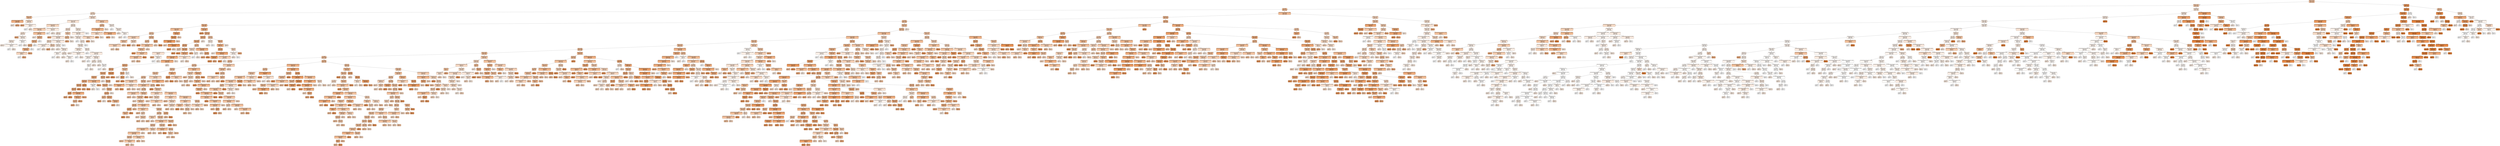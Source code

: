 digraph Tree {
node [shape=box, style="filled, rounded", color="black", fontname=helvetica] ;
edge [fontname=helvetica] ;
0 [label=<Elevation &le; 3279.5<br/>mse = 4.0316<br/>samples = 10130<br/>value = 3.9912>, fillcolor="#e581397f"] ;
1 [label=<Elevation &le; 2911.5<br/>mse = 3.1254<br/>samples = 8716<br/>value = 3.6589>, fillcolor="#e5813971"] ;
0 -> 1 [labeldistance=2.5, labelangle=45, headlabel="True"] ;
2 [label=<Id &le; 1153.0<br/>mse = 1.877<br/>samples = 6414<br/>value = 4.1729>, fillcolor="#e5813987"] ;
1 -> 2 ;
3 [label=<Id &le; 68.5<br/>mse = 1.9149<br/>samples = 362<br/>value = 2.6768>, fillcolor="#e5813947"] ;
2 -> 3 ;
4 [label=<Elevation &le; 2645.0<br/>mse = 2.1559<br/>samples = 41<br/>value = 4.122>, fillcolor="#e5813985"] ;
3 -> 4 ;
5 [label=<Horizontal_Distance_To_Roadways &le; 228.5<br/>mse = 0.3099<br/>samples = 28<br/>value = 4.8929>, fillcolor="#e58139a5"] ;
4 -> 5 ;
6 [label=<mse = 0.0<br/>samples = 1<br/>value = 2.0>, fillcolor="#e581392a"] ;
5 -> 6 ;
7 [label=<mse = 0.0<br/>samples = 27<br/>value = 5.0>, fillcolor="#e58139aa"] ;
5 -> 7 ;
8 [label=<Hillshade_Noon &le; 210.5<br/>mse = 2.0947<br/>samples = 13<br/>value = 2.4615>, fillcolor="#e581393e"] ;
4 -> 8 ;
9 [label=<mse = 0.0<br/>samples = 3<br/>value = 5.0>, fillcolor="#e58139aa"] ;
8 -> 9 ;
10 [label=<Vertical_Distance_To_Hydrology &le; 20.5<br/>mse = 0.21<br/>samples = 10<br/>value = 1.7>, fillcolor="#e581391e"] ;
8 -> 10 ;
11 [label=<mse = 0.0<br/>samples = 3<br/>value = 1.0>, fillcolor="#e5813900"] ;
10 -> 11 ;
12 [label=<mse = 0.0<br/>samples = 7<br/>value = 2.0>, fillcolor="#e581392a"] ;
10 -> 12 ;
13 [label=<Hillshade_9am &le; 239.5<br/>mse = 1.5833<br/>samples = 321<br/>value = 2.4922>, fillcolor="#e581393f"] ;
3 -> 13 ;
14 [label=<Horizontal_Distance_To_Hydrology &le; 63.5<br/>mse = 1.1309<br/>samples = 275<br/>value = 2.2764>, fillcolor="#e5813936"] ;
13 -> 14 ;
15 [label=<Horizontal_Distance_To_Fire_Points &le; 2825.5<br/>mse = 2.4354<br/>samples = 73<br/>value = 2.9452>, fillcolor="#e5813953"] ;
14 -> 15 ;
16 [label=<Horizontal_Distance_To_Fire_Points &le; 1525.5<br/>mse = 2.8216<br/>samples = 53<br/>value = 3.3208>, fillcolor="#e5813963"] ;
15 -> 16 ;
17 [label=<Id &le; 440.5<br/>mse = 1.3574<br/>samples = 22<br/>value = 2.2273>, fillcolor="#e5813934"] ;
16 -> 17 ;
18 [label=<mse = 0.0<br/>samples = 3<br/>value = 5.0>, fillcolor="#e58139aa"] ;
17 -> 18 ;
19 [label=<Hillshade_3pm &le; 152.5<br/>mse = 0.1662<br/>samples = 19<br/>value = 1.7895>, fillcolor="#e5813922"] ;
17 -> 19 ;
20 [label=<Soil_Type12 &le; 0.5<br/>mse = 0.0622<br/>samples = 15<br/>value = 1.9333>, fillcolor="#e5813928"] ;
19 -> 20 ;
21 [label=<mse = 0.0<br/>samples = 13<br/>value = 2.0>, fillcolor="#e581392a"] ;
20 -> 21 ;
22 [label=<Horizontal_Distance_To_Roadways &le; 1184.5<br/>mse = 0.25<br/>samples = 2<br/>value = 1.5>, fillcolor="#e5813915"] ;
20 -> 22 ;
23 [label=<mse = 0.0<br/>samples = 1<br/>value = 1.0>, fillcolor="#e5813900"] ;
22 -> 23 ;
24 [label=<mse = 0.0<br/>samples = 1<br/>value = 2.0>, fillcolor="#e581392a"] ;
22 -> 24 ;
25 [label=<Hillshade_Noon &le; 238.5<br/>mse = 0.1875<br/>samples = 4<br/>value = 1.25>, fillcolor="#e581390b"] ;
19 -> 25 ;
26 [label=<mse = 0.0<br/>samples = 3<br/>value = 1.0>, fillcolor="#e5813900"] ;
25 -> 26 ;
27 [label=<mse = 0.0<br/>samples = 1<br/>value = 2.0>, fillcolor="#e581392a"] ;
25 -> 27 ;
28 [label=<Horizontal_Distance_To_Roadways &le; 964.5<br/>mse = 2.41<br/>samples = 31<br/>value = 4.0968>, fillcolor="#e5813984"] ;
16 -> 28 ;
29 [label=<mse = 0.0<br/>samples = 4<br/>value = 2.0>, fillcolor="#e581392a"] ;
28 -> 29 ;
30 [label=<Soil_Type20 &le; 0.5<br/>mse = 2.0192<br/>samples = 27<br/>value = 4.4074>, fillcolor="#e5813991"] ;
28 -> 30 ;
31 [label=<Soil_Type12 &le; 0.5<br/>mse = 1.6331<br/>samples = 26<br/>value = 4.5385>, fillcolor="#e5813996"] ;
30 -> 31 ;
32 [label=<Id &le; 945.5<br/>mse = 1.1776<br/>samples = 25<br/>value = 4.68>, fillcolor="#e581399c"] ;
31 -> 32 ;
33 [label=<Hillshade_3pm &le; 111.0<br/>mse = 0.6389<br/>samples = 24<br/>value = 4.8333>, fillcolor="#e58139a3"] ;
32 -> 33 ;
34 [label=<Vertical_Distance_To_Hydrology &le; -2.0<br/>mse = 4.0<br/>samples = 2<br/>value = 3.0>, fillcolor="#e5813955"] ;
33 -> 34 ;
35 [label=<mse = 0.0<br/>samples = 1<br/>value = 1.0>, fillcolor="#e5813900"] ;
34 -> 35 ;
36 [label=<mse = 0.0<br/>samples = 1<br/>value = 5.0>, fillcolor="#e58139aa"] ;
34 -> 36 ;
37 [label=<mse = 0.0<br/>samples = 22<br/>value = 5.0>, fillcolor="#e58139aa"] ;
33 -> 37 ;
38 [label=<mse = 0.0<br/>samples = 1<br/>value = 1.0>, fillcolor="#e5813900"] ;
32 -> 38 ;
39 [label=<mse = 0.0<br/>samples = 1<br/>value = 1.0>, fillcolor="#e5813900"] ;
31 -> 39 ;
40 [label=<mse = 0.0<br/>samples = 1<br/>value = 1.0>, fillcolor="#e5813900"] ;
30 -> 40 ;
41 [label=<Horizontal_Distance_To_Fire_Points &le; 2944.0<br/>mse = 0.0475<br/>samples = 20<br/>value = 1.95>, fillcolor="#e5813928"] ;
15 -> 41 ;
42 [label=<mse = 0.0<br/>samples = 1<br/>value = 1.0>, fillcolor="#e5813900"] ;
41 -> 42 ;
43 [label=<mse = 0.0<br/>samples = 19<br/>value = 2.0>, fillcolor="#e581392a"] ;
41 -> 43 ;
44 [label=<Aspect &le; 56.5<br/>mse = 0.4394<br/>samples = 202<br/>value = 2.0347>, fillcolor="#e581392c"] ;
14 -> 44 ;
45 [label=<Aspect &le; 51.5<br/>mse = 1.0526<br/>samples = 59<br/>value = 2.2881>, fillcolor="#e5813937"] ;
44 -> 45 ;
46 [label=<Slope &le; 2.5<br/>mse = 0.7319<br/>samples = 53<br/>value = 2.1509>, fillcolor="#e5813931"] ;
45 -> 46 ;
47 [label=<mse = 0.0<br/>samples = 1<br/>value = 5.0>, fillcolor="#e58139aa"] ;
46 -> 47 ;
48 [label=<Horizontal_Distance_To_Hydrology &le; 142.0<br/>mse = 0.5869<br/>samples = 52<br/>value = 2.0962>, fillcolor="#e581392f"] ;
46 -> 48 ;
49 [label=<Aspect &le; 25.0<br/>mse = 1.6735<br/>samples = 14<br/>value = 2.5714>, fillcolor="#e5813943"] ;
48 -> 49 ;
50 [label=<Horizontal_Distance_To_Hydrology &le; 78.5<br/>mse = 0.1224<br/>samples = 7<br/>value = 1.8571>, fillcolor="#e5813924"] ;
49 -> 50 ;
51 [label=<mse = 0.0<br/>samples = 1<br/>value = 1.0>, fillcolor="#e5813900"] ;
50 -> 51 ;
52 [label=<mse = 0.0<br/>samples = 6<br/>value = 2.0>, fillcolor="#e581392a"] ;
50 -> 52 ;
53 [label=<Aspect &le; 42.0<br/>mse = 2.2041<br/>samples = 7<br/>value = 3.2857>, fillcolor="#e5813961"] ;
49 -> 53 ;
54 [label=<mse = 0.0<br/>samples = 3<br/>value = 5.0>, fillcolor="#e58139aa"] ;
53 -> 54 ;
55 [label=<mse = 0.0<br/>samples = 4<br/>value = 2.0>, fillcolor="#e581392a"] ;
53 -> 55 ;
56 [label=<Horizontal_Distance_To_Hydrology &le; 565.0<br/>mse = 0.0727<br/>samples = 38<br/>value = 1.9211>, fillcolor="#e5813927"] ;
48 -> 56 ;
57 [label=<Soil_Type12 &le; 0.5<br/>mse = 0.0511<br/>samples = 37<br/>value = 1.9459>, fillcolor="#e5813928"] ;
56 -> 57 ;
58 [label=<mse = 0.0<br/>samples = 20<br/>value = 2.0>, fillcolor="#e581392a"] ;
57 -> 58 ;
59 [label=<Hillshade_9am &le; 211.5<br/>mse = 0.1038<br/>samples = 17<br/>value = 1.8824>, fillcolor="#e5813926"] ;
57 -> 59 ;
60 [label=<Hillshade_3pm &le; 148.0<br/>mse = 0.25<br/>samples = 2<br/>value = 1.5>, fillcolor="#e5813915"] ;
59 -> 60 ;
61 [label=<mse = 0.0<br/>samples = 1<br/>value = 1.0>, fillcolor="#e5813900"] ;
60 -> 61 ;
62 [label=<mse = 0.0<br/>samples = 1<br/>value = 2.0>, fillcolor="#e581392a"] ;
60 -> 62 ;
63 [label=<Id &le; 755.5<br/>mse = 0.0622<br/>samples = 15<br/>value = 1.9333>, fillcolor="#e5813928"] ;
59 -> 63 ;
64 [label=<mse = 0.0<br/>samples = 13<br/>value = 2.0>, fillcolor="#e581392a"] ;
63 -> 64 ;
65 [label=<Hillshade_3pm &le; 133.0<br/>mse = 0.25<br/>samples = 2<br/>value = 1.5>, fillcolor="#e5813915"] ;
63 -> 65 ;
66 [label=<mse = 0.0<br/>samples = 1<br/>value = 2.0>, fillcolor="#e581392a"] ;
65 -> 66 ;
67 [label=<mse = 0.0<br/>samples = 1<br/>value = 1.0>, fillcolor="#e5813900"] ;
65 -> 67 ;
68 [label=<mse = 0.0<br/>samples = 1<br/>value = 1.0>, fillcolor="#e5813900"] ;
56 -> 68 ;
69 [label=<Soil_Type12 &le; 0.5<br/>mse = 2.25<br/>samples = 6<br/>value = 3.5>, fillcolor="#e581396a"] ;
45 -> 69 ;
70 [label=<Id &le; 821.0<br/>mse = 1.6875<br/>samples = 4<br/>value = 4.25>, fillcolor="#e581398a"] ;
69 -> 70 ;
71 [label=<mse = 0.0<br/>samples = 3<br/>value = 5.0>, fillcolor="#e58139aa"] ;
70 -> 71 ;
72 [label=<mse = 0.0<br/>samples = 1<br/>value = 2.0>, fillcolor="#e581392a"] ;
70 -> 72 ;
73 [label=<mse = 0.0<br/>samples = 2<br/>value = 2.0>, fillcolor="#e581392a"] ;
69 -> 73 ;
74 [label=<Soil_Type16 &le; 0.5<br/>mse = 0.149<br/>samples = 143<br/>value = 1.9301>, fillcolor="#e5813928"] ;
44 -> 74 ;
75 [label=<Horizontal_Distance_To_Roadways &le; 4911.0<br/>mse = 0.1386<br/>samples = 141<br/>value = 1.9433>, fillcolor="#e5813928"] ;
74 -> 75 ;
76 [label=<Hillshade_Noon &le; 187.5<br/>mse = 0.0734<br/>samples = 138<br/>value = 1.9203>, fillcolor="#e5813927"] ;
75 -> 76 ;
77 [label=<mse = 0.0<br/>samples = 1<br/>value = 1.0>, fillcolor="#e5813900"] ;
76 -> 77 ;
78 [label=<Id &le; 1113.0<br/>mse = 0.0677<br/>samples = 137<br/>value = 1.927>, fillcolor="#e5813927"] ;
76 -> 78 ;
79 [label=<Elevation &le; 2793.0<br/>mse = 0.0618<br/>samples = 136<br/>value = 1.9338>, fillcolor="#e5813928"] ;
78 -> 79 ;
80 [label=<Hillshade_Noon &le; 242.5<br/>mse = 0.0133<br/>samples = 74<br/>value = 1.9865>, fillcolor="#e581392a"] ;
79 -> 80 ;
81 [label=<mse = 0.0<br/>samples = 70<br/>value = 2.0>, fillcolor="#e581392a"] ;
80 -> 81 ;
82 [label=<Horizontal_Distance_To_Roadways &le; 958.0<br/>mse = 0.1875<br/>samples = 4<br/>value = 1.75>, fillcolor="#e5813920"] ;
80 -> 82 ;
83 [label=<mse = 0.0<br/>samples = 1<br/>value = 1.0>, fillcolor="#e5813900"] ;
82 -> 83 ;
84 [label=<mse = 0.0<br/>samples = 3<br/>value = 2.0>, fillcolor="#e581392a"] ;
82 -> 84 ;
85 [label=<Aspect &le; 59.5<br/>mse = 0.1124<br/>samples = 62<br/>value = 1.871>, fillcolor="#e5813925"] ;
79 -> 85 ;
86 [label=<mse = 0.0<br/>samples = 1<br/>value = 1.0>, fillcolor="#e5813900"] ;
85 -> 86 ;
87 [label=<Horizontal_Distance_To_Roadways &le; 2019.5<br/>mse = 0.1016<br/>samples = 61<br/>value = 1.8852>, fillcolor="#e5813926"] ;
85 -> 87 ;
88 [label=<Hillshade_Noon &le; 232.0<br/>mse = 0.2449<br/>samples = 7<br/>value = 1.5714>, fillcolor="#e5813918"] ;
87 -> 88 ;
89 [label=<mse = 0.0<br/>samples = 4<br/>value = 2.0>, fillcolor="#e581392a"] ;
88 -> 89 ;
90 [label=<mse = 0.0<br/>samples = 3<br/>value = 1.0>, fillcolor="#e5813900"] ;
88 -> 90 ;
91 [label=<Hillshade_3pm &le; 172.5<br/>mse = 0.0686<br/>samples = 54<br/>value = 1.9259>, fillcolor="#e5813927"] ;
87 -> 91 ;
92 [label=<Id &le; 88.5<br/>mse = 0.0217<br/>samples = 45<br/>value = 1.9778>, fillcolor="#e581392a"] ;
91 -> 92 ;
93 [label=<Slope &le; 17.5<br/>mse = 0.25<br/>samples = 2<br/>value = 1.5>, fillcolor="#e5813915"] ;
92 -> 93 ;
94 [label=<mse = 0.0<br/>samples = 1<br/>value = 1.0>, fillcolor="#e5813900"] ;
93 -> 94 ;
95 [label=<mse = 0.0<br/>samples = 1<br/>value = 2.0>, fillcolor="#e581392a"] ;
93 -> 95 ;
96 [label=<mse = 0.0<br/>samples = 43<br/>value = 2.0>, fillcolor="#e581392a"] ;
92 -> 96 ;
97 [label=<Id &le; 799.0<br/>mse = 0.2222<br/>samples = 9<br/>value = 1.6667>, fillcolor="#e581391c"] ;
91 -> 97 ;
98 [label=<mse = 0.0<br/>samples = 5<br/>value = 2.0>, fillcolor="#e581392a"] ;
97 -> 98 ;
99 [label=<Aspect &le; 326.0<br/>mse = 0.1875<br/>samples = 4<br/>value = 1.25>, fillcolor="#e581390b"] ;
97 -> 99 ;
100 [label=<mse = 0.0<br/>samples = 3<br/>value = 1.0>, fillcolor="#e5813900"] ;
99 -> 100 ;
101 [label=<mse = 0.0<br/>samples = 1<br/>value = 2.0>, fillcolor="#e581392a"] ;
99 -> 101 ;
102 [label=<mse = 0.0<br/>samples = 1<br/>value = 1.0>, fillcolor="#e5813900"] ;
78 -> 102 ;
103 [label=<Horizontal_Distance_To_Hydrology &le; 76.0<br/>mse = 2.0<br/>samples = 3<br/>value = 3.0>, fillcolor="#e5813955"] ;
75 -> 103 ;
104 [label=<mse = 0.0<br/>samples = 1<br/>value = 5.0>, fillcolor="#e58139aa"] ;
103 -> 104 ;
105 [label=<mse = 0.0<br/>samples = 2<br/>value = 2.0>, fillcolor="#e581392a"] ;
103 -> 105 ;
106 [label=<mse = 0.0<br/>samples = 2<br/>value = 1.0>, fillcolor="#e5813900"] ;
74 -> 106 ;
107 [label=<Horizontal_Distance_To_Fire_Points &le; 2323.5<br/>mse = 2.344<br/>samples = 46<br/>value = 3.7826>, fillcolor="#e5813976"] ;
13 -> 107 ;
108 [label=<Id &le; 697.5<br/>mse = 1.6567<br/>samples = 37<br/>value = 4.2703>, fillcolor="#e581398b"] ;
107 -> 108 ;
109 [label=<Horizontal_Distance_To_Fire_Points &le; 577.0<br/>mse = 0.7867<br/>samples = 31<br/>value = 4.7097>, fillcolor="#e581399e"] ;
108 -> 109 ;
110 [label=<Horizontal_Distance_To_Hydrology &le; 45.0<br/>mse = 2.0<br/>samples = 3<br/>value = 3.0>, fillcolor="#e5813955"] ;
109 -> 110 ;
111 [label=<mse = 0.0<br/>samples = 1<br/>value = 5.0>, fillcolor="#e58139aa"] ;
110 -> 111 ;
112 [label=<mse = 0.0<br/>samples = 2<br/>value = 2.0>, fillcolor="#e581392a"] ;
110 -> 112 ;
113 [label=<Horizontal_Distance_To_Roadways &le; 3067.5<br/>mse = 0.3099<br/>samples = 28<br/>value = 4.8929>, fillcolor="#e58139a5"] ;
109 -> 113 ;
114 [label=<mse = 0.0<br/>samples = 27<br/>value = 5.0>, fillcolor="#e58139aa"] ;
113 -> 114 ;
115 [label=<mse = 0.0<br/>samples = 1<br/>value = 2.0>, fillcolor="#e581392a"] ;
113 -> 115 ;
116 [label=<mse = 0.0<br/>samples = 6<br/>value = 2.0>, fillcolor="#e581392a"] ;
108 -> 116 ;
117 [label=<Aspect &le; 108.0<br/>mse = 0.1728<br/>samples = 9<br/>value = 1.7778>, fillcolor="#e5813921"] ;
107 -> 117 ;
118 [label=<mse = 0.0<br/>samples = 1<br/>value = 1.0>, fillcolor="#e5813900"] ;
117 -> 118 ;
119 [label=<Elevation &le; 2875.5<br/>mse = 0.1094<br/>samples = 8<br/>value = 1.875>, fillcolor="#e5813925"] ;
117 -> 119 ;
120 [label=<mse = 0.0<br/>samples = 6<br/>value = 2.0>, fillcolor="#e581392a"] ;
119 -> 120 ;
121 [label=<Hillshade_Noon &le; 224.5<br/>mse = 0.25<br/>samples = 2<br/>value = 1.5>, fillcolor="#e5813915"] ;
119 -> 121 ;
122 [label=<mse = 0.0<br/>samples = 1<br/>value = 2.0>, fillcolor="#e581392a"] ;
121 -> 122 ;
123 [label=<mse = 0.0<br/>samples = 1<br/>value = 1.0>, fillcolor="#e5813900"] ;
121 -> 123 ;
124 [label=<Horizontal_Distance_To_Roadways &le; 2399.0<br/>mse = 1.7329<br/>samples = 6052<br/>value = 4.2624>, fillcolor="#e581398b"] ;
2 -> 124 ;
125 [label=<Soil_Type10 &le; 0.5<br/>mse = 1.6378<br/>samples = 5798<br/>value = 4.3125>, fillcolor="#e581398d"] ;
124 -> 125 ;
126 [label=<Id &le; 2759.5<br/>mse = 1.4284<br/>samples = 4408<br/>value = 4.2012>, fillcolor="#e5813988"] ;
125 -> 126 ;
127 [label=<Elevation &le; 2231.0<br/>mse = 1.3867<br/>samples = 694<br/>value = 4.6571>, fillcolor="#e581399b"] ;
126 -> 127 ;
128 [label=<Horizontal_Distance_To_Fire_Points &le; 704.0<br/>mse = 1.4948<br/>samples = 168<br/>value = 4.131>, fillcolor="#e5813985"] ;
127 -> 128 ;
129 [label=<Id &le; 2427.5<br/>mse = 0.7821<br/>samples = 126<br/>value = 3.6984>, fillcolor="#e5813973"] ;
128 -> 129 ;
130 [label=<Horizontal_Distance_To_Hydrology &le; 36.0<br/>mse = 0.2805<br/>samples = 71<br/>value = 3.2676>, fillcolor="#e5813960"] ;
129 -> 130 ;
131 [label=<Hillshade_9am &le; 198.5<br/>mse = 0.133<br/>samples = 19<br/>value = 3.8421>, fillcolor="#e5813979"] ;
130 -> 131 ;
132 [label=<Horizontal_Distance_To_Roadways &le; 490.0<br/>mse = 0.1875<br/>samples = 4<br/>value = 3.25>, fillcolor="#e5813960"] ;
131 -> 132 ;
133 [label=<mse = 0.0<br/>samples = 3<br/>value = 3.0>, fillcolor="#e5813955"] ;
132 -> 133 ;
134 [label=<mse = 0.0<br/>samples = 1<br/>value = 4.0>, fillcolor="#e5813980"] ;
132 -> 134 ;
135 [label=<mse = 0.0<br/>samples = 15<br/>value = 4.0>, fillcolor="#e5813980"] ;
131 -> 135 ;
136 [label=<Elevation &le; 1955.0<br/>mse = 0.1697<br/>samples = 52<br/>value = 3.0577>, fillcolor="#e5813957"] ;
130 -> 136 ;
137 [label=<mse = 0.0<br/>samples = 1<br/>value = 6.0>, fillcolor="#e58139d4"] ;
136 -> 137 ;
138 [label=<mse = 0.0<br/>samples = 51<br/>value = 3.0>, fillcolor="#e5813955"] ;
136 -> 138 ;
139 [label=<Soil_Type2 &le; 0.5<br/>mse = 0.8807<br/>samples = 55<br/>value = 4.2545>, fillcolor="#e581398a"] ;
129 -> 139 ;
140 [label=<Id &le; 2442.5<br/>mse = 0.6222<br/>samples = 49<br/>value = 4.102>, fillcolor="#e5813984"] ;
139 -> 140 ;
141 [label=<mse = 0.0<br/>samples = 3<br/>value = 6.0>, fillcolor="#e58139d4"] ;
140 -> 141 ;
142 [label=<Horizontal_Distance_To_Hydrology &le; 75.0<br/>mse = 0.4126<br/>samples = 46<br/>value = 3.9783>, fillcolor="#e581397f"] ;
140 -> 142 ;
143 [label=<Hillshade_Noon &le; 173.0<br/>mse = 0.3319<br/>samples = 41<br/>value = 4.0976>, fillcolor="#e5813984"] ;
142 -> 143 ;
144 [label=<mse = 0.0<br/>samples = 2<br/>value = 6.0>, fillcolor="#e58139d4"] ;
143 -> 144 ;
145 [label=<Vertical_Distance_To_Hydrology &le; 19.5<br/>mse = 0.1538<br/>samples = 39<br/>value = 4.0>, fillcolor="#e5813980"] ;
143 -> 145 ;
146 [label=<Horizontal_Distance_To_Roadways &le; 628.5<br/>mse = 0.0499<br/>samples = 38<br/>value = 3.9474>, fillcolor="#e581397d"] ;
145 -> 146 ;
147 [label=<mse = 0.0<br/>samples = 2<br/>value = 3.0>, fillcolor="#e5813955"] ;
146 -> 147 ;
148 [label=<mse = 0.0<br/>samples = 36<br/>value = 4.0>, fillcolor="#e5813980"] ;
146 -> 148 ;
149 [label=<mse = 0.0<br/>samples = 1<br/>value = 6.0>, fillcolor="#e58139d4"] ;
145 -> 149 ;
150 [label=<mse = 0.0<br/>samples = 5<br/>value = 3.0>, fillcolor="#e5813955"] ;
142 -> 150 ;
151 [label=<Id &le; 2548.0<br/>mse = 1.25<br/>samples = 6<br/>value = 5.5>, fillcolor="#e58139bf"] ;
139 -> 151 ;
152 [label=<mse = 0.0<br/>samples = 1<br/>value = 3.0>, fillcolor="#e5813955"] ;
151 -> 152 ;
153 [label=<mse = 0.0<br/>samples = 5<br/>value = 6.0>, fillcolor="#e58139d4"] ;
151 -> 153 ;
154 [label=<Hillshade_9am &le; 229.5<br/>mse = 1.3878<br/>samples = 42<br/>value = 5.4286>, fillcolor="#e58139bc"] ;
128 -> 154 ;
155 [label=<Elevation &le; 2099.5<br/>mse = 0.8476<br/>samples = 38<br/>value = 5.6842>, fillcolor="#e58139c7"] ;
154 -> 155 ;
156 [label=<Horizontal_Distance_To_Roadways &le; 96.5<br/>mse = 0.4722<br/>samples = 36<br/>value = 5.8333>, fillcolor="#e58139cd"] ;
155 -> 156 ;
157 [label=<mse = 0.0<br/>samples = 1<br/>value = 3.0>, fillcolor="#e5813955"] ;
156 -> 157 ;
158 [label=<Horizontal_Distance_To_Hydrology &le; 384.5<br/>mse = 0.2498<br/>samples = 35<br/>value = 5.9143>, fillcolor="#e58139d1"] ;
156 -> 158 ;
159 [label=<mse = 0.0<br/>samples = 34<br/>value = 6.0>, fillcolor="#e58139d4"] ;
158 -> 159 ;
160 [label=<mse = 0.0<br/>samples = 1<br/>value = 3.0>, fillcolor="#e5813955"] ;
158 -> 160 ;
161 [label=<mse = 0.0<br/>samples = 2<br/>value = 3.0>, fillcolor="#e5813955"] ;
155 -> 161 ;
162 [label=<mse = 0.0<br/>samples = 4<br/>value = 3.0>, fillcolor="#e5813955"] ;
154 -> 162 ;
163 [label=<Hillshade_9am &le; 157.5<br/>mse = 1.2356<br/>samples = 526<br/>value = 4.8251>, fillcolor="#e58139a3"] ;
127 -> 163 ;
164 [label=<mse = 0.0<br/>samples = 38<br/>value = 6.0>, fillcolor="#e58139d4"] ;
163 -> 164 ;
165 [label=<Soil_Type33 &le; 0.5<br/>mse = 1.2159<br/>samples = 488<br/>value = 4.7336>, fillcolor="#e581399f"] ;
163 -> 165 ;
166 [label=<Soil_Type32 &le; 0.5<br/>mse = 0.8799<br/>samples = 442<br/>value = 4.8281>, fillcolor="#e58139a3"] ;
165 -> 166 ;
167 [label=<Elevation &le; 2866.0<br/>mse = 0.8143<br/>samples = 438<br/>value = 4.8539>, fillcolor="#e58139a4"] ;
166 -> 167 ;
168 [label=<Aspect &le; 8.5<br/>mse = 0.5986<br/>samples = 401<br/>value = 4.9302>, fillcolor="#e58139a7"] ;
167 -> 168 ;
169 [label=<Id &le; 2195.5<br/>mse = 3.3333<br/>samples = 6<br/>value = 3.0>, fillcolor="#e5813955"] ;
168 -> 169 ;
170 [label=<Horizontal_Distance_To_Roadways &le; 841.5<br/>mse = 1.84<br/>samples = 5<br/>value = 2.4>, fillcolor="#e581393b"] ;
169 -> 170 ;
171 [label=<mse = 0.0<br/>samples = 1<br/>value = 5.0>, fillcolor="#e58139aa"] ;
170 -> 171 ;
172 [label=<Hillshade_3pm &le; 141.5<br/>mse = 0.1875<br/>samples = 4<br/>value = 1.75>, fillcolor="#e5813920"] ;
170 -> 172 ;
173 [label=<mse = 0.0<br/>samples = 1<br/>value = 1.0>, fillcolor="#e5813900"] ;
172 -> 173 ;
174 [label=<mse = 0.0<br/>samples = 3<br/>value = 2.0>, fillcolor="#e581392a"] ;
172 -> 174 ;
175 [label=<mse = 0.0<br/>samples = 1<br/>value = 6.0>, fillcolor="#e58139d4"] ;
169 -> 175 ;
176 [label=<Elevation &le; 2552.5<br/>mse = 0.4996<br/>samples = 395<br/>value = 4.9595>, fillcolor="#e58139a8"] ;
168 -> 176 ;
177 [label=<mse = 0.0<br/>samples = 14<br/>value = 6.0>, fillcolor="#e58139d4"] ;
176 -> 177 ;
178 [label=<Hillshade_Noon &le; 251.5<br/>mse = 0.4767<br/>samples = 381<br/>value = 4.9213>, fillcolor="#e58139a7"] ;
176 -> 178 ;
179 [label=<Vertical_Distance_To_Hydrology &le; 232.0<br/>mse = 0.4468<br/>samples = 379<br/>value = 4.934>, fillcolor="#e58139a7"] ;
178 -> 179 ;
180 [label=<Horizontal_Distance_To_Fire_Points &le; 2660.0<br/>mse = 0.4252<br/>samples = 378<br/>value = 4.9418>, fillcolor="#e58139a8"] ;
179 -> 180 ;
181 [label=<Soil_Type24 &le; 0.5<br/>mse = 0.4033<br/>samples = 377<br/>value = 4.9496>, fillcolor="#e58139a8"] ;
180 -> 181 ;
182 [label=<Aspect &le; 327.0<br/>mse = 0.3153<br/>samples = 370<br/>value = 4.9703>, fillcolor="#e58139a9"] ;
181 -> 182 ;
183 [label=<Elevation &le; 2801.5<br/>mse = 0.2954<br/>samples = 358<br/>value = 4.9413>, fillcolor="#e58139a8"] ;
182 -> 183 ;
184 [label=<Soil_Type31 &le; 0.5<br/>mse = 0.1606<br/>samples = 274<br/>value = 5.0>, fillcolor="#e58139aa"] ;
183 -> 184 ;
185 [label=<Soil_Type20 &le; 0.5<br/>mse = 0.0726<br/>samples = 259<br/>value = 5.027>, fillcolor="#e58139ab"] ;
184 -> 185 ;
186 [label=<Soil_Type4 &le; 0.5<br/>mse = 0.0557<br/>samples = 251<br/>value = 5.008>, fillcolor="#e58139aa"] ;
185 -> 186 ;
187 [label=<Aspect &le; 33.0<br/>mse = 0.0482<br/>samples = 249<br/>value = 5.0>, fillcolor="#e58139aa"] ;
186 -> 187 ;
188 [label=<Id &le; 2086.0<br/>mse = 0.24<br/>samples = 5<br/>value = 5.6>, fillcolor="#e58139c3"] ;
187 -> 188 ;
189 [label=<mse = 0.0<br/>samples = 2<br/>value = 5.0>, fillcolor="#e58139aa"] ;
188 -> 189 ;
190 [label=<mse = 0.0<br/>samples = 3<br/>value = 6.0>, fillcolor="#e58139d4"] ;
188 -> 190 ;
191 [label=<Horizontal_Distance_To_Hydrology &le; 51.0<br/>mse = 0.0367<br/>samples = 244<br/>value = 4.9877>, fillcolor="#e58139a9"] ;
187 -> 191 ;
192 [label=<Hillshade_Noon &le; 178.0<br/>mse = 0.2367<br/>samples = 37<br/>value = 4.9189>, fillcolor="#e58139a7"] ;
191 -> 192 ;
193 [label=<Id &le; 1727.0<br/>mse = 1.6875<br/>samples = 4<br/>value = 4.25>, fillcolor="#e581398a"] ;
192 -> 193 ;
194 [label=<mse = 0.0<br/>samples = 3<br/>value = 5.0>, fillcolor="#e58139aa"] ;
193 -> 194 ;
195 [label=<mse = 0.0<br/>samples = 1<br/>value = 2.0>, fillcolor="#e581392a"] ;
193 -> 195 ;
196 [label=<mse = 0.0<br/>samples = 33<br/>value = 5.0>, fillcolor="#e58139aa"] ;
192 -> 196 ;
197 [label=<mse = 0.0<br/>samples = 207<br/>value = 5.0>, fillcolor="#e58139aa"] ;
191 -> 197 ;
198 [label=<mse = 0.0<br/>samples = 2<br/>value = 6.0>, fillcolor="#e58139d4"] ;
186 -> 198 ;
199 [label=<Id &le; 1808.0<br/>mse = 0.2344<br/>samples = 8<br/>value = 5.625>, fillcolor="#e58139c5"] ;
185 -> 199 ;
200 [label=<mse = 0.0<br/>samples = 3<br/>value = 5.0>, fillcolor="#e58139aa"] ;
199 -> 200 ;
201 [label=<mse = 0.0<br/>samples = 5<br/>value = 6.0>, fillcolor="#e58139d4"] ;
199 -> 201 ;
202 [label=<Horizontal_Distance_To_Roadways &le; 1202.5<br/>mse = 1.4489<br/>samples = 15<br/>value = 4.5333>, fillcolor="#e5813996"] ;
184 -> 202 ;
203 [label=<Elevation &le; 2699.0<br/>mse = 0.25<br/>samples = 2<br/>value = 1.5>, fillcolor="#e5813915"] ;
202 -> 203 ;
204 [label=<mse = 0.0<br/>samples = 1<br/>value = 2.0>, fillcolor="#e581392a"] ;
203 -> 204 ;
205 [label=<mse = 0.0<br/>samples = 1<br/>value = 1.0>, fillcolor="#e5813900"] ;
203 -> 205 ;
206 [label=<mse = 0.0<br/>samples = 13<br/>value = 5.0>, fillcolor="#e58139aa"] ;
202 -> 206 ;
207 [label=<Aspect &le; 18.5<br/>mse = 0.6875<br/>samples = 84<br/>value = 4.75>, fillcolor="#e581399f"] ;
183 -> 207 ;
208 [label=<mse = 0.0<br/>samples = 1<br/>value = 2.0>, fillcolor="#e581392a"] ;
207 -> 208 ;
209 [label=<Aspect &le; 298.0<br/>mse = 0.6036<br/>samples = 83<br/>value = 4.7831>, fillcolor="#e58139a1"] ;
207 -> 209 ;
210 [label=<Elevation &le; 2802.5<br/>mse = 0.5153<br/>samples = 82<br/>value = 4.8171>, fillcolor="#e58139a2"] ;
209 -> 210 ;
211 [label=<mse = 0.0<br/>samples = 1<br/>value = 2.0>, fillcolor="#e581392a"] ;
210 -> 211 ;
212 [label=<Soil_Type13 &le; 0.5<br/>mse = 0.4225<br/>samples = 81<br/>value = 4.8519>, fillcolor="#e58139a4"] ;
210 -> 212 ;
213 [label=<Id &le; 1339.0<br/>mse = 0.3248<br/>samples = 80<br/>value = 4.8875>, fillcolor="#e58139a5"] ;
212 -> 213 ;
214 [label=<Id &le; 1314.5<br/>mse = 1.44<br/>samples = 10<br/>value = 4.4>, fillcolor="#e5813991"] ;
213 -> 214 ;
215 [label=<mse = 0.0<br/>samples = 8<br/>value = 5.0>, fillcolor="#e58139aa"] ;
214 -> 215 ;
216 [label=<mse = 0.0<br/>samples = 2<br/>value = 2.0>, fillcolor="#e581392a"] ;
214 -> 216 ;
217 [label=<Soil_Type23 &le; 0.5<br/>mse = 0.1267<br/>samples = 70<br/>value = 4.9571>, fillcolor="#e58139a8"] ;
213 -> 217 ;
218 [label=<mse = 0.0<br/>samples = 62<br/>value = 5.0>, fillcolor="#e58139aa"] ;
217 -> 218 ;
219 [label=<Hillshade_9am &le; 224.0<br/>mse = 0.9844<br/>samples = 8<br/>value = 4.625>, fillcolor="#e581399a"] ;
217 -> 219 ;
220 [label=<mse = 0.0<br/>samples = 7<br/>value = 5.0>, fillcolor="#e58139aa"] ;
219 -> 220 ;
221 [label=<mse = 0.0<br/>samples = 1<br/>value = 2.0>, fillcolor="#e581392a"] ;
219 -> 221 ;
222 [label=<mse = 0.0<br/>samples = 1<br/>value = 2.0>, fillcolor="#e581392a"] ;
212 -> 222 ;
223 [label=<mse = 0.0<br/>samples = 1<br/>value = 2.0>, fillcolor="#e581392a"] ;
209 -> 223 ;
224 [label=<Elevation &le; 2602.5<br/>mse = 0.1389<br/>samples = 12<br/>value = 5.8333>, fillcolor="#e58139cd"] ;
182 -> 224 ;
225 [label=<mse = 0.0<br/>samples = 2<br/>value = 5.0>, fillcolor="#e58139aa"] ;
224 -> 225 ;
226 [label=<mse = 0.0<br/>samples = 10<br/>value = 6.0>, fillcolor="#e58139d4"] ;
224 -> 226 ;
227 [label=<Elevation &le; 2815.5<br/>mse = 3.8367<br/>samples = 7<br/>value = 3.8571>, fillcolor="#e5813979"] ;
181 -> 227 ;
228 [label=<Aspect &le; 64.0<br/>mse = 2.16<br/>samples = 5<br/>value = 4.8>, fillcolor="#e58139a2"] ;
227 -> 228 ;
229 [label=<mse = 0.0<br/>samples = 1<br/>value = 2.0>, fillcolor="#e581392a"] ;
228 -> 229 ;
230 [label=<Slope &le; 17.5<br/>mse = 0.25<br/>samples = 4<br/>value = 5.5>, fillcolor="#e58139bf"] ;
228 -> 230 ;
231 [label=<mse = 0.0<br/>samples = 2<br/>value = 5.0>, fillcolor="#e58139aa"] ;
230 -> 231 ;
232 [label=<mse = 0.0<br/>samples = 2<br/>value = 6.0>, fillcolor="#e58139d4"] ;
230 -> 232 ;
233 [label=<Slope &le; 20.5<br/>mse = 0.25<br/>samples = 2<br/>value = 1.5>, fillcolor="#e5813915"] ;
227 -> 233 ;
234 [label=<mse = 0.0<br/>samples = 1<br/>value = 1.0>, fillcolor="#e5813900"] ;
233 -> 234 ;
235 [label=<mse = 0.0<br/>samples = 1<br/>value = 2.0>, fillcolor="#e581392a"] ;
233 -> 235 ;
236 [label=<mse = 0.0<br/>samples = 1<br/>value = 2.0>, fillcolor="#e581392a"] ;
180 -> 236 ;
237 [label=<mse = 0.0<br/>samples = 1<br/>value = 2.0>, fillcolor="#e581392a"] ;
179 -> 237 ;
238 [label=<Horizontal_Distance_To_Hydrology &le; 209.0<br/>mse = 0.25<br/>samples = 2<br/>value = 2.5>, fillcolor="#e5813940"] ;
178 -> 238 ;
239 [label=<mse = 0.0<br/>samples = 1<br/>value = 2.0>, fillcolor="#e581392a"] ;
238 -> 239 ;
240 [label=<mse = 0.0<br/>samples = 1<br/>value = 3.0>, fillcolor="#e5813955"] ;
238 -> 240 ;
241 [label=<Id &le; 2224.5<br/>mse = 2.4047<br/>samples = 37<br/>value = 4.027>, fillcolor="#e5813981"] ;
167 -> 241 ;
242 [label=<Hillshade_3pm &le; 78.5<br/>mse = 2.2041<br/>samples = 14<br/>value = 2.7143>, fillcolor="#e5813949"] ;
241 -> 242 ;
243 [label=<mse = 0.0<br/>samples = 4<br/>value = 5.0>, fillcolor="#e58139aa"] ;
242 -> 243 ;
244 [label=<Id &le; 1218.5<br/>mse = 0.16<br/>samples = 10<br/>value = 1.8>, fillcolor="#e5813922"] ;
242 -> 244 ;
245 [label=<mse = 0.0<br/>samples = 2<br/>value = 1.0>, fillcolor="#e5813900"] ;
244 -> 245 ;
246 [label=<mse = 0.0<br/>samples = 8<br/>value = 2.0>, fillcolor="#e581392a"] ;
244 -> 246 ;
247 [label=<Horizontal_Distance_To_Roadways &le; 981.0<br/>mse = 0.8393<br/>samples = 23<br/>value = 4.8261>, fillcolor="#e58139a3"] ;
241 -> 247 ;
248 [label=<mse = 0.0<br/>samples = 2<br/>value = 2.0>, fillcolor="#e581392a"] ;
247 -> 248 ;
249 [label=<Id &le; 2506.0<br/>mse = 0.0862<br/>samples = 21<br/>value = 5.0952>, fillcolor="#e58139ae"] ;
247 -> 249 ;
250 [label=<mse = 0.0<br/>samples = 19<br/>value = 5.0>, fillcolor="#e58139aa"] ;
249 -> 250 ;
251 [label=<mse = 0.0<br/>samples = 2<br/>value = 6.0>, fillcolor="#e58139d4"] ;
249 -> 251 ;
252 [label=<mse = 0.0<br/>samples = 4<br/>value = 2.0>, fillcolor="#e581392a"] ;
166 -> 252 ;
253 [label=<Id &le; 1925.5<br/>mse = 3.535<br/>samples = 46<br/>value = 3.8261>, fillcolor="#e5813978"] ;
165 -> 253 ;
254 [label=<Aspect &le; 342.5<br/>mse = 0.0764<br/>samples = 12<br/>value = 1.9167>, fillcolor="#e5813927"] ;
253 -> 254 ;
255 [label=<mse = 0.0<br/>samples = 11<br/>value = 2.0>, fillcolor="#e581392a"] ;
254 -> 255 ;
256 [label=<mse = 0.0<br/>samples = 1<br/>value = 1.0>, fillcolor="#e5813900"] ;
254 -> 256 ;
257 [label=<Aspect &le; 344.0<br/>mse = 3.0147<br/>samples = 34<br/>value = 4.5>, fillcolor="#e5813995"] ;
253 -> 257 ;
258 [label=<Hillshade_9am &le; 221.0<br/>mse = 2.6431<br/>samples = 31<br/>value = 4.7419>, fillcolor="#e581399f"] ;
257 -> 258 ;
259 [label=<Aspect &le; 17.5<br/>mse = 1.9172<br/>samples = 26<br/>value = 5.0769>, fillcolor="#e58139ad"] ;
258 -> 259 ;
260 [label=<mse = 0.0<br/>samples = 2<br/>value = 2.0>, fillcolor="#e581392a"] ;
259 -> 260 ;
261 [label=<Horizontal_Distance_To_Hydrology &le; 370.5<br/>mse = 1.2222<br/>samples = 24<br/>value = 5.3333>, fillcolor="#e58139b8"] ;
259 -> 261 ;
262 [label=<Hillshade_Noon &le; 232.5<br/>mse = 0.2358<br/>samples = 21<br/>value = 5.619>, fillcolor="#e58139c4"] ;
261 -> 262 ;
263 [label=<mse = 0.0<br/>samples = 13<br/>value = 6.0>, fillcolor="#e58139d4"] ;
262 -> 263 ;
264 [label=<mse = 0.0<br/>samples = 8<br/>value = 5.0>, fillcolor="#e58139aa"] ;
262 -> 264 ;
265 [label=<Horizontal_Distance_To_Roadways &le; 1036.5<br/>mse = 3.5556<br/>samples = 3<br/>value = 3.3333>, fillcolor="#e5813963"] ;
261 -> 265 ;
266 [label=<mse = 0.0<br/>samples = 1<br/>value = 6.0>, fillcolor="#e58139d4"] ;
265 -> 266 ;
267 [label=<mse = 0.0<br/>samples = 2<br/>value = 2.0>, fillcolor="#e581392a"] ;
265 -> 267 ;
268 [label=<Aspect &le; 62.0<br/>mse = 2.8<br/>samples = 5<br/>value = 3.0>, fillcolor="#e5813955"] ;
258 -> 268 ;
269 [label=<Hillshade_Noon &le; 213.0<br/>mse = 0.2222<br/>samples = 3<br/>value = 1.6667>, fillcolor="#e581391c"] ;
268 -> 269 ;
270 [label=<mse = 0.0<br/>samples = 2<br/>value = 2.0>, fillcolor="#e581392a"] ;
269 -> 270 ;
271 [label=<mse = 0.0<br/>samples = 1<br/>value = 1.0>, fillcolor="#e5813900"] ;
269 -> 271 ;
272 [label=<mse = 0.0<br/>samples = 2<br/>value = 5.0>, fillcolor="#e58139aa"] ;
268 -> 272 ;
273 [label=<mse = 0.0<br/>samples = 3<br/>value = 2.0>, fillcolor="#e581392a"] ;
257 -> 273 ;
274 [label=<Soil_Type12 &le; 0.5<br/>mse = 1.3901<br/>samples = 3714<br/>value = 4.116>, fillcolor="#e5813984"] ;
126 -> 274 ;
275 [label=<Soil_Type4 &le; 0.5<br/>mse = 1.3741<br/>samples = 3695<br/>value = 4.1269>, fillcolor="#e5813985"] ;
274 -> 275 ;
276 [label=<Horizontal_Distance_To_Fire_Points &le; 2687.0<br/>mse = 1.3845<br/>samples = 3188<br/>value = 4.1826>, fillcolor="#e5813987"] ;
275 -> 276 ;
277 [label=<Horizontal_Distance_To_Roadways &le; 1398.5<br/>mse = 1.3403<br/>samples = 3142<br/>value = 4.2002>, fillcolor="#e5813988"] ;
276 -> 277 ;
278 [label=<Elevation &le; 2835.0<br/>mse = 1.2188<br/>samples = 2349<br/>value = 4.1094>, fillcolor="#e5813984"] ;
277 -> 278 ;
279 [label=<Elevation &le; 2712.5<br/>mse = 1.1026<br/>samples = 2214<br/>value = 4.1454>, fillcolor="#e5813986"] ;
278 -> 279 ;
280 [label=<Aspect &le; 268.5<br/>mse = 1.0519<br/>samples = 1994<br/>value = 4.0988>, fillcolor="#e5813984"] ;
279 -> 280 ;
281 [label=<Elevation &le; 2584.5<br/>mse = 0.9143<br/>samples = 1673<br/>value = 4.0281>, fillcolor="#e5813981"] ;
280 -> 281 ;
282 [label=<Id &le; 5895.5<br/>mse = 0.8412<br/>samples = 1538<br/>value = 4.0683>, fillcolor="#e5813982"] ;
281 -> 282 ;
283 [label=<Id &le; 5735.5<br/>mse = 0.417<br/>samples = 846<br/>value = 3.9492>, fillcolor="#e581397d"] ;
282 -> 283 ;
284 [label=<Id &le; 5414.0<br/>mse = 0.3978<br/>samples = 808<br/>value = 3.9728>, fillcolor="#e581397e"] ;
283 -> 284 ;
285 [label=<Soil_Type5 &le; 0.5<br/>mse = 0.2618<br/>samples = 728<br/>value = 3.9313>, fillcolor="#e581397d"] ;
284 -> 285 ;
286 [label=<Elevation &le; 2398.0<br/>mse = 0.2216<br/>samples = 716<br/>value = 3.9134>, fillcolor="#e581397c"] ;
285 -> 286 ;
287 [label=<Id &le; 2941.0<br/>mse = 0.1876<br/>samples = 690<br/>value = 3.9391>, fillcolor="#e581397d"] ;
286 -> 287 ;
288 [label=<Horizontal_Distance_To_Fire_Points &le; 356.0<br/>mse = 0.8916<br/>samples = 28<br/>value = 3.5357>, fillcolor="#e581396c"] ;
287 -> 288 ;
289 [label=<Vertical_Distance_To_Hydrology &le; 70.5<br/>mse = 0.9375<br/>samples = 8<br/>value = 4.75>, fillcolor="#e581399f"] ;
288 -> 289 ;
290 [label=<mse = 0.0<br/>samples = 5<br/>value = 4.0>, fillcolor="#e5813980"] ;
289 -> 290 ;
291 [label=<mse = 0.0<br/>samples = 3<br/>value = 6.0>, fillcolor="#e58139d4"] ;
289 -> 291 ;
292 [label=<Horizontal_Distance_To_Hydrology &le; 48.5<br/>mse = 0.0475<br/>samples = 20<br/>value = 3.05>, fillcolor="#e5813957"] ;
288 -> 292 ;
293 [label=<mse = 0.0<br/>samples = 1<br/>value = 4.0>, fillcolor="#e5813980"] ;
292 -> 293 ;
294 [label=<mse = 0.0<br/>samples = 19<br/>value = 3.0>, fillcolor="#e5813955"] ;
292 -> 294 ;
295 [label=<Soil_Type6 &le; 0.5<br/>mse = 0.1506<br/>samples = 662<br/>value = 3.9562>, fillcolor="#e581397e"] ;
287 -> 295 ;
296 [label=<Horizontal_Distance_To_Roadways &le; 92.5<br/>mse = 0.1004<br/>samples = 508<br/>value = 3.9941>, fillcolor="#e581397f"] ;
295 -> 296 ;
297 [label=<mse = 0.0<br/>samples = 2<br/>value = 3.0>, fillcolor="#e5813955"] ;
296 -> 297 ;
298 [label=<Id &le; 3029.5<br/>mse = 0.0968<br/>samples = 506<br/>value = 3.998>, fillcolor="#e581397f"] ;
296 -> 298 ;
299 [label=<Horizontal_Distance_To_Fire_Points &le; 591.0<br/>mse = 0.2148<br/>samples = 16<br/>value = 3.6875>, fillcolor="#e5813972"] ;
298 -> 299 ;
300 [label=<mse = 0.0<br/>samples = 11<br/>value = 4.0>, fillcolor="#e5813980"] ;
299 -> 300 ;
301 [label=<mse = 0.0<br/>samples = 5<br/>value = 3.0>, fillcolor="#e5813955"] ;
299 -> 301 ;
302 [label=<Hillshade_3pm &le; 231.5<br/>mse = 0.0897<br/>samples = 490<br/>value = 4.0082>, fillcolor="#e5813980"] ;
298 -> 302 ;
303 [label=<Hillshade_9am &le; 148.5<br/>mse = 0.0818<br/>samples = 489<br/>value = 4.0041>, fillcolor="#e5813980"] ;
302 -> 303 ;
304 [label=<mse = 0.0<br/>samples = 2<br/>value = 3.0>, fillcolor="#e5813955"] ;
303 -> 304 ;
305 [label=<Hillshade_Noon &le; 182.5<br/>mse = 0.078<br/>samples = 487<br/>value = 4.0082>, fillcolor="#e5813980"] ;
303 -> 305 ;
306 [label=<Slope &le; 28.5<br/>mse = 0.3306<br/>samples = 44<br/>value = 4.1818>, fillcolor="#e5813987"] ;
305 -> 306 ;
307 [label=<Id &le; 4833.5<br/>mse = 0.9796<br/>samples = 7<br/>value = 5.1429>, fillcolor="#e58139b0"] ;
306 -> 307 ;
308 [label=<Elevation &le; 2113.5<br/>mse = 0.75<br/>samples = 4<br/>value = 4.5>, fillcolor="#e5813995"] ;
307 -> 308 ;
309 [label=<mse = 0.0<br/>samples = 1<br/>value = 6.0>, fillcolor="#e58139d4"] ;
308 -> 309 ;
310 [label=<mse = 0.0<br/>samples = 3<br/>value = 4.0>, fillcolor="#e5813980"] ;
308 -> 310 ;
311 [label=<mse = 0.0<br/>samples = 3<br/>value = 6.0>, fillcolor="#e58139d4"] ;
307 -> 311 ;
312 [label=<mse = 0.0<br/>samples = 37<br/>value = 4.0>, fillcolor="#e5813980"] ;
306 -> 312 ;
313 [label=<Horizontal_Distance_To_Roadways &le; 247.5<br/>mse = 0.0496<br/>samples = 443<br/>value = 3.991>, fillcolor="#e581397f"] ;
305 -> 313 ;
314 [label=<Vertical_Distance_To_Hydrology &le; 3.0<br/>mse = 0.16<br/>samples = 15<br/>value = 3.8>, fillcolor="#e5813977"] ;
313 -> 314 ;
315 [label=<mse = 0.0<br/>samples = 10<br/>value = 4.0>, fillcolor="#e5813980"] ;
314 -> 315 ;
316 [label=<Id &le; 4449.0<br/>mse = 0.24<br/>samples = 5<br/>value = 3.4>, fillcolor="#e5813966"] ;
314 -> 316 ;
317 [label=<mse = 0.0<br/>samples = 2<br/>value = 3.0>, fillcolor="#e5813955"] ;
316 -> 317 ;
318 [label=<Elevation &le; 2354.0<br/>mse = 0.2222<br/>samples = 3<br/>value = 3.6667>, fillcolor="#e5813971"] ;
316 -> 318 ;
319 [label=<mse = 0.0<br/>samples = 2<br/>value = 4.0>, fillcolor="#e5813980"] ;
318 -> 319 ;
320 [label=<mse = 0.0<br/>samples = 1<br/>value = 3.0>, fillcolor="#e5813955"] ;
318 -> 320 ;
321 [label=<Soil_Type11 &le; 0.5<br/>mse = 0.0444<br/>samples = 428<br/>value = 3.9977>, fillcolor="#e581397f"] ;
313 -> 321 ;
322 [label=<Id &le; 3070.0<br/>mse = 0.0352<br/>samples = 425<br/>value = 3.9929>, fillcolor="#e581397f"] ;
321 -> 322 ;
323 [label=<Hillshade_3pm &le; 149.5<br/>mse = 0.25<br/>samples = 2<br/>value = 3.5>, fillcolor="#e581396a"] ;
322 -> 323 ;
324 [label=<mse = 0.0<br/>samples = 1<br/>value = 4.0>, fillcolor="#e5813980"] ;
323 -> 324 ;
325 [label=<mse = 0.0<br/>samples = 1<br/>value = 3.0>, fillcolor="#e5813955"] ;
323 -> 325 ;
326 [label=<Elevation &le; 2355.0<br/>mse = 0.0331<br/>samples = 423<br/>value = 3.9953>, fillcolor="#e581397f"] ;
322 -> 326 ;
327 [label=<Horizontal_Distance_To_Fire_Points &le; 668.5<br/>mse = 0.0244<br/>samples = 409<br/>value = 3.9902>, fillcolor="#e581397f"] ;
326 -> 327 ;
328 [label=<Soil_Type2 &le; 0.5<br/>mse = 0.0316<br/>samples = 153<br/>value = 3.9673>, fillcolor="#e581397e"] ;
327 -> 328 ;
329 [label=<Horizontal_Distance_To_Fire_Points &le; 660.5<br/>mse = 0.0196<br/>samples = 150<br/>value = 3.98>, fillcolor="#e581397f"] ;
328 -> 329 ;
330 [label=<Horizontal_Distance_To_Roadways &le; 1329.0<br/>mse = 0.0132<br/>samples = 149<br/>value = 3.9866>, fillcolor="#e581397f"] ;
329 -> 330 ;
331 [label=<Soil_Type1 &le; 0.5<br/>mse = 0.0068<br/>samples = 146<br/>value = 3.9932>, fillcolor="#e581397f"] ;
330 -> 331 ;
332 [label=<mse = 0.0<br/>samples = 141<br/>value = 4.0>, fillcolor="#e5813980"] ;
331 -> 332 ;
333 [label=<Vertical_Distance_To_Hydrology &le; 2.5<br/>mse = 0.16<br/>samples = 5<br/>value = 3.8>, fillcolor="#e5813977"] ;
331 -> 333 ;
334 [label=<mse = 0.0<br/>samples = 4<br/>value = 4.0>, fillcolor="#e5813980"] ;
333 -> 334 ;
335 [label=<mse = 0.0<br/>samples = 1<br/>value = 3.0>, fillcolor="#e5813955"] ;
333 -> 335 ;
336 [label=<Horizontal_Distance_To_Hydrology &le; 95.0<br/>mse = 0.2222<br/>samples = 3<br/>value = 3.6667>, fillcolor="#e5813971"] ;
330 -> 336 ;
337 [label=<mse = 0.0<br/>samples = 2<br/>value = 4.0>, fillcolor="#e5813980"] ;
336 -> 337 ;
338 [label=<mse = 0.0<br/>samples = 1<br/>value = 3.0>, fillcolor="#e5813955"] ;
336 -> 338 ;
339 [label=<mse = 0.0<br/>samples = 1<br/>value = 3.0>, fillcolor="#e5813955"] ;
329 -> 339 ;
340 [label=<Hillshade_3pm &le; 70.5<br/>mse = 0.2222<br/>samples = 3<br/>value = 3.3333>, fillcolor="#e5813963"] ;
328 -> 340 ;
341 [label=<mse = 0.0<br/>samples = 1<br/>value = 4.0>, fillcolor="#e5813980"] ;
340 -> 341 ;
342 [label=<mse = 0.0<br/>samples = 2<br/>value = 3.0>, fillcolor="#e5813955"] ;
340 -> 342 ;
343 [label=<Elevation &le; 2094.5<br/>mse = 0.0195<br/>samples = 256<br/>value = 4.0039>, fillcolor="#e5813980"] ;
327 -> 343 ;
344 [label=<Vertical_Distance_To_Hydrology &le; 13.5<br/>mse = 0.5556<br/>samples = 6<br/>value = 4.3333>, fillcolor="#e581398e"] ;
343 -> 344 ;
345 [label=<mse = 0.0<br/>samples = 5<br/>value = 4.0>, fillcolor="#e5813980"] ;
344 -> 345 ;
346 [label=<mse = 0.0<br/>samples = 1<br/>value = 6.0>, fillcolor="#e58139d4"] ;
344 -> 346 ;
347 [label=<Aspect &le; 12.5<br/>mse = 0.004<br/>samples = 250<br/>value = 3.996>, fillcolor="#e581397f"] ;
343 -> 347 ;
348 [label=<Soil_Type17 &le; 0.5<br/>mse = 0.16<br/>samples = 5<br/>value = 3.8>, fillcolor="#e5813977"] ;
347 -> 348 ;
349 [label=<mse = 0.0<br/>samples = 1<br/>value = 3.0>, fillcolor="#e5813955"] ;
348 -> 349 ;
350 [label=<mse = 0.0<br/>samples = 4<br/>value = 4.0>, fillcolor="#e5813980"] ;
348 -> 350 ;
351 [label=<mse = 0.0<br/>samples = 245<br/>value = 4.0>, fillcolor="#e5813980"] ;
347 -> 351 ;
352 [label=<Elevation &le; 2356.5<br/>mse = 0.2653<br/>samples = 14<br/>value = 4.1429>, fillcolor="#e5813986"] ;
326 -> 352 ;
353 [label=<mse = 0.0<br/>samples = 1<br/>value = 6.0>, fillcolor="#e58139d4"] ;
352 -> 353 ;
354 [label=<mse = 0.0<br/>samples = 13<br/>value = 4.0>, fillcolor="#e5813980"] ;
352 -> 354 ;
355 [label=<Id &le; 4847.0<br/>mse = 0.8889<br/>samples = 3<br/>value = 4.6667>, fillcolor="#e581399c"] ;
321 -> 355 ;
356 [label=<mse = 0.0<br/>samples = 2<br/>value = 4.0>, fillcolor="#e5813980"] ;
355 -> 356 ;
357 [label=<mse = 0.0<br/>samples = 1<br/>value = 6.0>, fillcolor="#e58139d4"] ;
355 -> 357 ;
358 [label=<mse = 0.0<br/>samples = 1<br/>value = 6.0>, fillcolor="#e58139d4"] ;
302 -> 358 ;
359 [label=<Id &le; 2996.5<br/>mse = 0.2962<br/>samples = 154<br/>value = 3.8312>, fillcolor="#e5813978"] ;
295 -> 359 ;
360 [label=<mse = 0.0<br/>samples = 3<br/>value = 6.0>, fillcolor="#e58139d4"] ;
359 -> 360 ;
361 [label=<Hillshade_Noon &le; 193.5<br/>mse = 0.2067<br/>samples = 151<br/>value = 3.7881>, fillcolor="#e5813976"] ;
359 -> 361 ;
362 [label=<Horizontal_Distance_To_Hydrology &le; 30.0<br/>mse = 0.1302<br/>samples = 13<br/>value = 3.1538>, fillcolor="#e581395c"] ;
361 -> 362 ;
363 [label=<mse = 0.0<br/>samples = 1<br/>value = 4.0>, fillcolor="#e5813980"] ;
362 -> 363 ;
364 [label=<Elevation &le; 2352.0<br/>mse = 0.0764<br/>samples = 12<br/>value = 3.0833>, fillcolor="#e5813959"] ;
362 -> 364 ;
365 [label=<mse = 0.0<br/>samples = 10<br/>value = 3.0>, fillcolor="#e5813955"] ;
364 -> 365 ;
366 [label=<Horizontal_Distance_To_Fire_Points &le; 881.5<br/>mse = 0.25<br/>samples = 2<br/>value = 3.5>, fillcolor="#e581396a"] ;
364 -> 366 ;
367 [label=<mse = 0.0<br/>samples = 1<br/>value = 4.0>, fillcolor="#e5813980"] ;
366 -> 367 ;
368 [label=<mse = 0.0<br/>samples = 1<br/>value = 3.0>, fillcolor="#e5813955"] ;
366 -> 368 ;
369 [label=<Horizontal_Distance_To_Fire_Points &le; 397.5<br/>mse = 0.1725<br/>samples = 138<br/>value = 3.8478>, fillcolor="#e5813979"] ;
361 -> 369 ;
370 [label=<Horizontal_Distance_To_Hydrology &le; 15.0<br/>mse = 0.25<br/>samples = 26<br/>value = 3.5>, fillcolor="#e581396a"] ;
369 -> 370 ;
371 [label=<mse = 0.0<br/>samples = 11<br/>value = 4.0>, fillcolor="#e5813980"] ;
370 -> 371 ;
372 [label=<Hillshade_Noon &le; 196.5<br/>mse = 0.1156<br/>samples = 15<br/>value = 3.1333>, fillcolor="#e581395b"] ;
370 -> 372 ;
373 [label=<mse = 0.0<br/>samples = 1<br/>value = 4.0>, fillcolor="#e5813980"] ;
372 -> 373 ;
374 [label=<Hillshade_9am &le; 208.5<br/>mse = 0.0663<br/>samples = 14<br/>value = 3.0714>, fillcolor="#e5813958"] ;
372 -> 374 ;
375 [label=<mse = 0.0<br/>samples = 1<br/>value = 4.0>, fillcolor="#e5813980"] ;
374 -> 375 ;
376 [label=<mse = 0.0<br/>samples = 13<br/>value = 3.0>, fillcolor="#e5813955"] ;
374 -> 376 ;
377 [label=<Horizontal_Distance_To_Hydrology &le; 171.0<br/>mse = 0.1199<br/>samples = 112<br/>value = 3.9286>, fillcolor="#e581397c"] ;
369 -> 377 ;
378 [label=<Vertical_Distance_To_Hydrology &le; 1.0<br/>mse = 0.51<br/>samples = 20<br/>value = 3.7>, fillcolor="#e5813973"] ;
377 -> 378 ;
379 [label=<Hillshade_Noon &le; 211.0<br/>mse = 0.36<br/>samples = 10<br/>value = 4.2>, fillcolor="#e5813988"] ;
378 -> 379 ;
380 [label=<mse = 0.0<br/>samples = 1<br/>value = 6.0>, fillcolor="#e58139d4"] ;
379 -> 380 ;
381 [label=<mse = 0.0<br/>samples = 9<br/>value = 4.0>, fillcolor="#e5813980"] ;
379 -> 381 ;
382 [label=<Hillshade_3pm &le; 103.0<br/>mse = 0.16<br/>samples = 10<br/>value = 3.2>, fillcolor="#e581395e"] ;
378 -> 382 ;
383 [label=<Slope &le; 24.0<br/>mse = 0.2222<br/>samples = 3<br/>value = 3.6667>, fillcolor="#e5813971"] ;
382 -> 383 ;
384 [label=<mse = 0.0<br/>samples = 2<br/>value = 4.0>, fillcolor="#e5813980"] ;
383 -> 384 ;
385 [label=<mse = 0.0<br/>samples = 1<br/>value = 3.0>, fillcolor="#e5813955"] ;
383 -> 385 ;
386 [label=<mse = 0.0<br/>samples = 7<br/>value = 3.0>, fillcolor="#e5813955"] ;
382 -> 386 ;
387 [label=<Aspect &le; 34.0<br/>mse = 0.0213<br/>samples = 92<br/>value = 3.9783>, fillcolor="#e581397f"] ;
377 -> 387 ;
388 [label=<Vertical_Distance_To_Hydrology &le; 125.0<br/>mse = 0.2222<br/>samples = 3<br/>value = 3.3333>, fillcolor="#e5813963"] ;
387 -> 388 ;
389 [label=<mse = 0.0<br/>samples = 1<br/>value = 4.0>, fillcolor="#e5813980"] ;
388 -> 389 ;
390 [label=<mse = 0.0<br/>samples = 2<br/>value = 3.0>, fillcolor="#e5813955"] ;
388 -> 390 ;
391 [label=<mse = 0.0<br/>samples = 89<br/>value = 4.0>, fillcolor="#e5813980"] ;
387 -> 391 ;
392 [label=<Horizontal_Distance_To_Roadways &le; 1241.0<br/>mse = 0.6391<br/>samples = 26<br/>value = 3.2308>, fillcolor="#e581395f"] ;
286 -> 392 ;
393 [label=<mse = 0.0<br/>samples = 23<br/>value = 3.0>, fillcolor="#e5813955"] ;
392 -> 393 ;
394 [label=<Horizontal_Distance_To_Roadways &le; 1310.0<br/>mse = 2.0<br/>samples = 3<br/>value = 5.0>, fillcolor="#e58139aa"] ;
392 -> 394 ;
395 [label=<mse = 0.0<br/>samples = 2<br/>value = 6.0>, fillcolor="#e58139d4"] ;
394 -> 395 ;
396 [label=<mse = 0.0<br/>samples = 1<br/>value = 3.0>, fillcolor="#e5813955"] ;
394 -> 396 ;
397 [label=<Hillshade_Noon &le; 196.0<br/>mse = 1.5<br/>samples = 12<br/>value = 5.0>, fillcolor="#e58139aa"] ;
285 -> 397 ;
398 [label=<Id &le; 3483.5<br/>mse = 0.4375<br/>samples = 8<br/>value = 5.75>, fillcolor="#e58139ca"] ;
397 -> 398 ;
399 [label=<mse = 0.0<br/>samples = 1<br/>value = 4.0>, fillcolor="#e5813980"] ;
398 -> 399 ;
400 [label=<mse = 0.0<br/>samples = 7<br/>value = 6.0>, fillcolor="#e58139d4"] ;
398 -> 400 ;
401 [label=<Vertical_Distance_To_Hydrology &le; 28.0<br/>mse = 0.25<br/>samples = 4<br/>value = 3.5>, fillcolor="#e581396a"] ;
397 -> 401 ;
402 [label=<mse = 0.0<br/>samples = 2<br/>value = 4.0>, fillcolor="#e5813980"] ;
401 -> 402 ;
403 [label=<mse = 0.0<br/>samples = 2<br/>value = 3.0>, fillcolor="#e5813955"] ;
401 -> 403 ;
404 [label=<Horizontal_Distance_To_Roadways &le; 727.0<br/>mse = 1.4775<br/>samples = 80<br/>value = 4.35>, fillcolor="#e581398e"] ;
284 -> 404 ;
405 [label=<Hillshade_3pm &le; 96.5<br/>mse = 0.2496<br/>samples = 25<br/>value = 3.48>, fillcolor="#e5813969"] ;
404 -> 405 ;
406 [label=<mse = 0.0<br/>samples = 9<br/>value = 4.0>, fillcolor="#e5813980"] ;
405 -> 406 ;
407 [label=<Elevation &le; 2387.5<br/>mse = 0.1523<br/>samples = 16<br/>value = 3.1875>, fillcolor="#e581395d"] ;
405 -> 407 ;
408 [label=<Aspect &le; 55.0<br/>mse = 0.1875<br/>samples = 4<br/>value = 3.75>, fillcolor="#e5813975"] ;
407 -> 408 ;
409 [label=<mse = 0.0<br/>samples = 1<br/>value = 3.0>, fillcolor="#e5813955"] ;
408 -> 409 ;
410 [label=<mse = 0.0<br/>samples = 3<br/>value = 4.0>, fillcolor="#e5813980"] ;
408 -> 410 ;
411 [label=<mse = 0.0<br/>samples = 12<br/>value = 3.0>, fillcolor="#e5813955"] ;
407 -> 411 ;
412 [label=<Hillshade_Noon &le; 239.0<br/>mse = 1.5352<br/>samples = 55<br/>value = 4.7455>, fillcolor="#e581399f"] ;
404 -> 412 ;
413 [label=<Slope &le; 26.5<br/>mse = 1.483<br/>samples = 47<br/>value = 4.5319>, fillcolor="#e5813996"] ;
412 -> 413 ;
414 [label=<Hillshade_Noon &le; 203.0<br/>mse = 1.3824<br/>samples = 43<br/>value = 4.6744>, fillcolor="#e581399c"] ;
413 -> 414 ;
415 [label=<mse = 0.0<br/>samples = 7<br/>value = 6.0>, fillcolor="#e58139d4"] ;
414 -> 415 ;
416 [label=<Horizontal_Distance_To_Fire_Points &le; 1106.0<br/>mse = 1.2431<br/>samples = 36<br/>value = 4.4167>, fillcolor="#e5813991"] ;
414 -> 416 ;
417 [label=<Hillshade_3pm &le; 108.0<br/>mse = 1.0676<br/>samples = 31<br/>value = 4.6452>, fillcolor="#e581399b"] ;
416 -> 417 ;
418 [label=<mse = 0.0<br/>samples = 5<br/>value = 6.0>, fillcolor="#e58139d4"] ;
417 -> 418 ;
419 [label=<Horizontal_Distance_To_Fire_Points &le; 880.0<br/>mse = 0.8521<br/>samples = 26<br/>value = 4.3846>, fillcolor="#e5813990"] ;
417 -> 419 ;
420 [label=<Horizontal_Distance_To_Fire_Points &le; 530.5<br/>mse = 0.4463<br/>samples = 22<br/>value = 4.0909>, fillcolor="#e5813983"] ;
419 -> 420 ;
421 [label=<mse = 0.0<br/>samples = 1<br/>value = 6.0>, fillcolor="#e58139d4"] ;
420 -> 421 ;
422 [label=<Horizontal_Distance_To_Hydrology &le; 36.0<br/>mse = 0.2857<br/>samples = 21<br/>value = 4.0>, fillcolor="#e5813980"] ;
420 -> 422 ;
423 [label=<Vertical_Distance_To_Hydrology &le; 2.5<br/>mse = 0.1994<br/>samples = 19<br/>value = 4.1053>, fillcolor="#e5813984"] ;
422 -> 423 ;
424 [label=<mse = 0.0<br/>samples = 17<br/>value = 4.0>, fillcolor="#e5813980"] ;
423 -> 424 ;
425 [label=<Id &le; 5559.5<br/>mse = 1.0<br/>samples = 2<br/>value = 5.0>, fillcolor="#e58139aa"] ;
423 -> 425 ;
426 [label=<mse = 0.0<br/>samples = 1<br/>value = 6.0>, fillcolor="#e58139d4"] ;
425 -> 426 ;
427 [label=<mse = 0.0<br/>samples = 1<br/>value = 4.0>, fillcolor="#e5813980"] ;
425 -> 427 ;
428 [label=<mse = 0.0<br/>samples = 2<br/>value = 3.0>, fillcolor="#e5813955"] ;
422 -> 428 ;
429 [label=<mse = 0.0<br/>samples = 4<br/>value = 6.0>, fillcolor="#e58139d4"] ;
419 -> 429 ;
430 [label=<mse = 0.0<br/>samples = 5<br/>value = 3.0>, fillcolor="#e5813955"] ;
416 -> 430 ;
431 [label=<mse = 0.0<br/>samples = 4<br/>value = 3.0>, fillcolor="#e5813955"] ;
413 -> 431 ;
432 [label=<mse = 0.0<br/>samples = 8<br/>value = 6.0>, fillcolor="#e58139d4"] ;
412 -> 432 ;
433 [label=<Horizontal_Distance_To_Hydrology &le; 90.0<br/>mse = 0.563<br/>samples = 38<br/>value = 3.4474>, fillcolor="#e5813968"] ;
283 -> 433 ;
434 [label=<Hillshade_Noon &le; 198.5<br/>mse = 0.6836<br/>samples = 16<br/>value = 4.0625>, fillcolor="#e5813982"] ;
433 -> 434 ;
435 [label=<mse = 0.0<br/>samples = 1<br/>value = 6.0>, fillcolor="#e58139d4"] ;
434 -> 435 ;
436 [label=<Id &le; 5794.0<br/>mse = 0.4622<br/>samples = 15<br/>value = 3.9333>, fillcolor="#e581397d"] ;
434 -> 436 ;
437 [label=<Horizontal_Distance_To_Hydrology &le; 21.0<br/>mse = 0.24<br/>samples = 5<br/>value = 3.4>, fillcolor="#e5813966"] ;
436 -> 437 ;
438 [label=<mse = 0.0<br/>samples = 2<br/>value = 4.0>, fillcolor="#e5813980"] ;
437 -> 438 ;
439 [label=<mse = 0.0<br/>samples = 3<br/>value = 3.0>, fillcolor="#e5813955"] ;
437 -> 439 ;
440 [label=<Soil_Type6 &le; 0.5<br/>mse = 0.36<br/>samples = 10<br/>value = 4.2>, fillcolor="#e5813988"] ;
436 -> 440 ;
441 [label=<mse = 0.0<br/>samples = 9<br/>value = 4.0>, fillcolor="#e5813980"] ;
440 -> 441 ;
442 [label=<mse = 0.0<br/>samples = 1<br/>value = 6.0>, fillcolor="#e58139d4"] ;
440 -> 442 ;
443 [label=<mse = 0.0<br/>samples = 22<br/>value = 3.0>, fillcolor="#e5813955"] ;
433 -> 443 ;
444 [label=<Id &le; 10793.5<br/>mse = 1.3213<br/>samples = 692<br/>value = 4.2139>, fillcolor="#e5813989"] ;
282 -> 444 ;
445 [label=<Horizontal_Distance_To_Fire_Points &le; 1092.0<br/>mse = 1.7517<br/>samples = 222<br/>value = 4.6441>, fillcolor="#e581399b"] ;
444 -> 445 ;
446 [label=<Id &le; 10723.0<br/>mse = 1.5807<br/>samples = 98<br/>value = 4.0306>, fillcolor="#e5813981"] ;
445 -> 446 ;
447 [label=<Hillshade_9am &le; 240.5<br/>mse = 1.1684<br/>samples = 84<br/>value = 3.7857>, fillcolor="#e5813976"] ;
446 -> 447 ;
448 [label=<Vertical_Distance_To_Hydrology &le; 65.0<br/>mse = 1.3384<br/>samples = 62<br/>value = 4.0161>, fillcolor="#e5813980"] ;
447 -> 448 ;
449 [label=<Vertical_Distance_To_Hydrology &le; 18.0<br/>mse = 0.9569<br/>samples = 53<br/>value = 3.7925>, fillcolor="#e5813977"] ;
448 -> 449 ;
450 [label=<Id &le; 7619.5<br/>mse = 0.84<br/>samples = 40<br/>value = 4.1>, fillcolor="#e5813984"] ;
449 -> 450 ;
451 [label=<Horizontal_Distance_To_Fire_Points &le; 231.0<br/>mse = 0.5917<br/>samples = 37<br/>value = 3.9459>, fillcolor="#e581397d"] ;
450 -> 451 ;
452 [label=<mse = 0.0<br/>samples = 2<br/>value = 6.0>, fillcolor="#e58139d4"] ;
451 -> 452 ;
453 [label=<Elevation &le; 2280.5<br/>mse = 0.3706<br/>samples = 35<br/>value = 3.8286>, fillcolor="#e5813978"] ;
451 -> 453 ;
454 [label=<mse = 0.0<br/>samples = 1<br/>value = 6.0>, fillcolor="#e58139d4"] ;
453 -> 454 ;
455 [label=<Horizontal_Distance_To_Hydrology &le; 51.0<br/>mse = 0.2388<br/>samples = 34<br/>value = 3.7647>, fillcolor="#e5813976"] ;
453 -> 455 ;
456 [label=<Horizontal_Distance_To_Fire_Points &le; 399.5<br/>mse = 0.1822<br/>samples = 30<br/>value = 3.8667>, fillcolor="#e581397a"] ;
455 -> 456 ;
457 [label=<Id &le; 6047.5<br/>mse = 0.1875<br/>samples = 4<br/>value = 3.25>, fillcolor="#e5813960"] ;
456 -> 457 ;
458 [label=<mse = 0.0<br/>samples = 1<br/>value = 4.0>, fillcolor="#e5813980"] ;
457 -> 458 ;
459 [label=<mse = 0.0<br/>samples = 3<br/>value = 3.0>, fillcolor="#e5813955"] ;
457 -> 459 ;
460 [label=<Horizontal_Distance_To_Roadways &le; 311.5<br/>mse = 0.1139<br/>samples = 26<br/>value = 3.9615>, fillcolor="#e581397e"] ;
456 -> 460 ;
461 [label=<mse = 0.0<br/>samples = 2<br/>value = 3.0>, fillcolor="#e5813955"] ;
460 -> 461 ;
462 [label=<Horizontal_Distance_To_Roadways &le; 1356.0<br/>mse = 0.0399<br/>samples = 24<br/>value = 4.0417>, fillcolor="#e5813981"] ;
460 -> 462 ;
463 [label=<mse = 0.0<br/>samples = 23<br/>value = 4.0>, fillcolor="#e5813980"] ;
462 -> 463 ;
464 [label=<mse = 0.0<br/>samples = 1<br/>value = 5.0>, fillcolor="#e58139aa"] ;
462 -> 464 ;
465 [label=<mse = 0.0<br/>samples = 4<br/>value = 3.0>, fillcolor="#e5813955"] ;
455 -> 465 ;
466 [label=<mse = 0.0<br/>samples = 3<br/>value = 6.0>, fillcolor="#e58139d4"] ;
450 -> 466 ;
467 [label=<Horizontal_Distance_To_Fire_Points &le; 930.5<br/>mse = 0.1302<br/>samples = 13<br/>value = 2.8462>, fillcolor="#e581394e"] ;
449 -> 467 ;
468 [label=<Hillshade_Noon &le; 208.5<br/>mse = 0.2222<br/>samples = 3<br/>value = 2.3333>, fillcolor="#e5813939"] ;
467 -> 468 ;
469 [label=<mse = 0.0<br/>samples = 1<br/>value = 3.0>, fillcolor="#e5813955"] ;
468 -> 469 ;
470 [label=<mse = 0.0<br/>samples = 2<br/>value = 2.0>, fillcolor="#e581392a"] ;
468 -> 470 ;
471 [label=<mse = 0.0<br/>samples = 10<br/>value = 3.0>, fillcolor="#e5813955"] ;
467 -> 471 ;
472 [label=<Elevation &le; 2548.0<br/>mse = 1.5556<br/>samples = 9<br/>value = 5.3333>, fillcolor="#e58139b8"] ;
448 -> 472 ;
473 [label=<mse = 0.0<br/>samples = 7<br/>value = 6.0>, fillcolor="#e58139d4"] ;
472 -> 473 ;
474 [label=<mse = 0.0<br/>samples = 2<br/>value = 3.0>, fillcolor="#e5813955"] ;
472 -> 474 ;
475 [label=<Vertical_Distance_To_Hydrology &le; 5.5<br/>mse = 0.1178<br/>samples = 22<br/>value = 3.1364>, fillcolor="#e581395b"] ;
447 -> 475 ;
476 [label=<Horizontal_Distance_To_Roadways &le; 1065.0<br/>mse = 0.1875<br/>samples = 4<br/>value = 3.75>, fillcolor="#e5813975"] ;
475 -> 476 ;
477 [label=<mse = 0.0<br/>samples = 3<br/>value = 4.0>, fillcolor="#e5813980"] ;
476 -> 477 ;
478 [label=<mse = 0.0<br/>samples = 1<br/>value = 3.0>, fillcolor="#e5813955"] ;
476 -> 478 ;
479 [label=<mse = 0.0<br/>samples = 18<br/>value = 3.0>, fillcolor="#e5813955"] ;
475 -> 479 ;
480 [label=<Horizontal_Distance_To_Hydrology &le; 108.5<br/>mse = 1.5357<br/>samples = 14<br/>value = 5.5>, fillcolor="#e58139bf"] ;
446 -> 480 ;
481 [label=<mse = 0.0<br/>samples = 12<br/>value = 6.0>, fillcolor="#e58139d4"] ;
480 -> 481 ;
482 [label=<Vertical_Distance_To_Hydrology &le; 55.5<br/>mse = 0.25<br/>samples = 2<br/>value = 2.5>, fillcolor="#e5813940"] ;
480 -> 482 ;
483 [label=<mse = 0.0<br/>samples = 1<br/>value = 2.0>, fillcolor="#e581392a"] ;
482 -> 483 ;
484 [label=<mse = 0.0<br/>samples = 1<br/>value = 3.0>, fillcolor="#e5813955"] ;
482 -> 484 ;
485 [label=<Horizontal_Distance_To_Roadways &le; 417.5<br/>mse = 1.3543<br/>samples = 124<br/>value = 5.129>, fillcolor="#e58139af"] ;
445 -> 485 ;
486 [label=<Soil_Type11 &le; 0.5<br/>mse = 0.9532<br/>samples = 31<br/>value = 4.4194>, fillcolor="#e5813991"] ;
485 -> 486 ;
487 [label=<Wilderness_Area4 &le; 0.5<br/>mse = 0.6694<br/>samples = 27<br/>value = 4.1852>, fillcolor="#e5813987"] ;
486 -> 487 ;
488 [label=<mse = 0.0<br/>samples = 2<br/>value = 6.0>, fillcolor="#e58139d4"] ;
487 -> 488 ;
489 [label=<Horizontal_Distance_To_Fire_Points &le; 1802.5<br/>mse = 0.4384<br/>samples = 25<br/>value = 4.04>, fillcolor="#e5813981"] ;
487 -> 489 ;
490 [label=<Elevation &le; 2509.5<br/>mse = 0.3447<br/>samples = 21<br/>value = 4.1905>, fillcolor="#e5813988"] ;
489 -> 490 ;
491 [label=<mse = 0.0<br/>samples = 18<br/>value = 4.0>, fillcolor="#e5813980"] ;
490 -> 491 ;
492 [label=<Horizontal_Distance_To_Hydrology &le; 129.5<br/>mse = 0.8889<br/>samples = 3<br/>value = 5.3333>, fillcolor="#e58139b8"] ;
490 -> 492 ;
493 [label=<mse = 0.0<br/>samples = 2<br/>value = 6.0>, fillcolor="#e58139d4"] ;
492 -> 493 ;
494 [label=<mse = 0.0<br/>samples = 1<br/>value = 4.0>, fillcolor="#e5813980"] ;
492 -> 494 ;
495 [label=<Horizontal_Distance_To_Roadways &le; 107.5<br/>mse = 0.1875<br/>samples = 4<br/>value = 3.25>, fillcolor="#e5813960"] ;
489 -> 495 ;
496 [label=<mse = 0.0<br/>samples = 1<br/>value = 4.0>, fillcolor="#e5813980"] ;
495 -> 496 ;
497 [label=<mse = 0.0<br/>samples = 3<br/>value = 3.0>, fillcolor="#e5813955"] ;
495 -> 497 ;
498 [label=<mse = 0.0<br/>samples = 4<br/>value = 6.0>, fillcolor="#e58139d4"] ;
486 -> 498 ;
499 [label=<Id &le; 7334.5<br/>mse = 1.2642<br/>samples = 93<br/>value = 5.3656>, fillcolor="#e58139ba"] ;
485 -> 499 ;
500 [label=<Horizontal_Distance_To_Hydrology &le; 15.0<br/>mse = 0.4544<br/>samples = 65<br/>value = 5.7692>, fillcolor="#e58139cb"] ;
499 -> 500 ;
501 [label=<Elevation &le; 2508.5<br/>mse = 0.4898<br/>samples = 7<br/>value = 4.2857>, fillcolor="#e581398c"] ;
500 -> 501 ;
502 [label=<mse = 0.0<br/>samples = 6<br/>value = 4.0>, fillcolor="#e5813980"] ;
501 -> 502 ;
503 [label=<mse = 0.0<br/>samples = 1<br/>value = 6.0>, fillcolor="#e58139d4"] ;
501 -> 503 ;
504 [label=<Hillshade_3pm &le; 94.5<br/>mse = 0.1525<br/>samples = 58<br/>value = 5.9483>, fillcolor="#e58139d2"] ;
500 -> 504 ;
505 [label=<Hillshade_9am &le; 237.5<br/>mse = 0.9844<br/>samples = 8<br/>value = 5.625>, fillcolor="#e58139c5"] ;
504 -> 505 ;
506 [label=<mse = 0.0<br/>samples = 1<br/>value = 3.0>, fillcolor="#e5813955"] ;
505 -> 506 ;
507 [label=<mse = 0.0<br/>samples = 7<br/>value = 6.0>, fillcolor="#e58139d4"] ;
505 -> 507 ;
508 [label=<mse = 0.0<br/>samples = 50<br/>value = 6.0>, fillcolor="#e58139d4"] ;
504 -> 508 ;
509 [label=<Vertical_Distance_To_Hydrology &le; 26.0<br/>mse = 1.8878<br/>samples = 28<br/>value = 4.4286>, fillcolor="#e5813992"] ;
499 -> 509 ;
510 [label=<Horizontal_Distance_To_Hydrology &le; 450.0<br/>mse = 0.99<br/>samples = 20<br/>value = 5.1>, fillcolor="#e58139ae"] ;
509 -> 510 ;
511 [label=<Vertical_Distance_To_Hydrology &le; 1.0<br/>mse = 0.5556<br/>samples = 18<br/>value = 5.3333>, fillcolor="#e58139b8"] ;
510 -> 511 ;
512 [label=<mse = 0.0<br/>samples = 7<br/>value = 6.0>, fillcolor="#e58139d4"] ;
511 -> 512 ;
513 [label=<Vertical_Distance_To_Hydrology &le; 5.0<br/>mse = 0.4463<br/>samples = 11<br/>value = 4.9091>, fillcolor="#e58139a6"] ;
511 -> 513 ;
514 [label=<mse = 0.0<br/>samples = 1<br/>value = 3.0>, fillcolor="#e5813955"] ;
513 -> 514 ;
515 [label=<Aspect &le; 171.5<br/>mse = 0.09<br/>samples = 10<br/>value = 5.1>, fillcolor="#e58139ae"] ;
513 -> 515 ;
516 [label=<mse = 0.0<br/>samples = 9<br/>value = 5.0>, fillcolor="#e58139aa"] ;
515 -> 516 ;
517 [label=<mse = 0.0<br/>samples = 1<br/>value = 6.0>, fillcolor="#e58139d4"] ;
515 -> 517 ;
518 [label=<mse = 0.0<br/>samples = 2<br/>value = 3.0>, fillcolor="#e5813955"] ;
510 -> 518 ;
519 [label=<Aspect &le; 87.0<br/>mse = 0.1875<br/>samples = 8<br/>value = 2.75>, fillcolor="#e581394a"] ;
509 -> 519 ;
520 [label=<mse = 0.0<br/>samples = 2<br/>value = 2.0>, fillcolor="#e581392a"] ;
519 -> 520 ;
521 [label=<mse = 0.0<br/>samples = 6<br/>value = 3.0>, fillcolor="#e5813955"] ;
519 -> 521 ;
522 [label=<Aspect &le; 77.0<br/>mse = 0.9892<br/>samples = 470<br/>value = 4.0106>, fillcolor="#e5813980"] ;
444 -> 522 ;
523 [label=<Wilderness_Area3 &le; 0.5<br/>mse = 1.3937<br/>samples = 132<br/>value = 4.3485>, fillcolor="#e581398e"] ;
522 -> 523 ;
524 [label=<Elevation &le; 2014.0<br/>mse = 1.1574<br/>samples = 108<br/>value = 4.1667>, fillcolor="#e5813987"] ;
523 -> 524 ;
525 [label=<mse = 0.0<br/>samples = 6<br/>value = 6.0>, fillcolor="#e58139d4"] ;
524 -> 525 ;
526 [label=<Id &le; 12106.0<br/>mse = 1.0161<br/>samples = 102<br/>value = 4.0588>, fillcolor="#e5813982"] ;
524 -> 526 ;
527 [label=<Id &le; 11824.0<br/>mse = 0.1389<br/>samples = 6<br/>value = 2.8333>, fillcolor="#e581394e"] ;
526 -> 527 ;
528 [label=<mse = 0.0<br/>samples = 1<br/>value = 2.0>, fillcolor="#e581392a"] ;
527 -> 528 ;
529 [label=<mse = 0.0<br/>samples = 5<br/>value = 3.0>, fillcolor="#e5813955"] ;
527 -> 529 ;
530 [label=<Elevation &le; 2506.5<br/>mse = 0.9712<br/>samples = 96<br/>value = 4.1354>, fillcolor="#e5813985"] ;
526 -> 530 ;
531 [label=<Horizontal_Distance_To_Fire_Points &le; 151.0<br/>mse = 0.8557<br/>samples = 92<br/>value = 4.0543>, fillcolor="#e5813982"] ;
530 -> 531 ;
532 [label=<mse = 0.0<br/>samples = 2<br/>value = 6.0>, fillcolor="#e58139d4"] ;
531 -> 532 ;
533 [label=<Hillshade_9am &le; 202.5<br/>mse = 0.7888<br/>samples = 90<br/>value = 4.0111>, fillcolor="#e5813980"] ;
531 -> 533 ;
534 [label=<Vertical_Distance_To_Hydrology &le; 97.0<br/>mse = 1.7851<br/>samples = 11<br/>value = 4.8182>, fillcolor="#e58139a2"] ;
533 -> 534 ;
535 [label=<Horizontal_Distance_To_Hydrology &le; 216.0<br/>mse = 1.7344<br/>samples = 8<br/>value = 4.375>, fillcolor="#e581398f"] ;
534 -> 535 ;
536 [label=<Horizontal_Distance_To_Hydrology &le; 33.5<br/>mse = 0.96<br/>samples = 5<br/>value = 5.2>, fillcolor="#e58139b3"] ;
535 -> 536 ;
537 [label=<mse = 0.0<br/>samples = 2<br/>value = 4.0>, fillcolor="#e5813980"] ;
536 -> 537 ;
538 [label=<mse = 0.0<br/>samples = 3<br/>value = 6.0>, fillcolor="#e58139d4"] ;
536 -> 538 ;
539 [label=<mse = 0.0<br/>samples = 3<br/>value = 3.0>, fillcolor="#e5813955"] ;
535 -> 539 ;
540 [label=<mse = 0.0<br/>samples = 3<br/>value = 6.0>, fillcolor="#e58139d4"] ;
534 -> 540 ;
541 [label=<Horizontal_Distance_To_Hydrology &le; 138.5<br/>mse = 0.5467<br/>samples = 79<br/>value = 3.8987>, fillcolor="#e581397b"] ;
533 -> 541 ;
542 [label=<Horizontal_Distance_To_Hydrology &le; 87.5<br/>mse = 0.4031<br/>samples = 61<br/>value = 4.082>, fillcolor="#e5813983"] ;
541 -> 542 ;
543 [label=<Hillshade_9am &le; 205.0<br/>mse = 0.2182<br/>samples = 55<br/>value = 4.0>, fillcolor="#e5813980"] ;
542 -> 543 ;
544 [label=<mse = 0.0<br/>samples = 1<br/>value = 6.0>, fillcolor="#e58139d4"] ;
543 -> 544 ;
545 [label=<Horizontal_Distance_To_Roadways &le; 207.5<br/>mse = 0.1468<br/>samples = 54<br/>value = 3.963>, fillcolor="#e581397e"] ;
543 -> 545 ;
546 [label=<Hillshade_3pm &le; 107.0<br/>mse = 1.0<br/>samples = 2<br/>value = 5.0>, fillcolor="#e58139aa"] ;
545 -> 546 ;
547 [label=<mse = 0.0<br/>samples = 1<br/>value = 4.0>, fillcolor="#e5813980"] ;
546 -> 547 ;
548 [label=<mse = 0.0<br/>samples = 1<br/>value = 6.0>, fillcolor="#e58139d4"] ;
546 -> 548 ;
549 [label=<Horizontal_Distance_To_Fire_Points &le; 1622.0<br/>mse = 0.071<br/>samples = 52<br/>value = 3.9231>, fillcolor="#e581397c"] ;
545 -> 549 ;
550 [label=<Hillshade_3pm &le; 155.0<br/>mse = 0.0392<br/>samples = 49<br/>value = 3.9592>, fillcolor="#e581397e"] ;
549 -> 550 ;
551 [label=<Soil_Type2 &le; 0.5<br/>mse = 0.0204<br/>samples = 48<br/>value = 3.9792>, fillcolor="#e581397f"] ;
550 -> 551 ;
552 [label=<mse = 0.0<br/>samples = 45<br/>value = 4.0>, fillcolor="#e5813980"] ;
551 -> 552 ;
553 [label=<Aspect &le; 50.0<br/>mse = 0.2222<br/>samples = 3<br/>value = 3.6667>, fillcolor="#e5813971"] ;
551 -> 553 ;
554 [label=<mse = 0.0<br/>samples = 1<br/>value = 3.0>, fillcolor="#e5813955"] ;
553 -> 554 ;
555 [label=<mse = 0.0<br/>samples = 2<br/>value = 4.0>, fillcolor="#e5813980"] ;
553 -> 555 ;
556 [label=<mse = 0.0<br/>samples = 1<br/>value = 3.0>, fillcolor="#e5813955"] ;
550 -> 556 ;
557 [label=<Hillshade_3pm &le; 117.0<br/>mse = 0.2222<br/>samples = 3<br/>value = 3.3333>, fillcolor="#e5813963"] ;
549 -> 557 ;
558 [label=<mse = 0.0<br/>samples = 1<br/>value = 4.0>, fillcolor="#e5813980"] ;
557 -> 558 ;
559 [label=<mse = 0.0<br/>samples = 2<br/>value = 3.0>, fillcolor="#e5813955"] ;
557 -> 559 ;
560 [label=<Hillshade_Noon &le; 203.5<br/>mse = 1.4722<br/>samples = 6<br/>value = 4.8333>, fillcolor="#e58139a3"] ;
542 -> 560 ;
561 [label=<mse = 0.0<br/>samples = 3<br/>value = 6.0>, fillcolor="#e58139d4"] ;
560 -> 561 ;
562 [label=<Vertical_Distance_To_Hydrology &le; 34.5<br/>mse = 0.2222<br/>samples = 3<br/>value = 3.6667>, fillcolor="#e5813971"] ;
560 -> 562 ;
563 [label=<mse = 0.0<br/>samples = 2<br/>value = 4.0>, fillcolor="#e5813980"] ;
562 -> 563 ;
564 [label=<mse = 0.0<br/>samples = 1<br/>value = 3.0>, fillcolor="#e5813955"] ;
562 -> 564 ;
565 [label=<Aspect &le; 14.5<br/>mse = 0.534<br/>samples = 18<br/>value = 3.2778>, fillcolor="#e5813961"] ;
541 -> 565 ;
566 [label=<Hillshade_3pm &le; 142.0<br/>mse = 1.36<br/>samples = 5<br/>value = 3.8>, fillcolor="#e5813977"] ;
565 -> 566 ;
567 [label=<mse = 0.0<br/>samples = 1<br/>value = 6.0>, fillcolor="#e58139d4"] ;
566 -> 567 ;
568 [label=<Id &le; 12765.5<br/>mse = 0.1875<br/>samples = 4<br/>value = 3.25>, fillcolor="#e5813960"] ;
566 -> 568 ;
569 [label=<mse = 0.0<br/>samples = 1<br/>value = 4.0>, fillcolor="#e5813980"] ;
568 -> 569 ;
570 [label=<mse = 0.0<br/>samples = 3<br/>value = 3.0>, fillcolor="#e5813955"] ;
568 -> 570 ;
571 [label=<Hillshade_9am &le; 236.5<br/>mse = 0.071<br/>samples = 13<br/>value = 3.0769>, fillcolor="#e5813958"] ;
565 -> 571 ;
572 [label=<mse = 0.0<br/>samples = 12<br/>value = 3.0>, fillcolor="#e5813955"] ;
571 -> 572 ;
573 [label=<mse = 0.0<br/>samples = 1<br/>value = 4.0>, fillcolor="#e5813980"] ;
571 -> 573 ;
574 [label=<mse = 0.0<br/>samples = 4<br/>value = 6.0>, fillcolor="#e58139d4"] ;
530 -> 574 ;
575 [label=<Id &le; 10940.5<br/>mse = 1.6389<br/>samples = 24<br/>value = 5.1667>, fillcolor="#e58139b1"] ;
523 -> 575 ;
576 [label=<mse = 0.0<br/>samples = 3<br/>value = 3.0>, fillcolor="#e5813955"] ;
575 -> 576 ;
577 [label=<Aspect &le; 11.0<br/>mse = 1.1066<br/>samples = 21<br/>value = 5.4762>, fillcolor="#e58139be"] ;
575 -> 577 ;
578 [label=<Hillshade_3pm &le; 146.0<br/>mse = 0.25<br/>samples = 2<br/>value = 2.5>, fillcolor="#e5813940"] ;
577 -> 578 ;
579 [label=<mse = 0.0<br/>samples = 1<br/>value = 2.0>, fillcolor="#e581392a"] ;
578 -> 579 ;
580 [label=<mse = 0.0<br/>samples = 1<br/>value = 3.0>, fillcolor="#e5813955"] ;
578 -> 580 ;
581 [label=<Hillshade_3pm &le; 140.0<br/>mse = 0.1662<br/>samples = 19<br/>value = 5.7895>, fillcolor="#e58139cc"] ;
577 -> 581 ;
582 [label=<mse = 0.0<br/>samples = 15<br/>value = 6.0>, fillcolor="#e58139d4"] ;
581 -> 582 ;
583 [label=<mse = 0.0<br/>samples = 4<br/>value = 5.0>, fillcolor="#e58139aa"] ;
581 -> 583 ;
584 [label=<Elevation &le; 2405.0<br/>mse = 0.7693<br/>samples = 338<br/>value = 3.8787>, fillcolor="#e581397a"] ;
522 -> 584 ;
585 [label=<Wilderness_Area3 &le; 0.5<br/>mse = 0.5915<br/>samples = 267<br/>value = 4.015>, fillcolor="#e5813980"] ;
584 -> 585 ;
586 [label=<Id &le; 12161.0<br/>mse = 0.3364<br/>samples = 238<br/>value = 3.937>, fillcolor="#e581397d"] ;
585 -> 586 ;
587 [label=<Hillshade_9am &le; 248.0<br/>mse = 0.071<br/>samples = 13<br/>value = 3.0769>, fillcolor="#e5813958"] ;
586 -> 587 ;
588 [label=<mse = 0.0<br/>samples = 11<br/>value = 3.0>, fillcolor="#e5813955"] ;
587 -> 588 ;
589 [label=<Soil_Type1 &le; 0.5<br/>mse = 0.25<br/>samples = 2<br/>value = 3.5>, fillcolor="#e581396a"] ;
587 -> 589 ;
590 [label=<mse = 0.0<br/>samples = 1<br/>value = 3.0>, fillcolor="#e5813955"] ;
589 -> 590 ;
591 [label=<mse = 0.0<br/>samples = 1<br/>value = 4.0>, fillcolor="#e5813980"] ;
589 -> 591 ;
592 [label=<Id &le; 12183.5<br/>mse = 0.3065<br/>samples = 225<br/>value = 3.9867>, fillcolor="#e581397f"] ;
586 -> 592 ;
593 [label=<Hillshade_9am &le; 241.0<br/>mse = 0.8889<br/>samples = 3<br/>value = 5.3333>, fillcolor="#e58139b8"] ;
592 -> 593 ;
594 [label=<mse = 0.0<br/>samples = 2<br/>value = 6.0>, fillcolor="#e58139d4"] ;
593 -> 594 ;
595 [label=<mse = 0.0<br/>samples = 1<br/>value = 4.0>, fillcolor="#e5813980"] ;
593 -> 595 ;
596 [label=<Elevation &le; 2400.0<br/>mse = 0.2738<br/>samples = 222<br/>value = 3.9685>, fillcolor="#e581397e"] ;
592 -> 596 ;
597 [label=<Slope &le; 36.5<br/>mse = 0.2563<br/>samples = 221<br/>value = 3.9593>, fillcolor="#e581397e"] ;
596 -> 597 ;
598 [label=<Horizontal_Distance_To_Roadways &le; 231.0<br/>mse = 0.2469<br/>samples = 218<br/>value = 3.9725>, fillcolor="#e581397e"] ;
597 -> 598 ;
599 [label=<Id &le; 12864.5<br/>mse = 0.25<br/>samples = 8<br/>value = 3.5>, fillcolor="#e581396a"] ;
598 -> 599 ;
600 [label=<Soil_Type6 &le; 0.5<br/>mse = 0.16<br/>samples = 5<br/>value = 3.2>, fillcolor="#e581395e"] ;
599 -> 600 ;
601 [label=<mse = 0.0<br/>samples = 4<br/>value = 3.0>, fillcolor="#e5813955"] ;
600 -> 601 ;
602 [label=<mse = 0.0<br/>samples = 1<br/>value = 4.0>, fillcolor="#e5813980"] ;
600 -> 602 ;
603 [label=<mse = 0.0<br/>samples = 3<br/>value = 4.0>, fillcolor="#e5813980"] ;
599 -> 603 ;
604 [label=<Soil_Type11 &le; 0.5<br/>mse = 0.238<br/>samples = 210<br/>value = 3.9905>, fillcolor="#e581397f"] ;
598 -> 604 ;
605 [label=<Aspect &le; 248.5<br/>mse = 0.2197<br/>samples = 209<br/>value = 3.9809>, fillcolor="#e581397f"] ;
604 -> 605 ;
606 [label=<Aspect &le; 217.5<br/>mse = 0.1875<br/>samples = 201<br/>value = 3.9602>, fillcolor="#e581397e"] ;
605 -> 606 ;
607 [label=<Soil_Type6 &le; 0.5<br/>mse = 0.1725<br/>samples = 191<br/>value = 3.9843>, fillcolor="#e581397f"] ;
606 -> 607 ;
608 [label=<Elevation &le; 2389.0<br/>mse = 0.1643<br/>samples = 164<br/>value = 4.0183>, fillcolor="#e5813980"] ;
607 -> 608 ;
609 [label=<Elevation &le; 2384.0<br/>mse = 0.1589<br/>samples = 163<br/>value = 4.0245>, fillcolor="#e5813981"] ;
608 -> 609 ;
610 [label=<Soil_Type3 &le; 0.5<br/>mse = 0.1365<br/>samples = 161<br/>value = 4.0124>, fillcolor="#e5813980"] ;
609 -> 610 ;
611 [label=<Elevation &le; 2358.0<br/>mse = 0.3033<br/>samples = 53<br/>value = 4.1321>, fillcolor="#e5813985"] ;
610 -> 611 ;
612 [label=<Hillshade_Noon &le; 213.5<br/>mse = 0.2408<br/>samples = 52<br/>value = 4.0962>, fillcolor="#e5813984"] ;
611 -> 612 ;
613 [label=<Horizontal_Distance_To_Hydrology &le; 48.5<br/>mse = 0.84<br/>samples = 10<br/>value = 4.6>, fillcolor="#e5813999"] ;
612 -> 613 ;
614 [label=<Horizontal_Distance_To_Roadways &le; 628.0<br/>mse = 0.4375<br/>samples = 8<br/>value = 4.25>, fillcolor="#e581398a"] ;
613 -> 614 ;
615 [label=<Slope &le; 23.5<br/>mse = 1.0<br/>samples = 2<br/>value = 5.0>, fillcolor="#e58139aa"] ;
614 -> 615 ;
616 [label=<mse = 0.0<br/>samples = 1<br/>value = 4.0>, fillcolor="#e5813980"] ;
615 -> 616 ;
617 [label=<mse = 0.0<br/>samples = 1<br/>value = 6.0>, fillcolor="#e58139d4"] ;
615 -> 617 ;
618 [label=<mse = 0.0<br/>samples = 6<br/>value = 4.0>, fillcolor="#e5813980"] ;
614 -> 618 ;
619 [label=<mse = 0.0<br/>samples = 2<br/>value = 6.0>, fillcolor="#e58139d4"] ;
613 -> 619 ;
620 [label=<Elevation &le; 2339.0<br/>mse = 0.0232<br/>samples = 42<br/>value = 3.9762>, fillcolor="#e581397e"] ;
612 -> 620 ;
621 [label=<mse = 0.0<br/>samples = 41<br/>value = 4.0>, fillcolor="#e5813980"] ;
620 -> 621 ;
622 [label=<mse = 0.0<br/>samples = 1<br/>value = 3.0>, fillcolor="#e5813955"] ;
620 -> 622 ;
623 [label=<mse = 0.0<br/>samples = 1<br/>value = 6.0>, fillcolor="#e58139d4"] ;
611 -> 623 ;
624 [label=<Id &le; 13149.5<br/>mse = 0.0442<br/>samples = 108<br/>value = 3.9537>, fillcolor="#e581397e"] ;
610 -> 624 ;
625 [label=<mse = 0.0<br/>samples = 103<br/>value = 4.0>, fillcolor="#e5813980"] ;
624 -> 625 ;
626 [label=<mse = 0.0<br/>samples = 5<br/>value = 3.0>, fillcolor="#e5813955"] ;
624 -> 626 ;
627 [label=<Id &le; 13217.5<br/>mse = 1.0<br/>samples = 2<br/>value = 5.0>, fillcolor="#e58139aa"] ;
609 -> 627 ;
628 [label=<mse = 0.0<br/>samples = 1<br/>value = 4.0>, fillcolor="#e5813980"] ;
627 -> 628 ;
629 [label=<mse = 0.0<br/>samples = 1<br/>value = 6.0>, fillcolor="#e58139d4"] ;
627 -> 629 ;
630 [label=<mse = 0.0<br/>samples = 1<br/>value = 3.0>, fillcolor="#e5813955"] ;
608 -> 630 ;
631 [label=<Horizontal_Distance_To_Fire_Points &le; 376.0<br/>mse = 0.1728<br/>samples = 27<br/>value = 3.7778>, fillcolor="#e5813976"] ;
607 -> 631 ;
632 [label=<mse = 0.0<br/>samples = 3<br/>value = 3.0>, fillcolor="#e5813955"] ;
631 -> 632 ;
633 [label=<Slope &le; 27.0<br/>mse = 0.1094<br/>samples = 24<br/>value = 3.875>, fillcolor="#e581397a"] ;
631 -> 633 ;
634 [label=<Horizontal_Distance_To_Roadways &le; 1265.5<br/>mse = 0.0454<br/>samples = 21<br/>value = 3.9524>, fillcolor="#e581397d"] ;
633 -> 634 ;
635 [label=<mse = 0.0<br/>samples = 20<br/>value = 4.0>, fillcolor="#e5813980"] ;
634 -> 635 ;
636 [label=<mse = 0.0<br/>samples = 1<br/>value = 3.0>, fillcolor="#e5813955"] ;
634 -> 636 ;
637 [label=<Elevation &le; 2301.5<br/>mse = 0.2222<br/>samples = 3<br/>value = 3.3333>, fillcolor="#e5813963"] ;
633 -> 637 ;
638 [label=<mse = 0.0<br/>samples = 2<br/>value = 3.0>, fillcolor="#e5813955"] ;
637 -> 638 ;
639 [label=<mse = 0.0<br/>samples = 1<br/>value = 4.0>, fillcolor="#e5813980"] ;
637 -> 639 ;
640 [label=<Soil_Type1 &le; 0.5<br/>mse = 0.25<br/>samples = 10<br/>value = 3.5>, fillcolor="#e581396a"] ;
606 -> 640 ;
641 [label=<Horizontal_Distance_To_Roadways &le; 841.5<br/>mse = 0.1389<br/>samples = 6<br/>value = 3.8333>, fillcolor="#e5813978"] ;
640 -> 641 ;
642 [label=<mse = 0.0<br/>samples = 1<br/>value = 3.0>, fillcolor="#e5813955"] ;
641 -> 642 ;
643 [label=<mse = 0.0<br/>samples = 5<br/>value = 4.0>, fillcolor="#e5813980"] ;
641 -> 643 ;
644 [label=<mse = 0.0<br/>samples = 4<br/>value = 3.0>, fillcolor="#e5813955"] ;
640 -> 644 ;
645 [label=<Soil_Type1 &le; 0.5<br/>mse = 0.75<br/>samples = 8<br/>value = 4.5>, fillcolor="#e5813995"] ;
605 -> 645 ;
646 [label=<Soil_Type5 &le; 0.5<br/>mse = 0.4898<br/>samples = 7<br/>value = 4.2857>, fillcolor="#e581398c"] ;
645 -> 646 ;
647 [label=<mse = 0.0<br/>samples = 6<br/>value = 4.0>, fillcolor="#e5813980"] ;
646 -> 647 ;
648 [label=<mse = 0.0<br/>samples = 1<br/>value = 6.0>, fillcolor="#e58139d4"] ;
646 -> 648 ;
649 [label=<mse = 0.0<br/>samples = 1<br/>value = 6.0>, fillcolor="#e58139d4"] ;
645 -> 649 ;
650 [label=<mse = 0.0<br/>samples = 1<br/>value = 6.0>, fillcolor="#e58139d4"] ;
604 -> 650 ;
651 [label=<mse = 0.0<br/>samples = 3<br/>value = 3.0>, fillcolor="#e5813955"] ;
597 -> 651 ;
652 [label=<mse = 0.0<br/>samples = 1<br/>value = 6.0>, fillcolor="#e58139d4"] ;
596 -> 652 ;
653 [label=<Hillshade_3pm &le; 123.0<br/>mse = 2.2259<br/>samples = 29<br/>value = 4.6552>, fillcolor="#e581399b"] ;
585 -> 653 ;
654 [label=<Vertical_Distance_To_Hydrology &le; -1.0<br/>mse = 0.81<br/>samples = 10<br/>value = 3.3>, fillcolor="#e5813962"] ;
653 -> 654 ;
655 [label=<mse = 0.0<br/>samples = 1<br/>value = 6.0>, fillcolor="#e58139d4"] ;
654 -> 655 ;
656 [label=<mse = 0.0<br/>samples = 9<br/>value = 3.0>, fillcolor="#e5813955"] ;
654 -> 656 ;
657 [label=<Aspect &le; 258.0<br/>mse = 1.4958<br/>samples = 19<br/>value = 5.3684>, fillcolor="#e58139ba"] ;
653 -> 657 ;
658 [label=<Horizontal_Distance_To_Hydrology &le; 187.0<br/>mse = 0.5273<br/>samples = 16<br/>value = 5.8125>, fillcolor="#e58139cd"] ;
657 -> 658 ;
659 [label=<mse = 0.0<br/>samples = 15<br/>value = 6.0>, fillcolor="#e58139d4"] ;
658 -> 659 ;
660 [label=<mse = 0.0<br/>samples = 1<br/>value = 3.0>, fillcolor="#e5813955"] ;
658 -> 660 ;
661 [label=<mse = 0.0<br/>samples = 3<br/>value = 3.0>, fillcolor="#e5813955"] ;
657 -> 661 ;
662 [label=<Horizontal_Distance_To_Hydrology &le; 36.0<br/>mse = 1.1053<br/>samples = 71<br/>value = 3.3662>, fillcolor="#e5813965"] ;
584 -> 662 ;
663 [label=<Horizontal_Distance_To_Roadways &le; 1096.0<br/>mse = 1.65<br/>samples = 10<br/>value = 4.5>, fillcolor="#e5813995"] ;
662 -> 663 ;
664 [label=<Soil_Type5 &le; 0.5<br/>mse = 0.9796<br/>samples = 7<br/>value = 5.1429>, fillcolor="#e58139b0"] ;
663 -> 664 ;
665 [label=<mse = 0.0<br/>samples = 4<br/>value = 6.0>, fillcolor="#e58139d4"] ;
664 -> 665 ;
666 [label=<mse = 0.0<br/>samples = 3<br/>value = 4.0>, fillcolor="#e5813980"] ;
664 -> 666 ;
667 [label=<mse = 0.0<br/>samples = 3<br/>value = 3.0>, fillcolor="#e5813955"] ;
663 -> 667 ;
668 [label=<Hillshade_9am &le; 154.5<br/>mse = 0.7708<br/>samples = 61<br/>value = 3.1803>, fillcolor="#e581395d"] ;
662 -> 668 ;
669 [label=<mse = 0.0<br/>samples = 1<br/>value = 6.0>, fillcolor="#e58139d4"] ;
668 -> 669 ;
670 [label=<Slope &le; 13.5<br/>mse = 0.6489<br/>samples = 60<br/>value = 3.1333>, fillcolor="#e581395b"] ;
668 -> 670 ;
671 [label=<Hillshade_3pm &le; 191.5<br/>mse = 1.44<br/>samples = 20<br/>value = 3.6>, fillcolor="#e581396e"] ;
670 -> 671 ;
672 [label=<Aspect &le; 127.0<br/>mse = 1.1967<br/>samples = 19<br/>value = 3.4737>, fillcolor="#e5813969"] ;
671 -> 672 ;
673 [label=<Horizontal_Distance_To_Fire_Points &le; 1132.0<br/>mse = 1.6875<br/>samples = 8<br/>value = 4.25>, fillcolor="#e581398a"] ;
672 -> 673 ;
674 [label=<mse = 0.0<br/>samples = 4<br/>value = 3.0>, fillcolor="#e5813955"] ;
673 -> 674 ;
675 [label=<Aspect &le; 108.5<br/>mse = 0.25<br/>samples = 4<br/>value = 5.5>, fillcolor="#e58139bf"] ;
673 -> 675 ;
676 [label=<mse = 0.0<br/>samples = 2<br/>value = 5.0>, fillcolor="#e58139aa"] ;
675 -> 676 ;
677 [label=<mse = 0.0<br/>samples = 2<br/>value = 6.0>, fillcolor="#e58139d4"] ;
675 -> 677 ;
678 [label=<Hillshade_9am &le; 234.0<br/>mse = 0.0826<br/>samples = 11<br/>value = 2.9091>, fillcolor="#e5813951"] ;
672 -> 678 ;
679 [label=<mse = 0.0<br/>samples = 10<br/>value = 3.0>, fillcolor="#e5813955"] ;
678 -> 679 ;
680 [label=<mse = 0.0<br/>samples = 1<br/>value = 2.0>, fillcolor="#e581392a"] ;
678 -> 680 ;
681 [label=<mse = 0.0<br/>samples = 1<br/>value = 6.0>, fillcolor="#e58139d4"] ;
671 -> 681 ;
682 [label=<Wilderness_Area1 &le; 0.5<br/>mse = 0.09<br/>samples = 40<br/>value = 2.9>, fillcolor="#e5813951"] ;
670 -> 682 ;
683 [label=<Soil_Type11 &le; 0.5<br/>mse = 0.0499<br/>samples = 38<br/>value = 2.9474>, fillcolor="#e5813953"] ;
682 -> 683 ;
684 [label=<mse = 0.0<br/>samples = 36<br/>value = 3.0>, fillcolor="#e5813955"] ;
683 -> 684 ;
685 [label=<mse = 0.0<br/>samples = 2<br/>value = 2.0>, fillcolor="#e581392a"] ;
683 -> 685 ;
686 [label=<mse = 0.0<br/>samples = 2<br/>value = 2.0>, fillcolor="#e581392a"] ;
682 -> 686 ;
687 [label=<Hillshade_9am &le; 224.5<br/>mse = 1.5191<br/>samples = 135<br/>value = 3.5704>, fillcolor="#e581396d"] ;
281 -> 687 ;
688 [label=<Soil_Type17 &le; 0.5<br/>mse = 1.1656<br/>samples = 60<br/>value = 3.0333>, fillcolor="#e5813956"] ;
687 -> 688 ;
689 [label=<Horizontal_Distance_To_Hydrology &le; 54.5<br/>mse = 0.76<br/>samples = 50<br/>value = 2.8>, fillcolor="#e581394c"] ;
688 -> 689 ;
690 [label=<Aspect &le; 191.5<br/>mse = 1.6<br/>samples = 5<br/>value = 4.0>, fillcolor="#e5813980"] ;
689 -> 690 ;
691 [label=<Wilderness_Area1 &le; 0.5<br/>mse = 0.25<br/>samples = 2<br/>value = 2.5>, fillcolor="#e5813940"] ;
690 -> 691 ;
692 [label=<mse = 0.0<br/>samples = 1<br/>value = 3.0>, fillcolor="#e5813955"] ;
691 -> 692 ;
693 [label=<mse = 0.0<br/>samples = 1<br/>value = 2.0>, fillcolor="#e581392a"] ;
691 -> 693 ;
694 [label=<mse = 0.0<br/>samples = 3<br/>value = 5.0>, fillcolor="#e58139aa"] ;
690 -> 694 ;
695 [label=<Elevation &le; 2663.5<br/>mse = 0.4889<br/>samples = 45<br/>value = 2.6667>, fillcolor="#e5813947"] ;
689 -> 695 ;
696 [label=<Horizontal_Distance_To_Fire_Points &le; 1619.0<br/>mse = 0.4849<br/>samples = 35<br/>value = 2.8286>, fillcolor="#e581394e"] ;
695 -> 696 ;
697 [label=<Wilderness_Area1 &le; 0.5<br/>mse = 0.1946<br/>samples = 34<br/>value = 2.7353>, fillcolor="#e581394a"] ;
696 -> 697 ;
698 [label=<Hillshade_9am &le; 220.0<br/>mse = 0.1189<br/>samples = 29<br/>value = 2.8621>, fillcolor="#e581394f"] ;
697 -> 698 ;
699 [label=<Hillshade_3pm &le; 185.5<br/>mse = 0.0686<br/>samples = 27<br/>value = 2.9259>, fillcolor="#e5813952"] ;
698 -> 699 ;
700 [label=<mse = 0.0<br/>samples = 24<br/>value = 3.0>, fillcolor="#e5813955"] ;
699 -> 700 ;
701 [label=<Elevation &le; 2619.0<br/>mse = 0.2222<br/>samples = 3<br/>value = 2.3333>, fillcolor="#e5813939"] ;
699 -> 701 ;
702 [label=<mse = 0.0<br/>samples = 2<br/>value = 2.0>, fillcolor="#e581392a"] ;
701 -> 702 ;
703 [label=<mse = 0.0<br/>samples = 1<br/>value = 3.0>, fillcolor="#e5813955"] ;
701 -> 703 ;
704 [label=<mse = 0.0<br/>samples = 2<br/>value = 2.0>, fillcolor="#e581392a"] ;
698 -> 704 ;
705 [label=<mse = 0.0<br/>samples = 5<br/>value = 2.0>, fillcolor="#e581392a"] ;
697 -> 705 ;
706 [label=<mse = 0.0<br/>samples = 1<br/>value = 6.0>, fillcolor="#e58139d4"] ;
696 -> 706 ;
707 [label=<Horizontal_Distance_To_Hydrology &le; 389.5<br/>mse = 0.09<br/>samples = 10<br/>value = 2.1>, fillcolor="#e581392f"] ;
695 -> 707 ;
708 [label=<mse = 0.0<br/>samples = 8<br/>value = 2.0>, fillcolor="#e581392a"] ;
707 -> 708 ;
709 [label=<Elevation &le; 2693.0<br/>mse = 0.25<br/>samples = 2<br/>value = 2.5>, fillcolor="#e5813940"] ;
707 -> 709 ;
710 [label=<mse = 0.0<br/>samples = 1<br/>value = 3.0>, fillcolor="#e5813955"] ;
709 -> 710 ;
711 [label=<mse = 0.0<br/>samples = 1<br/>value = 2.0>, fillcolor="#e581392a"] ;
709 -> 711 ;
712 [label=<Id &le; 6761.0<br/>mse = 1.56<br/>samples = 10<br/>value = 4.2>, fillcolor="#e5813988"] ;
688 -> 712 ;
713 [label=<mse = 0.0<br/>samples = 2<br/>value = 2.0>, fillcolor="#e581392a"] ;
712 -> 713 ;
714 [label=<Aspect &le; 195.5<br/>mse = 0.4375<br/>samples = 8<br/>value = 4.75>, fillcolor="#e581399f"] ;
712 -> 714 ;
715 [label=<mse = 0.0<br/>samples = 7<br/>value = 5.0>, fillcolor="#e58139aa"] ;
714 -> 715 ;
716 [label=<mse = 0.0<br/>samples = 1<br/>value = 3.0>, fillcolor="#e5813955"] ;
714 -> 716 ;
717 [label=<Horizontal_Distance_To_Hydrology &le; 172.5<br/>mse = 1.3867<br/>samples = 75<br/>value = 4.0>, fillcolor="#e5813980"] ;
687 -> 717 ;
718 [label=<Soil_Type33 &le; 0.5<br/>mse = 0.9218<br/>samples = 37<br/>value = 4.6757>, fillcolor="#e581399c"] ;
717 -> 718 ;
719 [label=<Hillshade_Noon &le; 234.5<br/>mse = 0.7431<br/>samples = 36<br/>value = 4.75>, fillcolor="#e581399f"] ;
718 -> 719 ;
720 [label=<Elevation &le; 2618.5<br/>mse = 0.0384<br/>samples = 25<br/>value = 5.04>, fillcolor="#e58139ac"] ;
719 -> 720 ;
721 [label=<mse = 0.0<br/>samples = 1<br/>value = 6.0>, fillcolor="#e58139d4"] ;
720 -> 721 ;
722 [label=<mse = 0.0<br/>samples = 24<br/>value = 5.0>, fillcolor="#e58139aa"] ;
720 -> 722 ;
723 [label=<Elevation &le; 2699.0<br/>mse = 1.719<br/>samples = 11<br/>value = 4.0909>, fillcolor="#e5813983"] ;
719 -> 723 ;
724 [label=<Horizontal_Distance_To_Hydrology &le; 45.0<br/>mse = 0.6914<br/>samples = 9<br/>value = 4.5556>, fillcolor="#e5813997"] ;
723 -> 724 ;
725 [label=<mse = 0.0<br/>samples = 7<br/>value = 5.0>, fillcolor="#e58139aa"] ;
724 -> 725 ;
726 [label=<mse = 0.0<br/>samples = 2<br/>value = 3.0>, fillcolor="#e5813955"] ;
724 -> 726 ;
727 [label=<Horizontal_Distance_To_Roadways &le; 1150.5<br/>mse = 1.0<br/>samples = 2<br/>value = 2.0>, fillcolor="#e581392a"] ;
723 -> 727 ;
728 [label=<mse = 0.0<br/>samples = 1<br/>value = 3.0>, fillcolor="#e5813955"] ;
727 -> 728 ;
729 [label=<mse = 0.0<br/>samples = 1<br/>value = 1.0>, fillcolor="#e5813900"] ;
727 -> 729 ;
730 [label=<mse = 0.0<br/>samples = 1<br/>value = 2.0>, fillcolor="#e581392a"] ;
718 -> 730 ;
731 [label=<Vertical_Distance_To_Hydrology &le; -4.5<br/>mse = 0.9619<br/>samples = 38<br/>value = 3.3421>, fillcolor="#e5813964"] ;
717 -> 731 ;
732 [label=<Hillshade_3pm &le; 141.0<br/>mse = 1.25<br/>samples = 6<br/>value = 4.5>, fillcolor="#e5813995"] ;
731 -> 732 ;
733 [label=<mse = 0.0<br/>samples = 5<br/>value = 5.0>, fillcolor="#e58139aa"] ;
732 -> 733 ;
734 [label=<mse = 0.0<br/>samples = 1<br/>value = 2.0>, fillcolor="#e581392a"] ;
732 -> 734 ;
735 [label=<Horizontal_Distance_To_Roadways &le; 1265.5<br/>mse = 0.6094<br/>samples = 32<br/>value = 3.125>, fillcolor="#e581395a"] ;
731 -> 735 ;
736 [label=<Elevation &le; 2704.0<br/>mse = 0.3538<br/>samples = 31<br/>value = 3.0323>, fillcolor="#e5813956"] ;
735 -> 736 ;
737 [label=<Wilderness_Area3 &le; 0.5<br/>mse = 0.0927<br/>samples = 29<br/>value = 2.8966>, fillcolor="#e5813951"] ;
736 -> 737 ;
738 [label=<mse = 0.0<br/>samples = 3<br/>value = 2.0>, fillcolor="#e581392a"] ;
737 -> 738 ;
739 [label=<mse = 0.0<br/>samples = 26<br/>value = 3.0>, fillcolor="#e5813955"] ;
737 -> 739 ;
740 [label=<mse = 0.0<br/>samples = 2<br/>value = 5.0>, fillcolor="#e58139aa"] ;
736 -> 740 ;
741 [label=<mse = 0.0<br/>samples = 1<br/>value = 6.0>, fillcolor="#e58139d4"] ;
735 -> 741 ;
742 [label=<Elevation &le; 2323.5<br/>mse = 1.6072<br/>samples = 321<br/>value = 4.4673>, fillcolor="#e5813993"] ;
280 -> 742 ;
743 [label=<Soil_Type5 &le; 0.5<br/>mse = 0.6572<br/>samples = 152<br/>value = 4.0855>, fillcolor="#e5813983"] ;
742 -> 743 ;
744 [label=<Horizontal_Distance_To_Hydrology &le; 112.0<br/>mse = 0.5274<br/>samples = 146<br/>value = 4.0068>, fillcolor="#e5813980"] ;
743 -> 744 ;
745 [label=<Elevation &le; 2224.5<br/>mse = 0.351<br/>samples = 123<br/>value = 4.122>, fillcolor="#e5813985"] ;
744 -> 745 ;
746 [label=<Id &le; 13096.5<br/>mse = 0.1224<br/>samples = 98<br/>value = 4.0>, fillcolor="#e5813980"] ;
745 -> 746 ;
747 [label=<Hillshade_9am &le; 161.5<br/>mse = 0.082<br/>samples = 97<br/>value = 3.9794>, fillcolor="#e581397f"] ;
746 -> 747 ;
748 [label=<Horizontal_Distance_To_Fire_Points &le; 742.5<br/>mse = 0.2041<br/>samples = 14<br/>value = 3.7143>, fillcolor="#e5813973"] ;
747 -> 748 ;
749 [label=<Vertical_Distance_To_Hydrology &le; 14.0<br/>mse = 0.16<br/>samples = 5<br/>value = 3.2>, fillcolor="#e581395e"] ;
748 -> 749 ;
750 [label=<mse = 0.0<br/>samples = 4<br/>value = 3.0>, fillcolor="#e5813955"] ;
749 -> 750 ;
751 [label=<mse = 0.0<br/>samples = 1<br/>value = 4.0>, fillcolor="#e5813980"] ;
749 -> 751 ;
752 [label=<mse = 0.0<br/>samples = 9<br/>value = 4.0>, fillcolor="#e5813980"] ;
748 -> 752 ;
753 [label=<Elevation &le; 2048.5<br/>mse = 0.0476<br/>samples = 83<br/>value = 4.0241>, fillcolor="#e5813981"] ;
747 -> 753 ;
754 [label=<Elevation &le; 2043.0<br/>mse = 0.75<br/>samples = 4<br/>value = 4.5>, fillcolor="#e5813995"] ;
753 -> 754 ;
755 [label=<mse = 0.0<br/>samples = 3<br/>value = 4.0>, fillcolor="#e5813980"] ;
754 -> 755 ;
756 [label=<mse = 0.0<br/>samples = 1<br/>value = 6.0>, fillcolor="#e58139d4"] ;
754 -> 756 ;
757 [label=<mse = 0.0<br/>samples = 79<br/>value = 4.0>, fillcolor="#e5813980"] ;
753 -> 757 ;
758 [label=<mse = 0.0<br/>samples = 1<br/>value = 6.0>, fillcolor="#e58139d4"] ;
746 -> 758 ;
759 [label=<Horizontal_Distance_To_Roadways &le; 1217.5<br/>mse = 0.96<br/>samples = 25<br/>value = 4.6>, fillcolor="#e5813999"] ;
745 -> 759 ;
760 [label=<Vertical_Distance_To_Hydrology &le; 15.0<br/>mse = 0.0586<br/>samples = 16<br/>value = 3.9375>, fillcolor="#e581397d"] ;
759 -> 760 ;
761 [label=<mse = 0.0<br/>samples = 15<br/>value = 4.0>, fillcolor="#e5813980"] ;
760 -> 761 ;
762 [label=<mse = 0.0<br/>samples = 1<br/>value = 3.0>, fillcolor="#e5813955"] ;
760 -> 762 ;
763 [label=<Slope &le; 4.0<br/>mse = 0.3951<br/>samples = 9<br/>value = 5.7778>, fillcolor="#e58139cb"] ;
759 -> 763 ;
764 [label=<mse = 0.0<br/>samples = 1<br/>value = 4.0>, fillcolor="#e5813980"] ;
763 -> 764 ;
765 [label=<mse = 0.0<br/>samples = 8<br/>value = 6.0>, fillcolor="#e58139d4"] ;
763 -> 765 ;
766 [label=<Slope &le; 24.5<br/>mse = 1.0208<br/>samples = 23<br/>value = 3.3913>, fillcolor="#e5813966"] ;
744 -> 766 ;
767 [label=<Elevation &le; 2051.5<br/>mse = 0.7438<br/>samples = 22<br/>value = 3.2727>, fillcolor="#e5813961"] ;
766 -> 767 ;
768 [label=<mse = 0.0<br/>samples = 1<br/>value = 6.0>, fillcolor="#e58139d4"] ;
767 -> 768 ;
769 [label=<Horizontal_Distance_To_Fire_Points &le; 983.0<br/>mse = 0.4082<br/>samples = 21<br/>value = 3.1429>, fillcolor="#e581395b"] ;
767 -> 769 ;
770 [label=<mse = 0.0<br/>samples = 19<br/>value = 3.0>, fillcolor="#e5813955"] ;
769 -> 770 ;
771 [label=<Hillshade_3pm &le; 168.5<br/>mse = 2.25<br/>samples = 2<br/>value = 4.5>, fillcolor="#e5813995"] ;
769 -> 771 ;
772 [label=<mse = 0.0<br/>samples = 1<br/>value = 3.0>, fillcolor="#e5813955"] ;
771 -> 772 ;
773 [label=<mse = 0.0<br/>samples = 1<br/>value = 6.0>, fillcolor="#e58139d4"] ;
771 -> 773 ;
774 [label=<mse = 0.0<br/>samples = 1<br/>value = 6.0>, fillcolor="#e58139d4"] ;
766 -> 774 ;
775 [label=<mse = 0.0<br/>samples = 6<br/>value = 6.0>, fillcolor="#e58139d4"] ;
743 -> 775 ;
776 [label=<Horizontal_Distance_To_Roadways &le; 716.5<br/>mse = 2.2127<br/>samples = 169<br/>value = 4.8107>, fillcolor="#e58139a2"] ;
742 -> 776 ;
777 [label=<Horizontal_Distance_To_Hydrology &le; 125.5<br/>mse = 2.1211<br/>samples = 54<br/>value = 4.0926>, fillcolor="#e5813983"] ;
776 -> 777 ;
778 [label=<Elevation &le; 2396.5<br/>mse = 1.2909<br/>samples = 19<br/>value = 5.1579>, fillcolor="#e58139b1"] ;
777 -> 778 ;
779 [label=<Horizontal_Distance_To_Fire_Points &le; 600.0<br/>mse = 1.24<br/>samples = 10<br/>value = 4.4>, fillcolor="#e5813991"] ;
778 -> 779 ;
780 [label=<mse = 0.0<br/>samples = 2<br/>value = 6.0>, fillcolor="#e58139d4"] ;
779 -> 780 ;
781 [label=<Hillshade_Noon &le; 222.5<br/>mse = 0.75<br/>samples = 8<br/>value = 4.0>, fillcolor="#e5813980"] ;
779 -> 781 ;
782 [label=<mse = 0.0<br/>samples = 1<br/>value = 6.0>, fillcolor="#e58139d4"] ;
781 -> 782 ;
783 [label=<Horizontal_Distance_To_Fire_Points &le; 1156.5<br/>mse = 0.2041<br/>samples = 7<br/>value = 3.7143>, fillcolor="#e5813973"] ;
781 -> 783 ;
784 [label=<Horizontal_Distance_To_Fire_Points &le; 689.0<br/>mse = 0.2222<br/>samples = 3<br/>value = 3.3333>, fillcolor="#e5813963"] ;
783 -> 784 ;
785 [label=<mse = 0.0<br/>samples = 1<br/>value = 4.0>, fillcolor="#e5813980"] ;
784 -> 785 ;
786 [label=<mse = 0.0<br/>samples = 2<br/>value = 3.0>, fillcolor="#e5813955"] ;
784 -> 786 ;
787 [label=<mse = 0.0<br/>samples = 4<br/>value = 4.0>, fillcolor="#e5813980"] ;
783 -> 787 ;
788 [label=<mse = 0.0<br/>samples = 9<br/>value = 6.0>, fillcolor="#e58139d4"] ;
778 -> 788 ;
789 [label=<Elevation &le; 2455.0<br/>mse = 1.6212<br/>samples = 35<br/>value = 3.5143>, fillcolor="#e581396b"] ;
777 -> 789 ;
790 [label=<Horizontal_Distance_To_Fire_Points &le; 718.0<br/>mse = 2.2222<br/>samples = 9<br/>value = 4.6667>, fillcolor="#e581399c"] ;
789 -> 790 ;
791 [label=<mse = 0.0<br/>samples = 4<br/>value = 6.0>, fillcolor="#e58139d4"] ;
790 -> 791 ;
792 [label=<Horizontal_Distance_To_Roadways &le; 582.5<br/>mse = 1.44<br/>samples = 5<br/>value = 3.6>, fillcolor="#e581396e"] ;
790 -> 792 ;
793 [label=<mse = 0.0<br/>samples = 4<br/>value = 3.0>, fillcolor="#e5813955"] ;
792 -> 793 ;
794 [label=<mse = 0.0<br/>samples = 1<br/>value = 6.0>, fillcolor="#e58139d4"] ;
792 -> 794 ;
795 [label=<Hillshade_3pm &le; 151.5<br/>mse = 0.7944<br/>samples = 26<br/>value = 3.1154>, fillcolor="#e581395a"] ;
789 -> 795 ;
796 [label=<mse = 0.0<br/>samples = 1<br/>value = 6.0>, fillcolor="#e58139d4"] ;
795 -> 796 ;
797 [label=<Horizontal_Distance_To_Fire_Points &le; 335.5<br/>mse = 0.48<br/>samples = 25<br/>value = 3.0>, fillcolor="#e5813955"] ;
795 -> 797 ;
798 [label=<mse = 0.0<br/>samples = 1<br/>value = 6.0>, fillcolor="#e58139d4"] ;
797 -> 798 ;
799 [label=<Hillshade_9am &le; 177.5<br/>mse = 0.1094<br/>samples = 24<br/>value = 2.875>, fillcolor="#e5813950"] ;
797 -> 799 ;
800 [label=<mse = 0.0<br/>samples = 2<br/>value = 2.0>, fillcolor="#e581392a"] ;
799 -> 800 ;
801 [label=<Id &le; 13585.5<br/>mse = 0.0434<br/>samples = 22<br/>value = 2.9545>, fillcolor="#e5813953"] ;
799 -> 801 ;
802 [label=<mse = 0.0<br/>samples = 20<br/>value = 3.0>, fillcolor="#e5813955"] ;
801 -> 802 ;
803 [label=<Hillshade_3pm &le; 163.5<br/>mse = 0.25<br/>samples = 2<br/>value = 2.5>, fillcolor="#e5813940"] ;
801 -> 803 ;
804 [label=<mse = 0.0<br/>samples = 1<br/>value = 3.0>, fillcolor="#e5813955"] ;
803 -> 804 ;
805 [label=<mse = 0.0<br/>samples = 1<br/>value = 2.0>, fillcolor="#e581392a"] ;
803 -> 805 ;
806 [label=<Id &le; 3185.0<br/>mse = 1.8999<br/>samples = 115<br/>value = 5.1478>, fillcolor="#e58139b0"] ;
776 -> 806 ;
807 [label=<Id &le; 2921.0<br/>mse = 0.8889<br/>samples = 3<br/>value = 2.3333>, fillcolor="#e5813939"] ;
806 -> 807 ;
808 [label=<mse = 0.0<br/>samples = 1<br/>value = 1.0>, fillcolor="#e5813900"] ;
807 -> 808 ;
809 [label=<mse = 0.0<br/>samples = 2<br/>value = 3.0>, fillcolor="#e5813955"] ;
807 -> 809 ;
810 [label=<Hillshade_3pm &le; 172.5<br/>mse = 1.7091<br/>samples = 112<br/>value = 5.2232>, fillcolor="#e58139b3"] ;
806 -> 810 ;
811 [label=<Elevation &le; 2479.5<br/>mse = 2.2314<br/>samples = 44<br/>value = 4.6364>, fillcolor="#e581399b"] ;
810 -> 811 ;
812 [label=<Aspect &le; 346.5<br/>mse = 1.7933<br/>samples = 34<br/>value = 5.0294>, fillcolor="#e58139ab"] ;
811 -> 812 ;
813 [label=<Horizontal_Distance_To_Fire_Points &le; 763.0<br/>mse = 1.9275<br/>samples = 20<br/>value = 4.35>, fillcolor="#e581398e"] ;
812 -> 813 ;
814 [label=<Aspect &le; 327.0<br/>mse = 1.3469<br/>samples = 7<br/>value = 5.2857>, fillcolor="#e58139b6"] ;
813 -> 814 ;
815 [label=<Id &le; 4841.0<br/>mse = 0.25<br/>samples = 2<br/>value = 3.5>, fillcolor="#e581396a"] ;
814 -> 815 ;
816 [label=<mse = 0.0<br/>samples = 1<br/>value = 4.0>, fillcolor="#e5813980"] ;
815 -> 816 ;
817 [label=<mse = 0.0<br/>samples = 1<br/>value = 3.0>, fillcolor="#e5813955"] ;
815 -> 817 ;
818 [label=<mse = 0.0<br/>samples = 5<br/>value = 6.0>, fillcolor="#e58139d4"] ;
814 -> 818 ;
819 [label=<Elevation &le; 2428.0<br/>mse = 1.5148<br/>samples = 13<br/>value = 3.8462>, fillcolor="#e5813979"] ;
813 -> 819 ;
820 [label=<Horizontal_Distance_To_Hydrology &le; 60.0<br/>mse = 0.1875<br/>samples = 8<br/>value = 3.25>, fillcolor="#e5813960"] ;
819 -> 820 ;
821 [label=<mse = 0.0<br/>samples = 2<br/>value = 4.0>, fillcolor="#e5813980"] ;
820 -> 821 ;
822 [label=<mse = 0.0<br/>samples = 6<br/>value = 3.0>, fillcolor="#e5813955"] ;
820 -> 822 ;
823 [label=<Hillshade_3pm &le; 164.5<br/>mse = 2.16<br/>samples = 5<br/>value = 4.8>, fillcolor="#e58139a2"] ;
819 -> 823 ;
824 [label=<mse = 0.0<br/>samples = 2<br/>value = 3.0>, fillcolor="#e5813955"] ;
823 -> 824 ;
825 [label=<mse = 0.0<br/>samples = 3<br/>value = 6.0>, fillcolor="#e58139d4"] ;
823 -> 825 ;
826 [label=<mse = 0.0<br/>samples = 14<br/>value = 6.0>, fillcolor="#e58139d4"] ;
812 -> 826 ;
827 [label=<Soil_Type17 &le; 0.5<br/>mse = 1.41<br/>samples = 10<br/>value = 3.3>, fillcolor="#e5813962"] ;
811 -> 827 ;
828 [label=<Slope &le; 9.5<br/>mse = 0.1875<br/>samples = 8<br/>value = 2.75>, fillcolor="#e581394a"] ;
827 -> 828 ;
829 [label=<mse = 0.0<br/>samples = 2<br/>value = 2.0>, fillcolor="#e581392a"] ;
828 -> 829 ;
830 [label=<mse = 0.0<br/>samples = 6<br/>value = 3.0>, fillcolor="#e5813955"] ;
828 -> 830 ;
831 [label=<Hillshade_9am &le; 201.0<br/>mse = 0.25<br/>samples = 2<br/>value = 5.5>, fillcolor="#e58139bf"] ;
827 -> 831 ;
832 [label=<mse = 0.0<br/>samples = 1<br/>value = 6.0>, fillcolor="#e58139d4"] ;
831 -> 832 ;
833 [label=<mse = 0.0<br/>samples = 1<br/>value = 5.0>, fillcolor="#e58139aa"] ;
831 -> 833 ;
834 [label=<Horizontal_Distance_To_Hydrology &le; 477.0<br/>mse = 1.0041<br/>samples = 68<br/>value = 5.6029>, fillcolor="#e58139c4"] ;
810 -> 834 ;
835 [label=<Vertical_Distance_To_Hydrology &le; 25.0<br/>mse = 0.7233<br/>samples = 65<br/>value = 5.7231>, fillcolor="#e58139c9"] ;
834 -> 835 ;
836 [label=<Horizontal_Distance_To_Fire_Points &le; 1009.5<br/>mse = 2.1875<br/>samples = 8<br/>value = 4.75>, fillcolor="#e581399f"] ;
835 -> 836 ;
837 [label=<Slope &le; 9.0<br/>mse = 0.5833<br/>samples = 6<br/>value = 5.5>, fillcolor="#e58139bf"] ;
836 -> 837 ;
838 [label=<mse = 0.0<br/>samples = 1<br/>value = 4.0>, fillcolor="#e5813980"] ;
837 -> 838 ;
839 [label=<Horizontal_Distance_To_Roadways &le; 1280.0<br/>mse = 0.16<br/>samples = 5<br/>value = 5.8>, fillcolor="#e58139cc"] ;
837 -> 839 ;
840 [label=<mse = 0.0<br/>samples = 4<br/>value = 6.0>, fillcolor="#e58139d4"] ;
839 -> 840 ;
841 [label=<mse = 0.0<br/>samples = 1<br/>value = 5.0>, fillcolor="#e58139aa"] ;
839 -> 841 ;
842 [label=<Horizontal_Distance_To_Roadways &le; 1056.0<br/>mse = 0.25<br/>samples = 2<br/>value = 2.5>, fillcolor="#e5813940"] ;
836 -> 842 ;
843 [label=<mse = 0.0<br/>samples = 1<br/>value = 2.0>, fillcolor="#e581392a"] ;
842 -> 843 ;
844 [label=<mse = 0.0<br/>samples = 1<br/>value = 3.0>, fillcolor="#e5813955"] ;
842 -> 844 ;
845 [label=<Hillshade_3pm &le; 227.5<br/>mse = 0.3663<br/>samples = 57<br/>value = 5.8596>, fillcolor="#e58139cf"] ;
835 -> 845 ;
846 [label=<Id &le; 3436.5<br/>mse = 0.2242<br/>samples = 56<br/>value = 5.9107>, fillcolor="#e58139d1"] ;
845 -> 846 ;
847 [label=<mse = 0.0<br/>samples = 1<br/>value = 4.0>, fillcolor="#e5813980"] ;
846 -> 847 ;
848 [label=<Id &le; 12188.5<br/>mse = 0.1607<br/>samples = 55<br/>value = 5.9455>, fillcolor="#e58139d2"] ;
846 -> 848 ;
849 [label=<mse = 0.0<br/>samples = 44<br/>value = 6.0>, fillcolor="#e58139d4"] ;
848 -> 849 ;
850 [label=<Id &le; 12465.0<br/>mse = 0.7438<br/>samples = 11<br/>value = 5.7273>, fillcolor="#e58139c9"] ;
848 -> 850 ;
851 [label=<mse = 0.0<br/>samples = 1<br/>value = 3.0>, fillcolor="#e5813955"] ;
850 -> 851 ;
852 [label=<mse = 0.0<br/>samples = 10<br/>value = 6.0>, fillcolor="#e58139d4"] ;
850 -> 852 ;
853 [label=<mse = 0.0<br/>samples = 1<br/>value = 3.0>, fillcolor="#e5813955"] ;
845 -> 853 ;
854 [label=<mse = 0.0<br/>samples = 3<br/>value = 3.0>, fillcolor="#e5813955"] ;
834 -> 854 ;
855 [label=<Horizontal_Distance_To_Roadways &le; 861.5<br/>mse = 1.3635<br/>samples = 220<br/>value = 4.5682>, fillcolor="#e5813998"] ;
279 -> 855 ;
856 [label=<Hillshade_3pm &le; 161.0<br/>mse = 0.4273<br/>samples = 133<br/>value = 4.8722>, fillcolor="#e58139a5"] ;
855 -> 856 ;
857 [label=<Horizontal_Distance_To_Hydrology &le; 646.5<br/>mse = 0.3161<br/>samples = 132<br/>value = 4.9015>, fillcolor="#e58139a6"] ;
856 -> 857 ;
858 [label=<Horizontal_Distance_To_Fire_Points &le; 2574.0<br/>mse = 0.2537<br/>samples = 131<br/>value = 4.9237>, fillcolor="#e58139a7"] ;
857 -> 858 ;
859 [label=<Horizontal_Distance_To_Fire_Points &le; 2230.0<br/>mse = 0.1894<br/>samples = 130<br/>value = 4.9462>, fillcolor="#e58139a8"] ;
858 -> 859 ;
860 [label=<mse = 0.0<br/>samples = 116<br/>value = 5.0>, fillcolor="#e58139aa"] ;
859 -> 860 ;
861 [label=<Horizontal_Distance_To_Fire_Points &le; 2272.5<br/>mse = 1.5357<br/>samples = 14<br/>value = 4.5>, fillcolor="#e5813995"] ;
859 -> 861 ;
862 [label=<mse = 0.0<br/>samples = 1<br/>value = 1.0>, fillcolor="#e5813900"] ;
861 -> 862 ;
863 [label=<Hillshade_9am &le; 216.0<br/>mse = 0.6391<br/>samples = 13<br/>value = 4.7692>, fillcolor="#e58139a0"] ;
861 -> 863 ;
864 [label=<mse = 0.0<br/>samples = 1<br/>value = 2.0>, fillcolor="#e581392a"] ;
863 -> 864 ;
865 [label=<mse = 0.0<br/>samples = 12<br/>value = 5.0>, fillcolor="#e58139aa"] ;
863 -> 865 ;
866 [label=<mse = 0.0<br/>samples = 1<br/>value = 2.0>, fillcolor="#e581392a"] ;
858 -> 866 ;
867 [label=<mse = 0.0<br/>samples = 1<br/>value = 2.0>, fillcolor="#e581392a"] ;
857 -> 867 ;
868 [label=<mse = 0.0<br/>samples = 1<br/>value = 1.0>, fillcolor="#e5813900"] ;
856 -> 868 ;
869 [label=<Id &le; 3059.5<br/>mse = 2.4376<br/>samples = 87<br/>value = 4.1034>, fillcolor="#e5813984"] ;
855 -> 869 ;
870 [label=<Hillshade_Noon &le; 199.5<br/>mse = 0.24<br/>samples = 5<br/>value = 1.6>, fillcolor="#e581391a"] ;
869 -> 870 ;
871 [label=<mse = 0.0<br/>samples = 3<br/>value = 2.0>, fillcolor="#e581392a"] ;
870 -> 871 ;
872 [label=<mse = 0.0<br/>samples = 2<br/>value = 1.0>, fillcolor="#e5813900"] ;
870 -> 872 ;
873 [label=<Horizontal_Distance_To_Roadways &le; 1184.0<br/>mse = 2.1661<br/>samples = 82<br/>value = 4.2561>, fillcolor="#e581398a"] ;
869 -> 873 ;
874 [label=<Horizontal_Distance_To_Hydrology &le; 36.0<br/>mse = 2.6264<br/>samples = 49<br/>value = 3.8367>, fillcolor="#e5813979"] ;
873 -> 874 ;
875 [label=<Hillshade_Noon &le; 249.5<br/>mse = 1.0<br/>samples = 18<br/>value = 5.0>, fillcolor="#e58139aa"] ;
874 -> 875 ;
876 [label=<Vertical_Distance_To_Hydrology &le; -0.5<br/>mse = 0.4983<br/>samples = 17<br/>value = 5.1765>, fillcolor="#e58139b2"] ;
875 -> 876 ;
877 [label=<mse = 0.0<br/>samples = 1<br/>value = 3.0>, fillcolor="#e5813955"] ;
876 -> 877 ;
878 [label=<Horizontal_Distance_To_Fire_Points &le; 1845.5<br/>mse = 0.2148<br/>samples = 16<br/>value = 5.3125>, fillcolor="#e58139b7"] ;
876 -> 878 ;
879 [label=<Horizontal_Distance_To_Fire_Points &le; 1036.0<br/>mse = 0.2041<br/>samples = 7<br/>value = 5.7143>, fillcolor="#e58139c8"] ;
878 -> 879 ;
880 [label=<mse = 0.0<br/>samples = 2<br/>value = 5.0>, fillcolor="#e58139aa"] ;
879 -> 880 ;
881 [label=<mse = 0.0<br/>samples = 5<br/>value = 6.0>, fillcolor="#e58139d4"] ;
879 -> 881 ;
882 [label=<mse = 0.0<br/>samples = 9<br/>value = 5.0>, fillcolor="#e58139aa"] ;
878 -> 882 ;
883 [label=<mse = 0.0<br/>samples = 1<br/>value = 2.0>, fillcolor="#e581392a"] ;
875 -> 883 ;
884 [label=<Id &le; 5083.5<br/>mse = 2.3288<br/>samples = 31<br/>value = 3.1613>, fillcolor="#e581395c"] ;
874 -> 884 ;
885 [label=<Elevation &le; 2749.5<br/>mse = 0.1224<br/>samples = 7<br/>value = 5.1429>, fillcolor="#e58139b0"] ;
884 -> 885 ;
886 [label=<mse = 0.0<br/>samples = 1<br/>value = 6.0>, fillcolor="#e58139d4"] ;
885 -> 886 ;
887 [label=<mse = 0.0<br/>samples = 6<br/>value = 5.0>, fillcolor="#e58139aa"] ;
885 -> 887 ;
888 [label=<Elevation &le; 2824.0<br/>mse = 1.4931<br/>samples = 24<br/>value = 2.5833>, fillcolor="#e5813943"] ;
884 -> 888 ;
889 [label=<Slope &le; 10.5<br/>mse = 1.0496<br/>samples = 22<br/>value = 2.3636>, fillcolor="#e581393a"] ;
888 -> 889 ;
890 [label=<Vertical_Distance_To_Hydrology &le; 19.5<br/>mse = 0.24<br/>samples = 5<br/>value = 1.4>, fillcolor="#e5813911"] ;
889 -> 890 ;
891 [label=<mse = 0.0<br/>samples = 3<br/>value = 1.0>, fillcolor="#e5813900"] ;
890 -> 891 ;
892 [label=<mse = 0.0<br/>samples = 2<br/>value = 2.0>, fillcolor="#e581392a"] ;
890 -> 892 ;
893 [label=<Aspect &le; 301.5<br/>mse = 0.9343<br/>samples = 17<br/>value = 2.6471>, fillcolor="#e5813946"] ;
889 -> 893 ;
894 [label=<Id &le; 6907.0<br/>mse = 0.2489<br/>samples = 15<br/>value = 2.4667>, fillcolor="#e581393e"] ;
893 -> 894 ;
895 [label=<mse = 0.0<br/>samples = 7<br/>value = 3.0>, fillcolor="#e5813955"] ;
894 -> 895 ;
896 [label=<mse = 0.0<br/>samples = 8<br/>value = 2.0>, fillcolor="#e581392a"] ;
894 -> 896 ;
897 [label=<Hillshade_9am &le; 164.5<br/>mse = 4.0<br/>samples = 2<br/>value = 4.0>, fillcolor="#e5813980"] ;
893 -> 897 ;
898 [label=<mse = 0.0<br/>samples = 1<br/>value = 6.0>, fillcolor="#e58139d4"] ;
897 -> 898 ;
899 [label=<mse = 0.0<br/>samples = 1<br/>value = 2.0>, fillcolor="#e581392a"] ;
897 -> 899 ;
900 [label=<mse = 0.0<br/>samples = 2<br/>value = 5.0>, fillcolor="#e58139aa"] ;
888 -> 900 ;
901 [label=<Aspect &le; 4.0<br/>mse = 0.8338<br/>samples = 33<br/>value = 4.8788>, fillcolor="#e58139a5"] ;
873 -> 901 ;
902 [label=<mse = 0.0<br/>samples = 1<br/>value = 1.0>, fillcolor="#e5813900"] ;
901 -> 902 ;
903 [label=<Hillshade_3pm &le; 207.5<br/>mse = 0.375<br/>samples = 32<br/>value = 5.0>, fillcolor="#e58139aa"] ;
901 -> 903 ;
904 [label=<Horizontal_Distance_To_Fire_Points &le; 686.5<br/>mse = 0.0874<br/>samples = 31<br/>value = 5.0968>, fillcolor="#e58139ae"] ;
903 -> 904 ;
905 [label=<mse = 0.0<br/>samples = 2<br/>value = 6.0>, fillcolor="#e58139d4"] ;
904 -> 905 ;
906 [label=<Hillshade_9am &le; 183.0<br/>mse = 0.0333<br/>samples = 29<br/>value = 5.0345>, fillcolor="#e58139ab"] ;
904 -> 906 ;
907 [label=<mse = 0.0<br/>samples = 1<br/>value = 6.0>, fillcolor="#e58139d4"] ;
906 -> 907 ;
908 [label=<mse = 0.0<br/>samples = 28<br/>value = 5.0>, fillcolor="#e58139aa"] ;
906 -> 908 ;
909 [label=<mse = 0.0<br/>samples = 1<br/>value = 2.0>, fillcolor="#e581392a"] ;
903 -> 909 ;
910 [label=<Hillshade_9am &le; 174.0<br/>mse = 2.7534<br/>samples = 135<br/>value = 3.5185>, fillcolor="#e581396b"] ;
278 -> 910 ;
911 [label=<Hillshade_Noon &le; 221.5<br/>mse = 0.2367<br/>samples = 13<br/>value = 1.3846>, fillcolor="#e5813910"] ;
910 -> 911 ;
912 [label=<mse = 0.0<br/>samples = 6<br/>value = 1.0>, fillcolor="#e5813900"] ;
911 -> 912 ;
913 [label=<Horizontal_Distance_To_Fire_Points &le; 1652.0<br/>mse = 0.2041<br/>samples = 7<br/>value = 1.7143>, fillcolor="#e581391e"] ;
911 -> 913 ;
914 [label=<mse = 0.0<br/>samples = 5<br/>value = 2.0>, fillcolor="#e581392a"] ;
913 -> 914 ;
915 [label=<mse = 0.0<br/>samples = 2<br/>value = 1.0>, fillcolor="#e5813900"] ;
913 -> 915 ;
916 [label=<Soil_Type13 &le; 0.5<br/>mse = 2.4846<br/>samples = 122<br/>value = 3.7459>, fillcolor="#e5813975"] ;
910 -> 916 ;
917 [label=<Vertical_Distance_To_Hydrology &le; 190.5<br/>mse = 2.6127<br/>samples = 91<br/>value = 3.3187>, fillcolor="#e5813963"] ;
916 -> 917 ;
918 [label=<Hillshade_Noon &le; 236.5<br/>mse = 2.5168<br/>samples = 77<br/>value = 3.0519>, fillcolor="#e5813957"] ;
917 -> 918 ;
919 [label=<Horizontal_Distance_To_Hydrology &le; 234.0<br/>mse = 2.2363<br/>samples = 63<br/>value = 2.7778>, fillcolor="#e581394c"] ;
918 -> 919 ;
920 [label=<Horizontal_Distance_To_Fire_Points &le; 339.5<br/>mse = 1.5556<br/>samples = 36<br/>value = 2.3333>, fillcolor="#e5813939"] ;
919 -> 920 ;
921 [label=<Hillshade_9am &le; 226.0<br/>mse = 1.44<br/>samples = 5<br/>value = 4.4>, fillcolor="#e5813991"] ;
920 -> 921 ;
922 [label=<mse = 0.0<br/>samples = 1<br/>value = 2.0>, fillcolor="#e581392a"] ;
921 -> 922 ;
923 [label=<mse = 0.0<br/>samples = 4<br/>value = 5.0>, fillcolor="#e58139aa"] ;
921 -> 923 ;
924 [label=<Elevation &le; 2843.5<br/>mse = 0.7742<br/>samples = 31<br/>value = 2.0>, fillcolor="#e581392a"] ;
920 -> 924 ;
925 [label=<mse = 0.0<br/>samples = 1<br/>value = 5.0>, fillcolor="#e58139aa"] ;
924 -> 925 ;
926 [label=<Hillshade_Noon &le; 156.5<br/>mse = 0.49<br/>samples = 30<br/>value = 1.9>, fillcolor="#e5813926"] ;
924 -> 926 ;
927 [label=<mse = 0.0<br/>samples = 1<br/>value = 5.0>, fillcolor="#e58139aa"] ;
926 -> 927 ;
928 [label=<Horizontal_Distance_To_Roadways &le; 533.0<br/>mse = 0.1641<br/>samples = 29<br/>value = 1.7931>, fillcolor="#e5813922"] ;
926 -> 928 ;
929 [label=<Id &le; 5347.5<br/>mse = 0.2469<br/>samples = 9<br/>value = 1.4444>, fillcolor="#e5813913"] ;
928 -> 929 ;
930 [label=<mse = 0.0<br/>samples = 3<br/>value = 2.0>, fillcolor="#e581392a"] ;
929 -> 930 ;
931 [label=<Horizontal_Distance_To_Fire_Points &le; 778.0<br/>mse = 0.1389<br/>samples = 6<br/>value = 1.1667>, fillcolor="#e5813907"] ;
929 -> 931 ;
932 [label=<mse = 0.0<br/>samples = 1<br/>value = 2.0>, fillcolor="#e581392a"] ;
931 -> 932 ;
933 [label=<mse = 0.0<br/>samples = 5<br/>value = 1.0>, fillcolor="#e5813900"] ;
931 -> 933 ;
934 [label=<Vertical_Distance_To_Hydrology &le; -2.5<br/>mse = 0.0475<br/>samples = 20<br/>value = 1.95>, fillcolor="#e5813928"] ;
928 -> 934 ;
935 [label=<mse = 0.0<br/>samples = 1<br/>value = 1.0>, fillcolor="#e5813900"] ;
934 -> 935 ;
936 [label=<mse = 0.0<br/>samples = 19<br/>value = 2.0>, fillcolor="#e581392a"] ;
934 -> 936 ;
937 [label=<Horizontal_Distance_To_Hydrology &le; 380.5<br/>mse = 2.5295<br/>samples = 27<br/>value = 3.3704>, fillcolor="#e5813965"] ;
919 -> 937 ;
938 [label=<Horizontal_Distance_To_Fire_Points &le; 915.5<br/>mse = 1.76<br/>samples = 15<br/>value = 4.2>, fillcolor="#e5813988"] ;
937 -> 938 ;
939 [label=<mse = 0.0<br/>samples = 3<br/>value = 2.0>, fillcolor="#e581392a"] ;
938 -> 939 ;
940 [label=<Soil_Type29 &le; 0.5<br/>mse = 0.6875<br/>samples = 12<br/>value = 4.75>, fillcolor="#e581399f"] ;
938 -> 940 ;
941 [label=<mse = 0.0<br/>samples = 11<br/>value = 5.0>, fillcolor="#e58139aa"] ;
940 -> 941 ;
942 [label=<mse = 0.0<br/>samples = 1<br/>value = 2.0>, fillcolor="#e581392a"] ;
940 -> 942 ;
943 [label=<Hillshade_3pm &le; 100.5<br/>mse = 1.5556<br/>samples = 12<br/>value = 2.3333>, fillcolor="#e5813939"] ;
937 -> 943 ;
944 [label=<mse = 0.0<br/>samples = 1<br/>value = 5.0>, fillcolor="#e58139aa"] ;
943 -> 944 ;
945 [label=<Horizontal_Distance_To_Hydrology &le; 425.0<br/>mse = 0.9917<br/>samples = 11<br/>value = 2.0909>, fillcolor="#e581392e"] ;
943 -> 945 ;
946 [label=<Horizontal_Distance_To_Hydrology &le; 402.0<br/>mse = 2.0<br/>samples = 3<br/>value = 3.0>, fillcolor="#e5813955"] ;
945 -> 946 ;
947 [label=<mse = 0.0<br/>samples = 2<br/>value = 2.0>, fillcolor="#e581392a"] ;
946 -> 947 ;
948 [label=<mse = 0.0<br/>samples = 1<br/>value = 5.0>, fillcolor="#e58139aa"] ;
946 -> 948 ;
949 [label=<Hillshade_Noon &le; 229.0<br/>mse = 0.1875<br/>samples = 8<br/>value = 1.75>, fillcolor="#e5813920"] ;
945 -> 949 ;
950 [label=<mse = 0.0<br/>samples = 6<br/>value = 2.0>, fillcolor="#e581392a"] ;
949 -> 950 ;
951 [label=<mse = 0.0<br/>samples = 2<br/>value = 1.0>, fillcolor="#e5813900"] ;
949 -> 951 ;
952 [label=<Vertical_Distance_To_Hydrology &le; 2.5<br/>mse = 1.9184<br/>samples = 14<br/>value = 4.2857>, fillcolor="#e581398c"] ;
918 -> 952 ;
953 [label=<Hillshade_Noon &le; 240.5<br/>mse = 0.25<br/>samples = 2<br/>value = 1.5>, fillcolor="#e5813915"] ;
952 -> 953 ;
954 [label=<mse = 0.0<br/>samples = 1<br/>value = 2.0>, fillcolor="#e581392a"] ;
953 -> 954 ;
955 [label=<mse = 0.0<br/>samples = 1<br/>value = 1.0>, fillcolor="#e5813900"] ;
953 -> 955 ;
956 [label=<Soil_Type11 &le; 0.5<br/>mse = 0.6875<br/>samples = 12<br/>value = 4.75>, fillcolor="#e581399f"] ;
952 -> 956 ;
957 [label=<mse = 0.0<br/>samples = 9<br/>value = 5.0>, fillcolor="#e58139aa"] ;
956 -> 957 ;
958 [label=<Vertical_Distance_To_Hydrology &le; 65.0<br/>mse = 2.0<br/>samples = 3<br/>value = 4.0>, fillcolor="#e5813980"] ;
956 -> 958 ;
959 [label=<mse = 0.0<br/>samples = 1<br/>value = 2.0>, fillcolor="#e581392a"] ;
958 -> 959 ;
960 [label=<mse = 0.0<br/>samples = 2<br/>value = 5.0>, fillcolor="#e58139aa"] ;
958 -> 960 ;
961 [label=<Vertical_Distance_To_Hydrology &le; 246.5<br/>mse = 0.5969<br/>samples = 14<br/>value = 4.7857>, fillcolor="#e58139a1"] ;
917 -> 961 ;
962 [label=<mse = 0.0<br/>samples = 13<br/>value = 5.0>, fillcolor="#e58139aa"] ;
961 -> 962 ;
963 [label=<mse = 0.0<br/>samples = 1<br/>value = 2.0>, fillcolor="#e581392a"] ;
961 -> 963 ;
964 [label=<mse = 0.0<br/>samples = 31<br/>value = 5.0>, fillcolor="#e58139aa"] ;
916 -> 964 ;
965 [label=<Soil_Type3 &le; 0.5<br/>mse = 1.6034<br/>samples = 793<br/>value = 4.4691>, fillcolor="#e5813993"] ;
277 -> 965 ;
966 [label=<Wilderness_Area1 &le; 0.5<br/>mse = 1.6355<br/>samples = 737<br/>value = 4.5346>, fillcolor="#e5813996"] ;
965 -> 966 ;
967 [label=<Hillshade_9am &le; 126.5<br/>mse = 1.5898<br/>samples = 725<br/>value = 4.56>, fillcolor="#e5813997"] ;
966 -> 967 ;
968 [label=<Horizontal_Distance_To_Hydrology &le; 150.0<br/>mse = 0.2222<br/>samples = 3<br/>value = 1.6667>, fillcolor="#e581391c"] ;
967 -> 968 ;
969 [label=<mse = 0.0<br/>samples = 1<br/>value = 1.0>, fillcolor="#e5813900"] ;
968 -> 969 ;
970 [label=<mse = 0.0<br/>samples = 2<br/>value = 2.0>, fillcolor="#e581392a"] ;
968 -> 970 ;
971 [label=<Hillshade_9am &le; 167.5<br/>mse = 1.5606<br/>samples = 722<br/>value = 4.572>, fillcolor="#e5813998"] ;
967 -> 971 ;
972 [label=<Horizontal_Distance_To_Roadways &le; 2233.5<br/>mse = 1.2536<br/>samples = 44<br/>value = 5.2955>, fillcolor="#e58139b7"] ;
971 -> 972 ;
973 [label=<Elevation &le; 2767.0<br/>mse = 0.5828<br/>samples = 42<br/>value = 5.4762>, fillcolor="#e58139be"] ;
972 -> 973 ;
974 [label=<Horizontal_Distance_To_Roadways &le; 1436.5<br/>mse = 0.1597<br/>samples = 24<br/>value = 5.9167>, fillcolor="#e58139d1"] ;
973 -> 974 ;
975 [label=<mse = 0.0<br/>samples = 1<br/>value = 4.0>, fillcolor="#e5813980"] ;
974 -> 975 ;
976 [label=<mse = 0.0<br/>samples = 23<br/>value = 6.0>, fillcolor="#e58139d4"] ;
974 -> 976 ;
977 [label=<Horizontal_Distance_To_Fire_Points &le; 1582.5<br/>mse = 0.5432<br/>samples = 18<br/>value = 4.8889>, fillcolor="#e58139a5"] ;
973 -> 977 ;
978 [label=<Vertical_Distance_To_Hydrology &le; 21.5<br/>mse = 1.6875<br/>samples = 4<br/>value = 4.25>, fillcolor="#e581398a"] ;
977 -> 978 ;
979 [label=<mse = 0.0<br/>samples = 3<br/>value = 5.0>, fillcolor="#e58139aa"] ;
978 -> 979 ;
980 [label=<mse = 0.0<br/>samples = 1<br/>value = 2.0>, fillcolor="#e581392a"] ;
978 -> 980 ;
981 [label=<Horizontal_Distance_To_Hydrology &le; 91.0<br/>mse = 0.0663<br/>samples = 14<br/>value = 5.0714>, fillcolor="#e58139ad"] ;
977 -> 981 ;
982 [label=<mse = 0.0<br/>samples = 1<br/>value = 6.0>, fillcolor="#e58139d4"] ;
981 -> 982 ;
983 [label=<mse = 0.0<br/>samples = 13<br/>value = 5.0>, fillcolor="#e58139aa"] ;
981 -> 983 ;
984 [label=<Soil_Type24 &le; 0.5<br/>mse = 0.25<br/>samples = 2<br/>value = 1.5>, fillcolor="#e5813915"] ;
972 -> 984 ;
985 [label=<mse = 0.0<br/>samples = 1<br/>value = 1.0>, fillcolor="#e5813900"] ;
984 -> 985 ;
986 [label=<mse = 0.0<br/>samples = 1<br/>value = 2.0>, fillcolor="#e581392a"] ;
984 -> 986 ;
987 [label=<Aspect &le; 351.5<br/>mse = 1.5444<br/>samples = 678<br/>value = 4.5251>, fillcolor="#e5813996"] ;
971 -> 987 ;
988 [label=<Id &le; 14868.5<br/>mse = 1.5029<br/>samples = 666<br/>value = 4.548>, fillcolor="#e5813997"] ;
987 -> 988 ;
989 [label=<Elevation &le; 2858.5<br/>mse = 1.4665<br/>samples = 648<br/>value = 4.5756>, fillcolor="#e5813998"] ;
988 -> 989 ;
990 [label=<Vertical_Distance_To_Hydrology &le; 115.5<br/>mse = 1.3253<br/>samples = 524<br/>value = 4.6546>, fillcolor="#e581399b"] ;
989 -> 990 ;
991 [label=<Aspect &le; 33.5<br/>mse = 1.3207<br/>samples = 494<br/>value = 4.7065>, fillcolor="#e581399e"] ;
990 -> 991 ;
992 [label=<Vertical_Distance_To_Hydrology &le; 65.5<br/>mse = 1.1457<br/>samples = 54<br/>value = 5.2407>, fillcolor="#e58139b4"] ;
991 -> 992 ;
993 [label=<Horizontal_Distance_To_Hydrology &le; 15.0<br/>mse = 0.7125<br/>samples = 47<br/>value = 5.4255>, fillcolor="#e58139bc"] ;
992 -> 993 ;
994 [label=<Hillshade_9am &le; 200.5<br/>mse = 1.4375<br/>samples = 8<br/>value = 4.25>, fillcolor="#e581398a"] ;
993 -> 994 ;
995 [label=<mse = 0.0<br/>samples = 2<br/>value = 6.0>, fillcolor="#e58139d4"] ;
994 -> 995 ;
996 [label=<Soil_Type23 &le; 0.5<br/>mse = 0.5556<br/>samples = 6<br/>value = 3.6667>, fillcolor="#e5813971"] ;
994 -> 996 ;
997 [label=<mse = 0.0<br/>samples = 5<br/>value = 4.0>, fillcolor="#e5813980"] ;
996 -> 997 ;
998 [label=<mse = 0.0<br/>samples = 1<br/>value = 2.0>, fillcolor="#e581392a"] ;
996 -> 998 ;
999 [label=<Horizontal_Distance_To_Fire_Points &le; 1838.0<br/>mse = 0.2222<br/>samples = 39<br/>value = 5.6667>, fillcolor="#e58139c6"] ;
993 -> 999 ;
1000 [label=<Vertical_Distance_To_Hydrology &le; 24.5<br/>mse = 0.2327<br/>samples = 19<br/>value = 5.3684>, fillcolor="#e58139ba"] ;
999 -> 1000 ;
1001 [label=<Vertical_Distance_To_Hydrology &le; 1.0<br/>mse = 0.16<br/>samples = 15<br/>value = 5.2>, fillcolor="#e58139b3"] ;
1000 -> 1001 ;
1002 [label=<Soil_Type17 &le; 0.5<br/>mse = 0.1875<br/>samples = 4<br/>value = 5.75>, fillcolor="#e58139ca"] ;
1001 -> 1002 ;
1003 [label=<mse = 0.0<br/>samples = 3<br/>value = 6.0>, fillcolor="#e58139d4"] ;
1002 -> 1003 ;
1004 [label=<mse = 0.0<br/>samples = 1<br/>value = 5.0>, fillcolor="#e58139aa"] ;
1002 -> 1004 ;
1005 [label=<mse = 0.0<br/>samples = 11<br/>value = 5.0>, fillcolor="#e58139aa"] ;
1001 -> 1005 ;
1006 [label=<mse = 0.0<br/>samples = 4<br/>value = 6.0>, fillcolor="#e58139d4"] ;
1000 -> 1006 ;
1007 [label=<Elevation &le; 2772.0<br/>mse = 0.0475<br/>samples = 20<br/>value = 5.95>, fillcolor="#e58139d2"] ;
999 -> 1007 ;
1008 [label=<mse = 0.0<br/>samples = 19<br/>value = 6.0>, fillcolor="#e58139d4"] ;
1007 -> 1008 ;
1009 [label=<mse = 0.0<br/>samples = 1<br/>value = 5.0>, fillcolor="#e58139aa"] ;
1007 -> 1009 ;
1010 [label=<Elevation &le; 2669.5<br/>mse = 2.2857<br/>samples = 7<br/>value = 4.0>, fillcolor="#e5813980"] ;
992 -> 1010 ;
1011 [label=<Soil_Type11 &le; 0.5<br/>mse = 0.2222<br/>samples = 3<br/>value = 2.3333>, fillcolor="#e5813939"] ;
1010 -> 1011 ;
1012 [label=<mse = 0.0<br/>samples = 1<br/>value = 3.0>, fillcolor="#e5813955"] ;
1011 -> 1012 ;
1013 [label=<mse = 0.0<br/>samples = 2<br/>value = 2.0>, fillcolor="#e581392a"] ;
1011 -> 1013 ;
1014 [label=<Soil_Type32 &le; 0.5<br/>mse = 0.1875<br/>samples = 4<br/>value = 5.25>, fillcolor="#e58139b5"] ;
1010 -> 1014 ;
1015 [label=<mse = 0.0<br/>samples = 3<br/>value = 5.0>, fillcolor="#e58139aa"] ;
1014 -> 1015 ;
1016 [label=<mse = 0.0<br/>samples = 1<br/>value = 6.0>, fillcolor="#e58139d4"] ;
1014 -> 1016 ;
1017 [label=<Id &le; 11169.5<br/>mse = 1.3029<br/>samples = 440<br/>value = 4.6409>, fillcolor="#e581399b"] ;
991 -> 1017 ;
1018 [label=<Id &le; 10417.0<br/>mse = 1.3651<br/>samples = 319<br/>value = 4.5298>, fillcolor="#e5813996"] ;
1017 -> 1018 ;
1019 [label=<Hillshade_9am &le; 170.5<br/>mse = 1.1192<br/>samples = 281<br/>value = 4.7046>, fillcolor="#e581399d"] ;
1018 -> 1019 ;
1020 [label=<mse = 0.0<br/>samples = 2<br/>value = 2.0>, fillcolor="#e581392a"] ;
1019 -> 1020 ;
1021 [label=<Horizontal_Distance_To_Roadways &le; 2340.5<br/>mse = 1.0744<br/>samples = 279<br/>value = 4.724>, fillcolor="#e581399e"] ;
1019 -> 1021 ;
1022 [label=<Horizontal_Distance_To_Hydrology &le; 15.0<br/>mse = 1.0217<br/>samples = 271<br/>value = 4.7638>, fillcolor="#e58139a0"] ;
1021 -> 1022 ;
1023 [label=<Hillshade_3pm &le; 194.5<br/>mse = 1.0016<br/>samples = 50<br/>value = 4.28>, fillcolor="#e581398b"] ;
1022 -> 1023 ;
1024 [label=<Hillshade_Noon &le; 241.5<br/>mse = 0.798<br/>samples = 49<br/>value = 4.3469>, fillcolor="#e581398e"] ;
1023 -> 1024 ;
1025 [label=<Elevation &le; 2671.0<br/>mse = 0.5387<br/>samples = 43<br/>value = 4.1395>, fillcolor="#e5813985"] ;
1024 -> 1025 ;
1026 [label=<Elevation &le; 2569.5<br/>mse = 0.3818<br/>samples = 32<br/>value = 3.8438>, fillcolor="#e5813979"] ;
1025 -> 1026 ;
1027 [label=<Horizontal_Distance_To_Roadways &le; 1735.0<br/>mse = 0.1838<br/>samples = 27<br/>value = 4.037>, fillcolor="#e5813981"] ;
1026 -> 1027 ;
1028 [label=<Horizontal_Distance_To_Fire_Points &le; 1116.5<br/>mse = 0.037<br/>samples = 26<br/>value = 3.9615>, fillcolor="#e581397e"] ;
1027 -> 1028 ;
1029 [label=<mse = 0.0<br/>samples = 25<br/>value = 4.0>, fillcolor="#e5813980"] ;
1028 -> 1029 ;
1030 [label=<mse = 0.0<br/>samples = 1<br/>value = 3.0>, fillcolor="#e5813955"] ;
1028 -> 1030 ;
1031 [label=<mse = 0.0<br/>samples = 1<br/>value = 6.0>, fillcolor="#e58139d4"] ;
1027 -> 1031 ;
1032 [label=<Slope &le; 4.0<br/>mse = 0.16<br/>samples = 5<br/>value = 2.8>, fillcolor="#e581394c"] ;
1026 -> 1032 ;
1033 [label=<mse = 0.0<br/>samples = 1<br/>value = 2.0>, fillcolor="#e581392a"] ;
1032 -> 1033 ;
1034 [label=<mse = 0.0<br/>samples = 4<br/>value = 3.0>, fillcolor="#e5813955"] ;
1032 -> 1034 ;
1035 [label=<mse = 0.0<br/>samples = 11<br/>value = 5.0>, fillcolor="#e58139aa"] ;
1025 -> 1035 ;
1036 [label=<Horizontal_Distance_To_Fire_Points &le; 2313.5<br/>mse = 0.1389<br/>samples = 6<br/>value = 5.8333>, fillcolor="#e58139cd"] ;
1024 -> 1036 ;
1037 [label=<mse = 0.0<br/>samples = 5<br/>value = 6.0>, fillcolor="#e58139d4"] ;
1036 -> 1037 ;
1038 [label=<mse = 0.0<br/>samples = 1<br/>value = 5.0>, fillcolor="#e58139aa"] ;
1036 -> 1038 ;
1039 [label=<mse = 0.0<br/>samples = 1<br/>value = 1.0>, fillcolor="#e5813900"] ;
1023 -> 1039 ;
1040 [label=<Hillshade_Noon &le; 164.0<br/>mse = 0.9613<br/>samples = 221<br/>value = 4.8733>, fillcolor="#e58139a5"] ;
1022 -> 1040 ;
1041 [label=<mse = 0.0<br/>samples = 2<br/>value = 2.0>, fillcolor="#e581392a"] ;
1040 -> 1041 ;
1042 [label=<Elevation &le; 2568.5<br/>mse = 0.894<br/>samples = 219<br/>value = 4.8995>, fillcolor="#e58139a6"] ;
1040 -> 1042 ;
1043 [label=<Id &le; 4868.5<br/>mse = 0.8284<br/>samples = 39<br/>value = 5.3077>, fillcolor="#e58139b7"] ;
1042 -> 1043 ;
1044 [label=<Aspect &le; 282.5<br/>mse = 1.0617<br/>samples = 9<br/>value = 4.2222>, fillcolor="#e5813989"] ;
1043 -> 1044 ;
1045 [label=<Horizontal_Distance_To_Hydrology &le; 96.0<br/>mse = 0.2041<br/>samples = 7<br/>value = 3.7143>, fillcolor="#e5813973"] ;
1044 -> 1045 ;
1046 [label=<mse = 0.0<br/>samples = 5<br/>value = 4.0>, fillcolor="#e5813980"] ;
1045 -> 1046 ;
1047 [label=<mse = 0.0<br/>samples = 2<br/>value = 3.0>, fillcolor="#e5813955"] ;
1045 -> 1047 ;
1048 [label=<mse = 0.0<br/>samples = 2<br/>value = 6.0>, fillcolor="#e58139d4"] ;
1044 -> 1048 ;
1049 [label=<Horizontal_Distance_To_Fire_Points &le; 951.0<br/>mse = 0.2989<br/>samples = 30<br/>value = 5.6333>, fillcolor="#e58139c5"] ;
1043 -> 1049 ;
1050 [label=<mse = 0.0<br/>samples = 15<br/>value = 6.0>, fillcolor="#e58139d4"] ;
1049 -> 1050 ;
1051 [label=<Horizontal_Distance_To_Fire_Points &le; 956.5<br/>mse = 0.3289<br/>samples = 15<br/>value = 5.2667>, fillcolor="#e58139b5"] ;
1049 -> 1051 ;
1052 [label=<mse = 0.0<br/>samples = 1<br/>value = 4.0>, fillcolor="#e5813980"] ;
1051 -> 1052 ;
1053 [label=<Vertical_Distance_To_Hydrology &le; 5.5<br/>mse = 0.2296<br/>samples = 14<br/>value = 5.3571>, fillcolor="#e58139b9"] ;
1051 -> 1053 ;
1054 [label=<Hillshade_Noon &le; 237.5<br/>mse = 0.2222<br/>samples = 6<br/>value = 5.6667>, fillcolor="#e58139c6"] ;
1053 -> 1054 ;
1055 [label=<mse = 0.0<br/>samples = 4<br/>value = 6.0>, fillcolor="#e58139d4"] ;
1054 -> 1055 ;
1056 [label=<mse = 0.0<br/>samples = 2<br/>value = 5.0>, fillcolor="#e58139aa"] ;
1054 -> 1056 ;
1057 [label=<Horizontal_Distance_To_Fire_Points &le; 1222.5<br/>mse = 0.1094<br/>samples = 8<br/>value = 5.125>, fillcolor="#e58139af"] ;
1053 -> 1057 ;
1058 [label=<mse = 0.0<br/>samples = 1<br/>value = 6.0>, fillcolor="#e58139d4"] ;
1057 -> 1058 ;
1059 [label=<mse = 0.0<br/>samples = 7<br/>value = 5.0>, fillcolor="#e58139aa"] ;
1057 -> 1059 ;
1060 [label=<Soil_Type32 &le; 0.5<br/>mse = 0.8643<br/>samples = 180<br/>value = 4.8111>, fillcolor="#e58139a2"] ;
1042 -> 1060 ;
1061 [label=<Horizontal_Distance_To_Fire_Points &le; 1808.0<br/>mse = 0.8443<br/>samples = 172<br/>value = 4.7616>, fillcolor="#e58139a0"] ;
1060 -> 1061 ;
1062 [label=<Id &le; 3452.5<br/>mse = 0.3339<br/>samples = 106<br/>value = 4.9245>, fillcolor="#e58139a7"] ;
1061 -> 1062 ;
1063 [label=<Aspect &le; 175.0<br/>mse = 3.5556<br/>samples = 3<br/>value = 3.6667>, fillcolor="#e5813971"] ;
1062 -> 1063 ;
1064 [label=<mse = 0.0<br/>samples = 1<br/>value = 1.0>, fillcolor="#e5813900"] ;
1063 -> 1064 ;
1065 [label=<mse = 0.0<br/>samples = 2<br/>value = 5.0>, fillcolor="#e58139aa"] ;
1063 -> 1065 ;
1066 [label=<Vertical_Distance_To_Hydrology &le; 19.5<br/>mse = 0.1927<br/>samples = 103<br/>value = 4.9612>, fillcolor="#e58139a8"] ;
1062 -> 1066 ;
1067 [label=<Hillshade_9am &le; 242.0<br/>mse = 0.9844<br/>samples = 16<br/>value = 4.625>, fillcolor="#e581399a"] ;
1066 -> 1067 ;
1068 [label=<mse = 0.0<br/>samples = 14<br/>value = 5.0>, fillcolor="#e58139aa"] ;
1067 -> 1068 ;
1069 [label=<mse = 0.0<br/>samples = 2<br/>value = 2.0>, fillcolor="#e581392a"] ;
1067 -> 1069 ;
1070 [label=<Soil_Type2 &le; 0.5<br/>mse = 0.0225<br/>samples = 87<br/>value = 5.023>, fillcolor="#e58139ab"] ;
1066 -> 1070 ;
1071 [label=<mse = 0.0<br/>samples = 84<br/>value = 5.0>, fillcolor="#e58139aa"] ;
1070 -> 1071 ;
1072 [label=<Hillshade_3pm &le; 151.0<br/>mse = 0.2222<br/>samples = 3<br/>value = 5.6667>, fillcolor="#e58139c6"] ;
1070 -> 1072 ;
1073 [label=<mse = 0.0<br/>samples = 2<br/>value = 6.0>, fillcolor="#e58139d4"] ;
1072 -> 1073 ;
1074 [label=<mse = 0.0<br/>samples = 1<br/>value = 5.0>, fillcolor="#e58139aa"] ;
1072 -> 1074 ;
1075 [label=<Soil_Type23 &le; 0.5<br/>mse = 1.553<br/>samples = 66<br/>value = 4.5>, fillcolor="#e5813995"] ;
1061 -> 1075 ;
1076 [label=<Aspect &le; 69.0<br/>mse = 1.3856<br/>samples = 65<br/>value = 4.5538>, fillcolor="#e5813997"] ;
1075 -> 1076 ;
1077 [label=<Elevation &le; 2678.0<br/>mse = 0.2222<br/>samples = 15<br/>value = 5.3333>, fillcolor="#e58139b8"] ;
1076 -> 1077 ;
1078 [label=<mse = 0.0<br/>samples = 5<br/>value = 6.0>, fillcolor="#e58139d4"] ;
1077 -> 1078 ;
1079 [label=<mse = 0.0<br/>samples = 10<br/>value = 5.0>, fillcolor="#e58139aa"] ;
1077 -> 1079 ;
1080 [label=<Id &le; 8581.5<br/>mse = 1.4976<br/>samples = 50<br/>value = 4.32>, fillcolor="#e581398d"] ;
1076 -> 1080 ;
1081 [label=<Hillshade_3pm &le; 76.0<br/>mse = 1.4691<br/>samples = 18<br/>value = 3.5556>, fillcolor="#e581396d"] ;
1080 -> 1081 ;
1082 [label=<mse = 0.0<br/>samples = 1<br/>value = 6.0>, fillcolor="#e58139d4"] ;
1081 -> 1082 ;
1083 [label=<Horizontal_Distance_To_Roadways &le; 2255.5<br/>mse = 1.1834<br/>samples = 17<br/>value = 3.4118>, fillcolor="#e5813966"] ;
1081 -> 1083 ;
1084 [label=<Vertical_Distance_To_Hydrology &le; -2.0<br/>mse = 0.96<br/>samples = 15<br/>value = 3.2>, fillcolor="#e581395e"] ;
1083 -> 1084 ;
1085 [label=<Aspect &le; 93.5<br/>mse = 1.6<br/>samples = 5<br/>value = 4.0>, fillcolor="#e5813980"] ;
1084 -> 1085 ;
1086 [label=<Horizontal_Distance_To_Fire_Points &le; 2233.0<br/>mse = 0.25<br/>samples = 2<br/>value = 5.5>, fillcolor="#e58139bf"] ;
1085 -> 1086 ;
1087 [label=<mse = 0.0<br/>samples = 1<br/>value = 6.0>, fillcolor="#e58139d4"] ;
1086 -> 1087 ;
1088 [label=<mse = 0.0<br/>samples = 1<br/>value = 5.0>, fillcolor="#e58139aa"] ;
1086 -> 1088 ;
1089 [label=<mse = 0.0<br/>samples = 3<br/>value = 3.0>, fillcolor="#e5813955"] ;
1085 -> 1089 ;
1090 [label=<Elevation &le; 2698.5<br/>mse = 0.16<br/>samples = 10<br/>value = 2.8>, fillcolor="#e581394c"] ;
1084 -> 1090 ;
1091 [label=<mse = 0.0<br/>samples = 8<br/>value = 3.0>, fillcolor="#e5813955"] ;
1090 -> 1091 ;
1092 [label=<mse = 0.0<br/>samples = 2<br/>value = 2.0>, fillcolor="#e581392a"] ;
1090 -> 1092 ;
1093 [label=<mse = 0.0<br/>samples = 2<br/>value = 5.0>, fillcolor="#e58139aa"] ;
1083 -> 1093 ;
1094 [label=<Slope &le; 17.5<br/>mse = 1.0<br/>samples = 32<br/>value = 4.75>, fillcolor="#e581399f"] ;
1080 -> 1094 ;
1095 [label=<Elevation &le; 2682.5<br/>mse = 0.2678<br/>samples = 26<br/>value = 5.0385>, fillcolor="#e58139ac"] ;
1094 -> 1095 ;
1096 [label=<mse = 0.0<br/>samples = 3<br/>value = 6.0>, fillcolor="#e58139d4"] ;
1095 -> 1096 ;
1097 [label=<Id &le; 8860.5<br/>mse = 0.1664<br/>samples = 23<br/>value = 4.913>, fillcolor="#e58139a6"] ;
1095 -> 1097 ;
1098 [label=<mse = 0.0<br/>samples = 20<br/>value = 5.0>, fillcolor="#e58139aa"] ;
1097 -> 1098 ;
1099 [label=<Hillshade_9am &le; 220.5<br/>mse = 0.8889<br/>samples = 3<br/>value = 4.3333>, fillcolor="#e581398e"] ;
1097 -> 1099 ;
1100 [label=<mse = 0.0<br/>samples = 1<br/>value = 3.0>, fillcolor="#e5813955"] ;
1099 -> 1100 ;
1101 [label=<mse = 0.0<br/>samples = 2<br/>value = 5.0>, fillcolor="#e58139aa"] ;
1099 -> 1101 ;
1102 [label=<Aspect &le; 209.5<br/>mse = 2.25<br/>samples = 6<br/>value = 3.5>, fillcolor="#e581396a"] ;
1094 -> 1102 ;
1103 [label=<mse = 0.0<br/>samples = 3<br/>value = 2.0>, fillcolor="#e581392a"] ;
1102 -> 1103 ;
1104 [label=<mse = 0.0<br/>samples = 3<br/>value = 5.0>, fillcolor="#e58139aa"] ;
1102 -> 1104 ;
1105 [label=<mse = 0.0<br/>samples = 1<br/>value = 1.0>, fillcolor="#e5813900"] ;
1075 -> 1105 ;
1106 [label=<Horizontal_Distance_To_Roadways &le; 1809.0<br/>mse = 0.1094<br/>samples = 8<br/>value = 5.875>, fillcolor="#e58139cf"] ;
1060 -> 1106 ;
1107 [label=<mse = 0.0<br/>samples = 1<br/>value = 5.0>, fillcolor="#e58139aa"] ;
1106 -> 1107 ;
1108 [label=<mse = 0.0<br/>samples = 7<br/>value = 6.0>, fillcolor="#e58139d4"] ;
1106 -> 1108 ;
1109 [label=<Horizontal_Distance_To_Hydrology &le; 60.0<br/>mse = 0.9844<br/>samples = 8<br/>value = 3.375>, fillcolor="#e5813965"] ;
1021 -> 1109 ;
1110 [label=<mse = 0.0<br/>samples = 2<br/>value = 5.0>, fillcolor="#e58139aa"] ;
1109 -> 1110 ;
1111 [label=<Horizontal_Distance_To_Fire_Points &le; 2192.5<br/>mse = 0.1389<br/>samples = 6<br/>value = 2.8333>, fillcolor="#e581394e"] ;
1109 -> 1111 ;
1112 [label=<mse = 0.0<br/>samples = 1<br/>value = 2.0>, fillcolor="#e581392a"] ;
1111 -> 1112 ;
1113 [label=<mse = 0.0<br/>samples = 5<br/>value = 3.0>, fillcolor="#e5813955"] ;
1111 -> 1113 ;
1114 [label=<Elevation &le; 2567.0<br/>mse = 1.286<br/>samples = 38<br/>value = 3.2368>, fillcolor="#e581395f"] ;
1018 -> 1114 ;
1115 [label=<Soil_Type2 &le; 0.5<br/>mse = 1.7024<br/>samples = 17<br/>value = 3.9412>, fillcolor="#e581397d"] ;
1114 -> 1115 ;
1116 [label=<Horizontal_Distance_To_Roadways &le; 2144.5<br/>mse = 1.44<br/>samples = 5<br/>value = 5.4>, fillcolor="#e58139bb"] ;
1115 -> 1116 ;
1117 [label=<mse = 0.0<br/>samples = 4<br/>value = 6.0>, fillcolor="#e58139d4"] ;
1116 -> 1117 ;
1118 [label=<mse = 0.0<br/>samples = 1<br/>value = 3.0>, fillcolor="#e5813955"] ;
1116 -> 1118 ;
1119 [label=<Id &le; 10650.5<br/>mse = 0.5556<br/>samples = 12<br/>value = 3.3333>, fillcolor="#e5813963"] ;
1115 -> 1119 ;
1120 [label=<mse = 0.0<br/>samples = 2<br/>value = 5.0>, fillcolor="#e58139aa"] ;
1119 -> 1120 ;
1121 [label=<mse = 0.0<br/>samples = 10<br/>value = 3.0>, fillcolor="#e5813955"] ;
1119 -> 1121 ;
1122 [label=<Soil_Type2 &le; 0.5<br/>mse = 0.2222<br/>samples = 21<br/>value = 2.6667>, fillcolor="#e5813947"] ;
1114 -> 1122 ;
1123 [label=<Vertical_Distance_To_Hydrology &le; 49.5<br/>mse = 0.1728<br/>samples = 9<br/>value = 2.2222>, fillcolor="#e5813934"] ;
1122 -> 1123 ;
1124 [label=<mse = 0.0<br/>samples = 7<br/>value = 2.0>, fillcolor="#e581392a"] ;
1123 -> 1124 ;
1125 [label=<mse = 0.0<br/>samples = 2<br/>value = 3.0>, fillcolor="#e5813955"] ;
1123 -> 1125 ;
1126 [label=<mse = 0.0<br/>samples = 12<br/>value = 3.0>, fillcolor="#e5813955"] ;
1122 -> 1126 ;
1127 [label=<Hillshade_Noon &le; 253.5<br/>mse = 1.0204<br/>samples = 121<br/>value = 4.9339>, fillcolor="#e58139a7"] ;
1017 -> 1127 ;
1128 [label=<Horizontal_Distance_To_Roadways &le; 1651.0<br/>mse = 0.9319<br/>samples = 118<br/>value = 4.9831>, fillcolor="#e58139a9"] ;
1127 -> 1128 ;
1129 [label=<Horizontal_Distance_To_Hydrology &le; 236.0<br/>mse = 1.2114<br/>samples = 35<br/>value = 4.6>, fillcolor="#e5813999"] ;
1128 -> 1129 ;
1130 [label=<Vertical_Distance_To_Hydrology &le; 3.5<br/>mse = 0.6612<br/>samples = 27<br/>value = 4.9259>, fillcolor="#e58139a7"] ;
1129 -> 1130 ;
1131 [label=<Elevation &le; 2451.5<br/>mse = 0.3668<br/>samples = 17<br/>value = 4.4706>, fillcolor="#e5813994"] ;
1130 -> 1131 ;
1132 [label=<mse = 0.0<br/>samples = 10<br/>value = 4.0>, fillcolor="#e5813980"] ;
1131 -> 1132 ;
1133 [label=<Hillshade_9am &le; 189.5<br/>mse = 0.1224<br/>samples = 7<br/>value = 5.1429>, fillcolor="#e58139b0"] ;
1131 -> 1133 ;
1134 [label=<mse = 0.0<br/>samples = 1<br/>value = 6.0>, fillcolor="#e58139d4"] ;
1133 -> 1134 ;
1135 [label=<mse = 0.0<br/>samples = 6<br/>value = 5.0>, fillcolor="#e58139aa"] ;
1133 -> 1135 ;
1136 [label=<Horizontal_Distance_To_Roadways &le; 1517.5<br/>mse = 0.21<br/>samples = 10<br/>value = 5.7>, fillcolor="#e58139c8"] ;
1130 -> 1136 ;
1137 [label=<mse = 0.0<br/>samples = 6<br/>value = 6.0>, fillcolor="#e58139d4"] ;
1136 -> 1137 ;
1138 [label=<Slope &le; 16.0<br/>mse = 0.1875<br/>samples = 4<br/>value = 5.25>, fillcolor="#e58139b5"] ;
1136 -> 1138 ;
1139 [label=<mse = 0.0<br/>samples = 3<br/>value = 5.0>, fillcolor="#e58139aa"] ;
1138 -> 1139 ;
1140 [label=<mse = 0.0<br/>samples = 1<br/>value = 6.0>, fillcolor="#e58139d4"] ;
1138 -> 1140 ;
1141 [label=<Horizontal_Distance_To_Roadways &le; 1482.5<br/>mse = 1.5<br/>samples = 8<br/>value = 3.5>, fillcolor="#e581396a"] ;
1129 -> 1141 ;
1142 [label=<Horizontal_Distance_To_Roadways &le; 1454.0<br/>mse = 0.25<br/>samples = 2<br/>value = 5.5>, fillcolor="#e58139bf"] ;
1141 -> 1142 ;
1143 [label=<mse = 0.0<br/>samples = 1<br/>value = 5.0>, fillcolor="#e58139aa"] ;
1142 -> 1143 ;
1144 [label=<mse = 0.0<br/>samples = 1<br/>value = 6.0>, fillcolor="#e58139d4"] ;
1142 -> 1144 ;
1145 [label=<Aspect &le; 47.5<br/>mse = 0.1389<br/>samples = 6<br/>value = 2.8333>, fillcolor="#e581394e"] ;
1141 -> 1145 ;
1146 [label=<mse = 0.0<br/>samples = 1<br/>value = 2.0>, fillcolor="#e581392a"] ;
1145 -> 1146 ;
1147 [label=<mse = 0.0<br/>samples = 5<br/>value = 3.0>, fillcolor="#e5813955"] ;
1145 -> 1147 ;
1148 [label=<Elevation &le; 2705.5<br/>mse = 0.7261<br/>samples = 83<br/>value = 5.1446>, fillcolor="#e58139b0"] ;
1128 -> 1148 ;
1149 [label=<Id &le; 14549.0<br/>mse = 0.3594<br/>samples = 24<br/>value = 5.875>, fillcolor="#e58139cf"] ;
1148 -> 1149 ;
1150 [label=<mse = 0.0<br/>samples = 21<br/>value = 6.0>, fillcolor="#e58139d4"] ;
1149 -> 1150 ;
1151 [label=<Horizontal_Distance_To_Fire_Points &le; 2024.5<br/>mse = 2.0<br/>samples = 3<br/>value = 5.0>, fillcolor="#e58139aa"] ;
1149 -> 1151 ;
1152 [label=<mse = 0.0<br/>samples = 2<br/>value = 6.0>, fillcolor="#e58139d4"] ;
1151 -> 1152 ;
1153 [label=<mse = 0.0<br/>samples = 1<br/>value = 3.0>, fillcolor="#e5813955"] ;
1151 -> 1153 ;
1154 [label=<Elevation &le; 2757.0<br/>mse = 0.57<br/>samples = 59<br/>value = 4.8475>, fillcolor="#e58139a4"] ;
1148 -> 1154 ;
1155 [label=<Slope &le; 12.5<br/>mse = 3.04<br/>samples = 5<br/>value = 3.6>, fillcolor="#e581396e"] ;
1154 -> 1155 ;
1156 [label=<mse = 0.0<br/>samples = 3<br/>value = 5.0>, fillcolor="#e58139aa"] ;
1155 -> 1156 ;
1157 [label=<Horizontal_Distance_To_Fire_Points &le; 689.5<br/>mse = 0.25<br/>samples = 2<br/>value = 1.5>, fillcolor="#e5813915"] ;
1155 -> 1157 ;
1158 [label=<mse = 0.0<br/>samples = 1<br/>value = 2.0>, fillcolor="#e581392a"] ;
1157 -> 1158 ;
1159 [label=<mse = 0.0<br/>samples = 1<br/>value = 1.0>, fillcolor="#e5813900"] ;
1157 -> 1159 ;
1160 [label=<Horizontal_Distance_To_Fire_Points &le; 451.5<br/>mse = 0.1838<br/>samples = 54<br/>value = 4.963>, fillcolor="#e58139a8"] ;
1154 -> 1160 ;
1161 [label=<Slope &le; 29.0<br/>mse = 2.25<br/>samples = 2<br/>value = 3.5>, fillcolor="#e581396a"] ;
1160 -> 1161 ;
1162 [label=<mse = 0.0<br/>samples = 1<br/>value = 2.0>, fillcolor="#e581392a"] ;
1161 -> 1162 ;
1163 [label=<mse = 0.0<br/>samples = 1<br/>value = 5.0>, fillcolor="#e58139aa"] ;
1161 -> 1163 ;
1164 [label=<Elevation &le; 2856.5<br/>mse = 0.0189<br/>samples = 52<br/>value = 5.0192>, fillcolor="#e58139ab"] ;
1160 -> 1164 ;
1165 [label=<mse = 0.0<br/>samples = 50<br/>value = 5.0>, fillcolor="#e58139aa"] ;
1164 -> 1165 ;
1166 [label=<Aspect &le; 224.0<br/>mse = 0.25<br/>samples = 2<br/>value = 5.5>, fillcolor="#e58139bf"] ;
1164 -> 1166 ;
1167 [label=<mse = 0.0<br/>samples = 1<br/>value = 5.0>, fillcolor="#e58139aa"] ;
1166 -> 1167 ;
1168 [label=<mse = 0.0<br/>samples = 1<br/>value = 6.0>, fillcolor="#e58139d4"] ;
1166 -> 1168 ;
1169 [label=<Slope &le; 18.0<br/>mse = 0.6667<br/>samples = 3<br/>value = 3.0>, fillcolor="#e5813955"] ;
1127 -> 1169 ;
1170 [label=<mse = 0.0<br/>samples = 1<br/>value = 4.0>, fillcolor="#e5813980"] ;
1169 -> 1170 ;
1171 [label=<Horizontal_Distance_To_Hydrology &le; 75.0<br/>mse = 0.25<br/>samples = 2<br/>value = 2.5>, fillcolor="#e5813940"] ;
1169 -> 1171 ;
1172 [label=<mse = 0.0<br/>samples = 1<br/>value = 3.0>, fillcolor="#e5813955"] ;
1171 -> 1172 ;
1173 [label=<mse = 0.0<br/>samples = 1<br/>value = 2.0>, fillcolor="#e581392a"] ;
1171 -> 1173 ;
1174 [label=<Elevation &le; 2796.5<br/>mse = 0.6267<br/>samples = 30<br/>value = 3.8>, fillcolor="#e5813977"] ;
990 -> 1174 ;
1175 [label=<Horizontal_Distance_To_Hydrology &le; 464.5<br/>mse = 0.3333<br/>samples = 24<br/>value = 3.5>, fillcolor="#e581396a"] ;
1174 -> 1175 ;
1176 [label=<Elevation &le; 2766.0<br/>mse = 0.0826<br/>samples = 11<br/>value = 2.9091>, fillcolor="#e5813951"] ;
1175 -> 1176 ;
1177 [label=<mse = 0.0<br/>samples = 10<br/>value = 3.0>, fillcolor="#e5813955"] ;
1176 -> 1177 ;
1178 [label=<mse = 0.0<br/>samples = 1<br/>value = 2.0>, fillcolor="#e581392a"] ;
1176 -> 1178 ;
1179 [label=<mse = 0.0<br/>samples = 13<br/>value = 4.0>, fillcolor="#e5813980"] ;
1175 -> 1179 ;
1180 [label=<mse = 0.0<br/>samples = 6<br/>value = 5.0>, fillcolor="#e58139aa"] ;
1174 -> 1180 ;
1181 [label=<Horizontal_Distance_To_Roadways &le; 1582.5<br/>mse = 1.9253<br/>samples = 124<br/>value = 4.2419>, fillcolor="#e581398a"] ;
989 -> 1181 ;
1182 [label=<Hillshade_9am &le; 188.5<br/>mse = 0.1389<br/>samples = 6<br/>value = 1.8333>, fillcolor="#e5813923"] ;
1181 -> 1182 ;
1183 [label=<mse = 0.0<br/>samples = 1<br/>value = 1.0>, fillcolor="#e5813900"] ;
1182 -> 1183 ;
1184 [label=<mse = 0.0<br/>samples = 5<br/>value = 2.0>, fillcolor="#e581392a"] ;
1182 -> 1184 ;
1185 [label=<Soil_Type24 &le; 0.5<br/>mse = 1.7062<br/>samples = 118<br/>value = 4.3644>, fillcolor="#e581398f"] ;
1181 -> 1185 ;
1186 [label=<Horizontal_Distance_To_Fire_Points &le; 2293.5<br/>mse = 1.5371<br/>samples = 116<br/>value = 4.4224>, fillcolor="#e5813991"] ;
1185 -> 1186 ;
1187 [label=<Horizontal_Distance_To_Fire_Points &le; 382.5<br/>mse = 1.355<br/>samples = 114<br/>value = 4.4825>, fillcolor="#e5813994"] ;
1186 -> 1187 ;
1188 [label=<mse = 0.0<br/>samples = 1<br/>value = 1.0>, fillcolor="#e5813900"] ;
1187 -> 1188 ;
1189 [label=<Aspect &le; 138.0<br/>mse = 1.2587<br/>samples = 113<br/>value = 4.5133>, fillcolor="#e5813995"] ;
1187 -> 1189 ;
1190 [label=<Horizontal_Distance_To_Hydrology &le; 130.5<br/>mse = 1.914<br/>samples = 47<br/>value = 4.1489>, fillcolor="#e5813986"] ;
1189 -> 1190 ;
1191 [label=<Elevation &le; 2892.5<br/>mse = 1.8025<br/>samples = 9<br/>value = 2.5556>, fillcolor="#e5813942"] ;
1190 -> 1191 ;
1192 [label=<Aspect &le; 12.5<br/>mse = 0.1389<br/>samples = 6<br/>value = 1.8333>, fillcolor="#e5813923"] ;
1191 -> 1192 ;
1193 [label=<mse = 0.0<br/>samples = 1<br/>value = 1.0>, fillcolor="#e5813900"] ;
1192 -> 1193 ;
1194 [label=<mse = 0.0<br/>samples = 5<br/>value = 2.0>, fillcolor="#e581392a"] ;
1192 -> 1194 ;
1195 [label=<Id &le; 7425.5<br/>mse = 2.0<br/>samples = 3<br/>value = 4.0>, fillcolor="#e5813980"] ;
1191 -> 1195 ;
1196 [label=<mse = 0.0<br/>samples = 2<br/>value = 5.0>, fillcolor="#e58139aa"] ;
1195 -> 1196 ;
1197 [label=<mse = 0.0<br/>samples = 1<br/>value = 2.0>, fillcolor="#e581392a"] ;
1195 -> 1197 ;
1198 [label=<Horizontal_Distance_To_Hydrology &le; 337.0<br/>mse = 1.1967<br/>samples = 38<br/>value = 4.5263>, fillcolor="#e5813996"] ;
1190 -> 1198 ;
1199 [label=<Horizontal_Distance_To_Hydrology &le; 151.5<br/>mse = 0.2996<br/>samples = 29<br/>value = 4.8966>, fillcolor="#e58139a6"] ;
1198 -> 1199 ;
1200 [label=<Aspect &le; 73.5<br/>mse = 2.0<br/>samples = 3<br/>value = 4.0>, fillcolor="#e5813980"] ;
1199 -> 1200 ;
1201 [label=<mse = 0.0<br/>samples = 2<br/>value = 5.0>, fillcolor="#e58139aa"] ;
1200 -> 1201 ;
1202 [label=<mse = 0.0<br/>samples = 1<br/>value = 2.0>, fillcolor="#e581392a"] ;
1200 -> 1202 ;
1203 [label=<mse = 0.0<br/>samples = 26<br/>value = 5.0>, fillcolor="#e58139aa"] ;
1199 -> 1203 ;
1204 [label=<Id &le; 13251.0<br/>mse = 2.2222<br/>samples = 9<br/>value = 3.3333>, fillcolor="#e5813963"] ;
1198 -> 1204 ;
1205 [label=<Horizontal_Distance_To_Fire_Points &le; 1005.5<br/>mse = 1.25<br/>samples = 6<br/>value = 2.5>, fillcolor="#e5813940"] ;
1204 -> 1205 ;
1206 [label=<mse = 0.0<br/>samples = 1<br/>value = 5.0>, fillcolor="#e58139aa"] ;
1205 -> 1206 ;
1207 [label=<mse = 0.0<br/>samples = 5<br/>value = 2.0>, fillcolor="#e581392a"] ;
1205 -> 1207 ;
1208 [label=<mse = 0.0<br/>samples = 3<br/>value = 5.0>, fillcolor="#e58139aa"] ;
1204 -> 1208 ;
1209 [label=<Hillshade_3pm &le; 205.0<br/>mse = 0.6302<br/>samples = 66<br/>value = 4.7727>, fillcolor="#e58139a0"] ;
1189 -> 1209 ;
1210 [label=<Horizontal_Distance_To_Fire_Points &le; 2164.5<br/>mse = 0.4082<br/>samples = 63<br/>value = 4.8571>, fillcolor="#e58139a4"] ;
1209 -> 1210 ;
1211 [label=<Hillshade_9am &le; 193.5<br/>mse = 0.281<br/>samples = 62<br/>value = 4.9032>, fillcolor="#e58139a6"] ;
1210 -> 1211 ;
1212 [label=<Hillshade_9am &le; 192.5<br/>mse = 0.7438<br/>samples = 22<br/>value = 4.7273>, fillcolor="#e581399e"] ;
1211 -> 1212 ;
1213 [label=<Soil_Type31 &le; 0.5<br/>mse = 0.4275<br/>samples = 20<br/>value = 4.85>, fillcolor="#e58139a4"] ;
1212 -> 1213 ;
1214 [label=<mse = 0.0<br/>samples = 18<br/>value = 5.0>, fillcolor="#e58139aa"] ;
1213 -> 1214 ;
1215 [label=<Horizontal_Distance_To_Fire_Points &le; 1124.5<br/>mse = 2.25<br/>samples = 2<br/>value = 3.5>, fillcolor="#e581396a"] ;
1213 -> 1215 ;
1216 [label=<mse = 0.0<br/>samples = 1<br/>value = 2.0>, fillcolor="#e581392a"] ;
1215 -> 1216 ;
1217 [label=<mse = 0.0<br/>samples = 1<br/>value = 5.0>, fillcolor="#e58139aa"] ;
1215 -> 1217 ;
1218 [label=<Horizontal_Distance_To_Roadways &le; 1960.0<br/>mse = 2.25<br/>samples = 2<br/>value = 3.5>, fillcolor="#e581396a"] ;
1212 -> 1218 ;
1219 [label=<mse = 0.0<br/>samples = 1<br/>value = 2.0>, fillcolor="#e581392a"] ;
1218 -> 1219 ;
1220 [label=<mse = 0.0<br/>samples = 1<br/>value = 5.0>, fillcolor="#e58139aa"] ;
1218 -> 1220 ;
1221 [label=<mse = 0.0<br/>samples = 40<br/>value = 5.0>, fillcolor="#e58139aa"] ;
1211 -> 1221 ;
1222 [label=<mse = 0.0<br/>samples = 1<br/>value = 2.0>, fillcolor="#e581392a"] ;
1210 -> 1222 ;
1223 [label=<Slope &le; 17.5<br/>mse = 2.0<br/>samples = 3<br/>value = 3.0>, fillcolor="#e5813955"] ;
1209 -> 1223 ;
1224 [label=<mse = 0.0<br/>samples = 2<br/>value = 2.0>, fillcolor="#e581392a"] ;
1223 -> 1224 ;
1225 [label=<mse = 0.0<br/>samples = 1<br/>value = 5.0>, fillcolor="#e58139aa"] ;
1223 -> 1225 ;
1226 [label=<mse = 0.0<br/>samples = 2<br/>value = 1.0>, fillcolor="#e5813900"] ;
1186 -> 1226 ;
1227 [label=<mse = 0.0<br/>samples = 2<br/>value = 1.0>, fillcolor="#e5813900"] ;
1185 -> 1227 ;
1228 [label=<Elevation &le; 2480.5<br/>mse = 1.8025<br/>samples = 18<br/>value = 3.5556>, fillcolor="#e581396d"] ;
988 -> 1228 ;
1229 [label=<mse = 0.0<br/>samples = 4<br/>value = 6.0>, fillcolor="#e58139d4"] ;
1228 -> 1229 ;
1230 [label=<Soil_Type2 &le; 0.5<br/>mse = 0.1224<br/>samples = 14<br/>value = 2.8571>, fillcolor="#e581394f"] ;
1228 -> 1230 ;
1231 [label=<mse = 0.0<br/>samples = 2<br/>value = 2.0>, fillcolor="#e581392a"] ;
1230 -> 1231 ;
1232 [label=<mse = 0.0<br/>samples = 12<br/>value = 3.0>, fillcolor="#e5813955"] ;
1230 -> 1232 ;
1233 [label=<Horizontal_Distance_To_Roadways &le; 1709.5<br/>mse = 2.1875<br/>samples = 12<br/>value = 3.25>, fillcolor="#e5813960"] ;
987 -> 1233 ;
1234 [label=<Hillshade_Noon &le; 214.5<br/>mse = 1.5<br/>samples = 8<br/>value = 4.0>, fillcolor="#e5813980"] ;
1233 -> 1234 ;
1235 [label=<Horizontal_Distance_To_Hydrology &le; 170.0<br/>mse = 0.25<br/>samples = 2<br/>value = 2.5>, fillcolor="#e5813940"] ;
1234 -> 1235 ;
1236 [label=<mse = 0.0<br/>samples = 1<br/>value = 2.0>, fillcolor="#e581392a"] ;
1235 -> 1236 ;
1237 [label=<mse = 0.0<br/>samples = 1<br/>value = 3.0>, fillcolor="#e5813955"] ;
1235 -> 1237 ;
1238 [label=<Hillshade_Noon &le; 217.5<br/>mse = 0.9167<br/>samples = 6<br/>value = 4.5>, fillcolor="#e5813995"] ;
1234 -> 1238 ;
1239 [label=<Elevation &le; 2563.0<br/>mse = 0.25<br/>samples = 2<br/>value = 5.5>, fillcolor="#e58139bf"] ;
1238 -> 1239 ;
1240 [label=<mse = 0.0<br/>samples = 1<br/>value = 6.0>, fillcolor="#e58139d4"] ;
1239 -> 1240 ;
1241 [label=<mse = 0.0<br/>samples = 1<br/>value = 5.0>, fillcolor="#e58139aa"] ;
1239 -> 1241 ;
1242 [label=<Soil_Type31 &le; 0.5<br/>mse = 0.5<br/>samples = 4<br/>value = 4.0>, fillcolor="#e5813980"] ;
1238 -> 1242 ;
1243 [label=<Id &le; 4895.0<br/>mse = 0.2222<br/>samples = 3<br/>value = 3.6667>, fillcolor="#e5813971"] ;
1242 -> 1243 ;
1244 [label=<mse = 0.0<br/>samples = 1<br/>value = 3.0>, fillcolor="#e5813955"] ;
1243 -> 1244 ;
1245 [label=<mse = 0.0<br/>samples = 2<br/>value = 4.0>, fillcolor="#e5813980"] ;
1243 -> 1245 ;
1246 [label=<mse = 0.0<br/>samples = 1<br/>value = 5.0>, fillcolor="#e58139aa"] ;
1242 -> 1246 ;
1247 [label=<Horizontal_Distance_To_Roadways &le; 2219.0<br/>mse = 0.1875<br/>samples = 4<br/>value = 1.75>, fillcolor="#e5813920"] ;
1233 -> 1247 ;
1248 [label=<mse = 0.0<br/>samples = 3<br/>value = 2.0>, fillcolor="#e581392a"] ;
1247 -> 1248 ;
1249 [label=<mse = 0.0<br/>samples = 1<br/>value = 1.0>, fillcolor="#e5813900"] ;
1247 -> 1249 ;
1250 [label=<Id &le; 11482.0<br/>mse = 2.0<br/>samples = 12<br/>value = 3.0>, fillcolor="#e5813955"] ;
966 -> 1250 ;
1251 [label=<mse = 0.0<br/>samples = 3<br/>value = 5.0>, fillcolor="#e58139aa"] ;
1250 -> 1251 ;
1252 [label=<Horizontal_Distance_To_Roadways &le; 1473.0<br/>mse = 0.8889<br/>samples = 9<br/>value = 2.3333>, fillcolor="#e5813939"] ;
1250 -> 1252 ;
1253 [label=<mse = 0.0<br/>samples = 1<br/>value = 5.0>, fillcolor="#e58139aa"] ;
1252 -> 1253 ;
1254 [label=<mse = 0.0<br/>samples = 8<br/>value = 2.0>, fillcolor="#e581392a"] ;
1252 -> 1254 ;
1255 [label=<Horizontal_Distance_To_Fire_Points &le; 952.0<br/>mse = 0.3814<br/>samples = 56<br/>value = 3.6071>, fillcolor="#e581396f"] ;
965 -> 1255 ;
1256 [label=<Slope &le; 31.5<br/>mse = 0.3062<br/>samples = 45<br/>value = 3.7778>, fillcolor="#e5813976"] ;
1255 -> 1256 ;
1257 [label=<Slope &le; 9.5<br/>mse = 0.2713<br/>samples = 41<br/>value = 3.8537>, fillcolor="#e5813979"] ;
1256 -> 1257 ;
1258 [label=<Wilderness_Area3 &le; 0.5<br/>mse = 0.4898<br/>samples = 7<br/>value = 4.2857>, fillcolor="#e581398c"] ;
1257 -> 1258 ;
1259 [label=<mse = 0.0<br/>samples = 6<br/>value = 4.0>, fillcolor="#e5813980"] ;
1258 -> 1259 ;
1260 [label=<mse = 0.0<br/>samples = 1<br/>value = 6.0>, fillcolor="#e58139d4"] ;
1258 -> 1260 ;
1261 [label=<Elevation &le; 2305.5<br/>mse = 0.1799<br/>samples = 34<br/>value = 3.7647>, fillcolor="#e5813976"] ;
1257 -> 1261 ;
1262 [label=<Hillshade_9am &le; 251.0<br/>mse = 0.1156<br/>samples = 30<br/>value = 3.8667>, fillcolor="#e581397a"] ;
1261 -> 1262 ;
1263 [label=<Slope &le; 11.0<br/>mse = 0.0663<br/>samples = 28<br/>value = 3.9286>, fillcolor="#e581397c"] ;
1262 -> 1263 ;
1264 [label=<mse = 0.0<br/>samples = 1<br/>value = 3.0>, fillcolor="#e5813955"] ;
1263 -> 1264 ;
1265 [label=<Elevation &le; 2289.5<br/>mse = 0.0357<br/>samples = 27<br/>value = 3.963>, fillcolor="#e581397e"] ;
1263 -> 1265 ;
1266 [label=<mse = 0.0<br/>samples = 25<br/>value = 4.0>, fillcolor="#e5813980"] ;
1265 -> 1266 ;
1267 [label=<Hillshade_3pm &le; 107.5<br/>mse = 0.25<br/>samples = 2<br/>value = 3.5>, fillcolor="#e581396a"] ;
1265 -> 1267 ;
1268 [label=<mse = 0.0<br/>samples = 1<br/>value = 3.0>, fillcolor="#e5813955"] ;
1267 -> 1268 ;
1269 [label=<mse = 0.0<br/>samples = 1<br/>value = 4.0>, fillcolor="#e5813980"] ;
1267 -> 1269 ;
1270 [label=<mse = 0.0<br/>samples = 2<br/>value = 3.0>, fillcolor="#e5813955"] ;
1262 -> 1270 ;
1271 [label=<mse = 0.0<br/>samples = 4<br/>value = 3.0>, fillcolor="#e5813955"] ;
1261 -> 1271 ;
1272 [label=<mse = 0.0<br/>samples = 4<br/>value = 3.0>, fillcolor="#e5813955"] ;
1256 -> 1272 ;
1273 [label=<Hillshade_Noon &le; 251.5<br/>mse = 0.0826<br/>samples = 11<br/>value = 2.9091>, fillcolor="#e5813951"] ;
1255 -> 1273 ;
1274 [label=<mse = 0.0<br/>samples = 10<br/>value = 3.0>, fillcolor="#e5813955"] ;
1273 -> 1274 ;
1275 [label=<mse = 0.0<br/>samples = 1<br/>value = 2.0>, fillcolor="#e581392a"] ;
1273 -> 1275 ;
1276 [label=<Elevation &le; 2610.0<br/>mse = 2.9343<br/>samples = 46<br/>value = 2.9783>, fillcolor="#e5813954"] ;
276 -> 1276 ;
1277 [label=<Id &le; 11368.5<br/>mse = 1.4489<br/>samples = 15<br/>value = 4.8667>, fillcolor="#e58139a4"] ;
1276 -> 1277 ;
1278 [label=<Horizontal_Distance_To_Fire_Points &le; 4034.0<br/>mse = 0.213<br/>samples = 13<br/>value = 5.3077>, fillcolor="#e58139b7"] ;
1277 -> 1278 ;
1279 [label=<mse = 0.0<br/>samples = 4<br/>value = 6.0>, fillcolor="#e58139d4"] ;
1278 -> 1279 ;
1280 [label=<mse = 0.0<br/>samples = 9<br/>value = 5.0>, fillcolor="#e58139aa"] ;
1278 -> 1280 ;
1281 [label=<mse = 0.0<br/>samples = 2<br/>value = 2.0>, fillcolor="#e581392a"] ;
1277 -> 1281 ;
1282 [label=<Hillshade_Noon &le; 240.5<br/>mse = 1.0926<br/>samples = 31<br/>value = 2.0645>, fillcolor="#e581392d"] ;
1276 -> 1282 ;
1283 [label=<Soil_Type32 &le; 0.5<br/>mse = 0.1875<br/>samples = 28<br/>value = 1.75>, fillcolor="#e5813920"] ;
1282 -> 1283 ;
1284 [label=<Slope &le; 6.5<br/>mse = 0.1344<br/>samples = 25<br/>value = 1.84>, fillcolor="#e5813924"] ;
1283 -> 1284 ;
1285 [label=<mse = 0.0<br/>samples = 2<br/>value = 1.0>, fillcolor="#e5813900"] ;
1284 -> 1285 ;
1286 [label=<Slope &le; 21.0<br/>mse = 0.0794<br/>samples = 23<br/>value = 1.913>, fillcolor="#e5813927"] ;
1284 -> 1286 ;
1287 [label=<Aspect &le; 356.0<br/>mse = 0.0434<br/>samples = 22<br/>value = 1.9545>, fillcolor="#e5813929"] ;
1286 -> 1287 ;
1288 [label=<mse = 0.0<br/>samples = 21<br/>value = 2.0>, fillcolor="#e581392a"] ;
1287 -> 1288 ;
1289 [label=<mse = 0.0<br/>samples = 1<br/>value = 1.0>, fillcolor="#e5813900"] ;
1287 -> 1289 ;
1290 [label=<mse = 0.0<br/>samples = 1<br/>value = 1.0>, fillcolor="#e5813900"] ;
1286 -> 1290 ;
1291 [label=<mse = 0.0<br/>samples = 3<br/>value = 1.0>, fillcolor="#e5813900"] ;
1283 -> 1291 ;
1292 [label=<mse = 0.0<br/>samples = 3<br/>value = 5.0>, fillcolor="#e58139aa"] ;
1282 -> 1292 ;
1293 [label=<Elevation &le; 2703.0<br/>mse = 1.1673<br/>samples = 507<br/>value = 3.7771>, fillcolor="#e5813976"] ;
275 -> 1293 ;
1294 [label=<Aspect &le; 100.5<br/>mse = 0.9525<br/>samples = 416<br/>value = 3.5649>, fillcolor="#e581396d"] ;
1293 -> 1294 ;
1295 [label=<Horizontal_Distance_To_Roadways &le; 1282.5<br/>mse = 1.4058<br/>samples = 96<br/>value = 4.2708>, fillcolor="#e581398b"] ;
1294 -> 1295 ;
1296 [label=<Hillshade_9am &le; 214.0<br/>mse = 1.0639<br/>samples = 78<br/>value = 4.0128>, fillcolor="#e5813980"] ;
1295 -> 1296 ;
1297 [label=<Id &le; 6242.0<br/>mse = 1.3469<br/>samples = 7<br/>value = 5.2857>, fillcolor="#e58139b6"] ;
1296 -> 1297 ;
1298 [label=<Hillshade_Noon &le; 213.5<br/>mse = 0.25<br/>samples = 2<br/>value = 3.5>, fillcolor="#e581396a"] ;
1297 -> 1298 ;
1299 [label=<mse = 0.0<br/>samples = 1<br/>value = 4.0>, fillcolor="#e5813980"] ;
1298 -> 1299 ;
1300 [label=<mse = 0.0<br/>samples = 1<br/>value = 3.0>, fillcolor="#e5813955"] ;
1298 -> 1300 ;
1301 [label=<mse = 0.0<br/>samples = 5<br/>value = 6.0>, fillcolor="#e58139d4"] ;
1297 -> 1301 ;
1302 [label=<Horizontal_Distance_To_Hydrology &le; 229.0<br/>mse = 0.8605<br/>samples = 71<br/>value = 3.8873>, fillcolor="#e581397b"] ;
1296 -> 1302 ;
1303 [label=<Vertical_Distance_To_Hydrology &le; 65.5<br/>mse = 0.8475<br/>samples = 60<br/>value = 4.05>, fillcolor="#e5813982"] ;
1302 -> 1303 ;
1304 [label=<Elevation &le; 2554.5<br/>mse = 0.7411<br/>samples = 58<br/>value = 3.9828>, fillcolor="#e581397f"] ;
1303 -> 1304 ;
1305 [label=<Horizontal_Distance_To_Roadways &le; 75.0<br/>mse = 0.6814<br/>samples = 57<br/>value = 3.9474>, fillcolor="#e581397d"] ;
1304 -> 1305 ;
1306 [label=<mse = 0.0<br/>samples = 1<br/>value = 6.0>, fillcolor="#e58139d4"] ;
1305 -> 1306 ;
1307 [label=<Horizontal_Distance_To_Fire_Points &le; 672.5<br/>mse = 0.617<br/>samples = 56<br/>value = 3.9107>, fillcolor="#e581397c"] ;
1305 -> 1307 ;
1308 [label=<Vertical_Distance_To_Hydrology &le; 8.5<br/>mse = 0.2314<br/>samples = 11<br/>value = 3.3636>, fillcolor="#e5813964"] ;
1307 -> 1308 ;
1309 [label=<mse = 0.0<br/>samples = 4<br/>value = 4.0>, fillcolor="#e5813980"] ;
1308 -> 1309 ;
1310 [label=<mse = 0.0<br/>samples = 7<br/>value = 3.0>, fillcolor="#e5813955"] ;
1308 -> 1310 ;
1311 [label=<Hillshade_3pm &le; 51.0<br/>mse = 0.6202<br/>samples = 45<br/>value = 4.0444>, fillcolor="#e5813981"] ;
1307 -> 1311 ;
1312 [label=<mse = 0.0<br/>samples = 2<br/>value = 6.0>, fillcolor="#e58139d4"] ;
1311 -> 1312 ;
1313 [label=<Vertical_Distance_To_Hydrology &le; 40.5<br/>mse = 0.463<br/>samples = 43<br/>value = 3.9535>, fillcolor="#e581397e"] ;
1311 -> 1313 ;
1314 [label=<Hillshade_3pm &le; 103.5<br/>mse = 0.3719<br/>samples = 42<br/>value = 3.9048>, fillcolor="#e581397b"] ;
1313 -> 1314 ;
1315 [label=<Elevation &le; 2317.0<br/>mse = 0.2358<br/>samples = 21<br/>value = 3.619>, fillcolor="#e581396f"] ;
1314 -> 1315 ;
1316 [label=<mse = 0.0<br/>samples = 13<br/>value = 4.0>, fillcolor="#e5813980"] ;
1315 -> 1316 ;
1317 [label=<mse = 0.0<br/>samples = 8<br/>value = 3.0>, fillcolor="#e5813955"] ;
1315 -> 1317 ;
1318 [label=<Wilderness_Area3 &le; 0.5<br/>mse = 0.3447<br/>samples = 21<br/>value = 4.1905>, fillcolor="#e5813988"] ;
1314 -> 1318 ;
1319 [label=<mse = 0.0<br/>samples = 19<br/>value = 4.0>, fillcolor="#e5813980"] ;
1318 -> 1319 ;
1320 [label=<mse = 0.0<br/>samples = 2<br/>value = 6.0>, fillcolor="#e58139d4"] ;
1318 -> 1320 ;
1321 [label=<mse = 0.0<br/>samples = 1<br/>value = 6.0>, fillcolor="#e58139d4"] ;
1313 -> 1321 ;
1322 [label=<mse = 0.0<br/>samples = 1<br/>value = 6.0>, fillcolor="#e58139d4"] ;
1304 -> 1322 ;
1323 [label=<mse = 0.0<br/>samples = 2<br/>value = 6.0>, fillcolor="#e58139d4"] ;
1303 -> 1323 ;
1324 [label=<mse = 0.0<br/>samples = 11<br/>value = 3.0>, fillcolor="#e5813955"] ;
1302 -> 1324 ;
1325 [label=<Hillshade_Noon &le; 223.0<br/>mse = 1.3488<br/>samples = 18<br/>value = 5.3889>, fillcolor="#e58139bb"] ;
1295 -> 1325 ;
1326 [label=<mse = 0.0<br/>samples = 13<br/>value = 6.0>, fillcolor="#e58139d4"] ;
1325 -> 1326 ;
1327 [label=<Hillshade_3pm &le; 150.5<br/>mse = 1.36<br/>samples = 5<br/>value = 3.8>, fillcolor="#e5813977"] ;
1325 -> 1327 ;
1328 [label=<Wilderness_Area4 &le; 0.5<br/>mse = 0.1875<br/>samples = 4<br/>value = 3.25>, fillcolor="#e5813960"] ;
1327 -> 1328 ;
1329 [label=<mse = 0.0<br/>samples = 3<br/>value = 3.0>, fillcolor="#e5813955"] ;
1328 -> 1329 ;
1330 [label=<mse = 0.0<br/>samples = 1<br/>value = 4.0>, fillcolor="#e5813980"] ;
1328 -> 1330 ;
1331 [label=<mse = 0.0<br/>samples = 1<br/>value = 6.0>, fillcolor="#e58139d4"] ;
1327 -> 1331 ;
1332 [label=<Elevation &le; 2288.5<br/>mse = 0.6222<br/>samples = 320<br/>value = 3.3531>, fillcolor="#e5813964"] ;
1294 -> 1332 ;
1333 [label=<Vertical_Distance_To_Hydrology &le; 29.0<br/>mse = 0.3051<br/>samples = 59<br/>value = 4.0>, fillcolor="#e5813980"] ;
1332 -> 1333 ;
1334 [label=<Vertical_Distance_To_Hydrology &le; 17.5<br/>mse = 0.1705<br/>samples = 57<br/>value = 3.9298>, fillcolor="#e581397d"] ;
1333 -> 1334 ;
1335 [label=<Hillshade_9am &le; 248.0<br/>mse = 0.1132<br/>samples = 53<br/>value = 4.0>, fillcolor="#e5813980"] ;
1334 -> 1335 ;
1336 [label=<Horizontal_Distance_To_Roadways &le; 1315.0<br/>mse = 0.0392<br/>samples = 49<br/>value = 3.9592>, fillcolor="#e581397e"] ;
1335 -> 1336 ;
1337 [label=<Vertical_Distance_To_Hydrology &le; 8.5<br/>mse = 0.0204<br/>samples = 48<br/>value = 3.9792>, fillcolor="#e581397f"] ;
1336 -> 1337 ;
1338 [label=<mse = 0.0<br/>samples = 46<br/>value = 4.0>, fillcolor="#e5813980"] ;
1337 -> 1338 ;
1339 [label=<Horizontal_Distance_To_Fire_Points &le; 1027.0<br/>mse = 0.25<br/>samples = 2<br/>value = 3.5>, fillcolor="#e581396a"] ;
1337 -> 1339 ;
1340 [label=<mse = 0.0<br/>samples = 1<br/>value = 3.0>, fillcolor="#e5813955"] ;
1339 -> 1340 ;
1341 [label=<mse = 0.0<br/>samples = 1<br/>value = 4.0>, fillcolor="#e5813980"] ;
1339 -> 1341 ;
1342 [label=<mse = 0.0<br/>samples = 1<br/>value = 3.0>, fillcolor="#e5813955"] ;
1336 -> 1342 ;
1343 [label=<Hillshade_Noon &le; 221.5<br/>mse = 0.75<br/>samples = 4<br/>value = 4.5>, fillcolor="#e5813995"] ;
1335 -> 1343 ;
1344 [label=<mse = 0.0<br/>samples = 3<br/>value = 4.0>, fillcolor="#e5813980"] ;
1343 -> 1344 ;
1345 [label=<mse = 0.0<br/>samples = 1<br/>value = 6.0>, fillcolor="#e58139d4"] ;
1343 -> 1345 ;
1346 [label=<mse = 0.0<br/>samples = 4<br/>value = 3.0>, fillcolor="#e5813955"] ;
1334 -> 1346 ;
1347 [label=<mse = 0.0<br/>samples = 2<br/>value = 6.0>, fillcolor="#e58139d4"] ;
1333 -> 1347 ;
1348 [label=<Slope &le; 11.5<br/>mse = 0.5779<br/>samples = 261<br/>value = 3.2069>, fillcolor="#e581395e"] ;
1332 -> 1348 ;
1349 [label=<Horizontal_Distance_To_Fire_Points &le; 1837.5<br/>mse = 1.821<br/>samples = 36<br/>value = 3.8889>, fillcolor="#e581397b"] ;
1348 -> 1349 ;
1350 [label=<Vertical_Distance_To_Hydrology &le; -25.5<br/>mse = 1.4048<br/>samples = 31<br/>value = 3.5806>, fillcolor="#e581396e"] ;
1349 -> 1350 ;
1351 [label=<mse = 0.0<br/>samples = 3<br/>value = 6.0>, fillcolor="#e58139d4"] ;
1350 -> 1351 ;
1352 [label=<Aspect &le; 313.0<br/>mse = 0.861<br/>samples = 28<br/>value = 3.3214>, fillcolor="#e5813963"] ;
1350 -> 1352 ;
1353 [label=<Hillshade_3pm &le; 135.0<br/>mse = 0.6173<br/>samples = 27<br/>value = 3.2222>, fillcolor="#e581395e"] ;
1352 -> 1353 ;
1354 [label=<Aspect &le; 125.5<br/>mse = 2.0<br/>samples = 6<br/>value = 4.0>, fillcolor="#e5813980"] ;
1353 -> 1354 ;
1355 [label=<mse = 0.0<br/>samples = 3<br/>value = 3.0>, fillcolor="#e5813955"] ;
1354 -> 1355 ;
1356 [label=<Elevation &le; 2674.0<br/>mse = 2.0<br/>samples = 3<br/>value = 5.0>, fillcolor="#e58139aa"] ;
1354 -> 1356 ;
1357 [label=<mse = 0.0<br/>samples = 2<br/>value = 6.0>, fillcolor="#e58139d4"] ;
1356 -> 1357 ;
1358 [label=<mse = 0.0<br/>samples = 1<br/>value = 3.0>, fillcolor="#e5813955"] ;
1356 -> 1358 ;
1359 [label=<mse = 0.0<br/>samples = 21<br/>value = 3.0>, fillcolor="#e5813955"] ;
1353 -> 1359 ;
1360 [label=<mse = 0.0<br/>samples = 1<br/>value = 6.0>, fillcolor="#e58139d4"] ;
1352 -> 1360 ;
1361 [label=<Elevation &le; 2627.5<br/>mse = 0.16<br/>samples = 5<br/>value = 5.8>, fillcolor="#e58139cc"] ;
1349 -> 1361 ;
1362 [label=<mse = 0.0<br/>samples = 1<br/>value = 5.0>, fillcolor="#e58139aa"] ;
1361 -> 1362 ;
1363 [label=<mse = 0.0<br/>samples = 4<br/>value = 6.0>, fillcolor="#e58139d4"] ;
1361 -> 1363 ;
1364 [label=<Horizontal_Distance_To_Roadways &le; 140.0<br/>mse = 0.2927<br/>samples = 225<br/>value = 3.0978>, fillcolor="#e5813959"] ;
1348 -> 1364 ;
1365 [label=<mse = 0.0<br/>samples = 1<br/>value = 6.0>, fillcolor="#e58139d4"] ;
1364 -> 1365 ;
1366 [label=<Horizontal_Distance_To_Hydrology &le; 36.0<br/>mse = 0.2562<br/>samples = 224<br/>value = 3.0848>, fillcolor="#e5813959"] ;
1364 -> 1366 ;
1367 [label=<Horizontal_Distance_To_Roadways &le; 1856.5<br/>mse = 1.2864<br/>samples = 25<br/>value = 3.56>, fillcolor="#e581396d"] ;
1366 -> 1367 ;
1368 [label=<Hillshade_9am &le; 252.0<br/>mse = 0.8678<br/>samples = 22<br/>value = 3.3636>, fillcolor="#e5813964"] ;
1367 -> 1368 ;
1369 [label=<Elevation &le; 2579.5<br/>mse = 0.5624<br/>samples = 21<br/>value = 3.2381>, fillcolor="#e581395f"] ;
1368 -> 1369 ;
1370 [label=<Hillshade_3pm &le; 99.5<br/>mse = 0.4275<br/>samples = 20<br/>value = 3.15>, fillcolor="#e581395b"] ;
1369 -> 1370 ;
1371 [label=<Hillshade_3pm &le; 91.5<br/>mse = 2.0<br/>samples = 3<br/>value = 4.0>, fillcolor="#e5813980"] ;
1370 -> 1371 ;
1372 [label=<mse = 0.0<br/>samples = 2<br/>value = 3.0>, fillcolor="#e5813955"] ;
1371 -> 1372 ;
1373 [label=<mse = 0.0<br/>samples = 1<br/>value = 6.0>, fillcolor="#e58139d4"] ;
1371 -> 1373 ;
1374 [label=<mse = 0.0<br/>samples = 17<br/>value = 3.0>, fillcolor="#e5813955"] ;
1370 -> 1374 ;
1375 [label=<mse = 0.0<br/>samples = 1<br/>value = 5.0>, fillcolor="#e58139aa"] ;
1369 -> 1375 ;
1376 [label=<mse = 0.0<br/>samples = 1<br/>value = 6.0>, fillcolor="#e58139d4"] ;
1368 -> 1376 ;
1377 [label=<Slope &le; 28.5<br/>mse = 2.0<br/>samples = 3<br/>value = 5.0>, fillcolor="#e58139aa"] ;
1367 -> 1377 ;
1378 [label=<mse = 0.0<br/>samples = 2<br/>value = 6.0>, fillcolor="#e58139d4"] ;
1377 -> 1378 ;
1379 [label=<mse = 0.0<br/>samples = 1<br/>value = 3.0>, fillcolor="#e5813955"] ;
1377 -> 1379 ;
1380 [label=<Horizontal_Distance_To_Roadways &le; 2297.0<br/>mse = 0.0948<br/>samples = 199<br/>value = 3.0251>, fillcolor="#e5813956"] ;
1366 -> 1380 ;
1381 [label=<Elevation &le; 2684.0<br/>mse = 0.0364<br/>samples = 192<br/>value = 2.9948>, fillcolor="#e5813955"] ;
1380 -> 1381 ;
1382 [label=<Horizontal_Distance_To_Roadways &le; 306.5<br/>mse = 0.0105<br/>samples = 188<br/>value = 3.0106>, fillcolor="#e5813955"] ;
1381 -> 1382 ;
1383 [label=<Horizontal_Distance_To_Hydrology &le; 117.5<br/>mse = 0.24<br/>samples = 5<br/>value = 3.4>, fillcolor="#e5813966"] ;
1382 -> 1383 ;
1384 [label=<mse = 0.0<br/>samples = 2<br/>value = 4.0>, fillcolor="#e5813980"] ;
1383 -> 1384 ;
1385 [label=<mse = 0.0<br/>samples = 3<br/>value = 3.0>, fillcolor="#e5813955"] ;
1383 -> 1385 ;
1386 [label=<mse = 0.0<br/>samples = 183<br/>value = 3.0>, fillcolor="#e5813955"] ;
1382 -> 1386 ;
1387 [label=<Id &le; 7753.5<br/>mse = 0.6875<br/>samples = 4<br/>value = 2.25>, fillcolor="#e5813935"] ;
1381 -> 1387 ;
1388 [label=<Horizontal_Distance_To_Fire_Points &le; 1445.0<br/>mse = 0.25<br/>samples = 2<br/>value = 1.5>, fillcolor="#e5813915"] ;
1387 -> 1388 ;
1389 [label=<mse = 0.0<br/>samples = 1<br/>value = 2.0>, fillcolor="#e581392a"] ;
1388 -> 1389 ;
1390 [label=<mse = 0.0<br/>samples = 1<br/>value = 1.0>, fillcolor="#e5813900"] ;
1388 -> 1390 ;
1391 [label=<mse = 0.0<br/>samples = 2<br/>value = 3.0>, fillcolor="#e5813955"] ;
1387 -> 1391 ;
1392 [label=<Vertical_Distance_To_Hydrology &le; 54.5<br/>mse = 0.9796<br/>samples = 7<br/>value = 3.8571>, fillcolor="#e5813979"] ;
1380 -> 1392 ;
1393 [label=<mse = 0.0<br/>samples = 3<br/>value = 5.0>, fillcolor="#e58139aa"] ;
1392 -> 1393 ;
1394 [label=<mse = 0.0<br/>samples = 4<br/>value = 3.0>, fillcolor="#e5813955"] ;
1392 -> 1394 ;
1395 [label=<Horizontal_Distance_To_Roadways &le; 1433.0<br/>mse = 1.0021<br/>samples = 91<br/>value = 4.7473>, fillcolor="#e581399f"] ;
1293 -> 1395 ;
1396 [label=<Aspect &le; 109.5<br/>mse = 0.2215<br/>samples = 72<br/>value = 4.9722>, fillcolor="#e58139a9"] ;
1395 -> 1396 ;
1397 [label=<mse = 0.0<br/>samples = 3<br/>value = 6.0>, fillcolor="#e58139d4"] ;
1396 -> 1397 ;
1398 [label=<Hillshade_Noon &le; 229.0<br/>mse = 0.1832<br/>samples = 69<br/>value = 4.9275>, fillcolor="#e58139a7"] ;
1396 -> 1398 ;
1399 [label=<mse = 0.0<br/>samples = 1<br/>value = 3.0>, fillcolor="#e5813955"] ;
1398 -> 1399 ;
1400 [label=<Elevation &le; 2868.5<br/>mse = 0.1304<br/>samples = 68<br/>value = 4.9559>, fillcolor="#e58139a8"] ;
1398 -> 1400 ;
1401 [label=<mse = 0.0<br/>samples = 58<br/>value = 5.0>, fillcolor="#e58139aa"] ;
1400 -> 1401 ;
1402 [label=<Hillshade_Noon &le; 252.5<br/>mse = 0.81<br/>samples = 10<br/>value = 4.7>, fillcolor="#e581399d"] ;
1400 -> 1402 ;
1403 [label=<mse = 0.0<br/>samples = 9<br/>value = 5.0>, fillcolor="#e58139aa"] ;
1402 -> 1403 ;
1404 [label=<mse = 0.0<br/>samples = 1<br/>value = 2.0>, fillcolor="#e581392a"] ;
1402 -> 1404 ;
1405 [label=<Elevation &le; 2866.5<br/>mse = 3.0416<br/>samples = 19<br/>value = 3.8947>, fillcolor="#e581397b"] ;
1395 -> 1405 ;
1406 [label=<Horizontal_Distance_To_Fire_Points &le; 2591.5<br/>mse = 1.2092<br/>samples = 14<br/>value = 3.0714>, fillcolor="#e5813958"] ;
1405 -> 1406 ;
1407 [label=<Horizontal_Distance_To_Fire_Points &le; 2049.0<br/>mse = 0.5917<br/>samples = 13<br/>value = 2.8462>, fillcolor="#e581394e"] ;
1406 -> 1407 ;
1408 [label=<Hillshade_9am &le; 234.5<br/>mse = 0.16<br/>samples = 5<br/>value = 2.2>, fillcolor="#e5813933"] ;
1407 -> 1408 ;
1409 [label=<mse = 0.0<br/>samples = 4<br/>value = 2.0>, fillcolor="#e581392a"] ;
1408 -> 1409 ;
1410 [label=<mse = 0.0<br/>samples = 1<br/>value = 3.0>, fillcolor="#e5813955"] ;
1408 -> 1410 ;
1411 [label=<Horizontal_Distance_To_Roadways &le; 1891.5<br/>mse = 0.4375<br/>samples = 8<br/>value = 3.25>, fillcolor="#e5813960"] ;
1407 -> 1411 ;
1412 [label=<mse = 0.0<br/>samples = 1<br/>value = 5.0>, fillcolor="#e58139aa"] ;
1411 -> 1412 ;
1413 [label=<mse = 0.0<br/>samples = 7<br/>value = 3.0>, fillcolor="#e5813955"] ;
1411 -> 1413 ;
1414 [label=<mse = 0.0<br/>samples = 1<br/>value = 6.0>, fillcolor="#e58139d4"] ;
1406 -> 1414 ;
1415 [label=<Horizontal_Distance_To_Roadways &le; 1959.0<br/>mse = 0.96<br/>samples = 5<br/>value = 6.2>, fillcolor="#e58139dd"] ;
1405 -> 1415 ;
1416 [label=<mse = 0.0<br/>samples = 2<br/>value = 5.0>, fillcolor="#e58139aa"] ;
1415 -> 1416 ;
1417 [label=<mse = 0.0<br/>samples = 3<br/>value = 7.0>, fillcolor="#e58139ff"] ;
1415 -> 1417 ;
1418 [label=<mse = 0.0<br/>samples = 19<br/>value = 2.0>, fillcolor="#e581392a"] ;
274 -> 1418 ;
1419 [label=<Id &le; 5411.5<br/>mse = 2.1377<br/>samples = 1390<br/>value = 4.6655>, fillcolor="#e581399c"] ;
125 -> 1419 ;
1420 [label=<Horizontal_Distance_To_Roadways &le; 1515.0<br/>mse = 1.8006<br/>samples = 483<br/>value = 4.0248>, fillcolor="#e5813981"] ;
1419 -> 1420 ;
1421 [label=<Elevation &le; 2165.0<br/>mse = 1.7593<br/>samples = 474<br/>value = 3.9873>, fillcolor="#e581397f"] ;
1420 -> 1421 ;
1422 [label=<Id &le; 3746.5<br/>mse = 1.8786<br/>samples = 148<br/>value = 4.4189>, fillcolor="#e5813991"] ;
1421 -> 1422 ;
1423 [label=<Hillshade_9am &le; 179.5<br/>mse = 1.6111<br/>samples = 108<br/>value = 4.0>, fillcolor="#e5813980"] ;
1422 -> 1423 ;
1424 [label=<Vertical_Distance_To_Hydrology &le; -8.0<br/>mse = 0.6261<br/>samples = 55<br/>value = 3.2545>, fillcolor="#e5813960"] ;
1423 -> 1424 ;
1425 [label=<mse = 0.0<br/>samples = 3<br/>value = 6.0>, fillcolor="#e58139d4"] ;
1424 -> 1425 ;
1426 [label=<Aspect &le; 329.5<br/>mse = 0.2023<br/>samples = 52<br/>value = 3.0962>, fillcolor="#e5813959"] ;
1424 -> 1426 ;
1427 [label=<mse = 0.0<br/>samples = 42<br/>value = 3.0>, fillcolor="#e5813955"] ;
1426 -> 1427 ;
1428 [label=<Hillshade_3pm &le; 179.5<br/>mse = 0.85<br/>samples = 10<br/>value = 3.5>, fillcolor="#e581396a"] ;
1426 -> 1428 ;
1429 [label=<Horizontal_Distance_To_Hydrology &le; 72.5<br/>mse = 0.1728<br/>samples = 9<br/>value = 3.2222>, fillcolor="#e581395e"] ;
1428 -> 1429 ;
1430 [label=<mse = 0.0<br/>samples = 2<br/>value = 4.0>, fillcolor="#e5813980"] ;
1429 -> 1430 ;
1431 [label=<mse = 0.0<br/>samples = 7<br/>value = 3.0>, fillcolor="#e5813955"] ;
1429 -> 1431 ;
1432 [label=<mse = 0.0<br/>samples = 1<br/>value = 6.0>, fillcolor="#e58139d4"] ;
1428 -> 1432 ;
1433 [label=<Id &le; 2916.0<br/>mse = 1.4582<br/>samples = 53<br/>value = 4.7736>, fillcolor="#e58139a0"] ;
1423 -> 1433 ;
1434 [label=<Horizontal_Distance_To_Hydrology &le; 92.5<br/>mse = 1.1172<br/>samples = 41<br/>value = 5.1707>, fillcolor="#e58139b1"] ;
1433 -> 1434 ;
1435 [label=<Hillshade_9am &le; 202.5<br/>mse = 0.81<br/>samples = 20<br/>value = 4.3>, fillcolor="#e581398c"] ;
1434 -> 1435 ;
1436 [label=<Horizontal_Distance_To_Hydrology &le; 15.0<br/>mse = 0.64<br/>samples = 5<br/>value = 5.6>, fillcolor="#e58139c3"] ;
1435 -> 1436 ;
1437 [label=<mse = 0.0<br/>samples = 1<br/>value = 4.0>, fillcolor="#e5813980"] ;
1436 -> 1437 ;
1438 [label=<mse = 0.0<br/>samples = 4<br/>value = 6.0>, fillcolor="#e58139d4"] ;
1436 -> 1438 ;
1439 [label=<Elevation &le; 2082.5<br/>mse = 0.1156<br/>samples = 15<br/>value = 3.8667>, fillcolor="#e581397a"] ;
1435 -> 1439 ;
1440 [label=<mse = 0.0<br/>samples = 13<br/>value = 4.0>, fillcolor="#e5813980"] ;
1439 -> 1440 ;
1441 [label=<mse = 0.0<br/>samples = 2<br/>value = 3.0>, fillcolor="#e5813955"] ;
1439 -> 1441 ;
1442 [label=<mse = 0.0<br/>samples = 21<br/>value = 6.0>, fillcolor="#e58139d4"] ;
1434 -> 1442 ;
1443 [label=<Horizontal_Distance_To_Fire_Points &le; 479.5<br/>mse = 0.2431<br/>samples = 12<br/>value = 3.4167>, fillcolor="#e5813967"] ;
1433 -> 1443 ;
1444 [label=<mse = 0.0<br/>samples = 5<br/>value = 4.0>, fillcolor="#e5813980"] ;
1443 -> 1444 ;
1445 [label=<mse = 0.0<br/>samples = 7<br/>value = 3.0>, fillcolor="#e5813955"] ;
1443 -> 1445 ;
1446 [label=<Hillshade_9am &le; 218.0<br/>mse = 0.8475<br/>samples = 40<br/>value = 5.55>, fillcolor="#e58139c1"] ;
1422 -> 1446 ;
1447 [label=<Horizontal_Distance_To_Hydrology &le; 15.0<br/>mse = 0.3135<br/>samples = 35<br/>value = 5.8286>, fillcolor="#e58139cd"] ;
1446 -> 1447 ;
1448 [label=<mse = 0.0<br/>samples = 3<br/>value = 4.0>, fillcolor="#e5813980"] ;
1447 -> 1448 ;
1449 [label=<mse = 0.0<br/>samples = 32<br/>value = 6.0>, fillcolor="#e58139d4"] ;
1447 -> 1449 ;
1450 [label=<Id &le; 4079.5<br/>mse = 0.24<br/>samples = 5<br/>value = 3.6>, fillcolor="#e581396e"] ;
1446 -> 1450 ;
1451 [label=<mse = 0.0<br/>samples = 2<br/>value = 3.0>, fillcolor="#e5813955"] ;
1450 -> 1451 ;
1452 [label=<mse = 0.0<br/>samples = 3<br/>value = 4.0>, fillcolor="#e5813980"] ;
1450 -> 1452 ;
1453 [label=<Id &le; 4665.5<br/>mse = 1.5823<br/>samples = 326<br/>value = 3.7914>, fillcolor="#e5813977"] ;
1421 -> 1453 ;
1454 [label=<Id &le; 2936.5<br/>mse = 1.2491<br/>samples = 203<br/>value = 3.5764>, fillcolor="#e581396d"] ;
1453 -> 1454 ;
1455 [label=<Hillshade_Noon &le; 157.5<br/>mse = 2.4189<br/>samples = 44<br/>value = 4.3864>, fillcolor="#e5813990"] ;
1454 -> 1455 ;
1456 [label=<mse = 0.0<br/>samples = 8<br/>value = 6.0>, fillcolor="#e58139d4"] ;
1455 -> 1456 ;
1457 [label=<Horizontal_Distance_To_Fire_Points &le; 223.0<br/>mse = 2.2492<br/>samples = 36<br/>value = 4.0278>, fillcolor="#e5813981"] ;
1455 -> 1457 ;
1458 [label=<mse = 0.0<br/>samples = 6<br/>value = 6.0>, fillcolor="#e58139d4"] ;
1457 -> 1458 ;
1459 [label=<Elevation &le; 2466.0<br/>mse = 1.7656<br/>samples = 30<br/>value = 3.6333>, fillcolor="#e5813970"] ;
1457 -> 1459 ;
1460 [label=<Hillshade_Noon &le; 194.5<br/>mse = 1.1424<br/>samples = 25<br/>value = 3.24>, fillcolor="#e581395f"] ;
1459 -> 1460 ;
1461 [label=<Hillshade_Noon &le; 182.0<br/>mse = 2.0<br/>samples = 9<br/>value = 4.0>, fillcolor="#e5813980"] ;
1460 -> 1461 ;
1462 [label=<mse = 0.0<br/>samples = 4<br/>value = 3.0>, fillcolor="#e5813955"] ;
1461 -> 1462 ;
1463 [label=<Horizontal_Distance_To_Roadways &le; 687.0<br/>mse = 2.16<br/>samples = 5<br/>value = 4.8>, fillcolor="#e58139a2"] ;
1461 -> 1463 ;
1464 [label=<mse = 0.0<br/>samples = 2<br/>value = 6.0>, fillcolor="#e58139d4"] ;
1463 -> 1464 ;
1465 [label=<Vertical_Distance_To_Hydrology &le; 59.0<br/>mse = 2.0<br/>samples = 3<br/>value = 4.0>, fillcolor="#e5813980"] ;
1463 -> 1465 ;
1466 [label=<mse = 0.0<br/>samples = 2<br/>value = 3.0>, fillcolor="#e5813955"] ;
1465 -> 1466 ;
1467 [label=<mse = 0.0<br/>samples = 1<br/>value = 6.0>, fillcolor="#e58139d4"] ;
1465 -> 1467 ;
1468 [label=<Hillshade_3pm &le; 168.0<br/>mse = 0.1523<br/>samples = 16<br/>value = 2.8125>, fillcolor="#e581394d"] ;
1460 -> 1468 ;
1469 [label=<mse = 0.0<br/>samples = 3<br/>value = 2.0>, fillcolor="#e581392a"] ;
1468 -> 1469 ;
1470 [label=<mse = 0.0<br/>samples = 13<br/>value = 3.0>, fillcolor="#e5813955"] ;
1468 -> 1470 ;
1471 [label=<Id &le; 1906.0<br/>mse = 0.24<br/>samples = 5<br/>value = 5.6>, fillcolor="#e58139c3"] ;
1459 -> 1471 ;
1472 [label=<mse = 0.0<br/>samples = 2<br/>value = 5.0>, fillcolor="#e58139aa"] ;
1471 -> 1472 ;
1473 [label=<mse = 0.0<br/>samples = 3<br/>value = 6.0>, fillcolor="#e58139d4"] ;
1471 -> 1473 ;
1474 [label=<Id &le; 3840.5<br/>mse = 0.6936<br/>samples = 159<br/>value = 3.3522>, fillcolor="#e5813964"] ;
1454 -> 1474 ;
1475 [label=<Hillshade_9am &le; 219.0<br/>mse = 0.2097<br/>samples = 76<br/>value = 3.1184>, fillcolor="#e581395a"] ;
1474 -> 1475 ;
1476 [label=<Id &le; 3010.0<br/>mse = 0.1484<br/>samples = 67<br/>value = 3.0299>, fillcolor="#e5813956"] ;
1475 -> 1476 ;
1477 [label=<Id &le; 2985.5<br/>mse = 1.6875<br/>samples = 4<br/>value = 3.75>, fillcolor="#e5813975"] ;
1476 -> 1477 ;
1478 [label=<mse = 0.0<br/>samples = 3<br/>value = 3.0>, fillcolor="#e5813955"] ;
1477 -> 1478 ;
1479 [label=<mse = 0.0<br/>samples = 1<br/>value = 6.0>, fillcolor="#e58139d4"] ;
1477 -> 1479 ;
1480 [label=<Horizontal_Distance_To_Roadways &le; 159.0<br/>mse = 0.0156<br/>samples = 63<br/>value = 2.9841>, fillcolor="#e5813954"] ;
1476 -> 1480 ;
1481 [label=<mse = 0.0<br/>samples = 1<br/>value = 2.0>, fillcolor="#e581392a"] ;
1480 -> 1481 ;
1482 [label=<mse = 0.0<br/>samples = 62<br/>value = 3.0>, fillcolor="#e5813955"] ;
1480 -> 1482 ;
1483 [label=<Id &le; 3015.5<br/>mse = 0.1728<br/>samples = 9<br/>value = 3.7778>, fillcolor="#e5813976"] ;
1475 -> 1483 ;
1484 [label=<mse = 0.0<br/>samples = 2<br/>value = 3.0>, fillcolor="#e5813955"] ;
1483 -> 1484 ;
1485 [label=<mse = 0.0<br/>samples = 7<br/>value = 4.0>, fillcolor="#e5813980"] ;
1483 -> 1485 ;
1486 [label=<Horizontal_Distance_To_Fire_Points &le; 975.5<br/>mse = 1.0408<br/>samples = 83<br/>value = 3.5663>, fillcolor="#e581396d"] ;
1474 -> 1486 ;
1487 [label=<Horizontal_Distance_To_Fire_Points &le; 813.5<br/>mse = 1.2697<br/>samples = 60<br/>value = 3.7833>, fillcolor="#e5813976"] ;
1486 -> 1487 ;
1488 [label=<Aspect &le; 336.0<br/>mse = 0.8138<br/>samples = 53<br/>value = 3.5472>, fillcolor="#e581396c"] ;
1487 -> 1488 ;
1489 [label=<Hillshade_Noon &le; 247.5<br/>mse = 0.3712<br/>samples = 41<br/>value = 3.3415>, fillcolor="#e5813964"] ;
1488 -> 1489 ;
1490 [label=<Hillshade_Noon &le; 218.5<br/>mse = 0.1994<br/>samples = 40<br/>value = 3.275>, fillcolor="#e5813961"] ;
1489 -> 1490 ;
1491 [label=<Id &le; 3973.0<br/>mse = 0.09<br/>samples = 30<br/>value = 3.1>, fillcolor="#e5813959"] ;
1490 -> 1491 ;
1492 [label=<Slope &le; 27.5<br/>mse = 0.1875<br/>samples = 4<br/>value = 3.75>, fillcolor="#e5813975"] ;
1491 -> 1492 ;
1493 [label=<mse = 0.0<br/>samples = 3<br/>value = 4.0>, fillcolor="#e5813980"] ;
1492 -> 1493 ;
1494 [label=<mse = 0.0<br/>samples = 1<br/>value = 3.0>, fillcolor="#e5813955"] ;
1492 -> 1494 ;
1495 [label=<mse = 0.0<br/>samples = 26<br/>value = 3.0>, fillcolor="#e5813955"] ;
1491 -> 1495 ;
1496 [label=<Horizontal_Distance_To_Hydrology &le; 91.5<br/>mse = 0.16<br/>samples = 10<br/>value = 3.8>, fillcolor="#e5813977"] ;
1490 -> 1496 ;
1497 [label=<mse = 0.0<br/>samples = 8<br/>value = 4.0>, fillcolor="#e5813980"] ;
1496 -> 1497 ;
1498 [label=<mse = 0.0<br/>samples = 2<br/>value = 3.0>, fillcolor="#e5813955"] ;
1496 -> 1498 ;
1499 [label=<mse = 0.0<br/>samples = 1<br/>value = 6.0>, fillcolor="#e58139d4"] ;
1489 -> 1499 ;
1500 [label=<Hillshade_3pm &le; 166.5<br/>mse = 1.6875<br/>samples = 12<br/>value = 4.25>, fillcolor="#e581398a"] ;
1488 -> 1500 ;
1501 [label=<Elevation &le; 2206.5<br/>mse = 0.9844<br/>samples = 8<br/>value = 3.625>, fillcolor="#e5813970"] ;
1500 -> 1501 ;
1502 [label=<mse = 0.0<br/>samples = 1<br/>value = 6.0>, fillcolor="#e58139d4"] ;
1501 -> 1502 ;
1503 [label=<Horizontal_Distance_To_Hydrology &le; 30.0<br/>mse = 0.2041<br/>samples = 7<br/>value = 3.2857>, fillcolor="#e5813961"] ;
1501 -> 1503 ;
1504 [label=<mse = 0.0<br/>samples = 2<br/>value = 4.0>, fillcolor="#e5813980"] ;
1503 -> 1504 ;
1505 [label=<mse = 0.0<br/>samples = 5<br/>value = 3.0>, fillcolor="#e5813955"] ;
1503 -> 1505 ;
1506 [label=<Horizontal_Distance_To_Roadways &le; 1192.0<br/>mse = 0.75<br/>samples = 4<br/>value = 5.5>, fillcolor="#e58139bf"] ;
1500 -> 1506 ;
1507 [label=<mse = 0.0<br/>samples = 1<br/>value = 4.0>, fillcolor="#e5813980"] ;
1506 -> 1507 ;
1508 [label=<mse = 0.0<br/>samples = 3<br/>value = 6.0>, fillcolor="#e58139d4"] ;
1506 -> 1508 ;
1509 [label=<Horizontal_Distance_To_Roadways &le; 1106.5<br/>mse = 1.102<br/>samples = 7<br/>value = 5.5714>, fillcolor="#e58139c2"] ;
1487 -> 1509 ;
1510 [label=<mse = 0.0<br/>samples = 6<br/>value = 6.0>, fillcolor="#e58139d4"] ;
1509 -> 1510 ;
1511 [label=<mse = 0.0<br/>samples = 1<br/>value = 3.0>, fillcolor="#e5813955"] ;
1509 -> 1511 ;
1512 [label=<mse = 0.0<br/>samples = 23<br/>value = 3.0>, fillcolor="#e5813955"] ;
1486 -> 1512 ;
1513 [label=<Horizontal_Distance_To_Roadways &le; 420.5<br/>mse = 1.9298<br/>samples = 123<br/>value = 4.1463>, fillcolor="#e5813986"] ;
1453 -> 1513 ;
1514 [label=<Elevation &le; 2217.5<br/>mse = 0.4083<br/>samples = 26<br/>value = 3.2308>, fillcolor="#e581395f"] ;
1513 -> 1514 ;
1515 [label=<mse = 0.0<br/>samples = 1<br/>value = 6.0>, fillcolor="#e58139d4"] ;
1514 -> 1515 ;
1516 [label=<Slope &le; 8.0<br/>mse = 0.1056<br/>samples = 25<br/>value = 3.12>, fillcolor="#e581395a"] ;
1514 -> 1516 ;
1517 [label=<mse = 0.0<br/>samples = 3<br/>value = 4.0>, fillcolor="#e5813980"] ;
1516 -> 1517 ;
1518 [label=<mse = 0.0<br/>samples = 22<br/>value = 3.0>, fillcolor="#e5813955"] ;
1516 -> 1518 ;
1519 [label=<Horizontal_Distance_To_Fire_Points &le; 1394.0<br/>mse = 2.0527<br/>samples = 97<br/>value = 4.3918>, fillcolor="#e5813990"] ;
1513 -> 1519 ;
1520 [label=<Horizontal_Distance_To_Fire_Points &le; 406.0<br/>mse = 2.0404<br/>samples = 87<br/>value = 4.5517>, fillcolor="#e5813997"] ;
1519 -> 1520 ;
1521 [label=<mse = 0.0<br/>samples = 8<br/>value = 3.0>, fillcolor="#e5813955"] ;
1520 -> 1521 ;
1522 [label=<Hillshade_9am &le; 203.0<br/>mse = 1.9785<br/>samples = 79<br/>value = 4.7089>, fillcolor="#e581399e"] ;
1520 -> 1522 ;
1523 [label=<Vertical_Distance_To_Hydrology &le; 185.0<br/>mse = 2.0273<br/>samples = 64<br/>value = 4.9375>, fillcolor="#e58139a7"] ;
1522 -> 1523 ;
1524 [label=<Horizontal_Distance_To_Fire_Points &le; 940.5<br/>mse = 1.8956<br/>samples = 60<br/>value = 5.0667>, fillcolor="#e58139ad"] ;
1523 -> 1524 ;
1525 [label=<Horizontal_Distance_To_Hydrology &le; 54.5<br/>mse = 0.9186<br/>samples = 26<br/>value = 5.6538>, fillcolor="#e58139c6"] ;
1524 -> 1525 ;
1526 [label=<mse = 0.0<br/>samples = 1<br/>value = 3.0>, fillcolor="#e5813955"] ;
1525 -> 1526 ;
1527 [label=<Vertical_Distance_To_Hydrology &le; 149.5<br/>mse = 0.6624<br/>samples = 25<br/>value = 5.76>, fillcolor="#e58139ca"] ;
1525 -> 1527 ;
1528 [label=<Horizontal_Distance_To_Fire_Points &le; 534.0<br/>mse = 0.3594<br/>samples = 24<br/>value = 5.875>, fillcolor="#e58139cf"] ;
1527 -> 1528 ;
1529 [label=<Horizontal_Distance_To_Fire_Points &le; 487.5<br/>mse = 1.6875<br/>samples = 4<br/>value = 5.25>, fillcolor="#e58139b5"] ;
1528 -> 1529 ;
1530 [label=<mse = 0.0<br/>samples = 3<br/>value = 6.0>, fillcolor="#e58139d4"] ;
1529 -> 1530 ;
1531 [label=<mse = 0.0<br/>samples = 1<br/>value = 3.0>, fillcolor="#e5813955"] ;
1529 -> 1531 ;
1532 [label=<mse = 0.0<br/>samples = 20<br/>value = 6.0>, fillcolor="#e58139d4"] ;
1528 -> 1532 ;
1533 [label=<mse = 0.0<br/>samples = 1<br/>value = 3.0>, fillcolor="#e5813955"] ;
1527 -> 1533 ;
1534 [label=<Horizontal_Distance_To_Roadways &le; 978.0<br/>mse = 2.1773<br/>samples = 34<br/>value = 4.6176>, fillcolor="#e581399a"] ;
1524 -> 1534 ;
1535 [label=<Horizontal_Distance_To_Fire_Points &le; 1312.0<br/>mse = 0.56<br/>samples = 15<br/>value = 5.8>, fillcolor="#e58139cc"] ;
1534 -> 1535 ;
1536 [label=<mse = 0.0<br/>samples = 14<br/>value = 6.0>, fillcolor="#e58139d4"] ;
1535 -> 1536 ;
1537 [label=<mse = 0.0<br/>samples = 1<br/>value = 3.0>, fillcolor="#e5813955"] ;
1535 -> 1537 ;
1538 [label=<Id &le; 5221.5<br/>mse = 1.4792<br/>samples = 19<br/>value = 3.6842>, fillcolor="#e5813972"] ;
1534 -> 1538 ;
1539 [label=<Hillshade_3pm &le; 125.5<br/>mse = 0.0663<br/>samples = 14<br/>value = 3.0714>, fillcolor="#e5813958"] ;
1538 -> 1539 ;
1540 [label=<mse = 0.0<br/>samples = 1<br/>value = 4.0>, fillcolor="#e5813980"] ;
1539 -> 1540 ;
1541 [label=<mse = 0.0<br/>samples = 13<br/>value = 3.0>, fillcolor="#e5813955"] ;
1539 -> 1541 ;
1542 [label=<Slope &le; 25.0<br/>mse = 1.44<br/>samples = 5<br/>value = 5.4>, fillcolor="#e58139bb"] ;
1538 -> 1542 ;
1543 [label=<mse = 0.0<br/>samples = 4<br/>value = 6.0>, fillcolor="#e58139d4"] ;
1542 -> 1543 ;
1544 [label=<mse = 0.0<br/>samples = 1<br/>value = 3.0>, fillcolor="#e5813955"] ;
1542 -> 1544 ;
1545 [label=<mse = 0.0<br/>samples = 4<br/>value = 3.0>, fillcolor="#e5813955"] ;
1523 -> 1545 ;
1546 [label=<Horizontal_Distance_To_Fire_Points &le; 513.0<br/>mse = 0.5956<br/>samples = 15<br/>value = 3.7333>, fillcolor="#e5813974"] ;
1522 -> 1546 ;
1547 [label=<mse = 0.0<br/>samples = 1<br/>value = 6.0>, fillcolor="#e58139d4"] ;
1546 -> 1547 ;
1548 [label=<Vertical_Distance_To_Hydrology &le; 7.0<br/>mse = 0.2449<br/>samples = 14<br/>value = 3.5714>, fillcolor="#e581396d"] ;
1546 -> 1548 ;
1549 [label=<mse = 0.0<br/>samples = 8<br/>value = 4.0>, fillcolor="#e5813980"] ;
1548 -> 1549 ;
1550 [label=<mse = 0.0<br/>samples = 6<br/>value = 3.0>, fillcolor="#e5813955"] ;
1548 -> 1550 ;
1551 [label=<mse = 0.0<br/>samples = 10<br/>value = 3.0>, fillcolor="#e5813955"] ;
1519 -> 1551 ;
1552 [label=<mse = 0.0<br/>samples = 9<br/>value = 6.0>, fillcolor="#e58139d4"] ;
1420 -> 1552 ;
1553 [label=<Vertical_Distance_To_Hydrology &le; 126.5<br/>mse = 1.9823<br/>samples = 907<br/>value = 5.0066>, fillcolor="#e58139aa"] ;
1419 -> 1553 ;
1554 [label=<Id &le; 6446.5<br/>mse = 1.8719<br/>samples = 855<br/>value = 5.0936>, fillcolor="#e58139ae"] ;
1553 -> 1554 ;
1555 [label=<Horizontal_Distance_To_Fire_Points &le; 1529.5<br/>mse = 0.8528<br/>samples = 213<br/>value = 5.5869>, fillcolor="#e58139c3"] ;
1554 -> 1555 ;
1556 [label=<Horizontal_Distance_To_Hydrology &le; 15.0<br/>mse = 0.6493<br/>samples = 205<br/>value = 5.6732>, fillcolor="#e58139c7"] ;
1555 -> 1556 ;
1557 [label=<Horizontal_Distance_To_Fire_Points &le; 754.0<br/>mse = 0.5747<br/>samples = 23<br/>value = 4.3478>, fillcolor="#e581398e"] ;
1556 -> 1557 ;
1558 [label=<mse = 0.0<br/>samples = 3<br/>value = 6.0>, fillcolor="#e58139d4"] ;
1557 -> 1558 ;
1559 [label=<Elevation &le; 2415.0<br/>mse = 0.19<br/>samples = 20<br/>value = 4.1>, fillcolor="#e5813984"] ;
1557 -> 1559 ;
1560 [label=<mse = 0.0<br/>samples = 19<br/>value = 4.0>, fillcolor="#e5813980"] ;
1559 -> 1560 ;
1561 [label=<mse = 0.0<br/>samples = 1<br/>value = 6.0>, fillcolor="#e58139d4"] ;
1559 -> 1561 ;
1562 [label=<Horizontal_Distance_To_Roadways &le; 423.0<br/>mse = 0.4087<br/>samples = 182<br/>value = 5.8407>, fillcolor="#e58139ce"] ;
1556 -> 1562 ;
1563 [label=<Id &le; 5818.0<br/>mse = 1.9722<br/>samples = 12<br/>value = 4.8333>, fillcolor="#e58139a3"] ;
1562 -> 1563 ;
1564 [label=<mse = 0.0<br/>samples = 4<br/>value = 3.0>, fillcolor="#e5813955"] ;
1563 -> 1564 ;
1565 [label=<Horizontal_Distance_To_Hydrology &le; 36.0<br/>mse = 0.4375<br/>samples = 8<br/>value = 5.75>, fillcolor="#e58139ca"] ;
1563 -> 1565 ;
1566 [label=<mse = 0.0<br/>samples = 1<br/>value = 4.0>, fillcolor="#e5813980"] ;
1565 -> 1566 ;
1567 [label=<mse = 0.0<br/>samples = 7<br/>value = 6.0>, fillcolor="#e58139d4"] ;
1565 -> 1567 ;
1568 [label=<Slope &le; 10.5<br/>mse = 0.2216<br/>samples = 170<br/>value = 5.9118>, fillcolor="#e58139d1"] ;
1562 -> 1568 ;
1569 [label=<mse = 0.0<br/>samples = 2<br/>value = 4.0>, fillcolor="#e5813980"] ;
1568 -> 1569 ;
1570 [label=<Elevation &le; 2505.0<br/>mse = 0.1802<br/>samples = 168<br/>value = 5.9345>, fillcolor="#e58139d2"] ;
1568 -> 1570 ;
1571 [label=<Horizontal_Distance_To_Roadways &le; 1618.5<br/>mse = 0.1302<br/>samples = 166<br/>value = 5.9518>, fillcolor="#e58139d2"] ;
1570 -> 1571 ;
1572 [label=<Hillshade_Noon &le; 177.5<br/>mse = 0.1078<br/>samples = 165<br/>value = 5.9636>, fillcolor="#e58139d3"] ;
1571 -> 1572 ;
1573 [label=<Hillshade_Noon &le; 174.0<br/>mse = 1.1716<br/>samples = 13<br/>value = 5.5385>, fillcolor="#e58139c1"] ;
1572 -> 1573 ;
1574 [label=<mse = 0.0<br/>samples = 10<br/>value = 6.0>, fillcolor="#e58139d4"] ;
1573 -> 1574 ;
1575 [label=<Aspect &le; 29.0<br/>mse = 2.0<br/>samples = 3<br/>value = 4.0>, fillcolor="#e5813980"] ;
1573 -> 1575 ;
1576 [label=<mse = 0.0<br/>samples = 2<br/>value = 3.0>, fillcolor="#e5813955"] ;
1575 -> 1576 ;
1577 [label=<mse = 0.0<br/>samples = 1<br/>value = 6.0>, fillcolor="#e58139d4"] ;
1575 -> 1577 ;
1578 [label=<mse = 0.0<br/>samples = 152<br/>value = 6.0>, fillcolor="#e58139d4"] ;
1572 -> 1578 ;
1579 [label=<mse = 0.0<br/>samples = 1<br/>value = 4.0>, fillcolor="#e5813980"] ;
1571 -> 1579 ;
1580 [label=<Horizontal_Distance_To_Roadways &le; 1106.0<br/>mse = 2.25<br/>samples = 2<br/>value = 4.5>, fillcolor="#e5813995"] ;
1570 -> 1580 ;
1581 [label=<mse = 0.0<br/>samples = 1<br/>value = 3.0>, fillcolor="#e5813955"] ;
1580 -> 1581 ;
1582 [label=<mse = 0.0<br/>samples = 1<br/>value = 6.0>, fillcolor="#e58139d4"] ;
1580 -> 1582 ;
1583 [label=<Vertical_Distance_To_Hydrology &le; 20.0<br/>mse = 0.9844<br/>samples = 8<br/>value = 3.375>, fillcolor="#e5813965"] ;
1555 -> 1583 ;
1584 [label=<mse = 0.0<br/>samples = 1<br/>value = 6.0>, fillcolor="#e58139d4"] ;
1583 -> 1584 ;
1585 [label=<mse = 0.0<br/>samples = 7<br/>value = 3.0>, fillcolor="#e5813955"] ;
1583 -> 1585 ;
1586 [label=<Id &le; 6941.5<br/>mse = 2.1026<br/>samples = 642<br/>value = 4.9299>, fillcolor="#e58139a7"] ;
1554 -> 1586 ;
1587 [label=<Id &le; 6500.5<br/>mse = 1.4306<br/>samples = 48<br/>value = 3.1667>, fillcolor="#e581395c"] ;
1586 -> 1587 ;
1588 [label=<Horizontal_Distance_To_Roadways &le; 637.5<br/>mse = 2.0<br/>samples = 6<br/>value = 5.0>, fillcolor="#e58139aa"] ;
1587 -> 1588 ;
1589 [label=<mse = 0.0<br/>samples = 4<br/>value = 6.0>, fillcolor="#e58139d4"] ;
1588 -> 1589 ;
1590 [label=<mse = 0.0<br/>samples = 2<br/>value = 3.0>, fillcolor="#e5813955"] ;
1588 -> 1590 ;
1591 [label=<Vertical_Distance_To_Hydrology &le; -1.0<br/>mse = 0.8005<br/>samples = 42<br/>value = 2.9048>, fillcolor="#e5813951"] ;
1587 -> 1591 ;
1592 [label=<Hillshade_9am &le; 225.0<br/>mse = 0.2222<br/>samples = 3<br/>value = 5.6667>, fillcolor="#e58139c6"] ;
1591 -> 1592 ;
1593 [label=<mse = 0.0<br/>samples = 1<br/>value = 5.0>, fillcolor="#e58139aa"] ;
1592 -> 1593 ;
1594 [label=<mse = 0.0<br/>samples = 2<br/>value = 6.0>, fillcolor="#e58139d4"] ;
1592 -> 1594 ;
1595 [label=<Id &le; 6710.5<br/>mse = 0.213<br/>samples = 39<br/>value = 2.6923>, fillcolor="#e5813948"] ;
1591 -> 1595 ;
1596 [label=<Id &le; 6564.0<br/>mse = 0.1875<br/>samples = 12<br/>value = 2.25>, fillcolor="#e5813935"] ;
1595 -> 1596 ;
1597 [label=<Id &le; 6513.5<br/>mse = 0.1875<br/>samples = 4<br/>value = 2.75>, fillcolor="#e581394a"] ;
1596 -> 1597 ;
1598 [label=<mse = 0.0<br/>samples = 1<br/>value = 2.0>, fillcolor="#e581392a"] ;
1597 -> 1598 ;
1599 [label=<mse = 0.0<br/>samples = 3<br/>value = 3.0>, fillcolor="#e5813955"] ;
1597 -> 1599 ;
1600 [label=<mse = 0.0<br/>samples = 8<br/>value = 2.0>, fillcolor="#e581392a"] ;
1596 -> 1600 ;
1601 [label=<Horizontal_Distance_To_Fire_Points &le; 1371.0<br/>mse = 0.0988<br/>samples = 27<br/>value = 2.8889>, fillcolor="#e5813950"] ;
1595 -> 1601 ;
1602 [label=<mse = 0.0<br/>samples = 24<br/>value = 3.0>, fillcolor="#e5813955"] ;
1601 -> 1602 ;
1603 [label=<mse = 0.0<br/>samples = 3<br/>value = 2.0>, fillcolor="#e581392a"] ;
1601 -> 1603 ;
1604 [label=<Elevation &le; 2332.5<br/>mse = 1.8853<br/>samples = 594<br/>value = 5.0724>, fillcolor="#e58139ad"] ;
1586 -> 1604 ;
1605 [label=<Id &le; 12815.5<br/>mse = 1.812<br/>samples = 147<br/>value = 4.449>, fillcolor="#e5813993"] ;
1604 -> 1605 ;
1606 [label=<Horizontal_Distance_To_Roadways &le; 907.0<br/>mse = 1.6007<br/>samples = 94<br/>value = 4.1277>, fillcolor="#e5813985"] ;
1605 -> 1606 ;
1607 [label=<Horizontal_Distance_To_Roadways &le; 590.0<br/>mse = 1.8205<br/>samples = 61<br/>value = 4.5574>, fillcolor="#e5813997"] ;
1606 -> 1607 ;
1608 [label=<Elevation &le; 2118.5<br/>mse = 1.6711<br/>samples = 46<br/>value = 4.2609>, fillcolor="#e581398b"] ;
1607 -> 1608 ;
1609 [label=<Elevation &le; 2084.5<br/>mse = 1.4722<br/>samples = 24<br/>value = 4.8333>, fillcolor="#e58139a3"] ;
1608 -> 1609 ;
1610 [label=<Horizontal_Distance_To_Roadways &le; 328.0<br/>mse = 1.1875<br/>samples = 16<br/>value = 4.25>, fillcolor="#e581398a"] ;
1609 -> 1610 ;
1611 [label=<Hillshade_9am &le; 183.0<br/>mse = 0.25<br/>samples = 8<br/>value = 3.5>, fillcolor="#e581396a"] ;
1610 -> 1611 ;
1612 [label=<mse = 0.0<br/>samples = 4<br/>value = 3.0>, fillcolor="#e5813955"] ;
1611 -> 1612 ;
1613 [label=<mse = 0.0<br/>samples = 4<br/>value = 4.0>, fillcolor="#e5813980"] ;
1611 -> 1613 ;
1614 [label=<Id &le; 12125.5<br/>mse = 1.0<br/>samples = 8<br/>value = 5.0>, fillcolor="#e58139aa"] ;
1610 -> 1614 ;
1615 [label=<mse = 0.0<br/>samples = 3<br/>value = 4.0>, fillcolor="#e5813980"] ;
1614 -> 1615 ;
1616 [label=<Elevation &le; 2075.0<br/>mse = 0.64<br/>samples = 5<br/>value = 5.6>, fillcolor="#e58139c3"] ;
1614 -> 1616 ;
1617 [label=<mse = 0.0<br/>samples = 4<br/>value = 6.0>, fillcolor="#e58139d4"] ;
1616 -> 1617 ;
1618 [label=<mse = 0.0<br/>samples = 1<br/>value = 4.0>, fillcolor="#e5813980"] ;
1616 -> 1618 ;
1619 [label=<mse = 0.0<br/>samples = 8<br/>value = 6.0>, fillcolor="#e58139d4"] ;
1609 -> 1619 ;
1620 [label=<Hillshade_Noon &le; 184.5<br/>mse = 1.1405<br/>samples = 22<br/>value = 3.6364>, fillcolor="#e5813970"] ;
1608 -> 1620 ;
1621 [label=<Horizontal_Distance_To_Hydrology &le; 181.0<br/>mse = 2.16<br/>samples = 5<br/>value = 4.8>, fillcolor="#e58139a2"] ;
1620 -> 1621 ;
1622 [label=<mse = 0.0<br/>samples = 2<br/>value = 3.0>, fillcolor="#e5813955"] ;
1621 -> 1622 ;
1623 [label=<mse = 0.0<br/>samples = 3<br/>value = 6.0>, fillcolor="#e58139d4"] ;
1621 -> 1623 ;
1624 [label=<Horizontal_Distance_To_Fire_Points &le; 467.0<br/>mse = 0.3253<br/>samples = 17<br/>value = 3.2941>, fillcolor="#e5813962"] ;
1620 -> 1624 ;
1625 [label=<Horizontal_Distance_To_Roadways &le; 434.0<br/>mse = 0.1224<br/>samples = 7<br/>value = 3.8571>, fillcolor="#e5813979"] ;
1624 -> 1625 ;
1626 [label=<mse = 0.0<br/>samples = 6<br/>value = 4.0>, fillcolor="#e5813980"] ;
1625 -> 1626 ;
1627 [label=<mse = 0.0<br/>samples = 1<br/>value = 3.0>, fillcolor="#e5813955"] ;
1625 -> 1627 ;
1628 [label=<Id &le; 12268.5<br/>mse = 0.09<br/>samples = 10<br/>value = 2.9>, fillcolor="#e5813951"] ;
1624 -> 1628 ;
1629 [label=<mse = 0.0<br/>samples = 1<br/>value = 2.0>, fillcolor="#e581392a"] ;
1628 -> 1629 ;
1630 [label=<mse = 0.0<br/>samples = 9<br/>value = 3.0>, fillcolor="#e5813955"] ;
1628 -> 1630 ;
1631 [label=<Horizontal_Distance_To_Hydrology &le; 42.5<br/>mse = 1.1822<br/>samples = 15<br/>value = 5.4667>, fillcolor="#e58139be"] ;
1607 -> 1631 ;
1632 [label=<Horizontal_Distance_To_Fire_Points &le; 624.5<br/>mse = 0.25<br/>samples = 2<br/>value = 3.5>, fillcolor="#e581396a"] ;
1631 -> 1632 ;
1633 [label=<mse = 0.0<br/>samples = 1<br/>value = 4.0>, fillcolor="#e5813980"] ;
1632 -> 1633 ;
1634 [label=<mse = 0.0<br/>samples = 1<br/>value = 3.0>, fillcolor="#e5813955"] ;
1632 -> 1634 ;
1635 [label=<Hillshade_3pm &le; 59.5<br/>mse = 0.6391<br/>samples = 13<br/>value = 5.7692>, fillcolor="#e58139cb"] ;
1631 -> 1635 ;
1636 [label=<mse = 0.0<br/>samples = 1<br/>value = 3.0>, fillcolor="#e5813955"] ;
1635 -> 1636 ;
1637 [label=<mse = 0.0<br/>samples = 12<br/>value = 6.0>, fillcolor="#e58139d4"] ;
1635 -> 1637 ;
1638 [label=<Hillshade_9am &le; 198.0<br/>mse = 0.2222<br/>samples = 33<br/>value = 3.3333>, fillcolor="#e5813963"] ;
1606 -> 1638 ;
1639 [label=<Horizontal_Distance_To_Hydrology &le; 15.0<br/>mse = 0.1344<br/>samples = 25<br/>value = 3.16>, fillcolor="#e581395c"] ;
1638 -> 1639 ;
1640 [label=<Horizontal_Distance_To_Fire_Points &le; 528.5<br/>mse = 0.2222<br/>samples = 6<br/>value = 3.6667>, fillcolor="#e5813971"] ;
1639 -> 1640 ;
1641 [label=<mse = 0.0<br/>samples = 4<br/>value = 4.0>, fillcolor="#e5813980"] ;
1640 -> 1641 ;
1642 [label=<mse = 0.0<br/>samples = 2<br/>value = 3.0>, fillcolor="#e5813955"] ;
1640 -> 1642 ;
1643 [label=<mse = 0.0<br/>samples = 19<br/>value = 3.0>, fillcolor="#e5813955"] ;
1639 -> 1643 ;
1644 [label=<Horizontal_Distance_To_Roadways &le; 1281.0<br/>mse = 0.1094<br/>samples = 8<br/>value = 3.875>, fillcolor="#e581397a"] ;
1638 -> 1644 ;
1645 [label=<mse = 0.0<br/>samples = 7<br/>value = 4.0>, fillcolor="#e5813980"] ;
1644 -> 1645 ;
1646 [label=<mse = 0.0<br/>samples = 1<br/>value = 3.0>, fillcolor="#e5813955"] ;
1644 -> 1646 ;
1647 [label=<Horizontal_Distance_To_Hydrology &le; 76.0<br/>mse = 1.6789<br/>samples = 53<br/>value = 5.0189>, fillcolor="#e58139ab"] ;
1605 -> 1647 ;
1648 [label=<Hillshade_9am &le; 183.5<br/>mse = 1.5556<br/>samples = 24<br/>value = 4.3333>, fillcolor="#e581398e"] ;
1647 -> 1648 ;
1649 [label=<Elevation &le; 2281.0<br/>mse = 1.44<br/>samples = 10<br/>value = 3.6>, fillcolor="#e581396e"] ;
1648 -> 1649 ;
1650 [label=<mse = 0.0<br/>samples = 7<br/>value = 3.0>, fillcolor="#e5813955"] ;
1649 -> 1650 ;
1651 [label=<Hillshade_3pm &le; 194.0<br/>mse = 2.0<br/>samples = 3<br/>value = 5.0>, fillcolor="#e58139aa"] ;
1649 -> 1651 ;
1652 [label=<mse = 0.0<br/>samples = 2<br/>value = 6.0>, fillcolor="#e58139d4"] ;
1651 -> 1652 ;
1653 [label=<mse = 0.0<br/>samples = 1<br/>value = 3.0>, fillcolor="#e5813955"] ;
1651 -> 1653 ;
1654 [label=<Horizontal_Distance_To_Hydrology &le; 15.0<br/>mse = 0.9796<br/>samples = 14<br/>value = 4.8571>, fillcolor="#e58139a4"] ;
1648 -> 1654 ;
1655 [label=<mse = 0.0<br/>samples = 6<br/>value = 4.0>, fillcolor="#e5813980"] ;
1654 -> 1655 ;
1656 [label=<Elevation &le; 2216.5<br/>mse = 0.75<br/>samples = 8<br/>value = 5.5>, fillcolor="#e58139bf"] ;
1654 -> 1656 ;
1657 [label=<mse = 0.0<br/>samples = 1<br/>value = 4.0>, fillcolor="#e5813980"] ;
1656 -> 1657 ;
1658 [label=<Vertical_Distance_To_Hydrology &le; 11.0<br/>mse = 0.4898<br/>samples = 7<br/>value = 5.7143>, fillcolor="#e58139c8"] ;
1656 -> 1658 ;
1659 [label=<mse = 0.0<br/>samples = 6<br/>value = 6.0>, fillcolor="#e58139d4"] ;
1658 -> 1659 ;
1660 [label=<mse = 0.0<br/>samples = 1<br/>value = 4.0>, fillcolor="#e5813980"] ;
1658 -> 1660 ;
1661 [label=<Horizontal_Distance_To_Hydrology &le; 272.5<br/>mse = 1.0702<br/>samples = 29<br/>value = 5.5862>, fillcolor="#e58139c3"] ;
1647 -> 1661 ;
1662 [label=<Horizontal_Distance_To_Roadways &le; 206.5<br/>mse = 0.6391<br/>samples = 26<br/>value = 5.7692>, fillcolor="#e58139cb"] ;
1661 -> 1662 ;
1663 [label=<mse = 0.0<br/>samples = 1<br/>value = 3.0>, fillcolor="#e5813955"] ;
1662 -> 1663 ;
1664 [label=<Slope &le; 40.0<br/>mse = 0.3456<br/>samples = 25<br/>value = 5.88>, fillcolor="#e58139cf"] ;
1662 -> 1664 ;
1665 [label=<mse = 0.0<br/>samples = 24<br/>value = 6.0>, fillcolor="#e58139d4"] ;
1664 -> 1665 ;
1666 [label=<mse = 0.0<br/>samples = 1<br/>value = 3.0>, fillcolor="#e5813955"] ;
1664 -> 1666 ;
1667 [label=<Slope &le; 23.0<br/>mse = 2.0<br/>samples = 3<br/>value = 4.0>, fillcolor="#e5813980"] ;
1661 -> 1667 ;
1668 [label=<mse = 0.0<br/>samples = 1<br/>value = 6.0>, fillcolor="#e58139d4"] ;
1667 -> 1668 ;
1669 [label=<mse = 0.0<br/>samples = 2<br/>value = 3.0>, fillcolor="#e5813955"] ;
1667 -> 1669 ;
1670 [label=<Elevation &le; 2812.5<br/>mse = 1.7396<br/>samples = 447<br/>value = 5.2774>, fillcolor="#e58139b6"] ;
1604 -> 1670 ;
1671 [label=<Horizontal_Distance_To_Fire_Points &le; 340.5<br/>mse = 1.661<br/>samples = 442<br/>value = 5.3077>, fillcolor="#e58139b7"] ;
1670 -> 1671 ;
1672 [label=<Elevation &le; 2450.0<br/>mse = 2.8091<br/>samples = 23<br/>value = 4.1304>, fillcolor="#e5813985"] ;
1671 -> 1672 ;
1673 [label=<Slope &le; 23.0<br/>mse = 1.9172<br/>samples = 13<br/>value = 5.0769>, fillcolor="#e58139ad"] ;
1672 -> 1673 ;
1674 [label=<mse = 0.0<br/>samples = 9<br/>value = 6.0>, fillcolor="#e58139d4"] ;
1673 -> 1674 ;
1675 [label=<mse = 0.0<br/>samples = 4<br/>value = 3.0>, fillcolor="#e5813955"] ;
1673 -> 1675 ;
1676 [label=<Vertical_Distance_To_Hydrology &le; 39.0<br/>mse = 1.29<br/>samples = 10<br/>value = 2.9>, fillcolor="#e5813951"] ;
1672 -> 1676 ;
1677 [label=<Elevation &le; 2658.5<br/>mse = 0.2469<br/>samples = 9<br/>value = 2.5556>, fillcolor="#e5813942"] ;
1676 -> 1677 ;
1678 [label=<mse = 0.0<br/>samples = 4<br/>value = 3.0>, fillcolor="#e5813955"] ;
1677 -> 1678 ;
1679 [label=<Aspect &le; 108.0<br/>mse = 0.16<br/>samples = 5<br/>value = 2.2>, fillcolor="#e5813933"] ;
1677 -> 1679 ;
1680 [label=<mse = 0.0<br/>samples = 4<br/>value = 2.0>, fillcolor="#e581392a"] ;
1679 -> 1680 ;
1681 [label=<mse = 0.0<br/>samples = 1<br/>value = 3.0>, fillcolor="#e5813955"] ;
1679 -> 1681 ;
1682 [label=<mse = 0.0<br/>samples = 1<br/>value = 6.0>, fillcolor="#e58139d4"] ;
1676 -> 1682 ;
1683 [label=<Id &le; 15045.5<br/>mse = 1.5177<br/>samples = 419<br/>value = 5.3723>, fillcolor="#e58139ba"] ;
1671 -> 1683 ;
1684 [label=<Id &le; 7451.5<br/>mse = 1.4244<br/>samples = 400<br/>value = 5.425>, fillcolor="#e58139bc"] ;
1683 -> 1684 ;
1685 [label=<Horizontal_Distance_To_Fire_Points &le; 1080.5<br/>mse = 1.6735<br/>samples = 49<br/>value = 4.8571>, fillcolor="#e58139a4"] ;
1684 -> 1685 ;
1686 [label=<Hillshade_9am &le; 183.5<br/>mse = 1.2099<br/>samples = 9<br/>value = 3.1111>, fillcolor="#e581395a"] ;
1685 -> 1686 ;
1687 [label=<mse = 0.0<br/>samples = 2<br/>value = 5.0>, fillcolor="#e58139aa"] ;
1686 -> 1687 ;
1688 [label=<Id &le; 7056.5<br/>mse = 0.2449<br/>samples = 7<br/>value = 2.5714>, fillcolor="#e5813943"] ;
1686 -> 1688 ;
1689 [label=<mse = 0.0<br/>samples = 4<br/>value = 3.0>, fillcolor="#e5813955"] ;
1688 -> 1689 ;
1690 [label=<mse = 0.0<br/>samples = 3<br/>value = 2.0>, fillcolor="#e581392a"] ;
1688 -> 1690 ;
1691 [label=<Vertical_Distance_To_Hydrology &le; 79.0<br/>mse = 0.9375<br/>samples = 40<br/>value = 5.25>, fillcolor="#e58139b5"] ;
1685 -> 1691 ;
1692 [label=<Aspect &le; 69.0<br/>mse = 0.7064<br/>samples = 38<br/>value = 5.3684>, fillcolor="#e58139ba"] ;
1691 -> 1692 ;
1693 [label=<Horizontal_Distance_To_Roadways &le; 1361.0<br/>mse = 0.1701<br/>samples = 23<br/>value = 5.7826>, fillcolor="#e58139cb"] ;
1692 -> 1693 ;
1694 [label=<mse = 0.0<br/>samples = 18<br/>value = 6.0>, fillcolor="#e58139d4"] ;
1693 -> 1694 ;
1695 [label=<mse = 0.0<br/>samples = 5<br/>value = 5.0>, fillcolor="#e58139aa"] ;
1693 -> 1695 ;
1696 [label=<Horizontal_Distance_To_Hydrology &le; 182.5<br/>mse = 0.8622<br/>samples = 15<br/>value = 4.7333>, fillcolor="#e581399f"] ;
1692 -> 1696 ;
1697 [label=<Id &le; 7348.0<br/>mse = 0.4615<br/>samples = 13<br/>value = 5.0>, fillcolor="#e58139aa"] ;
1696 -> 1697 ;
1698 [label=<Elevation &le; 2613.5<br/>mse = 0.1389<br/>samples = 12<br/>value = 5.1667>, fillcolor="#e58139b1"] ;
1697 -> 1698 ;
1699 [label=<mse = 0.0<br/>samples = 2<br/>value = 6.0>, fillcolor="#e58139d4"] ;
1698 -> 1699 ;
1700 [label=<mse = 0.0<br/>samples = 10<br/>value = 5.0>, fillcolor="#e58139aa"] ;
1698 -> 1700 ;
1701 [label=<mse = 0.0<br/>samples = 1<br/>value = 3.0>, fillcolor="#e5813955"] ;
1697 -> 1701 ;
1702 [label=<mse = 0.0<br/>samples = 2<br/>value = 3.0>, fillcolor="#e5813955"] ;
1696 -> 1702 ;
1703 [label=<mse = 0.0<br/>samples = 2<br/>value = 3.0>, fillcolor="#e5813955"] ;
1691 -> 1703 ;
1704 [label=<Id &le; 11170.5<br/>mse = 1.3383<br/>samples = 351<br/>value = 5.5043>, fillcolor="#e58139bf"] ;
1684 -> 1704 ;
1705 [label=<Elevation &le; 2770.0<br/>mse = 0.8425<br/>samples = 166<br/>value = 5.741>, fillcolor="#e58139c9"] ;
1704 -> 1705 ;
1706 [label=<Hillshade_9am &le; 235.5<br/>mse = 0.7623<br/>samples = 165<br/>value = 5.7636>, fillcolor="#e58139ca"] ;
1705 -> 1706 ;
1707 [label=<Horizontal_Distance_To_Roadways &le; 2347.0<br/>mse = 0.449<br/>samples = 147<br/>value = 5.8571>, fillcolor="#e58139ce"] ;
1706 -> 1707 ;
1708 [label=<Hillshade_Noon &le; 220.5<br/>mse = 0.3518<br/>samples = 145<br/>value = 5.8828>, fillcolor="#e58139d0"] ;
1707 -> 1708 ;
1709 [label=<Elevation &le; 2713.5<br/>mse = 0.2212<br/>samples = 111<br/>value = 5.9369>, fillcolor="#e58139d2"] ;
1708 -> 1709 ;
1710 [label=<Horizontal_Distance_To_Roadways &le; 538.0<br/>mse = 0.0841<br/>samples = 106<br/>value = 5.9717>, fillcolor="#e58139d3"] ;
1709 -> 1710 ;
1711 [label=<Elevation &le; 2431.0<br/>mse = 1.25<br/>samples = 6<br/>value = 5.5>, fillcolor="#e58139bf"] ;
1710 -> 1711 ;
1712 [label=<mse = 0.0<br/>samples = 5<br/>value = 6.0>, fillcolor="#e58139d4"] ;
1711 -> 1712 ;
1713 [label=<mse = 0.0<br/>samples = 1<br/>value = 3.0>, fillcolor="#e5813955"] ;
1711 -> 1713 ;
1714 [label=<mse = 0.0<br/>samples = 100<br/>value = 6.0>, fillcolor="#e58139d4"] ;
1710 -> 1714 ;
1715 [label=<Aspect &le; 172.0<br/>mse = 2.56<br/>samples = 5<br/>value = 5.2>, fillcolor="#e58139b3"] ;
1709 -> 1715 ;
1716 [label=<mse = 0.0<br/>samples = 1<br/>value = 2.0>, fillcolor="#e581392a"] ;
1715 -> 1716 ;
1717 [label=<mse = 0.0<br/>samples = 4<br/>value = 6.0>, fillcolor="#e58139d4"] ;
1715 -> 1717 ;
1718 [label=<Horizontal_Distance_To_Roadways &le; 1299.0<br/>mse = 0.737<br/>samples = 34<br/>value = 5.7059>, fillcolor="#e58139c8"] ;
1708 -> 1718 ;
1719 [label=<Horizontal_Distance_To_Fire_Points &le; 1128.0<br/>mse = 2.3594<br/>samples = 8<br/>value = 5.125>, fillcolor="#e58139af"] ;
1718 -> 1719 ;
1720 [label=<mse = 0.0<br/>samples = 6<br/>value = 6.0>, fillcolor="#e58139d4"] ;
1719 -> 1720 ;
1721 [label=<Horizontal_Distance_To_Fire_Points &le; 1250.0<br/>mse = 0.25<br/>samples = 2<br/>value = 2.5>, fillcolor="#e5813940"] ;
1719 -> 1721 ;
1722 [label=<mse = 0.0<br/>samples = 1<br/>value = 3.0>, fillcolor="#e5813955"] ;
1721 -> 1722 ;
1723 [label=<mse = 0.0<br/>samples = 1<br/>value = 2.0>, fillcolor="#e581392a"] ;
1721 -> 1723 ;
1724 [label=<Id &le; 7577.5<br/>mse = 0.1021<br/>samples = 26<br/>value = 5.8846>, fillcolor="#e58139d0"] ;
1718 -> 1724 ;
1725 [label=<mse = 0.0<br/>samples = 2<br/>value = 5.0>, fillcolor="#e58139aa"] ;
1724 -> 1725 ;
1726 [label=<Horizontal_Distance_To_Roadways &le; 1631.0<br/>mse = 0.0399<br/>samples = 24<br/>value = 5.9583>, fillcolor="#e58139d3"] ;
1724 -> 1726 ;
1727 [label=<Hillshade_3pm &le; 191.5<br/>mse = 0.2222<br/>samples = 3<br/>value = 5.6667>, fillcolor="#e58139c6"] ;
1726 -> 1727 ;
1728 [label=<mse = 0.0<br/>samples = 2<br/>value = 6.0>, fillcolor="#e58139d4"] ;
1727 -> 1728 ;
1729 [label=<mse = 0.0<br/>samples = 1<br/>value = 5.0>, fillcolor="#e58139aa"] ;
1727 -> 1729 ;
1730 [label=<mse = 0.0<br/>samples = 21<br/>value = 6.0>, fillcolor="#e58139d4"] ;
1726 -> 1730 ;
1731 [label=<Horizontal_Distance_To_Roadways &le; 2374.5<br/>mse = 4.0<br/>samples = 2<br/>value = 4.0>, fillcolor="#e5813980"] ;
1707 -> 1731 ;
1732 [label=<mse = 0.0<br/>samples = 1<br/>value = 2.0>, fillcolor="#e581392a"] ;
1731 -> 1732 ;
1733 [label=<mse = 0.0<br/>samples = 1<br/>value = 6.0>, fillcolor="#e58139d4"] ;
1731 -> 1733 ;
1734 [label=<Elevation &le; 2685.5<br/>mse = 2.6667<br/>samples = 18<br/>value = 5.0>, fillcolor="#e58139aa"] ;
1706 -> 1734 ;
1735 [label=<Horizontal_Distance_To_Hydrology &le; 307.0<br/>mse = 0.5969<br/>samples = 14<br/>value = 5.7857>, fillcolor="#e58139cb"] ;
1734 -> 1735 ;
1736 [label=<mse = 0.0<br/>samples = 13<br/>value = 6.0>, fillcolor="#e58139d4"] ;
1735 -> 1736 ;
1737 [label=<mse = 0.0<br/>samples = 1<br/>value = 3.0>, fillcolor="#e5813955"] ;
1735 -> 1737 ;
1738 [label=<Hillshade_Noon &le; 211.5<br/>mse = 0.1875<br/>samples = 4<br/>value = 2.25>, fillcolor="#e5813935"] ;
1734 -> 1738 ;
1739 [label=<mse = 0.0<br/>samples = 1<br/>value = 3.0>, fillcolor="#e5813955"] ;
1738 -> 1739 ;
1740 [label=<mse = 0.0<br/>samples = 3<br/>value = 2.0>, fillcolor="#e581392a"] ;
1738 -> 1740 ;
1741 [label=<mse = 0.0<br/>samples = 1<br/>value = 2.0>, fillcolor="#e581392a"] ;
1705 -> 1741 ;
1742 [label=<Id &le; 11233.0<br/>mse = 1.6878<br/>samples = 185<br/>value = 5.2919>, fillcolor="#e58139b6"] ;
1704 -> 1742 ;
1743 [label=<mse = 0.0<br/>samples = 10<br/>value = 3.0>, fillcolor="#e5813955"] ;
1742 -> 1743 ;
1744 [label=<Hillshade_3pm &le; 207.5<br/>mse = 1.4669<br/>samples = 175<br/>value = 5.4229>, fillcolor="#e58139bc"] ;
1742 -> 1744 ;
1745 [label=<Horizontal_Distance_To_Roadways &le; 1055.5<br/>mse = 1.1972<br/>samples = 156<br/>value = 5.5385>, fillcolor="#e58139c1"] ;
1744 -> 1745 ;
1746 [label=<Hillshade_3pm &le; 60.5<br/>mse = 0.3869<br/>samples = 76<br/>value = 5.8553>, fillcolor="#e58139ce"] ;
1745 -> 1746 ;
1747 [label=<Hillshade_Noon &le; 167.0<br/>mse = 2.25<br/>samples = 2<br/>value = 4.5>, fillcolor="#e5813995"] ;
1746 -> 1747 ;
1748 [label=<mse = 0.0<br/>samples = 1<br/>value = 6.0>, fillcolor="#e58139d4"] ;
1747 -> 1748 ;
1749 [label=<mse = 0.0<br/>samples = 1<br/>value = 3.0>, fillcolor="#e5813955"] ;
1747 -> 1749 ;
1750 [label=<Elevation &le; 2407.0<br/>mse = 0.2856<br/>samples = 74<br/>value = 5.8919>, fillcolor="#e58139d0"] ;
1746 -> 1750 ;
1751 [label=<Vertical_Distance_To_Hydrology &le; -1.5<br/>mse = 1.0727<br/>samples = 17<br/>value = 5.5294>, fillcolor="#e58139c0"] ;
1750 -> 1751 ;
1752 [label=<mse = 0.0<br/>samples = 1<br/>value = 3.0>, fillcolor="#e5813955"] ;
1751 -> 1752 ;
1753 [label=<Id &le; 13166.5<br/>mse = 0.7148<br/>samples = 16<br/>value = 5.6875>, fillcolor="#e58139c7"] ;
1751 -> 1753 ;
1754 [label=<Aspect &le; 174.0<br/>mse = 2.25<br/>samples = 2<br/>value = 4.5>, fillcolor="#e5813995"] ;
1753 -> 1754 ;
1755 [label=<mse = 0.0<br/>samples = 1<br/>value = 6.0>, fillcolor="#e58139d4"] ;
1754 -> 1755 ;
1756 [label=<mse = 0.0<br/>samples = 1<br/>value = 3.0>, fillcolor="#e5813955"] ;
1754 -> 1756 ;
1757 [label=<Hillshade_9am &le; 237.0<br/>mse = 0.2653<br/>samples = 14<br/>value = 5.8571>, fillcolor="#e58139ce"] ;
1753 -> 1757 ;
1758 [label=<mse = 0.0<br/>samples = 13<br/>value = 6.0>, fillcolor="#e58139d4"] ;
1757 -> 1758 ;
1759 [label=<mse = 0.0<br/>samples = 1<br/>value = 4.0>, fillcolor="#e5813980"] ;
1757 -> 1759 ;
1760 [label=<mse = 0.0<br/>samples = 57<br/>value = 6.0>, fillcolor="#e58139d4"] ;
1750 -> 1760 ;
1761 [label=<Id &le; 13893.5<br/>mse = 1.7811<br/>samples = 80<br/>value = 5.2375>, fillcolor="#e58139b4"] ;
1745 -> 1761 ;
1762 [label=<Id &le; 13754.5<br/>mse = 2.0272<br/>samples = 42<br/>value = 4.8571>, fillcolor="#e58139a4"] ;
1761 -> 1762 ;
1763 [label=<Hillshade_9am &le; 159.0<br/>mse = 1.1012<br/>samples = 34<br/>value = 5.3235>, fillcolor="#e58139b8"] ;
1762 -> 1763 ;
1764 [label=<mse = 0.0<br/>samples = 2<br/>value = 3.0>, fillcolor="#e5813955"] ;
1763 -> 1764 ;
1765 [label=<Vertical_Distance_To_Hydrology &le; 85.5<br/>mse = 0.8115<br/>samples = 32<br/>value = 5.4688>, fillcolor="#e58139be"] ;
1763 -> 1765 ;
1766 [label=<Horizontal_Distance_To_Fire_Points &le; 940.0<br/>mse = 0.4423<br/>samples = 29<br/>value = 5.6207>, fillcolor="#e58139c4"] ;
1765 -> 1766 ;
1767 [label=<mse = 0.0<br/>samples = 18<br/>value = 6.0>, fillcolor="#e58139d4"] ;
1766 -> 1767 ;
1768 [label=<Elevation &le; 2389.0<br/>mse = 0.5455<br/>samples = 11<br/>value = 5.0>, fillcolor="#e58139aa"] ;
1766 -> 1768 ;
1769 [label=<mse = 0.0<br/>samples = 1<br/>value = 3.0>, fillcolor="#e5813955"] ;
1768 -> 1769 ;
1770 [label=<Horizontal_Distance_To_Roadways &le; 1289.0<br/>mse = 0.16<br/>samples = 10<br/>value = 5.2>, fillcolor="#e58139b3"] ;
1768 -> 1770 ;
1771 [label=<mse = 0.0<br/>samples = 2<br/>value = 6.0>, fillcolor="#e58139d4"] ;
1770 -> 1771 ;
1772 [label=<mse = 0.0<br/>samples = 8<br/>value = 5.0>, fillcolor="#e58139aa"] ;
1770 -> 1772 ;
1773 [label=<Elevation &le; 2389.0<br/>mse = 2.0<br/>samples = 3<br/>value = 4.0>, fillcolor="#e5813980"] ;
1765 -> 1773 ;
1774 [label=<mse = 0.0<br/>samples = 2<br/>value = 3.0>, fillcolor="#e5813955"] ;
1773 -> 1774 ;
1775 [label=<mse = 0.0<br/>samples = 1<br/>value = 6.0>, fillcolor="#e58139d4"] ;
1773 -> 1775 ;
1776 [label=<Id &le; 13851.5<br/>mse = 1.1094<br/>samples = 8<br/>value = 2.875>, fillcolor="#e5813950"] ;
1762 -> 1776 ;
1777 [label=<Horizontal_Distance_To_Roadways &le; 1560.5<br/>mse = 0.5306<br/>samples = 7<br/>value = 2.5714>, fillcolor="#e5813943"] ;
1776 -> 1777 ;
1778 [label=<mse = 0.0<br/>samples = 5<br/>value = 3.0>, fillcolor="#e5813955"] ;
1777 -> 1778 ;
1779 [label=<Vertical_Distance_To_Hydrology &le; 34.0<br/>mse = 0.25<br/>samples = 2<br/>value = 1.5>, fillcolor="#e5813915"] ;
1777 -> 1779 ;
1780 [label=<mse = 0.0<br/>samples = 1<br/>value = 1.0>, fillcolor="#e5813900"] ;
1779 -> 1780 ;
1781 [label=<mse = 0.0<br/>samples = 1<br/>value = 2.0>, fillcolor="#e581392a"] ;
1779 -> 1781 ;
1782 [label=<mse = 0.0<br/>samples = 1<br/>value = 5.0>, fillcolor="#e58139aa"] ;
1776 -> 1782 ;
1783 [label=<Hillshade_9am &le; 226.0<br/>mse = 1.1724<br/>samples = 38<br/>value = 5.6579>, fillcolor="#e58139c6"] ;
1761 -> 1783 ;
1784 [label=<Hillshade_3pm &le; 201.5<br/>mse = 0.0294<br/>samples = 33<br/>value = 5.9697>, fillcolor="#e58139d3"] ;
1783 -> 1784 ;
1785 [label=<mse = 0.0<br/>samples = 32<br/>value = 6.0>, fillcolor="#e58139d4"] ;
1784 -> 1785 ;
1786 [label=<mse = 0.0<br/>samples = 1<br/>value = 5.0>, fillcolor="#e58139aa"] ;
1784 -> 1786 ;
1787 [label=<Slope &le; 13.5<br/>mse = 3.84<br/>samples = 5<br/>value = 3.6>, fillcolor="#e581396e"] ;
1783 -> 1787 ;
1788 [label=<mse = 0.0<br/>samples = 2<br/>value = 6.0>, fillcolor="#e58139d4"] ;
1787 -> 1788 ;
1789 [label=<mse = 0.0<br/>samples = 3<br/>value = 2.0>, fillcolor="#e581392a"] ;
1787 -> 1789 ;
1790 [label=<Horizontal_Distance_To_Roadways &le; 555.0<br/>mse = 2.6704<br/>samples = 19<br/>value = 4.4737>, fillcolor="#e5813994"] ;
1744 -> 1790 ;
1791 [label=<mse = 0.0<br/>samples = 5<br/>value = 3.0>, fillcolor="#e5813955"] ;
1790 -> 1791 ;
1792 [label=<Horizontal_Distance_To_Fire_Points &le; 723.5<br/>mse = 2.5714<br/>samples = 14<br/>value = 5.0>, fillcolor="#e58139aa"] ;
1790 -> 1792 ;
1793 [label=<mse = 0.0<br/>samples = 6<br/>value = 6.0>, fillcolor="#e58139d4"] ;
1792 -> 1793 ;
1794 [label=<Horizontal_Distance_To_Fire_Points &le; 1149.0<br/>mse = 3.1875<br/>samples = 8<br/>value = 4.25>, fillcolor="#e581398a"] ;
1792 -> 1794 ;
1795 [label=<Id &le; 13446.5<br/>mse = 2.16<br/>samples = 5<br/>value = 3.2>, fillcolor="#e581395e"] ;
1794 -> 1795 ;
1796 [label=<Elevation &le; 2395.5<br/>mse = 0.25<br/>samples = 4<br/>value = 2.5>, fillcolor="#e5813940"] ;
1795 -> 1796 ;
1797 [label=<mse = 0.0<br/>samples = 2<br/>value = 3.0>, fillcolor="#e5813955"] ;
1796 -> 1797 ;
1798 [label=<mse = 0.0<br/>samples = 2<br/>value = 2.0>, fillcolor="#e581392a"] ;
1796 -> 1798 ;
1799 [label=<mse = 0.0<br/>samples = 1<br/>value = 6.0>, fillcolor="#e58139d4"] ;
1795 -> 1799 ;
1800 [label=<mse = 0.0<br/>samples = 3<br/>value = 6.0>, fillcolor="#e58139d4"] ;
1794 -> 1800 ;
1801 [label=<Horizontal_Distance_To_Fire_Points &le; 1079.5<br/>mse = 2.1939<br/>samples = 19<br/>value = 4.2632>, fillcolor="#e581398b"] ;
1683 -> 1801 ;
1802 [label=<mse = 0.0<br/>samples = 10<br/>value = 3.0>, fillcolor="#e5813955"] ;
1801 -> 1802 ;
1803 [label=<Vertical_Distance_To_Hydrology &le; -4.5<br/>mse = 0.8889<br/>samples = 9<br/>value = 5.6667>, fillcolor="#e58139c6"] ;
1801 -> 1803 ;
1804 [label=<Slope &le; 26.0<br/>mse = 2.25<br/>samples = 2<br/>value = 4.5>, fillcolor="#e5813995"] ;
1803 -> 1804 ;
1805 [label=<mse = 0.0<br/>samples = 1<br/>value = 3.0>, fillcolor="#e5813955"] ;
1804 -> 1805 ;
1806 [label=<mse = 0.0<br/>samples = 1<br/>value = 6.0>, fillcolor="#e58139d4"] ;
1804 -> 1806 ;
1807 [label=<mse = 0.0<br/>samples = 7<br/>value = 6.0>, fillcolor="#e58139d4"] ;
1803 -> 1807 ;
1808 [label=<Hillshade_9am &le; 199.5<br/>mse = 1.44<br/>samples = 5<br/>value = 2.6>, fillcolor="#e5813944"] ;
1670 -> 1808 ;
1809 [label=<mse = 0.0<br/>samples = 1<br/>value = 5.0>, fillcolor="#e58139aa"] ;
1808 -> 1809 ;
1810 [label=<mse = 0.0<br/>samples = 4<br/>value = 2.0>, fillcolor="#e581392a"] ;
1808 -> 1810 ;
1811 [label=<Id &le; 6189.5<br/>mse = 1.6287<br/>samples = 52<br/>value = 3.5769>, fillcolor="#e581396e"] ;
1553 -> 1811 ;
1812 [label=<Elevation &le; 2424.0<br/>mse = 1.89<br/>samples = 10<br/>value = 5.1>, fillcolor="#e58139ae"] ;
1811 -> 1812 ;
1813 [label=<mse = 0.0<br/>samples = 7<br/>value = 6.0>, fillcolor="#e58139d4"] ;
1812 -> 1813 ;
1814 [label=<mse = 0.0<br/>samples = 3<br/>value = 3.0>, fillcolor="#e5813955"] ;
1812 -> 1814 ;
1815 [label=<Id &le; 12792.5<br/>mse = 0.8827<br/>samples = 42<br/>value = 3.2143>, fillcolor="#e581395e"] ;
1811 -> 1815 ;
1816 [label=<Elevation &le; 2843.0<br/>mse = 0.1021<br/>samples = 26<br/>value = 2.8846>, fillcolor="#e5813950"] ;
1815 -> 1816 ;
1817 [label=<Hillshade_Noon &le; 242.0<br/>mse = 0.0399<br/>samples = 24<br/>value = 2.9583>, fillcolor="#e5813953"] ;
1816 -> 1817 ;
1818 [label=<mse = 0.0<br/>samples = 21<br/>value = 3.0>, fillcolor="#e5813955"] ;
1817 -> 1818 ;
1819 [label=<Hillshade_9am &le; 221.0<br/>mse = 0.2222<br/>samples = 3<br/>value = 2.6667>, fillcolor="#e5813947"] ;
1817 -> 1819 ;
1820 [label=<mse = 0.0<br/>samples = 2<br/>value = 3.0>, fillcolor="#e5813955"] ;
1819 -> 1820 ;
1821 [label=<mse = 0.0<br/>samples = 1<br/>value = 2.0>, fillcolor="#e581392a"] ;
1819 -> 1821 ;
1822 [label=<mse = 0.0<br/>samples = 2<br/>value = 2.0>, fillcolor="#e581392a"] ;
1816 -> 1822 ;
1823 [label=<Elevation &le; 2324.0<br/>mse = 1.6875<br/>samples = 16<br/>value = 3.75>, fillcolor="#e5813975"] ;
1815 -> 1823 ;
1824 [label=<mse = 0.0<br/>samples = 4<br/>value = 6.0>, fillcolor="#e58139d4"] ;
1823 -> 1824 ;
1825 [label=<mse = 0.0<br/>samples = 12<br/>value = 3.0>, fillcolor="#e5813955"] ;
1823 -> 1825 ;
1826 [label=<Elevation &le; 2775.5<br/>mse = 2.5372<br/>samples = 254<br/>value = 3.1181>, fillcolor="#e581395a"] ;
124 -> 1826 ;
1827 [label=<Elevation &le; 2594.5<br/>mse = 2.4565<br/>samples = 128<br/>value = 3.7734>, fillcolor="#e5813976"] ;
1826 -> 1827 ;
1828 [label=<Vertical_Distance_To_Hydrology &le; 16.5<br/>mse = 1.4275<br/>samples = 20<br/>value = 5.35>, fillcolor="#e58139b9"] ;
1827 -> 1828 ;
1829 [label=<Elevation &le; 2592.0<br/>mse = 0.0622<br/>samples = 15<br/>value = 5.9333>, fillcolor="#e58139d2"] ;
1828 -> 1829 ;
1830 [label=<mse = 0.0<br/>samples = 14<br/>value = 6.0>, fillcolor="#e58139d4"] ;
1829 -> 1830 ;
1831 [label=<mse = 0.0<br/>samples = 1<br/>value = 5.0>, fillcolor="#e58139aa"] ;
1829 -> 1831 ;
1832 [label=<Horizontal_Distance_To_Roadways &le; 2760.0<br/>mse = 1.44<br/>samples = 5<br/>value = 3.6>, fillcolor="#e581396e"] ;
1828 -> 1832 ;
1833 [label=<mse = 0.0<br/>samples = 4<br/>value = 3.0>, fillcolor="#e5813955"] ;
1832 -> 1833 ;
1834 [label=<mse = 0.0<br/>samples = 1<br/>value = 6.0>, fillcolor="#e58139d4"] ;
1832 -> 1834 ;
1835 [label=<Soil_Type32 &le; 0.5<br/>mse = 2.1015<br/>samples = 108<br/>value = 3.4815>, fillcolor="#e5813969"] ;
1827 -> 1835 ;
1836 [label=<Soil_Type31 &le; 0.5<br/>mse = 1.816<br/>samples = 92<br/>value = 3.2065>, fillcolor="#e581395e"] ;
1835 -> 1836 ;
1837 [label=<Vertical_Distance_To_Hydrology &le; 4.0<br/>mse = 1.6264<br/>samples = 83<br/>value = 3.012>, fillcolor="#e5813956"] ;
1836 -> 1837 ;
1838 [label=<Vertical_Distance_To_Hydrology &le; -5.0<br/>mse = 0.2469<br/>samples = 9<br/>value = 1.5556>, fillcolor="#e5813918"] ;
1837 -> 1838 ;
1839 [label=<mse = 0.0<br/>samples = 4<br/>value = 1.0>, fillcolor="#e5813900"] ;
1838 -> 1839 ;
1840 [label=<mse = 0.0<br/>samples = 5<br/>value = 2.0>, fillcolor="#e581392a"] ;
1838 -> 1840 ;
1841 [label=<Horizontal_Distance_To_Roadways &le; 2975.5<br/>mse = 1.5047<br/>samples = 74<br/>value = 3.1892>, fillcolor="#e581395d"] ;
1837 -> 1841 ;
1842 [label=<Horizontal_Distance_To_Fire_Points &le; 2448.0<br/>mse = 0.9635<br/>samples = 59<br/>value = 2.9492>, fillcolor="#e5813953"] ;
1841 -> 1842 ;
1843 [label=<Elevation &le; 2740.0<br/>mse = 0.7703<br/>samples = 52<br/>value = 3.1346>, fillcolor="#e581395b"] ;
1842 -> 1843 ;
1844 [label=<Aspect &le; 88.5<br/>mse = 0.3193<br/>samples = 32<br/>value = 2.8438>, fillcolor="#e581394e"] ;
1843 -> 1844 ;
1845 [label=<mse = 0.0<br/>samples = 4<br/>value = 2.0>, fillcolor="#e581392a"] ;
1844 -> 1845 ;
1846 [label=<Id &le; 7936.0<br/>mse = 0.2487<br/>samples = 28<br/>value = 2.9643>, fillcolor="#e5813953"] ;
1844 -> 1846 ;
1847 [label=<mse = 0.0<br/>samples = 2<br/>value = 2.0>, fillcolor="#e581392a"] ;
1846 -> 1847 ;
1848 [label=<Vertical_Distance_To_Hydrology &le; 6.0<br/>mse = 0.1908<br/>samples = 26<br/>value = 3.0385>, fillcolor="#e5813957"] ;
1846 -> 1848 ;
1849 [label=<mse = 0.0<br/>samples = 1<br/>value = 5.0>, fillcolor="#e58139aa"] ;
1848 -> 1849 ;
1850 [label=<Wilderness_Area1 &le; 0.5<br/>mse = 0.0384<br/>samples = 25<br/>value = 2.96>, fillcolor="#e5813953"] ;
1848 -> 1850 ;
1851 [label=<mse = 0.0<br/>samples = 24<br/>value = 3.0>, fillcolor="#e5813955"] ;
1850 -> 1851 ;
1852 [label=<mse = 0.0<br/>samples = 1<br/>value = 2.0>, fillcolor="#e581392a"] ;
1850 -> 1852 ;
1853 [label=<Hillshade_9am &le; 211.5<br/>mse = 1.14<br/>samples = 20<br/>value = 3.6>, fillcolor="#e581396e"] ;
1843 -> 1853 ;
1854 [label=<Hillshade_3pm &le; 198.0<br/>mse = 0.2222<br/>samples = 3<br/>value = 2.3333>, fillcolor="#e5813939"] ;
1853 -> 1854 ;
1855 [label=<mse = 0.0<br/>samples = 2<br/>value = 2.0>, fillcolor="#e581392a"] ;
1854 -> 1855 ;
1856 [label=<mse = 0.0<br/>samples = 1<br/>value = 3.0>, fillcolor="#e5813955"] ;
1854 -> 1856 ;
1857 [label=<Elevation &le; 2770.5<br/>mse = 0.9689<br/>samples = 17<br/>value = 3.8235>, fillcolor="#e5813978"] ;
1853 -> 1857 ;
1858 [label=<Id &le; 11242.5<br/>mse = 0.9941<br/>samples = 13<br/>value = 4.0769>, fillcolor="#e5813983"] ;
1857 -> 1858 ;
1859 [label=<Horizontal_Distance_To_Fire_Points &le; 2045.0<br/>mse = 0.96<br/>samples = 10<br/>value = 3.8>, fillcolor="#e5813977"] ;
1858 -> 1859 ;
1860 [label=<mse = 0.0<br/>samples = 2<br/>value = 5.0>, fillcolor="#e58139aa"] ;
1859 -> 1860 ;
1861 [label=<Hillshade_Noon &le; 237.5<br/>mse = 0.75<br/>samples = 8<br/>value = 3.5>, fillcolor="#e581396a"] ;
1859 -> 1861 ;
1862 [label=<mse = 0.0<br/>samples = 6<br/>value = 3.0>, fillcolor="#e5813955"] ;
1861 -> 1862 ;
1863 [label=<mse = 0.0<br/>samples = 2<br/>value = 5.0>, fillcolor="#e58139aa"] ;
1861 -> 1863 ;
1864 [label=<mse = 0.0<br/>samples = 3<br/>value = 5.0>, fillcolor="#e58139aa"] ;
1858 -> 1864 ;
1865 [label=<mse = 0.0<br/>samples = 4<br/>value = 3.0>, fillcolor="#e5813955"] ;
1857 -> 1865 ;
1866 [label=<Horizontal_Distance_To_Roadways &le; 2717.5<br/>mse = 0.2449<br/>samples = 7<br/>value = 1.5714>, fillcolor="#e5813918"] ;
1842 -> 1866 ;
1867 [label=<mse = 0.0<br/>samples = 3<br/>value = 2.0>, fillcolor="#e581392a"] ;
1866 -> 1867 ;
1868 [label=<Slope &le; 10.0<br/>mse = 0.1875<br/>samples = 4<br/>value = 1.25>, fillcolor="#e581390b"] ;
1866 -> 1868 ;
1869 [label=<mse = 0.0<br/>samples = 1<br/>value = 2.0>, fillcolor="#e581392a"] ;
1868 -> 1869 ;
1870 [label=<mse = 0.0<br/>samples = 3<br/>value = 1.0>, fillcolor="#e5813900"] ;
1868 -> 1870 ;
1871 [label=<Vertical_Distance_To_Hydrology &le; 21.5<br/>mse = 2.5156<br/>samples = 15<br/>value = 4.1333>, fillcolor="#e5813985"] ;
1841 -> 1871 ;
1872 [label=<Horizontal_Distance_To_Fire_Points &le; 1656.5<br/>mse = 0.24<br/>samples = 5<br/>value = 5.6>, fillcolor="#e58139c3"] ;
1871 -> 1872 ;
1873 [label=<mse = 0.0<br/>samples = 3<br/>value = 6.0>, fillcolor="#e58139d4"] ;
1872 -> 1873 ;
1874 [label=<mse = 0.0<br/>samples = 2<br/>value = 5.0>, fillcolor="#e58139aa"] ;
1872 -> 1874 ;
1875 [label=<Id &le; 11345.0<br/>mse = 2.04<br/>samples = 10<br/>value = 3.4>, fillcolor="#e5813966"] ;
1871 -> 1875 ;
1876 [label=<Slope &le; 22.5<br/>mse = 0.5556<br/>samples = 6<br/>value = 2.3333>, fillcolor="#e5813939"] ;
1875 -> 1876 ;
1877 [label=<Hillshade_Noon &le; 234.0<br/>mse = 0.2222<br/>samples = 3<br/>value = 1.6667>, fillcolor="#e581391c"] ;
1876 -> 1877 ;
1878 [label=<mse = 0.0<br/>samples = 1<br/>value = 1.0>, fillcolor="#e5813900"] ;
1877 -> 1878 ;
1879 [label=<mse = 0.0<br/>samples = 2<br/>value = 2.0>, fillcolor="#e581392a"] ;
1877 -> 1879 ;
1880 [label=<mse = 0.0<br/>samples = 3<br/>value = 3.0>, fillcolor="#e5813955"] ;
1876 -> 1880 ;
1881 [label=<mse = 0.0<br/>samples = 4<br/>value = 5.0>, fillcolor="#e58139aa"] ;
1875 -> 1881 ;
1882 [label=<mse = 0.0<br/>samples = 9<br/>value = 5.0>, fillcolor="#e58139aa"] ;
1836 -> 1882 ;
1883 [label=<Hillshade_9am &le; 221.5<br/>mse = 0.8086<br/>samples = 16<br/>value = 5.0625>, fillcolor="#e58139ad"] ;
1835 -> 1883 ;
1884 [label=<Horizontal_Distance_To_Roadways &le; 2515.5<br/>mse = 0.1956<br/>samples = 15<br/>value = 5.2667>, fillcolor="#e58139b5"] ;
1883 -> 1884 ;
1885 [label=<mse = 0.0<br/>samples = 4<br/>value = 6.0>, fillcolor="#e58139d4"] ;
1884 -> 1885 ;
1886 [label=<mse = 0.0<br/>samples = 11<br/>value = 5.0>, fillcolor="#e58139aa"] ;
1884 -> 1886 ;
1887 [label=<mse = 0.0<br/>samples = 1<br/>value = 2.0>, fillcolor="#e581392a"] ;
1883 -> 1887 ;
1888 [label=<Soil_Type26 &le; 0.5<br/>mse = 1.7398<br/>samples = 126<br/>value = 2.4524>, fillcolor="#e581393e"] ;
1826 -> 1888 ;
1889 [label=<Horizontal_Distance_To_Hydrology &le; 866.0<br/>mse = 1.336<br/>samples = 117<br/>value = 2.2564>, fillcolor="#e5813935"] ;
1888 -> 1889 ;
1890 [label=<Elevation &le; 2908.0<br/>mse = 1.1074<br/>samples = 113<br/>value = 2.1593>, fillcolor="#e5813931"] ;
1889 -> 1890 ;
1891 [label=<Hillshade_9am &le; 233.5<br/>mse = 0.8567<br/>samples = 107<br/>value = 2.0561>, fillcolor="#e581392d"] ;
1890 -> 1891 ;
1892 [label=<Horizontal_Distance_To_Fire_Points &le; 566.0<br/>mse = 0.4198<br/>samples = 81<br/>value = 1.7778>, fillcolor="#e5813921"] ;
1891 -> 1892 ;
1893 [label=<Id &le; 5903.0<br/>mse = 0.0826<br/>samples = 11<br/>value = 1.0909>, fillcolor="#e5813904"] ;
1892 -> 1893 ;
1894 [label=<Hillshade_Noon &le; 223.0<br/>mse = 0.25<br/>samples = 2<br/>value = 1.5>, fillcolor="#e5813915"] ;
1893 -> 1894 ;
1895 [label=<mse = 0.0<br/>samples = 1<br/>value = 2.0>, fillcolor="#e581392a"] ;
1894 -> 1895 ;
1896 [label=<mse = 0.0<br/>samples = 1<br/>value = 1.0>, fillcolor="#e5813900"] ;
1894 -> 1896 ;
1897 [label=<mse = 0.0<br/>samples = 9<br/>value = 1.0>, fillcolor="#e5813900"] ;
1893 -> 1897 ;
1898 [label=<Horizontal_Distance_To_Fire_Points &le; 1918.5<br/>mse = 0.3869<br/>samples = 70<br/>value = 1.8857>, fillcolor="#e5813926"] ;
1892 -> 1898 ;
1899 [label=<Soil_Type23 &le; 0.5<br/>mse = 0.3719<br/>samples = 42<br/>value = 2.0952>, fillcolor="#e581392f"] ;
1898 -> 1899 ;
1900 [label=<Soil_Type10 &le; 0.5<br/>mse = 0.1701<br/>samples = 41<br/>value = 2.0244>, fillcolor="#e581392c"] ;
1899 -> 1900 ;
1901 [label=<Soil_Type4 &le; 0.5<br/>mse = 0.1275<br/>samples = 39<br/>value = 1.9744>, fillcolor="#e5813929"] ;
1900 -> 1901 ;
1902 [label=<Elevation &le; 2903.5<br/>mse = 0.0745<br/>samples = 37<br/>value = 1.9189>, fillcolor="#e5813927"] ;
1901 -> 1902 ;
1903 [label=<Slope &le; 12.5<br/>mse = 0.0525<br/>samples = 36<br/>value = 1.9444>, fillcolor="#e5813928"] ;
1902 -> 1903 ;
1904 [label=<Hillshade_Noon &le; 217.5<br/>mse = 0.2222<br/>samples = 6<br/>value = 1.6667>, fillcolor="#e581391c"] ;
1903 -> 1904 ;
1905 [label=<mse = 0.0<br/>samples = 2<br/>value = 1.0>, fillcolor="#e5813900"] ;
1904 -> 1905 ;
1906 [label=<mse = 0.0<br/>samples = 4<br/>value = 2.0>, fillcolor="#e581392a"] ;
1904 -> 1906 ;
1907 [label=<mse = 0.0<br/>samples = 30<br/>value = 2.0>, fillcolor="#e581392a"] ;
1903 -> 1907 ;
1908 [label=<mse = 0.0<br/>samples = 1<br/>value = 1.0>, fillcolor="#e5813900"] ;
1902 -> 1908 ;
1909 [label=<mse = 0.0<br/>samples = 2<br/>value = 3.0>, fillcolor="#e5813955"] ;
1901 -> 1909 ;
1910 [label=<mse = 0.0<br/>samples = 2<br/>value = 3.0>, fillcolor="#e5813955"] ;
1900 -> 1910 ;
1911 [label=<mse = 0.0<br/>samples = 1<br/>value = 5.0>, fillcolor="#e58139aa"] ;
1899 -> 1911 ;
1912 [label=<Wilderness_Area1 &le; 0.5<br/>mse = 0.2449<br/>samples = 28<br/>value = 1.5714>, fillcolor="#e5813918"] ;
1898 -> 1912 ;
1913 [label=<Hillshade_Noon &le; 253.0<br/>mse = 0.0988<br/>samples = 9<br/>value = 1.1111>, fillcolor="#e5813905"] ;
1912 -> 1913 ;
1914 [label=<mse = 0.0<br/>samples = 8<br/>value = 1.0>, fillcolor="#e5813900"] ;
1913 -> 1914 ;
1915 [label=<mse = 0.0<br/>samples = 1<br/>value = 2.0>, fillcolor="#e581392a"] ;
1913 -> 1915 ;
1916 [label=<Elevation &le; 2842.5<br/>mse = 0.1662<br/>samples = 19<br/>value = 1.7895>, fillcolor="#e5813922"] ;
1912 -> 1916 ;
1917 [label=<Horizontal_Distance_To_Roadways &le; 3494.5<br/>mse = 0.2222<br/>samples = 6<br/>value = 1.3333>, fillcolor="#e581390e"] ;
1916 -> 1917 ;
1918 [label=<mse = 0.0<br/>samples = 3<br/>value = 1.0>, fillcolor="#e5813900"] ;
1917 -> 1918 ;
1919 [label=<Elevation &le; 2800.5<br/>mse = 0.2222<br/>samples = 3<br/>value = 1.6667>, fillcolor="#e581391c"] ;
1917 -> 1919 ;
1920 [label=<mse = 0.0<br/>samples = 1<br/>value = 1.0>, fillcolor="#e5813900"] ;
1919 -> 1920 ;
1921 [label=<mse = 0.0<br/>samples = 2<br/>value = 2.0>, fillcolor="#e581392a"] ;
1919 -> 1921 ;
1922 [label=<mse = 0.0<br/>samples = 13<br/>value = 2.0>, fillcolor="#e581392a"] ;
1916 -> 1922 ;
1923 [label=<Elevation &le; 2800.5<br/>mse = 1.2249<br/>samples = 26<br/>value = 2.9231>, fillcolor="#e5813952"] ;
1891 -> 1923 ;
1924 [label=<Horizontal_Distance_To_Fire_Points &le; 1688.0<br/>mse = 0.5556<br/>samples = 6<br/>value = 4.6667>, fillcolor="#e581399c"] ;
1923 -> 1924 ;
1925 [label=<mse = 0.0<br/>samples = 1<br/>value = 3.0>, fillcolor="#e5813955"] ;
1924 -> 1925 ;
1926 [label=<mse = 0.0<br/>samples = 5<br/>value = 5.0>, fillcolor="#e58139aa"] ;
1924 -> 1926 ;
1927 [label=<Horizontal_Distance_To_Hydrology &le; 476.5<br/>mse = 0.24<br/>samples = 20<br/>value = 2.4>, fillcolor="#e581393b"] ;
1923 -> 1927 ;
1928 [label=<mse = 0.0<br/>samples = 12<br/>value = 2.0>, fillcolor="#e581392a"] ;
1927 -> 1928 ;
1929 [label=<mse = 0.0<br/>samples = 8<br/>value = 3.0>, fillcolor="#e5813955"] ;
1927 -> 1929 ;
1930 [label=<Horizontal_Distance_To_Roadways &le; 4767.5<br/>mse = 2.0<br/>samples = 6<br/>value = 4.0>, fillcolor="#e5813980"] ;
1890 -> 1930 ;
1931 [label=<mse = 0.0<br/>samples = 2<br/>value = 2.0>, fillcolor="#e581392a"] ;
1930 -> 1931 ;
1932 [label=<mse = 0.0<br/>samples = 4<br/>value = 5.0>, fillcolor="#e58139aa"] ;
1930 -> 1932 ;
1933 [label=<mse = 0.0<br/>samples = 4<br/>value = 5.0>, fillcolor="#e58139aa"] ;
1889 -> 1933 ;
1934 [label=<mse = 0.0<br/>samples = 9<br/>value = 5.0>, fillcolor="#e58139aa"] ;
1888 -> 1934 ;
1935 [label=<Soil_Type39 &le; 0.5<br/>mse = 3.8165<br/>samples = 2302<br/>value = 2.2268>, fillcolor="#e5813934"] ;
1 -> 1935 ;
1936 [label=<Soil_Type38 &le; 0.5<br/>mse = 3.0609<br/>samples = 2188<br/>value = 2.0516>, fillcolor="#e581392d"] ;
1935 -> 1936 ;
1937 [label=<Soil_Type35 &le; 0.5<br/>mse = 2.4875<br/>samples = 2109<br/>value = 1.9284>, fillcolor="#e5813927"] ;
1936 -> 1937 ;
1938 [label=<Elevation &le; 2961.5<br/>mse = 2.3424<br/>samples = 2096<br/>value = 1.8969>, fillcolor="#e5813926"] ;
1937 -> 1938 ;
1939 [label=<Horizontal_Distance_To_Fire_Points &le; 2347.0<br/>mse = 2.4444<br/>samples = 329<br/>value = 2.6748>, fillcolor="#e5813947"] ;
1938 -> 1939 ;
1940 [label=<Horizontal_Distance_To_Roadways &le; 4593.5<br/>mse = 2.8099<br/>samples = 231<br/>value = 3.0909>, fillcolor="#e5813959"] ;
1939 -> 1940 ;
1941 [label=<Soil_Type4 &le; 0.5<br/>mse = 2.5552<br/>samples = 184<br/>value = 2.7935>, fillcolor="#e581394c"] ;
1940 -> 1941 ;
1942 [label=<Hillshade_9am &le; 235.5<br/>mse = 2.2132<br/>samples = 172<br/>value = 2.6163>, fillcolor="#e5813945"] ;
1941 -> 1942 ;
1943 [label=<Hillshade_Noon &le; 238.5<br/>mse = 1.6957<br/>samples = 134<br/>value = 2.2836>, fillcolor="#e5813937"] ;
1942 -> 1943 ;
1944 [label=<Hillshade_Noon &le; 172.5<br/>mse = 0.3289<br/>samples = 90<br/>value = 1.7333>, fillcolor="#e581391f"] ;
1943 -> 1944 ;
1945 [label=<Vertical_Distance_To_Hydrology &le; 120.5<br/>mse = 2.25<br/>samples = 2<br/>value = 3.5>, fillcolor="#e581396a"] ;
1944 -> 1945 ;
1946 [label=<mse = 0.0<br/>samples = 1<br/>value = 2.0>, fillcolor="#e581392a"] ;
1945 -> 1946 ;
1947 [label=<mse = 0.0<br/>samples = 1<br/>value = 5.0>, fillcolor="#e58139aa"] ;
1945 -> 1947 ;
1948 [label=<Id &le; 8953.5<br/>mse = 0.2127<br/>samples = 88<br/>value = 1.6932>, fillcolor="#e581391d"] ;
1944 -> 1948 ;
1949 [label=<Horizontal_Distance_To_Hydrology &le; 78.5<br/>mse = 0.1075<br/>samples = 49<br/>value = 1.8776>, fillcolor="#e5813925"] ;
1948 -> 1949 ;
1950 [label=<Soil_Type29 &le; 0.5<br/>mse = 0.2431<br/>samples = 12<br/>value = 1.5833>, fillcolor="#e5813919"] ;
1949 -> 1950 ;
1951 [label=<mse = 0.0<br/>samples = 6<br/>value = 2.0>, fillcolor="#e581392a"] ;
1950 -> 1951 ;
1952 [label=<Id &le; 945.5<br/>mse = 0.1389<br/>samples = 6<br/>value = 1.1667>, fillcolor="#e5813907"] ;
1950 -> 1952 ;
1953 [label=<mse = 0.0<br/>samples = 1<br/>value = 2.0>, fillcolor="#e581392a"] ;
1952 -> 1953 ;
1954 [label=<mse = 0.0<br/>samples = 5<br/>value = 1.0>, fillcolor="#e5813900"] ;
1952 -> 1954 ;
1955 [label=<Hillshade_3pm &le; 80.0<br/>mse = 0.0263<br/>samples = 37<br/>value = 1.973>, fillcolor="#e5813929"] ;
1949 -> 1955 ;
1956 [label=<mse = 0.0<br/>samples = 1<br/>value = 1.0>, fillcolor="#e5813900"] ;
1955 -> 1956 ;
1957 [label=<mse = 0.0<br/>samples = 36<br/>value = 2.0>, fillcolor="#e581392a"] ;
1955 -> 1957 ;
1958 [label=<Wilderness_Area3 &le; 0.5<br/>mse = 0.2485<br/>samples = 39<br/>value = 1.4615>, fillcolor="#e5813914"] ;
1948 -> 1958 ;
1959 [label=<Aspect &le; 15.0<br/>mse = 0.09<br/>samples = 10<br/>value = 1.9>, fillcolor="#e5813926"] ;
1958 -> 1959 ;
1960 [label=<mse = 0.0<br/>samples = 1<br/>value = 1.0>, fillcolor="#e5813900"] ;
1959 -> 1960 ;
1961 [label=<mse = 0.0<br/>samples = 9<br/>value = 2.0>, fillcolor="#e581392a"] ;
1959 -> 1961 ;
1962 [label=<Horizontal_Distance_To_Hydrology &le; 437.0<br/>mse = 0.214<br/>samples = 29<br/>value = 1.3103>, fillcolor="#e581390d"] ;
1958 -> 1962 ;
1963 [label=<Soil_Type31 &le; 0.5<br/>mse = 0.1275<br/>samples = 20<br/>value = 1.15>, fillcolor="#e5813906"] ;
1962 -> 1963 ;
1964 [label=<Aspect &le; 354.0<br/>mse = 0.0942<br/>samples = 19<br/>value = 1.1053>, fillcolor="#e5813904"] ;
1963 -> 1964 ;
1965 [label=<Horizontal_Distance_To_Hydrology &le; 15.0<br/>mse = 0.0525<br/>samples = 18<br/>value = 1.0556>, fillcolor="#e5813902"] ;
1964 -> 1965 ;
1966 [label=<Soil_Type33 &le; 0.5<br/>mse = 0.25<br/>samples = 2<br/>value = 1.5>, fillcolor="#e5813915"] ;
1965 -> 1966 ;
1967 [label=<mse = 0.0<br/>samples = 1<br/>value = 1.0>, fillcolor="#e5813900"] ;
1966 -> 1967 ;
1968 [label=<mse = 0.0<br/>samples = 1<br/>value = 2.0>, fillcolor="#e581392a"] ;
1966 -> 1968 ;
1969 [label=<mse = 0.0<br/>samples = 16<br/>value = 1.0>, fillcolor="#e5813900"] ;
1965 -> 1969 ;
1970 [label=<mse = 0.0<br/>samples = 1<br/>value = 2.0>, fillcolor="#e581392a"] ;
1964 -> 1970 ;
1971 [label=<mse = 0.0<br/>samples = 1<br/>value = 2.0>, fillcolor="#e581392a"] ;
1963 -> 1971 ;
1972 [label=<Hillshade_9am &le; 223.0<br/>mse = 0.2222<br/>samples = 9<br/>value = 1.6667>, fillcolor="#e581391c"] ;
1962 -> 1972 ;
1973 [label=<Hillshade_Noon &le; 226.0<br/>mse = 0.24<br/>samples = 5<br/>value = 1.4>, fillcolor="#e5813911"] ;
1972 -> 1973 ;
1974 [label=<mse = 0.0<br/>samples = 3<br/>value = 1.0>, fillcolor="#e5813900"] ;
1973 -> 1974 ;
1975 [label=<mse = 0.0<br/>samples = 2<br/>value = 2.0>, fillcolor="#e581392a"] ;
1973 -> 1975 ;
1976 [label=<mse = 0.0<br/>samples = 4<br/>value = 2.0>, fillcolor="#e581392a"] ;
1972 -> 1976 ;
1977 [label=<Horizontal_Distance_To_Roadways &le; 1992.5<br/>mse = 2.6054<br/>samples = 44<br/>value = 3.4091>, fillcolor="#e5813966"] ;
1943 -> 1977 ;
1978 [label=<Id &le; 3419.0<br/>mse = 2.0928<br/>samples = 32<br/>value = 4.0312>, fillcolor="#e5813981"] ;
1977 -> 1978 ;
1979 [label=<mse = 0.0<br/>samples = 13<br/>value = 5.0>, fillcolor="#e58139aa"] ;
1978 -> 1979 ;
1980 [label=<Horizontal_Distance_To_Fire_Points &le; 2077.0<br/>mse = 2.4432<br/>samples = 19<br/>value = 3.3684>, fillcolor="#e5813965"] ;
1978 -> 1980 ;
1981 [label=<Horizontal_Distance_To_Roadways &le; 1758.5<br/>mse = 1.7751<br/>samples = 13<br/>value = 2.6154>, fillcolor="#e5813945"] ;
1980 -> 1981 ;
1982 [label=<Elevation &le; 2958.5<br/>mse = 0.876<br/>samples = 11<br/>value = 2.1818>, fillcolor="#e5813932"] ;
1981 -> 1982 ;
1983 [label=<Aspect &le; 283.0<br/>mse = 0.09<br/>samples = 10<br/>value = 1.9>, fillcolor="#e5813926"] ;
1982 -> 1983 ;
1984 [label=<mse = 0.0<br/>samples = 9<br/>value = 2.0>, fillcolor="#e581392a"] ;
1983 -> 1984 ;
1985 [label=<mse = 0.0<br/>samples = 1<br/>value = 1.0>, fillcolor="#e5813900"] ;
1983 -> 1985 ;
1986 [label=<mse = 0.0<br/>samples = 1<br/>value = 5.0>, fillcolor="#e58139aa"] ;
1982 -> 1986 ;
1987 [label=<mse = 0.0<br/>samples = 2<br/>value = 5.0>, fillcolor="#e58139aa"] ;
1981 -> 1987 ;
1988 [label=<mse = 0.0<br/>samples = 6<br/>value = 5.0>, fillcolor="#e58139aa"] ;
1980 -> 1988 ;
1989 [label=<Horizontal_Distance_To_Hydrology &le; 127.0<br/>mse = 0.1875<br/>samples = 12<br/>value = 1.75>, fillcolor="#e5813920"] ;
1977 -> 1989 ;
1990 [label=<Soil_Type33 &le; 0.5<br/>mse = 0.1875<br/>samples = 4<br/>value = 1.25>, fillcolor="#e581390b"] ;
1989 -> 1990 ;
1991 [label=<mse = 0.0<br/>samples = 3<br/>value = 1.0>, fillcolor="#e5813900"] ;
1990 -> 1991 ;
1992 [label=<mse = 0.0<br/>samples = 1<br/>value = 2.0>, fillcolor="#e581392a"] ;
1990 -> 1992 ;
1993 [label=<mse = 0.0<br/>samples = 8<br/>value = 2.0>, fillcolor="#e581392a"] ;
1989 -> 1993 ;
1994 [label=<Horizontal_Distance_To_Hydrology &le; 256.0<br/>mse = 2.2715<br/>samples = 38<br/>value = 3.7895>, fillcolor="#e5813977"] ;
1942 -> 1994 ;
1995 [label=<Vertical_Distance_To_Hydrology &le; 38.0<br/>mse = 0.96<br/>samples = 10<br/>value = 2.2>, fillcolor="#e5813933"] ;
1994 -> 1995 ;
1996 [label=<Aspect &le; 89.0<br/>mse = 0.1094<br/>samples = 8<br/>value = 1.875>, fillcolor="#e5813925"] ;
1995 -> 1996 ;
1997 [label=<mse = 0.0<br/>samples = 1<br/>value = 1.0>, fillcolor="#e5813900"] ;
1996 -> 1997 ;
1998 [label=<mse = 0.0<br/>samples = 7<br/>value = 2.0>, fillcolor="#e581392a"] ;
1996 -> 1998 ;
1999 [label=<Horizontal_Distance_To_Roadways &le; 1805.0<br/>mse = 2.25<br/>samples = 2<br/>value = 3.5>, fillcolor="#e581396a"] ;
1995 -> 1999 ;
2000 [label=<mse = 0.0<br/>samples = 1<br/>value = 2.0>, fillcolor="#e581392a"] ;
1999 -> 2000 ;
2001 [label=<mse = 0.0<br/>samples = 1<br/>value = 5.0>, fillcolor="#e58139aa"] ;
1999 -> 2001 ;
2002 [label=<Horizontal_Distance_To_Roadways &le; 2225.5<br/>mse = 1.5153<br/>samples = 28<br/>value = 4.3571>, fillcolor="#e581398f"] ;
1994 -> 2002 ;
2003 [label=<Horizontal_Distance_To_Hydrology &le; 450.5<br/>mse = 0.6875<br/>samples = 24<br/>value = 4.75>, fillcolor="#e581399f"] ;
2002 -> 2003 ;
2004 [label=<mse = 0.0<br/>samples = 21<br/>value = 5.0>, fillcolor="#e58139aa"] ;
2003 -> 2004 ;
2005 [label=<Vertical_Distance_To_Hydrology &le; 10.0<br/>mse = 2.0<br/>samples = 3<br/>value = 3.0>, fillcolor="#e5813955"] ;
2003 -> 2005 ;
2006 [label=<mse = 0.0<br/>samples = 1<br/>value = 5.0>, fillcolor="#e58139aa"] ;
2005 -> 2006 ;
2007 [label=<mse = 0.0<br/>samples = 2<br/>value = 2.0>, fillcolor="#e581392a"] ;
2005 -> 2007 ;
2008 [label=<mse = 0.0<br/>samples = 4<br/>value = 2.0>, fillcolor="#e581392a"] ;
2002 -> 2008 ;
2009 [label=<Horizontal_Distance_To_Fire_Points &le; 1745.0<br/>mse = 0.5556<br/>samples = 12<br/>value = 5.3333>, fillcolor="#e58139b8"] ;
1941 -> 2009 ;
2010 [label=<mse = 0.0<br/>samples = 10<br/>value = 5.0>, fillcolor="#e58139aa"] ;
2009 -> 2010 ;
2011 [label=<mse = 0.0<br/>samples = 2<br/>value = 7.0>, fillcolor="#e58139ff"] ;
2009 -> 2011 ;
2012 [label=<Horizontal_Distance_To_Roadways &le; 5192.5<br/>mse = 2.105<br/>samples = 47<br/>value = 4.2553>, fillcolor="#e581398a"] ;
1940 -> 2012 ;
2013 [label=<Id &le; 817.5<br/>mse = 0.4379<br/>samples = 39<br/>value = 4.8462>, fillcolor="#e58139a3"] ;
2012 -> 2013 ;
2014 [label=<mse = 0.0<br/>samples = 2<br/>value = 2.0>, fillcolor="#e581392a"] ;
2013 -> 2014 ;
2015 [label=<mse = 0.0<br/>samples = 37<br/>value = 5.0>, fillcolor="#e58139aa"] ;
2013 -> 2015 ;
2016 [label=<Horizontal_Distance_To_Hydrology &le; 203.5<br/>mse = 0.2344<br/>samples = 8<br/>value = 1.375>, fillcolor="#e5813910"] ;
2012 -> 2016 ;
2017 [label=<mse = 0.0<br/>samples = 5<br/>value = 1.0>, fillcolor="#e5813900"] ;
2016 -> 2017 ;
2018 [label=<mse = 0.0<br/>samples = 3<br/>value = 2.0>, fillcolor="#e581392a"] ;
2016 -> 2018 ;
2019 [label=<Hillshade_Noon &le; 228.5<br/>mse = 0.2124<br/>samples = 98<br/>value = 1.6939>, fillcolor="#e581391d"] ;
1939 -> 2019 ;
2020 [label=<Horizontal_Distance_To_Fire_Points &le; 2802.5<br/>mse = 0.2499<br/>samples = 47<br/>value = 1.4894>, fillcolor="#e5813915"] ;
2019 -> 2020 ;
2021 [label=<Horizontal_Distance_To_Hydrology &le; 54.5<br/>mse = 0.1488<br/>samples = 11<br/>value = 1.8182>, fillcolor="#e5813923"] ;
2020 -> 2021 ;
2022 [label=<mse = 0.0<br/>samples = 2<br/>value = 1.0>, fillcolor="#e5813900"] ;
2021 -> 2022 ;
2023 [label=<mse = 0.0<br/>samples = 9<br/>value = 2.0>, fillcolor="#e581392a"] ;
2021 -> 2023 ;
2024 [label=<Horizontal_Distance_To_Fire_Points &le; 3920.5<br/>mse = 0.2377<br/>samples = 36<br/>value = 1.3889>, fillcolor="#e5813911"] ;
2020 -> 2024 ;
2025 [label=<mse = 0.0<br/>samples = 16<br/>value = 1.0>, fillcolor="#e5813900"] ;
2024 -> 2025 ;
2026 [label=<Aspect &le; 16.0<br/>mse = 0.21<br/>samples = 20<br/>value = 1.7>, fillcolor="#e581391e"] ;
2024 -> 2026 ;
2027 [label=<mse = 0.0<br/>samples = 2<br/>value = 1.0>, fillcolor="#e5813900"] ;
2026 -> 2027 ;
2028 [label=<Hillshade_Noon &le; 209.5<br/>mse = 0.1728<br/>samples = 18<br/>value = 1.7778>, fillcolor="#e5813921"] ;
2026 -> 2028 ;
2029 [label=<Id &le; 276.0<br/>mse = 0.2222<br/>samples = 3<br/>value = 1.3333>, fillcolor="#e581390e"] ;
2028 -> 2029 ;
2030 [label=<mse = 0.0<br/>samples = 1<br/>value = 2.0>, fillcolor="#e581392a"] ;
2029 -> 2030 ;
2031 [label=<mse = 0.0<br/>samples = 2<br/>value = 1.0>, fillcolor="#e5813900"] ;
2029 -> 2031 ;
2032 [label=<Id &le; 160.0<br/>mse = 0.1156<br/>samples = 15<br/>value = 1.8667>, fillcolor="#e5813925"] ;
2028 -> 2032 ;
2033 [label=<Elevation &le; 2927.5<br/>mse = 0.2222<br/>samples = 3<br/>value = 1.3333>, fillcolor="#e581390e"] ;
2032 -> 2033 ;
2034 [label=<mse = 0.0<br/>samples = 2<br/>value = 1.0>, fillcolor="#e5813900"] ;
2033 -> 2034 ;
2035 [label=<mse = 0.0<br/>samples = 1<br/>value = 2.0>, fillcolor="#e581392a"] ;
2033 -> 2035 ;
2036 [label=<mse = 0.0<br/>samples = 12<br/>value = 2.0>, fillcolor="#e581392a"] ;
2032 -> 2036 ;
2037 [label=<Vertical_Distance_To_Hydrology &le; 7.5<br/>mse = 0.1038<br/>samples = 51<br/>value = 1.8824>, fillcolor="#e5813926"] ;
2019 -> 2037 ;
2038 [label=<Vertical_Distance_To_Hydrology &le; 0.5<br/>mse = 0.2431<br/>samples = 12<br/>value = 1.5833>, fillcolor="#e5813919"] ;
2037 -> 2038 ;
2039 [label=<mse = 0.0<br/>samples = 6<br/>value = 2.0>, fillcolor="#e581392a"] ;
2038 -> 2039 ;
2040 [label=<Hillshade_3pm &le; 139.5<br/>mse = 0.1389<br/>samples = 6<br/>value = 1.1667>, fillcolor="#e5813907"] ;
2038 -> 2040 ;
2041 [label=<mse = 0.0<br/>samples = 1<br/>value = 2.0>, fillcolor="#e581392a"] ;
2040 -> 2041 ;
2042 [label=<mse = 0.0<br/>samples = 5<br/>value = 1.0>, fillcolor="#e5813900"] ;
2040 -> 2042 ;
2043 [label=<Horizontal_Distance_To_Fire_Points &le; 6092.5<br/>mse = 0.025<br/>samples = 39<br/>value = 1.9744>, fillcolor="#e5813929"] ;
2037 -> 2043 ;
2044 [label=<mse = 0.0<br/>samples = 38<br/>value = 2.0>, fillcolor="#e581392a"] ;
2043 -> 2044 ;
2045 [label=<mse = 0.0<br/>samples = 1<br/>value = 1.0>, fillcolor="#e5813900"] ;
2043 -> 2045 ;
2046 [label=<Elevation &le; 3189.5<br/>mse = 2.1898<br/>samples = 1767<br/>value = 1.7521>, fillcolor="#e5813920"] ;
1938 -> 2046 ;
2047 [label=<Vertical_Distance_To_Hydrology &le; 144.5<br/>mse = 0.9026<br/>samples = 1283<br/>value = 1.5464>, fillcolor="#e5813917"] ;
2046 -> 2047 ;
2048 [label=<Hillshade_Noon &le; 239.5<br/>mse = 0.8091<br/>samples = 1202<br/>value = 1.5025>, fillcolor="#e5813915"] ;
2047 -> 2048 ;
2049 [label=<Hillshade_9am &le; 252.5<br/>mse = 0.6804<br/>samples = 932<br/>value = 1.4142>, fillcolor="#e5813912"] ;
2048 -> 2049 ;
2050 [label=<Soil_Type29 &le; 0.5<br/>mse = 0.6481<br/>samples = 930<br/>value = 1.4086>, fillcolor="#e5813911"] ;
2049 -> 2050 ;
2051 [label=<Soil_Type32 &le; 0.5<br/>mse = 0.3329<br/>samples = 631<br/>value = 1.3233>, fillcolor="#e581390e"] ;
2050 -> 2051 ;
2052 [label=<Hillshade_3pm &le; 43.5<br/>mse = 0.3113<br/>samples = 518<br/>value = 1.2664>, fillcolor="#e581390b"] ;
2051 -> 2052 ;
2053 [label=<Horizontal_Distance_To_Fire_Points &le; 993.5<br/>mse = 6.75<br/>samples = 4<br/>value = 2.5>, fillcolor="#e5813940"] ;
2052 -> 2053 ;
2054 [label=<mse = 0.0<br/>samples = 1<br/>value = 7.0>, fillcolor="#e58139ff"] ;
2053 -> 2054 ;
2055 [label=<mse = 0.0<br/>samples = 3<br/>value = 1.0>, fillcolor="#e5813900"] ;
2053 -> 2055 ;
2056 [label=<Elevation &le; 3023.5<br/>mse = 0.2492<br/>samples = 514<br/>value = 1.2568>, fillcolor="#e581390b"] ;
2052 -> 2056 ;
2057 [label=<Soil_Type22 &le; 0.5<br/>mse = 0.2479<br/>samples = 132<br/>value = 1.4545>, fillcolor="#e5813913"] ;
2056 -> 2057 ;
2058 [label=<Horizontal_Distance_To_Hydrology &le; 122.0<br/>mse = 0.2495<br/>samples = 115<br/>value = 1.5217>, fillcolor="#e5813916"] ;
2057 -> 2058 ;
2059 [label=<Hillshade_Noon &le; 217.0<br/>mse = 0.1956<br/>samples = 45<br/>value = 1.2667>, fillcolor="#e581390b"] ;
2058 -> 2059 ;
2060 [label=<mse = 0.0<br/>samples = 12<br/>value = 1.0>, fillcolor="#e5813900"] ;
2059 -> 2060 ;
2061 [label=<Hillshade_Noon &le; 229.5<br/>mse = 0.2314<br/>samples = 33<br/>value = 1.3636>, fillcolor="#e581390f"] ;
2059 -> 2061 ;
2062 [label=<Horizontal_Distance_To_Roadways &le; 1993.5<br/>mse = 0.2493<br/>samples = 19<br/>value = 1.5263>, fillcolor="#e5813916"] ;
2061 -> 2062 ;
2063 [label=<Horizontal_Distance_To_Hydrology &le; 63.5<br/>mse = 0.1224<br/>samples = 7<br/>value = 1.8571>, fillcolor="#e5813924"] ;
2062 -> 2063 ;
2064 [label=<mse = 0.0<br/>samples = 6<br/>value = 2.0>, fillcolor="#e581392a"] ;
2063 -> 2064 ;
2065 [label=<mse = 0.0<br/>samples = 1<br/>value = 1.0>, fillcolor="#e5813900"] ;
2063 -> 2065 ;
2066 [label=<Id &le; 2863.5<br/>mse = 0.2222<br/>samples = 12<br/>value = 1.3333>, fillcolor="#e581390e"] ;
2062 -> 2066 ;
2067 [label=<mse = 0.0<br/>samples = 3<br/>value = 2.0>, fillcolor="#e581392a"] ;
2066 -> 2067 ;
2068 [label=<Hillshade_3pm &le; 162.0<br/>mse = 0.0988<br/>samples = 9<br/>value = 1.1111>, fillcolor="#e5813905"] ;
2066 -> 2068 ;
2069 [label=<mse = 0.0<br/>samples = 8<br/>value = 1.0>, fillcolor="#e5813900"] ;
2068 -> 2069 ;
2070 [label=<mse = 0.0<br/>samples = 1<br/>value = 2.0>, fillcolor="#e581392a"] ;
2068 -> 2070 ;
2071 [label=<Wilderness_Area3 &le; 0.5<br/>mse = 0.1224<br/>samples = 14<br/>value = 1.1429>, fillcolor="#e5813906"] ;
2061 -> 2071 ;
2072 [label=<mse = 0.0<br/>samples = 12<br/>value = 1.0>, fillcolor="#e5813900"] ;
2071 -> 2072 ;
2073 [label=<mse = 0.0<br/>samples = 2<br/>value = 2.0>, fillcolor="#e581392a"] ;
2071 -> 2073 ;
2074 [label=<Hillshade_Noon &le; 196.0<br/>mse = 0.2155<br/>samples = 70<br/>value = 1.6857>, fillcolor="#e581391d"] ;
2058 -> 2074 ;
2075 [label=<Hillshade_Noon &le; 185.5<br/>mse = 0.21<br/>samples = 10<br/>value = 1.3>, fillcolor="#e581390d"] ;
2074 -> 2075 ;
2076 [label=<Horizontal_Distance_To_Hydrology &le; 188.0<br/>mse = 0.1875<br/>samples = 4<br/>value = 1.75>, fillcolor="#e5813920"] ;
2075 -> 2076 ;
2077 [label=<mse = 0.0<br/>samples = 1<br/>value = 1.0>, fillcolor="#e5813900"] ;
2076 -> 2077 ;
2078 [label=<mse = 0.0<br/>samples = 3<br/>value = 2.0>, fillcolor="#e581392a"] ;
2076 -> 2078 ;
2079 [label=<mse = 0.0<br/>samples = 6<br/>value = 1.0>, fillcolor="#e5813900"] ;
2075 -> 2079 ;
2080 [label=<Soil_Type23 &le; 0.5<br/>mse = 0.1875<br/>samples = 60<br/>value = 1.75>, fillcolor="#e5813920"] ;
2074 -> 2080 ;
2081 [label=<Horizontal_Distance_To_Fire_Points &le; 5838.0<br/>mse = 0.1453<br/>samples = 51<br/>value = 1.8235>, fillcolor="#e5813923"] ;
2080 -> 2081 ;
2082 [label=<Horizontal_Distance_To_Fire_Points &le; 463.5<br/>mse = 0.1114<br/>samples = 47<br/>value = 1.8723>, fillcolor="#e5813925"] ;
2081 -> 2082 ;
2083 [label=<mse = 0.0<br/>samples = 1<br/>value = 1.0>, fillcolor="#e5813900"] ;
2082 -> 2083 ;
2084 [label=<Horizontal_Distance_To_Roadways &le; 6056.5<br/>mse = 0.0969<br/>samples = 46<br/>value = 1.8913>, fillcolor="#e5813926"] ;
2082 -> 2084 ;
2085 [label=<Vertical_Distance_To_Hydrology &le; -28.0<br/>mse = 0.081<br/>samples = 45<br/>value = 1.9111>, fillcolor="#e5813927"] ;
2084 -> 2085 ;
2086 [label=<Soil_Type20 &le; 0.5<br/>mse = 0.25<br/>samples = 2<br/>value = 1.5>, fillcolor="#e5813915"] ;
2085 -> 2086 ;
2087 [label=<mse = 0.0<br/>samples = 1<br/>value = 2.0>, fillcolor="#e581392a"] ;
2086 -> 2087 ;
2088 [label=<mse = 0.0<br/>samples = 1<br/>value = 1.0>, fillcolor="#e5813900"] ;
2086 -> 2088 ;
2089 [label=<Soil_Type19 &le; 0.5<br/>mse = 0.0649<br/>samples = 43<br/>value = 1.9302>, fillcolor="#e5813928"] ;
2085 -> 2089 ;
2090 [label=<Id &le; 10177.0<br/>mse = 0.0464<br/>samples = 41<br/>value = 1.9512>, fillcolor="#e5813928"] ;
2089 -> 2090 ;
2091 [label=<mse = 0.0<br/>samples = 30<br/>value = 2.0>, fillcolor="#e581392a"] ;
2090 -> 2091 ;
2092 [label=<Vertical_Distance_To_Hydrology &le; 40.0<br/>mse = 0.1488<br/>samples = 11<br/>value = 1.8182>, fillcolor="#e5813923"] ;
2090 -> 2092 ;
2093 [label=<Hillshade_Noon &le; 233.0<br/>mse = 0.2222<br/>samples = 3<br/>value = 1.3333>, fillcolor="#e581390e"] ;
2092 -> 2093 ;
2094 [label=<mse = 0.0<br/>samples = 2<br/>value = 1.0>, fillcolor="#e5813900"] ;
2093 -> 2094 ;
2095 [label=<mse = 0.0<br/>samples = 1<br/>value = 2.0>, fillcolor="#e581392a"] ;
2093 -> 2095 ;
2096 [label=<mse = 0.0<br/>samples = 8<br/>value = 2.0>, fillcolor="#e581392a"] ;
2092 -> 2096 ;
2097 [label=<Wilderness_Area1 &le; 0.5<br/>mse = 0.25<br/>samples = 2<br/>value = 1.5>, fillcolor="#e5813915"] ;
2089 -> 2097 ;
2098 [label=<mse = 0.0<br/>samples = 1<br/>value = 1.0>, fillcolor="#e5813900"] ;
2097 -> 2098 ;
2099 [label=<mse = 0.0<br/>samples = 1<br/>value = 2.0>, fillcolor="#e581392a"] ;
2097 -> 2099 ;
2100 [label=<mse = 0.0<br/>samples = 1<br/>value = 1.0>, fillcolor="#e5813900"] ;
2084 -> 2100 ;
2101 [label=<Hillshade_3pm &le; 116.5<br/>mse = 0.1875<br/>samples = 4<br/>value = 1.25>, fillcolor="#e581390b"] ;
2081 -> 2101 ;
2102 [label=<mse = 0.0<br/>samples = 1<br/>value = 2.0>, fillcolor="#e581392a"] ;
2101 -> 2102 ;
2103 [label=<mse = 0.0<br/>samples = 3<br/>value = 1.0>, fillcolor="#e5813900"] ;
2101 -> 2103 ;
2104 [label=<Hillshade_3pm &le; 159.5<br/>mse = 0.2222<br/>samples = 9<br/>value = 1.3333>, fillcolor="#e581390e"] ;
2080 -> 2104 ;
2105 [label=<Slope &le; 6.0<br/>mse = 0.24<br/>samples = 5<br/>value = 1.6>, fillcolor="#e581391a"] ;
2104 -> 2105 ;
2106 [label=<mse = 0.0<br/>samples = 2<br/>value = 2.0>, fillcolor="#e581392a"] ;
2105 -> 2106 ;
2107 [label=<Vertical_Distance_To_Hydrology &le; 46.5<br/>mse = 0.2222<br/>samples = 3<br/>value = 1.3333>, fillcolor="#e581390e"] ;
2105 -> 2107 ;
2108 [label=<mse = 0.0<br/>samples = 2<br/>value = 1.0>, fillcolor="#e5813900"] ;
2107 -> 2108 ;
2109 [label=<mse = 0.0<br/>samples = 1<br/>value = 2.0>, fillcolor="#e581392a"] ;
2107 -> 2109 ;
2110 [label=<mse = 0.0<br/>samples = 4<br/>value = 1.0>, fillcolor="#e5813900"] ;
2104 -> 2110 ;
2111 [label=<mse = 0.0<br/>samples = 17<br/>value = 1.0>, fillcolor="#e5813900"] ;
2057 -> 2111 ;
2112 [label=<Horizontal_Distance_To_Hydrology &le; 560.5<br/>mse = 0.2315<br/>samples = 382<br/>value = 1.1885>, fillcolor="#e5813908"] ;
2056 -> 2112 ;
2113 [label=<Hillshade_Noon &le; 232.5<br/>mse = 0.2228<br/>samples = 359<br/>value = 1.1671>, fillcolor="#e5813907"] ;
2112 -> 2113 ;
2114 [label=<Vertical_Distance_To_Hydrology &le; 42.5<br/>mse = 0.114<br/>samples = 282<br/>value = 1.1312>, fillcolor="#e5813906"] ;
2113 -> 2114 ;
2115 [label=<Hillshade_Noon &le; 147.5<br/>mse = 0.0754<br/>samples = 207<br/>value = 1.0821>, fillcolor="#e5813903"] ;
2114 -> 2115 ;
2116 [label=<mse = 0.0<br/>samples = 1<br/>value = 2.0>, fillcolor="#e581392a"] ;
2115 -> 2116 ;
2117 [label=<Horizontal_Distance_To_Roadways &le; 1207.5<br/>mse = 0.0716<br/>samples = 206<br/>value = 1.0777>, fillcolor="#e5813903"] ;
2115 -> 2117 ;
2118 [label=<Id &le; 6440.0<br/>mse = 0.141<br/>samples = 53<br/>value = 1.1698>, fillcolor="#e5813907"] ;
2117 -> 2118 ;
2119 [label=<mse = 0.0<br/>samples = 3<br/>value = 2.0>, fillcolor="#e581392a"] ;
2118 -> 2119 ;
2120 [label=<Horizontal_Distance_To_Roadways &le; 1194.5<br/>mse = 0.1056<br/>samples = 50<br/>value = 1.12>, fillcolor="#e5813905"] ;
2118 -> 2120 ;
2121 [label=<Aspect &le; 1.0<br/>mse = 0.0916<br/>samples = 49<br/>value = 1.102>, fillcolor="#e5813904"] ;
2120 -> 2121 ;
2122 [label=<mse = 0.0<br/>samples = 1<br/>value = 2.0>, fillcolor="#e581392a"] ;
2121 -> 2122 ;
2123 [label=<Aspect &le; 355.0<br/>mse = 0.0764<br/>samples = 48<br/>value = 1.0833>, fillcolor="#e5813904"] ;
2121 -> 2123 ;
2124 [label=<Horizontal_Distance_To_Hydrology &le; 15.0<br/>mse = 0.0598<br/>samples = 47<br/>value = 1.0638>, fillcolor="#e5813903"] ;
2123 -> 2124 ;
2125 [label=<Id &le; 9700.0<br/>mse = 0.2222<br/>samples = 6<br/>value = 1.3333>, fillcolor="#e581390e"] ;
2124 -> 2125 ;
2126 [label=<mse = 0.0<br/>samples = 3<br/>value = 1.0>, fillcolor="#e5813900"] ;
2125 -> 2126 ;
2127 [label=<Aspect &le; 39.5<br/>mse = 0.2222<br/>samples = 3<br/>value = 1.6667>, fillcolor="#e581391c"] ;
2125 -> 2127 ;
2128 [label=<mse = 0.0<br/>samples = 1<br/>value = 1.0>, fillcolor="#e5813900"] ;
2127 -> 2128 ;
2129 [label=<mse = 0.0<br/>samples = 2<br/>value = 2.0>, fillcolor="#e581392a"] ;
2127 -> 2129 ;
2130 [label=<Horizontal_Distance_To_Fire_Points &le; 2586.5<br/>mse = 0.0238<br/>samples = 41<br/>value = 1.0244>, fillcolor="#e5813901"] ;
2124 -> 2130 ;
2131 [label=<mse = 0.0<br/>samples = 37<br/>value = 1.0>, fillcolor="#e5813900"] ;
2130 -> 2131 ;
2132 [label=<Horizontal_Distance_To_Fire_Points &le; 4027.5<br/>mse = 0.1875<br/>samples = 4<br/>value = 1.25>, fillcolor="#e581390b"] ;
2130 -> 2132 ;
2133 [label=<mse = 0.0<br/>samples = 1<br/>value = 2.0>, fillcolor="#e581392a"] ;
2132 -> 2133 ;
2134 [label=<mse = 0.0<br/>samples = 3<br/>value = 1.0>, fillcolor="#e5813900"] ;
2132 -> 2134 ;
2135 [label=<mse = 0.0<br/>samples = 1<br/>value = 2.0>, fillcolor="#e581392a"] ;
2123 -> 2135 ;
2136 [label=<mse = 0.0<br/>samples = 1<br/>value = 2.0>, fillcolor="#e581392a"] ;
2120 -> 2136 ;
2137 [label=<Soil_Type30 &le; 0.5<br/>mse = 0.0437<br/>samples = 153<br/>value = 1.0458>, fillcolor="#e5813902"] ;
2117 -> 2137 ;
2138 [label=<Horizontal_Distance_To_Roadways &le; 5352.5<br/>mse = 0.0279<br/>samples = 139<br/>value = 1.0288>, fillcolor="#e5813901"] ;
2137 -> 2138 ;
2139 [label=<Soil_Type20 &le; 0.5<br/>mse = 0.0214<br/>samples = 137<br/>value = 1.0219>, fillcolor="#e5813901"] ;
2138 -> 2139 ;
2140 [label=<Slope &le; 4.5<br/>mse = 0.0147<br/>samples = 134<br/>value = 1.0149>, fillcolor="#e5813901"] ;
2139 -> 2140 ;
2141 [label=<Id &le; 1145.5<br/>mse = 0.16<br/>samples = 5<br/>value = 1.2>, fillcolor="#e5813908"] ;
2140 -> 2141 ;
2142 [label=<mse = 0.0<br/>samples = 1<br/>value = 2.0>, fillcolor="#e581392a"] ;
2141 -> 2142 ;
2143 [label=<mse = 0.0<br/>samples = 4<br/>value = 1.0>, fillcolor="#e5813900"] ;
2141 -> 2143 ;
2144 [label=<Soil_Type24 &le; 0.5<br/>mse = 0.0077<br/>samples = 129<br/>value = 1.0078>, fillcolor="#e5813900"] ;
2140 -> 2144 ;
2145 [label=<mse = 0.0<br/>samples = 111<br/>value = 1.0>, fillcolor="#e5813900"] ;
2144 -> 2145 ;
2146 [label=<Hillshade_9am &le; 216.0<br/>mse = 0.0525<br/>samples = 18<br/>value = 1.0556>, fillcolor="#e5813902"] ;
2144 -> 2146 ;
2147 [label=<mse = 0.0<br/>samples = 17<br/>value = 1.0>, fillcolor="#e5813900"] ;
2146 -> 2147 ;
2148 [label=<mse = 0.0<br/>samples = 1<br/>value = 2.0>, fillcolor="#e581392a"] ;
2146 -> 2148 ;
2149 [label=<Hillshade_9am &le; 225.5<br/>mse = 0.2222<br/>samples = 3<br/>value = 1.3333>, fillcolor="#e581390e"] ;
2139 -> 2149 ;
2150 [label=<mse = 0.0<br/>samples = 2<br/>value = 1.0>, fillcolor="#e5813900"] ;
2149 -> 2150 ;
2151 [label=<mse = 0.0<br/>samples = 1<br/>value = 2.0>, fillcolor="#e581392a"] ;
2149 -> 2151 ;
2152 [label=<Hillshade_Noon &le; 227.5<br/>mse = 0.25<br/>samples = 2<br/>value = 1.5>, fillcolor="#e5813915"] ;
2138 -> 2152 ;
2153 [label=<mse = 0.0<br/>samples = 1<br/>value = 1.0>, fillcolor="#e5813900"] ;
2152 -> 2153 ;
2154 [label=<mse = 0.0<br/>samples = 1<br/>value = 2.0>, fillcolor="#e581392a"] ;
2152 -> 2154 ;
2155 [label=<Id &le; 1617.0<br/>mse = 0.1684<br/>samples = 14<br/>value = 1.2143>, fillcolor="#e5813909"] ;
2137 -> 2155 ;
2156 [label=<mse = 0.0<br/>samples = 11<br/>value = 1.0>, fillcolor="#e5813900"] ;
2155 -> 2156 ;
2157 [label=<mse = 0.0<br/>samples = 3<br/>value = 2.0>, fillcolor="#e581392a"] ;
2155 -> 2157 ;
2158 [label=<Hillshade_9am &le; 229.5<br/>mse = 0.1956<br/>samples = 75<br/>value = 1.2667>, fillcolor="#e581390b"] ;
2114 -> 2158 ;
2159 [label=<Horizontal_Distance_To_Roadways &le; 1143.0<br/>mse = 0.1349<br/>samples = 56<br/>value = 1.1607>, fillcolor="#e5813907"] ;
2158 -> 2159 ;
2160 [label=<Soil_Type22 &le; 0.5<br/>mse = 0.2469<br/>samples = 9<br/>value = 1.5556>, fillcolor="#e5813918"] ;
2159 -> 2160 ;
2161 [label=<mse = 0.0<br/>samples = 4<br/>value = 2.0>, fillcolor="#e581392a"] ;
2160 -> 2161 ;
2162 [label=<Id &le; 9749.0<br/>mse = 0.16<br/>samples = 5<br/>value = 1.2>, fillcolor="#e5813908"] ;
2160 -> 2162 ;
2163 [label=<mse = 0.0<br/>samples = 1<br/>value = 2.0>, fillcolor="#e581392a"] ;
2162 -> 2163 ;
2164 [label=<mse = 0.0<br/>samples = 4<br/>value = 1.0>, fillcolor="#e5813900"] ;
2162 -> 2164 ;
2165 [label=<Elevation &le; 3185.5<br/>mse = 0.0779<br/>samples = 47<br/>value = 1.0851>, fillcolor="#e5813904"] ;
2159 -> 2165 ;
2166 [label=<Elevation &le; 3046.0<br/>mse = 0.061<br/>samples = 46<br/>value = 1.0652>, fillcolor="#e5813903"] ;
2165 -> 2166 ;
2167 [label=<Horizontal_Distance_To_Fire_Points &le; 1833.0<br/>mse = 0.2041<br/>samples = 7<br/>value = 1.2857>, fillcolor="#e581390c"] ;
2166 -> 2167 ;
2168 [label=<Horizontal_Distance_To_Fire_Points &le; 911.0<br/>mse = 0.2222<br/>samples = 3<br/>value = 1.6667>, fillcolor="#e581391c"] ;
2167 -> 2168 ;
2169 [label=<mse = 0.0<br/>samples = 1<br/>value = 1.0>, fillcolor="#e5813900"] ;
2168 -> 2169 ;
2170 [label=<mse = 0.0<br/>samples = 2<br/>value = 2.0>, fillcolor="#e581392a"] ;
2168 -> 2170 ;
2171 [label=<mse = 0.0<br/>samples = 4<br/>value = 1.0>, fillcolor="#e5813900"] ;
2167 -> 2171 ;
2172 [label=<Vertical_Distance_To_Hydrology &le; 43.5<br/>mse = 0.025<br/>samples = 39<br/>value = 1.0256>, fillcolor="#e5813901"] ;
2166 -> 2172 ;
2173 [label=<Soil_Type33 &le; 0.5<br/>mse = 0.25<br/>samples = 2<br/>value = 1.5>, fillcolor="#e5813915"] ;
2172 -> 2173 ;
2174 [label=<mse = 0.0<br/>samples = 1<br/>value = 1.0>, fillcolor="#e5813900"] ;
2173 -> 2174 ;
2175 [label=<mse = 0.0<br/>samples = 1<br/>value = 2.0>, fillcolor="#e581392a"] ;
2173 -> 2175 ;
2176 [label=<mse = 0.0<br/>samples = 37<br/>value = 1.0>, fillcolor="#e5813900"] ;
2172 -> 2176 ;
2177 [label=<mse = 0.0<br/>samples = 1<br/>value = 2.0>, fillcolor="#e581392a"] ;
2165 -> 2177 ;
2178 [label=<Id &le; 10402.0<br/>mse = 0.2438<br/>samples = 19<br/>value = 1.5789>, fillcolor="#e5813919"] ;
2158 -> 2178 ;
2179 [label=<Hillshade_9am &le; 242.5<br/>mse = 0.1956<br/>samples = 15<br/>value = 1.7333>, fillcolor="#e581391f"] ;
2178 -> 2179 ;
2180 [label=<Horizontal_Distance_To_Hydrology &le; 510.5<br/>mse = 0.0826<br/>samples = 11<br/>value = 1.9091>, fillcolor="#e5813927"] ;
2179 -> 2180 ;
2181 [label=<mse = 0.0<br/>samples = 10<br/>value = 2.0>, fillcolor="#e581392a"] ;
2180 -> 2181 ;
2182 [label=<mse = 0.0<br/>samples = 1<br/>value = 1.0>, fillcolor="#e5813900"] ;
2180 -> 2182 ;
2183 [label=<Slope &le; 26.0<br/>mse = 0.1875<br/>samples = 4<br/>value = 1.25>, fillcolor="#e581390b"] ;
2179 -> 2183 ;
2184 [label=<mse = 0.0<br/>samples = 3<br/>value = 1.0>, fillcolor="#e5813900"] ;
2183 -> 2184 ;
2185 [label=<mse = 0.0<br/>samples = 1<br/>value = 2.0>, fillcolor="#e581392a"] ;
2183 -> 2185 ;
2186 [label=<mse = 0.0<br/>samples = 4<br/>value = 1.0>, fillcolor="#e5813900"] ;
2178 -> 2186 ;
2187 [label=<Aspect &le; 325.0<br/>mse = 0.5991<br/>samples = 77<br/>value = 1.2987>, fillcolor="#e581390d"] ;
2113 -> 2187 ;
2188 [label=<Soil_Type31 &le; 0.5<br/>mse = 0.1728<br/>samples = 72<br/>value = 1.2222>, fillcolor="#e5813909"] ;
2187 -> 2188 ;
2189 [label=<Hillshade_Noon &le; 234.5<br/>mse = 0.1406<br/>samples = 65<br/>value = 1.1692>, fillcolor="#e5813907"] ;
2188 -> 2189 ;
2190 [label=<Id &le; 9709.5<br/>mse = 0.2449<br/>samples = 14<br/>value = 1.4286>, fillcolor="#e5813912"] ;
2189 -> 2190 ;
2191 [label=<Horizontal_Distance_To_Fire_Points &le; 629.5<br/>mse = 0.1875<br/>samples = 8<br/>value = 1.75>, fillcolor="#e5813920"] ;
2190 -> 2191 ;
2192 [label=<mse = 0.0<br/>samples = 1<br/>value = 1.0>, fillcolor="#e5813900"] ;
2191 -> 2192 ;
2193 [label=<Vertical_Distance_To_Hydrology &le; 0.0<br/>mse = 0.1224<br/>samples = 7<br/>value = 1.8571>, fillcolor="#e5813924"] ;
2191 -> 2193 ;
2194 [label=<mse = 0.0<br/>samples = 1<br/>value = 1.0>, fillcolor="#e5813900"] ;
2193 -> 2194 ;
2195 [label=<mse = 0.0<br/>samples = 6<br/>value = 2.0>, fillcolor="#e581392a"] ;
2193 -> 2195 ;
2196 [label=<mse = 0.0<br/>samples = 6<br/>value = 1.0>, fillcolor="#e5813900"] ;
2190 -> 2196 ;
2197 [label=<Vertical_Distance_To_Hydrology &le; 16.0<br/>mse = 0.0884<br/>samples = 51<br/>value = 1.098>, fillcolor="#e5813904"] ;
2189 -> 2197 ;
2198 [label=<mse = 0.0<br/>samples = 38<br/>value = 1.0>, fillcolor="#e5813900"] ;
2197 -> 2198 ;
2199 [label=<Elevation &le; 3113.0<br/>mse = 0.2367<br/>samples = 13<br/>value = 1.3846>, fillcolor="#e5813910"] ;
2197 -> 2199 ;
2200 [label=<Horizontal_Distance_To_Fire_Points &le; 1254.5<br/>mse = 0.2344<br/>samples = 8<br/>value = 1.625>, fillcolor="#e581391b"] ;
2199 -> 2200 ;
2201 [label=<mse = 0.0<br/>samples = 3<br/>value = 2.0>, fillcolor="#e581392a"] ;
2200 -> 2201 ;
2202 [label=<Horizontal_Distance_To_Hydrology &le; 172.5<br/>mse = 0.24<br/>samples = 5<br/>value = 1.4>, fillcolor="#e5813911"] ;
2200 -> 2202 ;
2203 [label=<Horizontal_Distance_To_Fire_Points &le; 1733.0<br/>mse = 0.2222<br/>samples = 3<br/>value = 1.6667>, fillcolor="#e581391c"] ;
2202 -> 2203 ;
2204 [label=<mse = 0.0<br/>samples = 1<br/>value = 1.0>, fillcolor="#e5813900"] ;
2203 -> 2204 ;
2205 [label=<mse = 0.0<br/>samples = 2<br/>value = 2.0>, fillcolor="#e581392a"] ;
2203 -> 2205 ;
2206 [label=<mse = 0.0<br/>samples = 2<br/>value = 1.0>, fillcolor="#e5813900"] ;
2202 -> 2206 ;
2207 [label=<mse = 0.0<br/>samples = 5<br/>value = 1.0>, fillcolor="#e5813900"] ;
2199 -> 2207 ;
2208 [label=<Elevation &le; 3138.5<br/>mse = 0.2041<br/>samples = 7<br/>value = 1.7143>, fillcolor="#e581391e"] ;
2188 -> 2208 ;
2209 [label=<mse = 0.0<br/>samples = 5<br/>value = 2.0>, fillcolor="#e581392a"] ;
2208 -> 2209 ;
2210 [label=<mse = 0.0<br/>samples = 2<br/>value = 1.0>, fillcolor="#e5813900"] ;
2208 -> 2210 ;
2211 [label=<Soil_Type23 &le; 0.5<br/>mse = 5.44<br/>samples = 5<br/>value = 2.4>, fillcolor="#e581393b"] ;
2187 -> 2211 ;
2212 [label=<mse = 0.0<br/>samples = 1<br/>value = 7.0>, fillcolor="#e58139ff"] ;
2211 -> 2212 ;
2213 [label=<Elevation &le; 3164.0<br/>mse = 0.1875<br/>samples = 4<br/>value = 1.25>, fillcolor="#e581390b"] ;
2211 -> 2213 ;
2214 [label=<mse = 0.0<br/>samples = 3<br/>value = 1.0>, fillcolor="#e5813900"] ;
2213 -> 2214 ;
2215 [label=<mse = 0.0<br/>samples = 1<br/>value = 2.0>, fillcolor="#e581392a"] ;
2213 -> 2215 ;
2216 [label=<Id &le; 8904.0<br/>mse = 0.2495<br/>samples = 23<br/>value = 1.5217>, fillcolor="#e5813916"] ;
2112 -> 2216 ;
2217 [label=<Id &le; 297.5<br/>mse = 0.16<br/>samples = 10<br/>value = 1.8>, fillcolor="#e5813922"] ;
2216 -> 2217 ;
2218 [label=<mse = 0.0<br/>samples = 2<br/>value = 1.0>, fillcolor="#e5813900"] ;
2217 -> 2218 ;
2219 [label=<mse = 0.0<br/>samples = 8<br/>value = 2.0>, fillcolor="#e581392a"] ;
2217 -> 2219 ;
2220 [label=<Hillshade_Noon &le; 232.0<br/>mse = 0.213<br/>samples = 13<br/>value = 1.3077>, fillcolor="#e581390d"] ;
2216 -> 2220 ;
2221 [label=<mse = 0.0<br/>samples = 7<br/>value = 1.0>, fillcolor="#e5813900"] ;
2220 -> 2221 ;
2222 [label=<Vertical_Distance_To_Hydrology &le; -4.5<br/>mse = 0.2222<br/>samples = 6<br/>value = 1.6667>, fillcolor="#e581391c"] ;
2220 -> 2222 ;
2223 [label=<Aspect &le; 308.5<br/>mse = 0.2222<br/>samples = 3<br/>value = 1.3333>, fillcolor="#e581390e"] ;
2222 -> 2223 ;
2224 [label=<mse = 0.0<br/>samples = 2<br/>value = 1.0>, fillcolor="#e5813900"] ;
2223 -> 2224 ;
2225 [label=<mse = 0.0<br/>samples = 1<br/>value = 2.0>, fillcolor="#e581392a"] ;
2223 -> 2225 ;
2226 [label=<mse = 0.0<br/>samples = 3<br/>value = 2.0>, fillcolor="#e581392a"] ;
2222 -> 2226 ;
2227 [label=<Slope &le; 22.0<br/>mse = 0.3491<br/>samples = 113<br/>value = 1.5841>, fillcolor="#e5813919"] ;
2051 -> 2227 ;
2228 [label=<Id &le; 6363.5<br/>mse = 0.2466<br/>samples = 111<br/>value = 1.5586>, fillcolor="#e5813918"] ;
2227 -> 2228 ;
2229 [label=<mse = 0.0<br/>samples = 18<br/>value = 2.0>, fillcolor="#e581392a"] ;
2228 -> 2229 ;
2230 [label=<Horizontal_Distance_To_Fire_Points &le; 2192.5<br/>mse = 0.2493<br/>samples = 93<br/>value = 1.4731>, fillcolor="#e5813914"] ;
2228 -> 2230 ;
2231 [label=<Elevation &le; 3066.0<br/>mse = 0.2443<br/>samples = 66<br/>value = 1.5758>, fillcolor="#e5813918"] ;
2230 -> 2231 ;
2232 [label=<Id &le; 7850.5<br/>mse = 0.2362<br/>samples = 34<br/>value = 1.3824>, fillcolor="#e5813910"] ;
2231 -> 2232 ;
2233 [label=<Id &le; 6443.5<br/>mse = 0.213<br/>samples = 13<br/>value = 1.6923>, fillcolor="#e581391d"] ;
2232 -> 2233 ;
2234 [label=<mse = 0.0<br/>samples = 2<br/>value = 1.0>, fillcolor="#e5813900"] ;
2233 -> 2234 ;
2235 [label=<Horizontal_Distance_To_Hydrology &le; 135.0<br/>mse = 0.1488<br/>samples = 11<br/>value = 1.8182>, fillcolor="#e5813923"] ;
2233 -> 2235 ;
2236 [label=<mse = 0.0<br/>samples = 2<br/>value = 1.0>, fillcolor="#e5813900"] ;
2235 -> 2236 ;
2237 [label=<mse = 0.0<br/>samples = 9<br/>value = 2.0>, fillcolor="#e581392a"] ;
2235 -> 2237 ;
2238 [label=<Horizontal_Distance_To_Roadways &le; 573.5<br/>mse = 0.1542<br/>samples = 21<br/>value = 1.1905>, fillcolor="#e5813908"] ;
2232 -> 2238 ;
2239 [label=<mse = 0.0<br/>samples = 2<br/>value = 2.0>, fillcolor="#e581392a"] ;
2238 -> 2239 ;
2240 [label=<Aspect &le; 17.5<br/>mse = 0.0942<br/>samples = 19<br/>value = 1.1053>, fillcolor="#e5813904"] ;
2238 -> 2240 ;
2241 [label=<Id &le; 14093.5<br/>mse = 0.2222<br/>samples = 3<br/>value = 1.6667>, fillcolor="#e581391c"] ;
2240 -> 2241 ;
2242 [label=<mse = 0.0<br/>samples = 2<br/>value = 2.0>, fillcolor="#e581392a"] ;
2241 -> 2242 ;
2243 [label=<mse = 0.0<br/>samples = 1<br/>value = 1.0>, fillcolor="#e5813900"] ;
2241 -> 2243 ;
2244 [label=<mse = 0.0<br/>samples = 16<br/>value = 1.0>, fillcolor="#e5813900"] ;
2240 -> 2244 ;
2245 [label=<Horizontal_Distance_To_Fire_Points &le; 738.0<br/>mse = 0.1709<br/>samples = 32<br/>value = 1.7812>, fillcolor="#e5813921"] ;
2231 -> 2245 ;
2246 [label=<mse = 0.0<br/>samples = 3<br/>value = 1.0>, fillcolor="#e5813900"] ;
2245 -> 2246 ;
2247 [label=<Hillshade_3pm &le; 88.0<br/>mse = 0.1189<br/>samples = 29<br/>value = 1.8621>, fillcolor="#e5813925"] ;
2245 -> 2247 ;
2248 [label=<mse = 0.0<br/>samples = 1<br/>value = 1.0>, fillcolor="#e5813900"] ;
2247 -> 2248 ;
2249 [label=<Slope &le; 5.5<br/>mse = 0.0957<br/>samples = 28<br/>value = 1.8929>, fillcolor="#e5813926"] ;
2247 -> 2249 ;
2250 [label=<Slope &le; 3.5<br/>mse = 0.24<br/>samples = 5<br/>value = 1.6>, fillcolor="#e581391a"] ;
2249 -> 2250 ;
2251 [label=<mse = 0.0<br/>samples = 3<br/>value = 2.0>, fillcolor="#e581392a"] ;
2250 -> 2251 ;
2252 [label=<mse = 0.0<br/>samples = 2<br/>value = 1.0>, fillcolor="#e5813900"] ;
2250 -> 2252 ;
2253 [label=<Hillshade_9am &le; 240.5<br/>mse = 0.0416<br/>samples = 23<br/>value = 1.9565>, fillcolor="#e5813929"] ;
2249 -> 2253 ;
2254 [label=<mse = 0.0<br/>samples = 19<br/>value = 2.0>, fillcolor="#e581392a"] ;
2253 -> 2254 ;
2255 [label=<Horizontal_Distance_To_Fire_Points &le; 1158.0<br/>mse = 0.1875<br/>samples = 4<br/>value = 1.75>, fillcolor="#e5813920"] ;
2253 -> 2255 ;
2256 [label=<mse = 0.0<br/>samples = 3<br/>value = 2.0>, fillcolor="#e581392a"] ;
2255 -> 2256 ;
2257 [label=<mse = 0.0<br/>samples = 1<br/>value = 1.0>, fillcolor="#e5813900"] ;
2255 -> 2257 ;
2258 [label=<Vertical_Distance_To_Hydrology &le; 26.0<br/>mse = 0.1728<br/>samples = 27<br/>value = 1.2222>, fillcolor="#e5813909"] ;
2230 -> 2258 ;
2259 [label=<Horizontal_Distance_To_Hydrology &le; 163.5<br/>mse = 0.2222<br/>samples = 6<br/>value = 1.6667>, fillcolor="#e581391c"] ;
2258 -> 2259 ;
2260 [label=<mse = 0.0<br/>samples = 2<br/>value = 1.0>, fillcolor="#e5813900"] ;
2259 -> 2260 ;
2261 [label=<mse = 0.0<br/>samples = 4<br/>value = 2.0>, fillcolor="#e581392a"] ;
2259 -> 2261 ;
2262 [label=<Elevation &le; 3004.0<br/>mse = 0.0862<br/>samples = 21<br/>value = 1.0952>, fillcolor="#e5813904"] ;
2258 -> 2262 ;
2263 [label=<mse = 0.0<br/>samples = 1<br/>value = 2.0>, fillcolor="#e581392a"] ;
2262 -> 2263 ;
2264 [label=<Hillshade_9am &le; 204.5<br/>mse = 0.0475<br/>samples = 20<br/>value = 1.05>, fillcolor="#e5813902"] ;
2262 -> 2264 ;
2265 [label=<Aspect &le; 334.5<br/>mse = 0.25<br/>samples = 2<br/>value = 1.5>, fillcolor="#e5813915"] ;
2264 -> 2265 ;
2266 [label=<mse = 0.0<br/>samples = 1<br/>value = 1.0>, fillcolor="#e5813900"] ;
2265 -> 2266 ;
2267 [label=<mse = 0.0<br/>samples = 1<br/>value = 2.0>, fillcolor="#e581392a"] ;
2265 -> 2267 ;
2268 [label=<mse = 0.0<br/>samples = 18<br/>value = 1.0>, fillcolor="#e5813900"] ;
2264 -> 2268 ;
2269 [label=<Id &le; 10783.5<br/>mse = 4.0<br/>samples = 2<br/>value = 3.0>, fillcolor="#e5813955"] ;
2227 -> 2269 ;
2270 [label=<mse = 0.0<br/>samples = 1<br/>value = 1.0>, fillcolor="#e5813900"] ;
2269 -> 2270 ;
2271 [label=<mse = 0.0<br/>samples = 1<br/>value = 5.0>, fillcolor="#e58139aa"] ;
2269 -> 2271 ;
2272 [label=<Elevation &le; 3123.0<br/>mse = 1.2656<br/>samples = 299<br/>value = 1.5886>, fillcolor="#e5813919"] ;
2050 -> 2272 ;
2273 [label=<Elevation &le; 3045.0<br/>mse = 0.4091<br/>samples = 224<br/>value = 1.4598>, fillcolor="#e5813914"] ;
2272 -> 2273 ;
2274 [label=<Aspect &le; 3.0<br/>mse = 0.5056<br/>samples = 130<br/>value = 1.6462>, fillcolor="#e581391b"] ;
2273 -> 2274 ;
2275 [label=<mse = 0.0<br/>samples = 1<br/>value = 5.0>, fillcolor="#e58139aa"] ;
2274 -> 2275 ;
2276 [label=<Aspect &le; 324.5<br/>mse = 0.4216<br/>samples = 129<br/>value = 1.6202>, fillcolor="#e581391a"] ;
2274 -> 2276 ;
2277 [label=<Horizontal_Distance_To_Roadways &le; 725.5<br/>mse = 0.2488<br/>samples = 114<br/>value = 1.5351>, fillcolor="#e5813917"] ;
2276 -> 2277 ;
2278 [label=<mse = 0.0<br/>samples = 13<br/>value = 1.0>, fillcolor="#e5813900"] ;
2277 -> 2278 ;
2279 [label=<Slope &le; 23.5<br/>mse = 0.2392<br/>samples = 101<br/>value = 1.604>, fillcolor="#e581391a"] ;
2277 -> 2279 ;
2280 [label=<Hillshade_9am &le; 230.5<br/>mse = 0.2317<br/>samples = 96<br/>value = 1.6354>, fillcolor="#e581391b"] ;
2279 -> 2280 ;
2281 [label=<Slope &le; 6.5<br/>mse = 0.2471<br/>samples = 65<br/>value = 1.5538>, fillcolor="#e5813918"] ;
2280 -> 2281 ;
2282 [label=<Id &le; 682.5<br/>mse = 0.16<br/>samples = 20<br/>value = 1.8>, fillcolor="#e5813922"] ;
2281 -> 2282 ;
2283 [label=<Horizontal_Distance_To_Fire_Points &le; 4539.5<br/>mse = 0.2449<br/>samples = 7<br/>value = 1.4286>, fillcolor="#e5813912"] ;
2282 -> 2283 ;
2284 [label=<mse = 0.0<br/>samples = 3<br/>value = 1.0>, fillcolor="#e5813900"] ;
2283 -> 2284 ;
2285 [label=<Aspect &le; 139.0<br/>mse = 0.1875<br/>samples = 4<br/>value = 1.75>, fillcolor="#e5813920"] ;
2283 -> 2285 ;
2286 [label=<mse = 0.0<br/>samples = 3<br/>value = 2.0>, fillcolor="#e581392a"] ;
2285 -> 2286 ;
2287 [label=<mse = 0.0<br/>samples = 1<br/>value = 1.0>, fillcolor="#e5813900"] ;
2285 -> 2287 ;
2288 [label=<mse = 0.0<br/>samples = 13<br/>value = 2.0>, fillcolor="#e581392a"] ;
2282 -> 2288 ;
2289 [label=<Horizontal_Distance_To_Hydrology &le; 255.0<br/>mse = 0.2469<br/>samples = 45<br/>value = 1.4444>, fillcolor="#e5813913"] ;
2281 -> 2289 ;
2290 [label=<Hillshade_Noon &le; 218.5<br/>mse = 0.1701<br/>samples = 23<br/>value = 1.2174>, fillcolor="#e5813909"] ;
2289 -> 2290 ;
2291 [label=<Horizontal_Distance_To_Fire_Points &le; 3261.0<br/>mse = 0.2479<br/>samples = 11<br/>value = 1.4545>, fillcolor="#e5813913"] ;
2290 -> 2291 ;
2292 [label=<Elevation &le; 3036.0<br/>mse = 0.1875<br/>samples = 8<br/>value = 1.25>, fillcolor="#e581390b"] ;
2291 -> 2292 ;
2293 [label=<Hillshade_9am &le; 213.5<br/>mse = 0.1224<br/>samples = 7<br/>value = 1.1429>, fillcolor="#e5813906"] ;
2292 -> 2293 ;
2294 [label=<mse = 0.0<br/>samples = 1<br/>value = 2.0>, fillcolor="#e581392a"] ;
2293 -> 2294 ;
2295 [label=<mse = 0.0<br/>samples = 6<br/>value = 1.0>, fillcolor="#e5813900"] ;
2293 -> 2295 ;
2296 [label=<mse = 0.0<br/>samples = 1<br/>value = 2.0>, fillcolor="#e581392a"] ;
2292 -> 2296 ;
2297 [label=<mse = 0.0<br/>samples = 3<br/>value = 2.0>, fillcolor="#e581392a"] ;
2291 -> 2297 ;
2298 [label=<mse = 0.0<br/>samples = 12<br/>value = 1.0>, fillcolor="#e5813900"] ;
2290 -> 2298 ;
2299 [label=<Horizontal_Distance_To_Fire_Points &le; 4615.5<br/>mse = 0.2169<br/>samples = 22<br/>value = 1.6818>, fillcolor="#e581391d"] ;
2289 -> 2299 ;
2300 [label=<Horizontal_Distance_To_Roadways &le; 6439.5<br/>mse = 0.1038<br/>samples = 17<br/>value = 1.8824>, fillcolor="#e5813926"] ;
2299 -> 2300 ;
2301 [label=<Vertical_Distance_To_Hydrology &le; 59.5<br/>mse = 0.0586<br/>samples = 16<br/>value = 1.9375>, fillcolor="#e5813928"] ;
2300 -> 2301 ;
2302 [label=<mse = 0.0<br/>samples = 13<br/>value = 2.0>, fillcolor="#e581392a"] ;
2301 -> 2302 ;
2303 [label=<Hillshade_3pm &le; 129.0<br/>mse = 0.2222<br/>samples = 3<br/>value = 1.6667>, fillcolor="#e581391c"] ;
2301 -> 2303 ;
2304 [label=<mse = 0.0<br/>samples = 2<br/>value = 2.0>, fillcolor="#e581392a"] ;
2303 -> 2304 ;
2305 [label=<mse = 0.0<br/>samples = 1<br/>value = 1.0>, fillcolor="#e5813900"] ;
2303 -> 2305 ;
2306 [label=<mse = 0.0<br/>samples = 1<br/>value = 1.0>, fillcolor="#e5813900"] ;
2300 -> 2306 ;
2307 [label=<mse = 0.0<br/>samples = 5<br/>value = 1.0>, fillcolor="#e5813900"] ;
2299 -> 2307 ;
2308 [label=<Id &le; 12753.0<br/>mse = 0.1561<br/>samples = 31<br/>value = 1.8065>, fillcolor="#e5813922"] ;
2280 -> 2308 ;
2309 [label=<Horizontal_Distance_To_Fire_Points &le; 647.0<br/>mse = 0.1189<br/>samples = 29<br/>value = 1.8621>, fillcolor="#e5813925"] ;
2308 -> 2309 ;
2310 [label=<mse = 0.0<br/>samples = 2<br/>value = 1.0>, fillcolor="#e5813900"] ;
2309 -> 2310 ;
2311 [label=<Aspect &le; 144.5<br/>mse = 0.0686<br/>samples = 27<br/>value = 1.9259>, fillcolor="#e5813927"] ;
2309 -> 2311 ;
2312 [label=<Aspect &le; 64.0<br/>mse = 0.037<br/>samples = 26<br/>value = 1.9615>, fillcolor="#e5813929"] ;
2311 -> 2312 ;
2313 [label=<Horizontal_Distance_To_Fire_Points &le; 1944.5<br/>mse = 0.2222<br/>samples = 3<br/>value = 1.6667>, fillcolor="#e581391c"] ;
2312 -> 2313 ;
2314 [label=<mse = 0.0<br/>samples = 1<br/>value = 1.0>, fillcolor="#e5813900"] ;
2313 -> 2314 ;
2315 [label=<mse = 0.0<br/>samples = 2<br/>value = 2.0>, fillcolor="#e581392a"] ;
2313 -> 2315 ;
2316 [label=<mse = 0.0<br/>samples = 23<br/>value = 2.0>, fillcolor="#e581392a"] ;
2312 -> 2316 ;
2317 [label=<mse = 0.0<br/>samples = 1<br/>value = 1.0>, fillcolor="#e5813900"] ;
2311 -> 2317 ;
2318 [label=<mse = 0.0<br/>samples = 2<br/>value = 1.0>, fillcolor="#e5813900"] ;
2308 -> 2318 ;
2319 [label=<mse = 0.0<br/>samples = 5<br/>value = 1.0>, fillcolor="#e5813900"] ;
2279 -> 2319 ;
2320 [label=<Elevation &le; 2976.5<br/>mse = 1.2622<br/>samples = 15<br/>value = 2.2667>, fillcolor="#e5813936"] ;
2276 -> 2320 ;
2321 [label=<Horizontal_Distance_To_Hydrology &le; 192.5<br/>mse = 2.0<br/>samples = 3<br/>value = 4.0>, fillcolor="#e5813980"] ;
2320 -> 2321 ;
2322 [label=<mse = 0.0<br/>samples = 1<br/>value = 2.0>, fillcolor="#e581392a"] ;
2321 -> 2322 ;
2323 [label=<mse = 0.0<br/>samples = 2<br/>value = 5.0>, fillcolor="#e58139aa"] ;
2321 -> 2323 ;
2324 [label=<Horizontal_Distance_To_Hydrology &le; 81.0<br/>mse = 0.1389<br/>samples = 12<br/>value = 1.8333>, fillcolor="#e5813923"] ;
2320 -> 2324 ;
2325 [label=<mse = 0.0<br/>samples = 2<br/>value = 1.0>, fillcolor="#e5813900"] ;
2324 -> 2325 ;
2326 [label=<mse = 0.0<br/>samples = 10<br/>value = 2.0>, fillcolor="#e581392a"] ;
2324 -> 2326 ;
2327 [label=<Hillshade_9am &le; 238.5<br/>mse = 0.1613<br/>samples = 94<br/>value = 1.2021>, fillcolor="#e5813909"] ;
2273 -> 2327 ;
2328 [label=<Hillshade_Noon &le; 229.5<br/>mse = 0.1211<br/>samples = 78<br/>value = 1.141>, fillcolor="#e5813906"] ;
2327 -> 2328 ;
2329 [label=<Hillshade_Noon &le; 220.0<br/>mse = 0.0874<br/>samples = 62<br/>value = 1.0968>, fillcolor="#e5813904"] ;
2328 -> 2329 ;
2330 [label=<Slope &le; 10.5<br/>mse = 0.1302<br/>samples = 39<br/>value = 1.1538>, fillcolor="#e5813907"] ;
2329 -> 2330 ;
2331 [label=<mse = 0.0<br/>samples = 1<br/>value = 2.0>, fillcolor="#e581392a"] ;
2330 -> 2331 ;
2332 [label=<Elevation &le; 3072.5<br/>mse = 0.1143<br/>samples = 38<br/>value = 1.1316>, fillcolor="#e5813906"] ;
2330 -> 2332 ;
2333 [label=<mse = 0.0<br/>samples = 16<br/>value = 1.0>, fillcolor="#e5813900"] ;
2332 -> 2333 ;
2334 [label=<Elevation &le; 3080.0<br/>mse = 0.1756<br/>samples = 22<br/>value = 1.2273>, fillcolor="#e581390a"] ;
2332 -> 2334 ;
2335 [label=<mse = 0.0<br/>samples = 3<br/>value = 2.0>, fillcolor="#e581392a"] ;
2334 -> 2335 ;
2336 [label=<Horizontal_Distance_To_Fire_Points &le; 774.0<br/>mse = 0.0942<br/>samples = 19<br/>value = 1.1053>, fillcolor="#e5813904"] ;
2334 -> 2336 ;
2337 [label=<mse = 0.0<br/>samples = 1<br/>value = 2.0>, fillcolor="#e581392a"] ;
2336 -> 2337 ;
2338 [label=<Id &le; 751.5<br/>mse = 0.0525<br/>samples = 18<br/>value = 1.0556>, fillcolor="#e5813902"] ;
2336 -> 2338 ;
2339 [label=<Aspect &le; 59.0<br/>mse = 0.1875<br/>samples = 4<br/>value = 1.25>, fillcolor="#e581390b"] ;
2338 -> 2339 ;
2340 [label=<mse = 0.0<br/>samples = 1<br/>value = 2.0>, fillcolor="#e581392a"] ;
2339 -> 2340 ;
2341 [label=<mse = 0.0<br/>samples = 3<br/>value = 1.0>, fillcolor="#e5813900"] ;
2339 -> 2341 ;
2342 [label=<mse = 0.0<br/>samples = 14<br/>value = 1.0>, fillcolor="#e5813900"] ;
2338 -> 2342 ;
2343 [label=<mse = 0.0<br/>samples = 23<br/>value = 1.0>, fillcolor="#e5813900"] ;
2329 -> 2343 ;
2344 [label=<Horizontal_Distance_To_Roadways &le; 2094.0<br/>mse = 0.2148<br/>samples = 16<br/>value = 1.3125>, fillcolor="#e581390d"] ;
2328 -> 2344 ;
2345 [label=<mse = 0.0<br/>samples = 3<br/>value = 2.0>, fillcolor="#e581392a"] ;
2344 -> 2345 ;
2346 [label=<Hillshade_3pm &le; 189.5<br/>mse = 0.1302<br/>samples = 13<br/>value = 1.1538>, fillcolor="#e5813907"] ;
2344 -> 2346 ;
2347 [label=<Id &le; 11694.0<br/>mse = 0.0764<br/>samples = 12<br/>value = 1.0833>, fillcolor="#e5813904"] ;
2346 -> 2347 ;
2348 [label=<mse = 0.0<br/>samples = 11<br/>value = 1.0>, fillcolor="#e5813900"] ;
2347 -> 2348 ;
2349 [label=<mse = 0.0<br/>samples = 1<br/>value = 2.0>, fillcolor="#e581392a"] ;
2347 -> 2349 ;
2350 [label=<mse = 0.0<br/>samples = 1<br/>value = 2.0>, fillcolor="#e581392a"] ;
2346 -> 2350 ;
2351 [label=<Hillshade_3pm &le; 95.5<br/>mse = 0.25<br/>samples = 16<br/>value = 1.5>, fillcolor="#e5813915"] ;
2327 -> 2351 ;
2352 [label=<mse = 0.0<br/>samples = 6<br/>value = 1.0>, fillcolor="#e5813900"] ;
2351 -> 2352 ;
2353 [label=<Horizontal_Distance_To_Roadways &le; 1198.0<br/>mse = 0.16<br/>samples = 10<br/>value = 1.8>, fillcolor="#e5813922"] ;
2351 -> 2353 ;
2354 [label=<mse = 0.0<br/>samples = 2<br/>value = 1.0>, fillcolor="#e5813900"] ;
2353 -> 2354 ;
2355 [label=<mse = 0.0<br/>samples = 8<br/>value = 2.0>, fillcolor="#e581392a"] ;
2353 -> 2355 ;
2356 [label=<Horizontal_Distance_To_Hydrology &le; 122.0<br/>mse = 3.626<br/>samples = 75<br/>value = 1.9733>, fillcolor="#e5813929"] ;
2272 -> 2356 ;
2357 [label=<Horizontal_Distance_To_Roadways &le; 1761.5<br/>mse = 8.692<br/>samples = 17<br/>value = 3.8824>, fillcolor="#e581397a"] ;
2356 -> 2357 ;
2358 [label=<Horizontal_Distance_To_Roadways &le; 1298.5<br/>mse = 0.1389<br/>samples = 6<br/>value = 1.1667>, fillcolor="#e5813907"] ;
2357 -> 2358 ;
2359 [label=<mse = 0.0<br/>samples = 1<br/>value = 2.0>, fillcolor="#e581392a"] ;
2358 -> 2359 ;
2360 [label=<mse = 0.0<br/>samples = 5<br/>value = 1.0>, fillcolor="#e5813900"] ;
2358 -> 2360 ;
2361 [label=<Id &le; 1661.0<br/>mse = 7.1405<br/>samples = 11<br/>value = 5.3636>, fillcolor="#e58139b9"] ;
2357 -> 2361 ;
2362 [label=<mse = 0.0<br/>samples = 3<br/>value = 1.0>, fillcolor="#e5813900"] ;
2361 -> 2362 ;
2363 [label=<mse = 0.0<br/>samples = 8<br/>value = 7.0>, fillcolor="#e58139ff"] ;
2361 -> 2363 ;
2364 [label=<Horizontal_Distance_To_Fire_Points &le; 1212.0<br/>mse = 0.7598<br/>samples = 58<br/>value = 1.4138>, fillcolor="#e5813912"] ;
2356 -> 2364 ;
2365 [label=<Horizontal_Distance_To_Fire_Points &le; 1202.0<br/>mse = 2.0622<br/>samples = 15<br/>value = 1.9333>, fillcolor="#e5813928"] ;
2364 -> 2365 ;
2366 [label=<Horizontal_Distance_To_Roadways &le; 5549.0<br/>mse = 0.2449<br/>samples = 14<br/>value = 1.5714>, fillcolor="#e5813918"] ;
2365 -> 2366 ;
2367 [label=<Slope &le; 6.0<br/>mse = 0.16<br/>samples = 10<br/>value = 1.8>, fillcolor="#e5813922"] ;
2366 -> 2367 ;
2368 [label=<mse = 0.0<br/>samples = 1<br/>value = 1.0>, fillcolor="#e5813900"] ;
2367 -> 2368 ;
2369 [label=<Aspect &le; 52.0<br/>mse = 0.0988<br/>samples = 9<br/>value = 1.8889>, fillcolor="#e5813926"] ;
2367 -> 2369 ;
2370 [label=<mse = 0.0<br/>samples = 1<br/>value = 1.0>, fillcolor="#e5813900"] ;
2369 -> 2370 ;
2371 [label=<mse = 0.0<br/>samples = 8<br/>value = 2.0>, fillcolor="#e581392a"] ;
2369 -> 2371 ;
2372 [label=<mse = 0.0<br/>samples = 4<br/>value = 1.0>, fillcolor="#e5813900"] ;
2366 -> 2372 ;
2373 [label=<mse = 0.0<br/>samples = 1<br/>value = 7.0>, fillcolor="#e58139ff"] ;
2365 -> 2373 ;
2374 [label=<Elevation &le; 3158.0<br/>mse = 0.1785<br/>samples = 43<br/>value = 1.2326>, fillcolor="#e581390a"] ;
2364 -> 2374 ;
2375 [label=<Horizontal_Distance_To_Roadways &le; 4297.5<br/>mse = 0.2469<br/>samples = 18<br/>value = 1.4444>, fillcolor="#e5813913"] ;
2374 -> 2375 ;
2376 [label=<Hillshade_Noon &le; 212.0<br/>mse = 0.2041<br/>samples = 14<br/>value = 1.2857>, fillcolor="#e581390c"] ;
2375 -> 2376 ;
2377 [label=<Slope &le; 22.5<br/>mse = 0.2222<br/>samples = 6<br/>value = 1.6667>, fillcolor="#e581391c"] ;
2376 -> 2377 ;
2378 [label=<mse = 0.0<br/>samples = 4<br/>value = 2.0>, fillcolor="#e581392a"] ;
2377 -> 2378 ;
2379 [label=<mse = 0.0<br/>samples = 2<br/>value = 1.0>, fillcolor="#e5813900"] ;
2377 -> 2379 ;
2380 [label=<mse = 0.0<br/>samples = 8<br/>value = 1.0>, fillcolor="#e5813900"] ;
2376 -> 2380 ;
2381 [label=<mse = 0.0<br/>samples = 4<br/>value = 2.0>, fillcolor="#e581392a"] ;
2375 -> 2381 ;
2382 [label=<Horizontal_Distance_To_Roadways &le; 1005.5<br/>mse = 0.0736<br/>samples = 25<br/>value = 1.08>, fillcolor="#e5813903"] ;
2374 -> 2382 ;
2383 [label=<mse = 0.0<br/>samples = 1<br/>value = 2.0>, fillcolor="#e581392a"] ;
2382 -> 2383 ;
2384 [label=<Vertical_Distance_To_Hydrology &le; -14.0<br/>mse = 0.0399<br/>samples = 24<br/>value = 1.0417>, fillcolor="#e5813902"] ;
2382 -> 2384 ;
2385 [label=<mse = 0.0<br/>samples = 1<br/>value = 2.0>, fillcolor="#e581392a"] ;
2384 -> 2385 ;
2386 [label=<mse = 0.0<br/>samples = 23<br/>value = 1.0>, fillcolor="#e5813900"] ;
2384 -> 2386 ;
2387 [label=<Vertical_Distance_To_Hydrology &le; 19.5<br/>mse = 9.0<br/>samples = 2<br/>value = 4.0>, fillcolor="#e5813980"] ;
2049 -> 2387 ;
2388 [label=<mse = 0.0<br/>samples = 1<br/>value = 1.0>, fillcolor="#e5813900"] ;
2387 -> 2388 ;
2389 [label=<mse = 0.0<br/>samples = 1<br/>value = 7.0>, fillcolor="#e58139ff"] ;
2387 -> 2389 ;
2390 [label=<Horizontal_Distance_To_Fire_Points &le; 2671.0<br/>mse = 1.1333<br/>samples = 270<br/>value = 1.8074>, fillcolor="#e5813922"] ;
2048 -> 2390 ;
2391 [label=<Soil_Type11 &le; 0.5<br/>mse = 0.3564<br/>samples = 197<br/>value = 1.6244>, fillcolor="#e581391b"] ;
2390 -> 2391 ;
2392 [label=<Soil_Type19 &le; 0.5<br/>mse = 0.2997<br/>samples = 196<br/>value = 1.6071>, fillcolor="#e581391a"] ;
2391 -> 2392 ;
2393 [label=<Vertical_Distance_To_Hydrology &le; 53.5<br/>mse = 0.2419<br/>samples = 195<br/>value = 1.5897>, fillcolor="#e5813919"] ;
2392 -> 2393 ;
2394 [label=<Horizontal_Distance_To_Hydrology &le; 436.0<br/>mse = 0.2487<br/>samples = 138<br/>value = 1.4638>, fillcolor="#e5813914"] ;
2393 -> 2394 ;
2395 [label=<Slope &le; 12.5<br/>mse = 0.2446<br/>samples = 129<br/>value = 1.4264>, fillcolor="#e5813912"] ;
2394 -> 2395 ;
2396 [label=<Horizontal_Distance_To_Fire_Points &le; 1986.5<br/>mse = 0.2176<br/>samples = 75<br/>value = 1.32>, fillcolor="#e581390e"] ;
2395 -> 2396 ;
2397 [label=<Aspect &le; 226.0<br/>mse = 0.181<br/>samples = 59<br/>value = 1.2373>, fillcolor="#e581390a"] ;
2396 -> 2397 ;
2398 [label=<Wilderness_Area1 &le; 0.5<br/>mse = 0.2388<br/>samples = 33<br/>value = 1.3939>, fillcolor="#e5813911"] ;
2397 -> 2398 ;
2399 [label=<Id &le; 9383.5<br/>mse = 0.2344<br/>samples = 16<br/>value = 1.625>, fillcolor="#e581391b"] ;
2398 -> 2399 ;
2400 [label=<Hillshade_Noon &le; 243.5<br/>mse = 0.2479<br/>samples = 11<br/>value = 1.4545>, fillcolor="#e5813913"] ;
2399 -> 2400 ;
2401 [label=<Hillshade_3pm &le; 142.5<br/>mse = 0.16<br/>samples = 5<br/>value = 1.8>, fillcolor="#e5813922"] ;
2400 -> 2401 ;
2402 [label=<mse = 0.0<br/>samples = 1<br/>value = 1.0>, fillcolor="#e5813900"] ;
2401 -> 2402 ;
2403 [label=<mse = 0.0<br/>samples = 4<br/>value = 2.0>, fillcolor="#e581392a"] ;
2401 -> 2403 ;
2404 [label=<Id &le; 5750.0<br/>mse = 0.1389<br/>samples = 6<br/>value = 1.1667>, fillcolor="#e5813907"] ;
2400 -> 2404 ;
2405 [label=<mse = 0.0<br/>samples = 1<br/>value = 2.0>, fillcolor="#e581392a"] ;
2404 -> 2405 ;
2406 [label=<mse = 0.0<br/>samples = 5<br/>value = 1.0>, fillcolor="#e5813900"] ;
2404 -> 2406 ;
2407 [label=<mse = 0.0<br/>samples = 5<br/>value = 2.0>, fillcolor="#e581392a"] ;
2399 -> 2407 ;
2408 [label=<Elevation &le; 3004.0<br/>mse = 0.1453<br/>samples = 17<br/>value = 1.1765>, fillcolor="#e5813908"] ;
2398 -> 2408 ;
2409 [label=<mse = 0.0<br/>samples = 2<br/>value = 2.0>, fillcolor="#e581392a"] ;
2408 -> 2409 ;
2410 [label=<Horizontal_Distance_To_Hydrology &le; 21.0<br/>mse = 0.0622<br/>samples = 15<br/>value = 1.0667>, fillcolor="#e5813903"] ;
2408 -> 2410 ;
2411 [label=<mse = 0.0<br/>samples = 1<br/>value = 2.0>, fillcolor="#e581392a"] ;
2410 -> 2411 ;
2412 [label=<mse = 0.0<br/>samples = 14<br/>value = 1.0>, fillcolor="#e5813900"] ;
2410 -> 2412 ;
2413 [label=<Horizontal_Distance_To_Roadways &le; 636.0<br/>mse = 0.037<br/>samples = 26<br/>value = 1.0385>, fillcolor="#e5813902"] ;
2397 -> 2413 ;
2414 [label=<mse = 0.0<br/>samples = 1<br/>value = 2.0>, fillcolor="#e581392a"] ;
2413 -> 2414 ;
2415 [label=<mse = 0.0<br/>samples = 25<br/>value = 1.0>, fillcolor="#e5813900"] ;
2413 -> 2415 ;
2416 [label=<Horizontal_Distance_To_Hydrology &le; 36.0<br/>mse = 0.2344<br/>samples = 16<br/>value = 1.625>, fillcolor="#e581391b"] ;
2396 -> 2416 ;
2417 [label=<mse = 0.0<br/>samples = 2<br/>value = 1.0>, fillcolor="#e5813900"] ;
2416 -> 2417 ;
2418 [label=<Soil_Type29 &le; 0.5<br/>mse = 0.2041<br/>samples = 14<br/>value = 1.7143>, fillcolor="#e581391e"] ;
2416 -> 2418 ;
2419 [label=<Aspect &le; 157.0<br/>mse = 0.1488<br/>samples = 11<br/>value = 1.8182>, fillcolor="#e5813923"] ;
2418 -> 2419 ;
2420 [label=<mse = 0.0<br/>samples = 1<br/>value = 1.0>, fillcolor="#e5813900"] ;
2419 -> 2420 ;
2421 [label=<Horizontal_Distance_To_Hydrology &le; 129.0<br/>mse = 0.09<br/>samples = 10<br/>value = 1.9>, fillcolor="#e5813926"] ;
2419 -> 2421 ;
2422 [label=<Wilderness_Area3 &le; 0.5<br/>mse = 0.25<br/>samples = 2<br/>value = 1.5>, fillcolor="#e5813915"] ;
2421 -> 2422 ;
2423 [label=<mse = 0.0<br/>samples = 1<br/>value = 2.0>, fillcolor="#e581392a"] ;
2422 -> 2423 ;
2424 [label=<mse = 0.0<br/>samples = 1<br/>value = 1.0>, fillcolor="#e5813900"] ;
2422 -> 2424 ;
2425 [label=<mse = 0.0<br/>samples = 8<br/>value = 2.0>, fillcolor="#e581392a"] ;
2421 -> 2425 ;
2426 [label=<Vertical_Distance_To_Hydrology &le; 46.5<br/>mse = 0.2222<br/>samples = 3<br/>value = 1.3333>, fillcolor="#e581390e"] ;
2418 -> 2426 ;
2427 [label=<mse = 0.0<br/>samples = 2<br/>value = 1.0>, fillcolor="#e5813900"] ;
2426 -> 2427 ;
2428 [label=<mse = 0.0<br/>samples = 1<br/>value = 2.0>, fillcolor="#e581392a"] ;
2426 -> 2428 ;
2429 [label=<Elevation &le; 3146.5<br/>mse = 0.2445<br/>samples = 54<br/>value = 1.5741>, fillcolor="#e5813918"] ;
2395 -> 2429 ;
2430 [label=<Horizontal_Distance_To_Fire_Points &le; 381.5<br/>mse = 0.2137<br/>samples = 42<br/>value = 1.6905>, fillcolor="#e581391d"] ;
2429 -> 2430 ;
2431 [label=<mse = 0.0<br/>samples = 3<br/>value = 1.0>, fillcolor="#e5813900"] ;
2430 -> 2431 ;
2432 [label=<Elevation &le; 3037.0<br/>mse = 0.1907<br/>samples = 39<br/>value = 1.7436>, fillcolor="#e5813920"] ;
2430 -> 2432 ;
2433 [label=<Hillshade_Noon &le; 253.5<br/>mse = 0.0586<br/>samples = 16<br/>value = 1.9375>, fillcolor="#e5813928"] ;
2432 -> 2433 ;
2434 [label=<mse = 0.0<br/>samples = 15<br/>value = 2.0>, fillcolor="#e581392a"] ;
2433 -> 2434 ;
2435 [label=<mse = 0.0<br/>samples = 1<br/>value = 1.0>, fillcolor="#e5813900"] ;
2433 -> 2435 ;
2436 [label=<Horizontal_Distance_To_Fire_Points &le; 957.5<br/>mse = 0.2382<br/>samples = 23<br/>value = 1.6087>, fillcolor="#e581391a"] ;
2432 -> 2436 ;
2437 [label=<mse = 0.0<br/>samples = 3<br/>value = 1.0>, fillcolor="#e5813900"] ;
2436 -> 2437 ;
2438 [label=<Aspect &le; 181.5<br/>mse = 0.21<br/>samples = 20<br/>value = 1.7>, fillcolor="#e581391e"] ;
2436 -> 2438 ;
2439 [label=<Horizontal_Distance_To_Fire_Points &le; 2455.0<br/>mse = 0.16<br/>samples = 5<br/>value = 1.2>, fillcolor="#e5813908"] ;
2438 -> 2439 ;
2440 [label=<mse = 0.0<br/>samples = 4<br/>value = 1.0>, fillcolor="#e5813900"] ;
2439 -> 2440 ;
2441 [label=<mse = 0.0<br/>samples = 1<br/>value = 2.0>, fillcolor="#e581392a"] ;
2439 -> 2441 ;
2442 [label=<Vertical_Distance_To_Hydrology &le; 48.0<br/>mse = 0.1156<br/>samples = 15<br/>value = 1.8667>, fillcolor="#e5813925"] ;
2438 -> 2442 ;
2443 [label=<Id &le; 14219.0<br/>mse = 0.0663<br/>samples = 14<br/>value = 1.9286>, fillcolor="#e5813927"] ;
2442 -> 2443 ;
2444 [label=<mse = 0.0<br/>samples = 12<br/>value = 2.0>, fillcolor="#e581392a"] ;
2443 -> 2444 ;
2445 [label=<Horizontal_Distance_To_Hydrology &le; 143.0<br/>mse = 0.25<br/>samples = 2<br/>value = 1.5>, fillcolor="#e5813915"] ;
2443 -> 2445 ;
2446 [label=<mse = 0.0<br/>samples = 1<br/>value = 1.0>, fillcolor="#e5813900"] ;
2445 -> 2446 ;
2447 [label=<mse = 0.0<br/>samples = 1<br/>value = 2.0>, fillcolor="#e581392a"] ;
2445 -> 2447 ;
2448 [label=<mse = 0.0<br/>samples = 1<br/>value = 1.0>, fillcolor="#e5813900"] ;
2442 -> 2448 ;
2449 [label=<Horizontal_Distance_To_Roadways &le; 2486.5<br/>mse = 0.1389<br/>samples = 12<br/>value = 1.1667>, fillcolor="#e5813907"] ;
2429 -> 2449 ;
2450 [label=<mse = 0.0<br/>samples = 9<br/>value = 1.0>, fillcolor="#e5813900"] ;
2449 -> 2450 ;
2451 [label=<Elevation &le; 3184.0<br/>mse = 0.2222<br/>samples = 3<br/>value = 1.6667>, fillcolor="#e581391c"] ;
2449 -> 2451 ;
2452 [label=<mse = 0.0<br/>samples = 2<br/>value = 2.0>, fillcolor="#e581392a"] ;
2451 -> 2452 ;
2453 [label=<mse = 0.0<br/>samples = 1<br/>value = 1.0>, fillcolor="#e5813900"] ;
2451 -> 2453 ;
2454 [label=<mse = 0.0<br/>samples = 9<br/>value = 2.0>, fillcolor="#e581392a"] ;
2394 -> 2454 ;
2455 [label=<Hillshade_3pm &le; 212.5<br/>mse = 0.0942<br/>samples = 57<br/>value = 1.8947>, fillcolor="#e5813926"] ;
2393 -> 2455 ;
2456 [label=<Id &le; 144.5<br/>mse = 0.0686<br/>samples = 54<br/>value = 1.9259>, fillcolor="#e5813927"] ;
2455 -> 2456 ;
2457 [label=<mse = 0.0<br/>samples = 1<br/>value = 1.0>, fillcolor="#e5813900"] ;
2456 -> 2457 ;
2458 [label=<Hillshade_9am &le; 233.0<br/>mse = 0.0534<br/>samples = 53<br/>value = 1.9434>, fillcolor="#e5813928"] ;
2456 -> 2458 ;
2459 [label=<Horizontal_Distance_To_Hydrology &le; 318.0<br/>mse = 0.0377<br/>samples = 51<br/>value = 1.9608>, fillcolor="#e5813929"] ;
2458 -> 2459 ;
2460 [label=<Horizontal_Distance_To_Roadways &le; 5818.5<br/>mse = 0.16<br/>samples = 10<br/>value = 1.8>, fillcolor="#e5813922"] ;
2459 -> 2460 ;
2461 [label=<Horizontal_Distance_To_Hydrology &le; 307.0<br/>mse = 0.0988<br/>samples = 9<br/>value = 1.8889>, fillcolor="#e5813926"] ;
2460 -> 2461 ;
2462 [label=<mse = 0.0<br/>samples = 8<br/>value = 2.0>, fillcolor="#e581392a"] ;
2461 -> 2462 ;
2463 [label=<mse = 0.0<br/>samples = 1<br/>value = 1.0>, fillcolor="#e5813900"] ;
2461 -> 2463 ;
2464 [label=<mse = 0.0<br/>samples = 1<br/>value = 1.0>, fillcolor="#e5813900"] ;
2460 -> 2464 ;
2465 [label=<mse = 0.0<br/>samples = 41<br/>value = 2.0>, fillcolor="#e581392a"] ;
2459 -> 2465 ;
2466 [label=<Hillshade_3pm &le; 131.5<br/>mse = 0.25<br/>samples = 2<br/>value = 1.5>, fillcolor="#e5813915"] ;
2458 -> 2466 ;
2467 [label=<mse = 0.0<br/>samples = 1<br/>value = 2.0>, fillcolor="#e581392a"] ;
2466 -> 2467 ;
2468 [label=<mse = 0.0<br/>samples = 1<br/>value = 1.0>, fillcolor="#e5813900"] ;
2466 -> 2468 ;
2469 [label=<Slope &le; 26.5<br/>mse = 0.2222<br/>samples = 3<br/>value = 1.3333>, fillcolor="#e581390e"] ;
2455 -> 2469 ;
2470 [label=<mse = 0.0<br/>samples = 2<br/>value = 1.0>, fillcolor="#e5813900"] ;
2469 -> 2470 ;
2471 [label=<mse = 0.0<br/>samples = 1<br/>value = 2.0>, fillcolor="#e581392a"] ;
2469 -> 2471 ;
2472 [label=<mse = 0.0<br/>samples = 1<br/>value = 5.0>, fillcolor="#e58139aa"] ;
2392 -> 2472 ;
2473 [label=<mse = 0.0<br/>samples = 1<br/>value = 5.0>, fillcolor="#e58139aa"] ;
2391 -> 2473 ;
2474 [label=<Horizontal_Distance_To_Fire_Points &le; 2719.5<br/>mse = 2.8955<br/>samples = 73<br/>value = 2.3014>, fillcolor="#e5813937"] ;
2390 -> 2474 ;
2475 [label=<Elevation &le; 3059.0<br/>mse = 3.4722<br/>samples = 6<br/>value = 6.1667>, fillcolor="#e58139dc"] ;
2474 -> 2475 ;
2476 [label=<mse = 0.0<br/>samples = 1<br/>value = 2.0>, fillcolor="#e581392a"] ;
2475 -> 2476 ;
2477 [label=<mse = 0.0<br/>samples = 5<br/>value = 7.0>, fillcolor="#e58139ff"] ;
2475 -> 2477 ;
2478 [label=<Horizontal_Distance_To_Hydrology &le; 15.0<br/>mse = 1.3861<br/>samples = 67<br/>value = 1.9552>, fillcolor="#e5813929"] ;
2474 -> 2478 ;
2479 [label=<mse = 0.0<br/>samples = 1<br/>value = 7.0>, fillcolor="#e58139ff"] ;
2478 -> 2479 ;
2480 [label=<Horizontal_Distance_To_Fire_Points &le; 2861.5<br/>mse = 1.0156<br/>samples = 66<br/>value = 1.8788>, fillcolor="#e5813925"] ;
2478 -> 2480 ;
2481 [label=<Horizontal_Distance_To_Fire_Points &le; 2803.0<br/>mse = 4.81<br/>samples = 10<br/>value = 2.7>, fillcolor="#e5813948"] ;
2480 -> 2481 ;
2482 [label=<Elevation &le; 3068.0<br/>mse = 0.2344<br/>samples = 8<br/>value = 1.625>, fillcolor="#e581391b"] ;
2481 -> 2482 ;
2483 [label=<Vertical_Distance_To_Hydrology &le; 85.5<br/>mse = 0.1875<br/>samples = 4<br/>value = 1.25>, fillcolor="#e581390b"] ;
2482 -> 2483 ;
2484 [label=<mse = 0.0<br/>samples = 3<br/>value = 1.0>, fillcolor="#e5813900"] ;
2483 -> 2484 ;
2485 [label=<mse = 0.0<br/>samples = 1<br/>value = 2.0>, fillcolor="#e581392a"] ;
2483 -> 2485 ;
2486 [label=<mse = 0.0<br/>samples = 4<br/>value = 2.0>, fillcolor="#e581392a"] ;
2482 -> 2486 ;
2487 [label=<mse = 0.0<br/>samples = 2<br/>value = 7.0>, fillcolor="#e58139ff"] ;
2481 -> 2487 ;
2488 [label=<Horizontal_Distance_To_Roadways &le; 3951.0<br/>mse = 0.1961<br/>samples = 56<br/>value = 1.7321>, fillcolor="#e581391f"] ;
2480 -> 2488 ;
2489 [label=<Wilderness_Area3 &le; 0.5<br/>mse = 0.1939<br/>samples = 19<br/>value = 1.2632>, fillcolor="#e581390b"] ;
2488 -> 2489 ;
2490 [label=<Elevation &le; 3004.5<br/>mse = 0.0663<br/>samples = 14<br/>value = 1.0714>, fillcolor="#e5813903"] ;
2489 -> 2490 ;
2491 [label=<mse = 0.0<br/>samples = 1<br/>value = 2.0>, fillcolor="#e581392a"] ;
2490 -> 2491 ;
2492 [label=<mse = 0.0<br/>samples = 13<br/>value = 1.0>, fillcolor="#e5813900"] ;
2490 -> 2492 ;
2493 [label=<Slope &le; 11.5<br/>mse = 0.16<br/>samples = 5<br/>value = 1.8>, fillcolor="#e5813922"] ;
2489 -> 2493 ;
2494 [label=<mse = 0.0<br/>samples = 1<br/>value = 1.0>, fillcolor="#e5813900"] ;
2493 -> 2494 ;
2495 [label=<mse = 0.0<br/>samples = 4<br/>value = 2.0>, fillcolor="#e581392a"] ;
2493 -> 2495 ;
2496 [label=<Horizontal_Distance_To_Fire_Points &le; 6491.5<br/>mse = 0.0263<br/>samples = 37<br/>value = 1.973>, fillcolor="#e5813929"] ;
2488 -> 2496 ;
2497 [label=<mse = 0.0<br/>samples = 36<br/>value = 2.0>, fillcolor="#e581392a"] ;
2496 -> 2497 ;
2498 [label=<mse = 0.0<br/>samples = 1<br/>value = 1.0>, fillcolor="#e5813900"] ;
2496 -> 2498 ;
2499 [label=<Soil_Type13 &le; 0.5<br/>mse = 1.8375<br/>samples = 81<br/>value = 2.1975>, fillcolor="#e5813933"] ;
2047 -> 2499 ;
2500 [label=<Slope &le; 38.5<br/>mse = 1.1626<br/>samples = 68<br/>value = 1.8824>, fillcolor="#e5813926"] ;
2499 -> 2500 ;
2501 [label=<Hillshade_3pm &le; 59.5<br/>mse = 0.7832<br/>samples = 67<br/>value = 1.806>, fillcolor="#e5813922"] ;
2500 -> 2501 ;
2502 [label=<Soil_Type29 &le; 0.5<br/>mse = 6.25<br/>samples = 2<br/>value = 4.5>, fillcolor="#e5813995"] ;
2501 -> 2502 ;
2503 [label=<mse = 0.0<br/>samples = 1<br/>value = 7.0>, fillcolor="#e58139ff"] ;
2502 -> 2503 ;
2504 [label=<mse = 0.0<br/>samples = 1<br/>value = 2.0>, fillcolor="#e581392a"] ;
2502 -> 2504 ;
2505 [label=<Horizontal_Distance_To_Fire_Points &le; 639.0<br/>mse = 0.3849<br/>samples = 65<br/>value = 1.7231>, fillcolor="#e581391f"] ;
2501 -> 2505 ;
2506 [label=<Horizontal_Distance_To_Hydrology &le; 395.5<br/>mse = 2.25<br/>samples = 2<br/>value = 3.5>, fillcolor="#e581396a"] ;
2505 -> 2506 ;
2507 [label=<mse = 0.0<br/>samples = 1<br/>value = 2.0>, fillcolor="#e581392a"] ;
2506 -> 2507 ;
2508 [label=<mse = 0.0<br/>samples = 1<br/>value = 5.0>, fillcolor="#e58139aa"] ;
2506 -> 2508 ;
2509 [label=<Hillshade_3pm &le; 103.0<br/>mse = 0.2222<br/>samples = 63<br/>value = 1.6667>, fillcolor="#e581391c"] ;
2505 -> 2509 ;
2510 [label=<Id &le; 4692.5<br/>mse = 0.16<br/>samples = 10<br/>value = 1.2>, fillcolor="#e5813908"] ;
2509 -> 2510 ;
2511 [label=<mse = 0.0<br/>samples = 2<br/>value = 2.0>, fillcolor="#e581392a"] ;
2510 -> 2511 ;
2512 [label=<mse = 0.0<br/>samples = 8<br/>value = 1.0>, fillcolor="#e5813900"] ;
2510 -> 2512 ;
2513 [label=<Elevation &le; 3170.5<br/>mse = 0.1851<br/>samples = 53<br/>value = 1.7547>, fillcolor="#e5813920"] ;
2509 -> 2513 ;
2514 [label=<Hillshade_3pm &le; 189.5<br/>mse = 0.1499<br/>samples = 49<br/>value = 1.8163>, fillcolor="#e5813923"] ;
2513 -> 2514 ;
2515 [label=<Hillshade_9am &le; 138.0<br/>mse = 0.1028<br/>samples = 43<br/>value = 1.8837>, fillcolor="#e5813926"] ;
2514 -> 2515 ;
2516 [label=<mse = 0.0<br/>samples = 1<br/>value = 1.0>, fillcolor="#e5813900"] ;
2515 -> 2516 ;
2517 [label=<Vertical_Distance_To_Hydrology &le; 353.5<br/>mse = 0.0862<br/>samples = 42<br/>value = 1.9048>, fillcolor="#e5813926"] ;
2515 -> 2517 ;
2518 [label=<Aspect &le; 37.0<br/>mse = 0.0678<br/>samples = 41<br/>value = 1.9268>, fillcolor="#e5813927"] ;
2517 -> 2518 ;
2519 [label=<Vertical_Distance_To_Hydrology &le; 219.0<br/>mse = 0.1983<br/>samples = 11<br/>value = 1.7273>, fillcolor="#e581391f"] ;
2518 -> 2519 ;
2520 [label=<Hillshade_3pm &le; 121.0<br/>mse = 0.25<br/>samples = 6<br/>value = 1.5>, fillcolor="#e5813915"] ;
2519 -> 2520 ;
2521 [label=<mse = 0.0<br/>samples = 2<br/>value = 2.0>, fillcolor="#e581392a"] ;
2520 -> 2521 ;
2522 [label=<Horizontal_Distance_To_Hydrology &le; 933.0<br/>mse = 0.1875<br/>samples = 4<br/>value = 1.25>, fillcolor="#e581390b"] ;
2520 -> 2522 ;
2523 [label=<mse = 0.0<br/>samples = 3<br/>value = 1.0>, fillcolor="#e5813900"] ;
2522 -> 2523 ;
2524 [label=<mse = 0.0<br/>samples = 1<br/>value = 2.0>, fillcolor="#e581392a"] ;
2522 -> 2524 ;
2525 [label=<mse = 0.0<br/>samples = 5<br/>value = 2.0>, fillcolor="#e581392a"] ;
2519 -> 2525 ;
2526 [label=<mse = 0.0<br/>samples = 30<br/>value = 2.0>, fillcolor="#e581392a"] ;
2518 -> 2526 ;
2527 [label=<mse = 0.0<br/>samples = 1<br/>value = 1.0>, fillcolor="#e5813900"] ;
2517 -> 2527 ;
2528 [label=<Horizontal_Distance_To_Hydrology &le; 484.5<br/>mse = 0.2222<br/>samples = 6<br/>value = 1.3333>, fillcolor="#e581390e"] ;
2514 -> 2528 ;
2529 [label=<mse = 0.0<br/>samples = 2<br/>value = 2.0>, fillcolor="#e581392a"] ;
2528 -> 2529 ;
2530 [label=<mse = 0.0<br/>samples = 4<br/>value = 1.0>, fillcolor="#e5813900"] ;
2528 -> 2530 ;
2531 [label=<mse = 0.0<br/>samples = 4<br/>value = 1.0>, fillcolor="#e5813900"] ;
2513 -> 2531 ;
2532 [label=<mse = 0.0<br/>samples = 1<br/>value = 7.0>, fillcolor="#e58139ff"] ;
2500 -> 2532 ;
2533 [label=<Hillshade_9am &le; 217.5<br/>mse = 2.1302<br/>samples = 13<br/>value = 3.8462>, fillcolor="#e5813979"] ;
2499 -> 2533 ;
2534 [label=<mse = 0.0<br/>samples = 5<br/>value = 2.0>, fillcolor="#e581392a"] ;
2533 -> 2534 ;
2535 [label=<mse = 0.0<br/>samples = 8<br/>value = 5.0>, fillcolor="#e58139aa"] ;
2533 -> 2535 ;
2536 [label=<Horizontal_Distance_To_Fire_Points &le; 1970.0<br/>mse = 5.1925<br/>samples = 484<br/>value = 2.2975>, fillcolor="#e5813937"] ;
2046 -> 2536 ;
2537 [label=<Soil_Type30 &le; 0.5<br/>mse = 2.0509<br/>samples = 233<br/>value = 1.5408>, fillcolor="#e5813917"] ;
2536 -> 2537 ;
2538 [label=<Horizontal_Distance_To_Hydrology &le; 76.0<br/>mse = 1.5751<br/>samples = 226<br/>value = 1.4513>, fillcolor="#e5813913"] ;
2537 -> 2538 ;
2539 [label=<Vertical_Distance_To_Hydrology &le; 9.5<br/>mse = 5.4852<br/>samples = 26<br/>value = 2.2308>, fillcolor="#e5813934"] ;
2538 -> 2539 ;
2540 [label=<Hillshade_Noon &le; 213.5<br/>mse = 3.8889<br/>samples = 24<br/>value = 1.8333>, fillcolor="#e5813923"] ;
2539 -> 2540 ;
2541 [label=<Hillshade_9am &le; 214.5<br/>mse = 6.25<br/>samples = 2<br/>value = 4.5>, fillcolor="#e5813995"] ;
2540 -> 2541 ;
2542 [label=<mse = 0.0<br/>samples = 1<br/>value = 7.0>, fillcolor="#e58139ff"] ;
2541 -> 2542 ;
2543 [label=<mse = 0.0<br/>samples = 1<br/>value = 2.0>, fillcolor="#e581392a"] ;
2541 -> 2543 ;
2544 [label=<Hillshade_9am &le; 235.5<br/>mse = 2.969<br/>samples = 22<br/>value = 1.5909>, fillcolor="#e5813919"] ;
2540 -> 2544 ;
2545 [label=<Slope &le; 4.5<br/>mse = 1.7275<br/>samples = 20<br/>value = 1.35>, fillcolor="#e581390f"] ;
2544 -> 2545 ;
2546 [label=<Hillshade_9am &le; 211.0<br/>mse = 6.8889<br/>samples = 3<br/>value = 3.3333>, fillcolor="#e5813963"] ;
2545 -> 2546 ;
2547 [label=<mse = 0.0<br/>samples = 1<br/>value = 7.0>, fillcolor="#e58139ff"] ;
2546 -> 2547 ;
2548 [label=<Elevation &le; 3209.0<br/>mse = 0.25<br/>samples = 2<br/>value = 1.5>, fillcolor="#e5813915"] ;
2546 -> 2548 ;
2549 [label=<mse = 0.0<br/>samples = 1<br/>value = 1.0>, fillcolor="#e5813900"] ;
2548 -> 2549 ;
2550 [label=<mse = 0.0<br/>samples = 1<br/>value = 2.0>, fillcolor="#e581392a"] ;
2548 -> 2550 ;
2551 [label=<mse = 0.0<br/>samples = 17<br/>value = 1.0>, fillcolor="#e5813900"] ;
2545 -> 2551 ;
2552 [label=<Hillshade_Noon &le; 224.0<br/>mse = 9.0<br/>samples = 2<br/>value = 4.0>, fillcolor="#e5813980"] ;
2544 -> 2552 ;
2553 [label=<mse = 0.0<br/>samples = 1<br/>value = 1.0>, fillcolor="#e5813900"] ;
2552 -> 2553 ;
2554 [label=<mse = 0.0<br/>samples = 1<br/>value = 7.0>, fillcolor="#e58139ff"] ;
2552 -> 2554 ;
2555 [label=<mse = 0.0<br/>samples = 2<br/>value = 7.0>, fillcolor="#e58139ff"] ;
2539 -> 2555 ;
2556 [label=<Hillshade_3pm &le; 126.5<br/>mse = 0.9775<br/>samples = 200<br/>value = 1.35>, fillcolor="#e581390f"] ;
2538 -> 2556 ;
2557 [label=<Soil_Type31 &le; 0.5<br/>mse = 3.09<br/>samples = 40<br/>value = 1.9>, fillcolor="#e5813926"] ;
2556 -> 2557 ;
2558 [label=<Soil_Type29 &le; 0.5<br/>mse = 1.0833<br/>samples = 36<br/>value = 1.5>, fillcolor="#e5813915"] ;
2557 -> 2558 ;
2559 [label=<Horizontal_Distance_To_Roadways &le; 499.0<br/>mse = 0.192<br/>samples = 27<br/>value = 1.2593>, fillcolor="#e581390b"] ;
2558 -> 2559 ;
2560 [label=<mse = 0.0<br/>samples = 3<br/>value = 2.0>, fillcolor="#e581392a"] ;
2559 -> 2560 ;
2561 [label=<Id &le; 10130.5<br/>mse = 0.1389<br/>samples = 24<br/>value = 1.1667>, fillcolor="#e5813907"] ;
2559 -> 2561 ;
2562 [label=<Aspect &le; 123.5<br/>mse = 0.2314<br/>samples = 11<br/>value = 1.3636>, fillcolor="#e581390f"] ;
2561 -> 2562 ;
2563 [label=<Id &le; 1671.5<br/>mse = 0.1728<br/>samples = 9<br/>value = 1.2222>, fillcolor="#e5813909"] ;
2562 -> 2563 ;
2564 [label=<mse = 0.0<br/>samples = 1<br/>value = 2.0>, fillcolor="#e581392a"] ;
2563 -> 2564 ;
2565 [label=<Id &le; 9485.5<br/>mse = 0.1094<br/>samples = 8<br/>value = 1.125>, fillcolor="#e5813905"] ;
2563 -> 2565 ;
2566 [label=<mse = 0.0<br/>samples = 7<br/>value = 1.0>, fillcolor="#e5813900"] ;
2565 -> 2566 ;
2567 [label=<mse = 0.0<br/>samples = 1<br/>value = 2.0>, fillcolor="#e581392a"] ;
2565 -> 2567 ;
2568 [label=<mse = 0.0<br/>samples = 2<br/>value = 2.0>, fillcolor="#e581392a"] ;
2562 -> 2568 ;
2569 [label=<mse = 0.0<br/>samples = 13<br/>value = 1.0>, fillcolor="#e5813900"] ;
2561 -> 2569 ;
2570 [label=<Vertical_Distance_To_Hydrology &le; 84.5<br/>mse = 3.0617<br/>samples = 9<br/>value = 2.2222>, fillcolor="#e5813934"] ;
2558 -> 2570 ;
2571 [label=<Hillshade_Noon &le; 206.5<br/>mse = 0.2344<br/>samples = 8<br/>value = 1.625>, fillcolor="#e581391b"] ;
2570 -> 2571 ;
2572 [label=<mse = 0.0<br/>samples = 4<br/>value = 2.0>, fillcolor="#e581392a"] ;
2571 -> 2572 ;
2573 [label=<Hillshade_Noon &le; 231.5<br/>mse = 0.1875<br/>samples = 4<br/>value = 1.25>, fillcolor="#e581390b"] ;
2571 -> 2573 ;
2574 [label=<mse = 0.0<br/>samples = 3<br/>value = 1.0>, fillcolor="#e5813900"] ;
2573 -> 2574 ;
2575 [label=<mse = 0.0<br/>samples = 1<br/>value = 2.0>, fillcolor="#e581392a"] ;
2573 -> 2575 ;
2576 [label=<mse = 0.0<br/>samples = 1<br/>value = 7.0>, fillcolor="#e58139ff"] ;
2570 -> 2576 ;
2577 [label=<Id &le; 7274.5<br/>mse = 6.75<br/>samples = 4<br/>value = 5.5>, fillcolor="#e58139bf"] ;
2557 -> 2577 ;
2578 [label=<mse = 0.0<br/>samples = 3<br/>value = 7.0>, fillcolor="#e58139ff"] ;
2577 -> 2578 ;
2579 [label=<mse = 0.0<br/>samples = 1<br/>value = 1.0>, fillcolor="#e5813900"] ;
2577 -> 2579 ;
2580 [label=<Soil_Type29 &le; 0.5<br/>mse = 0.3548<br/>samples = 160<br/>value = 1.2125>, fillcolor="#e5813909"] ;
2556 -> 2580 ;
2581 [label=<Hillshade_Noon &le; 248.5<br/>mse = 0.1253<br/>samples = 143<br/>value = 1.1469>, fillcolor="#e5813906"] ;
2580 -> 2581 ;
2582 [label=<Horizontal_Distance_To_Fire_Points &le; 1930.0<br/>mse = 0.1014<br/>samples = 131<br/>value = 1.1145>, fillcolor="#e5813905"] ;
2581 -> 2582 ;
2583 [label=<Horizontal_Distance_To_Fire_Points &le; 1026.5<br/>mse = 0.0906<br/>samples = 129<br/>value = 1.1008>, fillcolor="#e5813904"] ;
2582 -> 2583 ;
2584 [label=<mse = 0.0<br/>samples = 53<br/>value = 1.0>, fillcolor="#e5813900"] ;
2583 -> 2584 ;
2585 [label=<Horizontal_Distance_To_Fire_Points &le; 1205.5<br/>mse = 0.1418<br/>samples = 76<br/>value = 1.1711>, fillcolor="#e5813907"] ;
2583 -> 2585 ;
2586 [label=<Hillshade_Noon &le; 231.0<br/>mse = 0.2431<br/>samples = 12<br/>value = 1.5833>, fillcolor="#e5813919"] ;
2585 -> 2586 ;
2587 [label=<Horizontal_Distance_To_Hydrology &le; 202.5<br/>mse = 0.1389<br/>samples = 6<br/>value = 1.1667>, fillcolor="#e5813907"] ;
2586 -> 2587 ;
2588 [label=<mse = 0.0<br/>samples = 1<br/>value = 2.0>, fillcolor="#e581392a"] ;
2587 -> 2588 ;
2589 [label=<mse = 0.0<br/>samples = 5<br/>value = 1.0>, fillcolor="#e5813900"] ;
2587 -> 2589 ;
2590 [label=<mse = 0.0<br/>samples = 6<br/>value = 2.0>, fillcolor="#e581392a"] ;
2586 -> 2590 ;
2591 [label=<Elevation &le; 3202.5<br/>mse = 0.085<br/>samples = 64<br/>value = 1.0938>, fillcolor="#e5813904"] ;
2585 -> 2591 ;
2592 [label=<Hillshade_9am &le; 203.0<br/>mse = 0.2314<br/>samples = 11<br/>value = 1.3636>, fillcolor="#e581390f"] ;
2591 -> 2592 ;
2593 [label=<mse = 0.0<br/>samples = 6<br/>value = 1.0>, fillcolor="#e5813900"] ;
2592 -> 2593 ;
2594 [label=<Soil_Type27 &le; 0.5<br/>mse = 0.16<br/>samples = 5<br/>value = 1.8>, fillcolor="#e5813922"] ;
2592 -> 2594 ;
2595 [label=<mse = 0.0<br/>samples = 4<br/>value = 2.0>, fillcolor="#e581392a"] ;
2594 -> 2595 ;
2596 [label=<mse = 0.0<br/>samples = 1<br/>value = 1.0>, fillcolor="#e5813900"] ;
2594 -> 2596 ;
2597 [label=<Id &le; 14502.0<br/>mse = 0.0363<br/>samples = 53<br/>value = 1.0377>, fillcolor="#e5813902"] ;
2591 -> 2597 ;
2598 [label=<Soil_Type31 &le; 0.5<br/>mse = 0.0196<br/>samples = 50<br/>value = 1.02>, fillcolor="#e5813901"] ;
2597 -> 2598 ;
2599 [label=<mse = 0.0<br/>samples = 45<br/>value = 1.0>, fillcolor="#e5813900"] ;
2598 -> 2599 ;
2600 [label=<Hillshade_9am &le; 224.0<br/>mse = 0.16<br/>samples = 5<br/>value = 1.2>, fillcolor="#e5813908"] ;
2598 -> 2600 ;
2601 [label=<mse = 0.0<br/>samples = 4<br/>value = 1.0>, fillcolor="#e5813900"] ;
2600 -> 2601 ;
2602 [label=<mse = 0.0<br/>samples = 1<br/>value = 2.0>, fillcolor="#e581392a"] ;
2600 -> 2602 ;
2603 [label=<Wilderness_Area3 &le; 0.5<br/>mse = 0.2222<br/>samples = 3<br/>value = 1.3333>, fillcolor="#e581390e"] ;
2597 -> 2603 ;
2604 [label=<mse = 0.0<br/>samples = 1<br/>value = 2.0>, fillcolor="#e581392a"] ;
2603 -> 2604 ;
2605 [label=<mse = 0.0<br/>samples = 2<br/>value = 1.0>, fillcolor="#e5813900"] ;
2603 -> 2605 ;
2606 [label=<mse = 0.0<br/>samples = 2<br/>value = 2.0>, fillcolor="#e581392a"] ;
2582 -> 2606 ;
2607 [label=<Horizontal_Distance_To_Fire_Points &le; 618.0<br/>mse = 0.25<br/>samples = 12<br/>value = 1.5>, fillcolor="#e5813915"] ;
2581 -> 2607 ;
2608 [label=<mse = 0.0<br/>samples = 3<br/>value = 1.0>, fillcolor="#e5813900"] ;
2607 -> 2608 ;
2609 [label=<Horizontal_Distance_To_Fire_Points &le; 1064.0<br/>mse = 0.2222<br/>samples = 9<br/>value = 1.6667>, fillcolor="#e581391c"] ;
2607 -> 2609 ;
2610 [label=<mse = 0.0<br/>samples = 5<br/>value = 2.0>, fillcolor="#e581392a"] ;
2609 -> 2610 ;
2611 [label=<Soil_Type32 &le; 0.5<br/>mse = 0.1875<br/>samples = 4<br/>value = 1.25>, fillcolor="#e581390b"] ;
2609 -> 2611 ;
2612 [label=<mse = 0.0<br/>samples = 3<br/>value = 1.0>, fillcolor="#e5813900"] ;
2611 -> 2612 ;
2613 [label=<mse = 0.0<br/>samples = 1<br/>value = 2.0>, fillcolor="#e581392a"] ;
2611 -> 2613 ;
2614 [label=<Hillshade_3pm &le; 191.5<br/>mse = 1.9446<br/>samples = 17<br/>value = 1.7647>, fillcolor="#e5813920"] ;
2580 -> 2614 ;
2615 [label=<Id &le; 9123.0<br/>mse = 0.1875<br/>samples = 12<br/>value = 1.25>, fillcolor="#e581390b"] ;
2614 -> 2615 ;
2616 [label=<mse = 0.0<br/>samples = 8<br/>value = 1.0>, fillcolor="#e5813900"] ;
2615 -> 2616 ;
2617 [label=<Hillshade_9am &le; 224.0<br/>mse = 0.1875<br/>samples = 4<br/>value = 1.75>, fillcolor="#e5813920"] ;
2615 -> 2617 ;
2618 [label=<mse = 0.0<br/>samples = 3<br/>value = 2.0>, fillcolor="#e581392a"] ;
2617 -> 2618 ;
2619 [label=<mse = 0.0<br/>samples = 1<br/>value = 1.0>, fillcolor="#e5813900"] ;
2617 -> 2619 ;
2620 [label=<Horizontal_Distance_To_Roadways &le; 4047.5<br/>mse = 4.0<br/>samples = 5<br/>value = 3.0>, fillcolor="#e5813955"] ;
2614 -> 2620 ;
2621 [label=<mse = 0.0<br/>samples = 1<br/>value = 7.0>, fillcolor="#e58139ff"] ;
2620 -> 2621 ;
2622 [label=<mse = 0.0<br/>samples = 4<br/>value = 2.0>, fillcolor="#e581392a"] ;
2620 -> 2622 ;
2623 [label=<Vertical_Distance_To_Hydrology &le; 78.0<br/>mse = 8.8163<br/>samples = 7<br/>value = 4.4286>, fillcolor="#e5813992"] ;
2537 -> 2623 ;
2624 [label=<mse = 0.0<br/>samples = 4<br/>value = 7.0>, fillcolor="#e58139ff"] ;
2623 -> 2624 ;
2625 [label=<mse = 0.0<br/>samples = 3<br/>value = 1.0>, fillcolor="#e5813900"] ;
2623 -> 2625 ;
2626 [label=<Horizontal_Distance_To_Roadways &le; 1983.0<br/>mse = 7.0837<br/>samples = 251<br/>value = 3.0>, fillcolor="#e5813955"] ;
2536 -> 2626 ;
2627 [label=<Vertical_Distance_To_Hydrology &le; 194.5<br/>mse = 1.4633<br/>samples = 74<br/>value = 1.5541>, fillcolor="#e5813918"] ;
2626 -> 2627 ;
2628 [label=<Horizontal_Distance_To_Roadways &le; 1245.5<br/>mse = 0.219<br/>samples = 71<br/>value = 1.3239>, fillcolor="#e581390e"] ;
2627 -> 2628 ;
2629 [label=<Hillshade_3pm &le; 152.5<br/>mse = 0.2422<br/>samples = 34<br/>value = 1.5882>, fillcolor="#e5813919"] ;
2628 -> 2629 ;
2630 [label=<Horizontal_Distance_To_Hydrology &le; 361.5<br/>mse = 0.2222<br/>samples = 21<br/>value = 1.3333>, fillcolor="#e581390e"] ;
2629 -> 2630 ;
2631 [label=<Horizontal_Distance_To_Roadways &le; 832.0<br/>mse = 0.09<br/>samples = 10<br/>value = 1.1>, fillcolor="#e5813904"] ;
2630 -> 2631 ;
2632 [label=<mse = 0.0<br/>samples = 8<br/>value = 1.0>, fillcolor="#e5813900"] ;
2631 -> 2632 ;
2633 [label=<Slope &le; 15.5<br/>mse = 0.25<br/>samples = 2<br/>value = 1.5>, fillcolor="#e5813915"] ;
2631 -> 2633 ;
2634 [label=<mse = 0.0<br/>samples = 1<br/>value = 2.0>, fillcolor="#e581392a"] ;
2633 -> 2634 ;
2635 [label=<mse = 0.0<br/>samples = 1<br/>value = 1.0>, fillcolor="#e5813900"] ;
2633 -> 2635 ;
2636 [label=<Horizontal_Distance_To_Roadways &le; 931.5<br/>mse = 0.2479<br/>samples = 11<br/>value = 1.5455>, fillcolor="#e5813917"] ;
2630 -> 2636 ;
2637 [label=<Slope &le; 11.0<br/>mse = 0.1875<br/>samples = 8<br/>value = 1.75>, fillcolor="#e5813920"] ;
2636 -> 2637 ;
2638 [label=<Horizontal_Distance_To_Fire_Points &le; 2591.0<br/>mse = 0.2222<br/>samples = 3<br/>value = 1.3333>, fillcolor="#e581390e"] ;
2637 -> 2638 ;
2639 [label=<mse = 0.0<br/>samples = 2<br/>value = 1.0>, fillcolor="#e5813900"] ;
2638 -> 2639 ;
2640 [label=<mse = 0.0<br/>samples = 1<br/>value = 2.0>, fillcolor="#e581392a"] ;
2638 -> 2640 ;
2641 [label=<mse = 0.0<br/>samples = 5<br/>value = 2.0>, fillcolor="#e581392a"] ;
2637 -> 2641 ;
2642 [label=<mse = 0.0<br/>samples = 3<br/>value = 1.0>, fillcolor="#e5813900"] ;
2636 -> 2642 ;
2643 [label=<mse = 0.0<br/>samples = 13<br/>value = 2.0>, fillcolor="#e581392a"] ;
2629 -> 2643 ;
2644 [label=<Wilderness_Area2 &le; 0.5<br/>mse = 0.0745<br/>samples = 37<br/>value = 1.0811>, fillcolor="#e5813903"] ;
2628 -> 2644 ;
2645 [label=<mse = 0.0<br/>samples = 31<br/>value = 1.0>, fillcolor="#e5813900"] ;
2644 -> 2645 ;
2646 [label=<Aspect &le; 167.0<br/>mse = 0.25<br/>samples = 6<br/>value = 1.5>, fillcolor="#e5813915"] ;
2644 -> 2646 ;
2647 [label=<Id &le; 10418.5<br/>mse = 0.1875<br/>samples = 4<br/>value = 1.75>, fillcolor="#e5813920"] ;
2646 -> 2647 ;
2648 [label=<mse = 0.0<br/>samples = 1<br/>value = 1.0>, fillcolor="#e5813900"] ;
2647 -> 2648 ;
2649 [label=<mse = 0.0<br/>samples = 3<br/>value = 2.0>, fillcolor="#e581392a"] ;
2647 -> 2649 ;
2650 [label=<mse = 0.0<br/>samples = 2<br/>value = 1.0>, fillcolor="#e5813900"] ;
2646 -> 2650 ;
2651 [label=<mse = 0.0<br/>samples = 3<br/>value = 7.0>, fillcolor="#e58139ff"] ;
2627 -> 2651 ;
2652 [label=<Horizontal_Distance_To_Hydrology &le; 300.5<br/>mse = 8.1939<br/>samples = 177<br/>value = 3.6045>, fillcolor="#e581396f"] ;
2626 -> 2652 ;
2653 [label=<Id &le; 9453.0<br/>mse = 8.4617<br/>samples = 103<br/>value = 4.5437>, fillcolor="#e5813997"] ;
2652 -> 2653 ;
2654 [label=<Id &le; 1645.5<br/>mse = 6.1406<br/>samples = 63<br/>value = 5.619>, fillcolor="#e58139c4"] ;
2653 -> 2654 ;
2655 [label=<Hillshade_9am &le; 229.0<br/>mse = 0.24<br/>samples = 5<br/>value = 1.4>, fillcolor="#e5813911"] ;
2654 -> 2655 ;
2656 [label=<mse = 0.0<br/>samples = 3<br/>value = 1.0>, fillcolor="#e5813900"] ;
2655 -> 2656 ;
2657 [label=<mse = 0.0<br/>samples = 2<br/>value = 2.0>, fillcolor="#e581392a"] ;
2655 -> 2657 ;
2658 [label=<Hillshade_Noon &le; 227.5<br/>mse = 4.9825<br/>samples = 58<br/>value = 5.9828>, fillcolor="#e58139d4"] ;
2654 -> 2658 ;
2659 [label=<Vertical_Distance_To_Hydrology &le; 20.5<br/>mse = 8.4983<br/>samples = 24<br/>value = 4.5417>, fillcolor="#e5813997"] ;
2658 -> 2659 ;
2660 [label=<Horizontal_Distance_To_Fire_Points &le; 3568.5<br/>mse = 4.4082<br/>samples = 14<br/>value = 6.1429>, fillcolor="#e58139db"] ;
2659 -> 2660 ;
2661 [label=<Horizontal_Distance_To_Roadways &le; 2460.5<br/>mse = 2.5562<br/>samples = 13<br/>value = 6.5385>, fillcolor="#e58139eb"] ;
2660 -> 2661 ;
2662 [label=<mse = 0.0<br/>samples = 1<br/>value = 1.0>, fillcolor="#e5813900"] ;
2661 -> 2662 ;
2663 [label=<mse = 0.0<br/>samples = 12<br/>value = 7.0>, fillcolor="#e58139ff"] ;
2661 -> 2663 ;
2664 [label=<mse = 0.0<br/>samples = 1<br/>value = 1.0>, fillcolor="#e5813900"] ;
2660 -> 2664 ;
2665 [label=<Horizontal_Distance_To_Roadways &le; 3448.5<br/>mse = 5.61<br/>samples = 10<br/>value = 2.3>, fillcolor="#e5813937"] ;
2659 -> 2665 ;
2666 [label=<Soil_Type24 &le; 0.5<br/>mse = 0.1094<br/>samples = 8<br/>value = 1.125>, fillcolor="#e5813905"] ;
2665 -> 2666 ;
2667 [label=<mse = 0.0<br/>samples = 7<br/>value = 1.0>, fillcolor="#e5813900"] ;
2666 -> 2667 ;
2668 [label=<mse = 0.0<br/>samples = 1<br/>value = 2.0>, fillcolor="#e581392a"] ;
2666 -> 2668 ;
2669 [label=<mse = 0.0<br/>samples = 2<br/>value = 7.0>, fillcolor="#e58139ff"] ;
2665 -> 2669 ;
2670 [label=<mse = 0.0<br/>samples = 34<br/>value = 7.0>, fillcolor="#e58139ff"] ;
2658 -> 2670 ;
2671 [label=<Vertical_Distance_To_Hydrology &le; 1.5<br/>mse = 7.4275<br/>samples = 40<br/>value = 2.85>, fillcolor="#e581394f"] ;
2653 -> 2671 ;
2672 [label=<Hillshade_9am &le; 230.5<br/>mse = 7.1405<br/>samples = 11<br/>value = 5.3636>, fillcolor="#e58139b9"] ;
2671 -> 2672 ;
2673 [label=<Horizontal_Distance_To_Hydrology &le; 36.0<br/>mse = 8.64<br/>samples = 5<br/>value = 3.4>, fillcolor="#e5813966"] ;
2672 -> 2673 ;
2674 [label=<mse = 0.0<br/>samples = 3<br/>value = 1.0>, fillcolor="#e5813900"] ;
2673 -> 2674 ;
2675 [label=<mse = 0.0<br/>samples = 2<br/>value = 7.0>, fillcolor="#e58139ff"] ;
2673 -> 2675 ;
2676 [label=<mse = 0.0<br/>samples = 6<br/>value = 7.0>, fillcolor="#e58139ff"] ;
2672 -> 2676 ;
2677 [label=<Hillshade_Noon &le; 242.0<br/>mse = 4.2307<br/>samples = 29<br/>value = 1.8966>, fillcolor="#e5813926"] ;
2671 -> 2677 ;
2678 [label=<Horizontal_Distance_To_Roadways &le; 2387.0<br/>mse = 0.0434<br/>samples = 22<br/>value = 1.0455>, fillcolor="#e5813902"] ;
2677 -> 2678 ;
2679 [label=<mse = 0.0<br/>samples = 1<br/>value = 2.0>, fillcolor="#e581392a"] ;
2678 -> 2679 ;
2680 [label=<mse = 0.0<br/>samples = 21<br/>value = 1.0>, fillcolor="#e5813900"] ;
2678 -> 2680 ;
2681 [label=<Vertical_Distance_To_Hydrology &le; 14.0<br/>mse = 7.9592<br/>samples = 7<br/>value = 4.5714>, fillcolor="#e5813998"] ;
2677 -> 2681 ;
2682 [label=<Hillshade_3pm &le; 165.5<br/>mse = 0.2222<br/>samples = 3<br/>value = 1.3333>, fillcolor="#e581390e"] ;
2681 -> 2682 ;
2683 [label=<mse = 0.0<br/>samples = 2<br/>value = 1.0>, fillcolor="#e5813900"] ;
2682 -> 2683 ;
2684 [label=<mse = 0.0<br/>samples = 1<br/>value = 2.0>, fillcolor="#e581392a"] ;
2682 -> 2684 ;
2685 [label=<mse = 0.0<br/>samples = 4<br/>value = 7.0>, fillcolor="#e58139ff"] ;
2681 -> 2685 ;
2686 [label=<Elevation &le; 3252.5<br/>mse = 4.8846<br/>samples = 74<br/>value = 2.2973>, fillcolor="#e5813937"] ;
2652 -> 2686 ;
2687 [label=<Aspect &le; 4.0<br/>mse = 1.382<br/>samples = 53<br/>value = 1.5094>, fillcolor="#e5813916"] ;
2686 -> 2687 ;
2688 [label=<mse = 0.0<br/>samples = 1<br/>value = 7.0>, fillcolor="#e58139ff"] ;
2687 -> 2688 ;
2689 [label=<Vertical_Distance_To_Hydrology &le; -13.0<br/>mse = 0.8177<br/>samples = 52<br/>value = 1.4038>, fillcolor="#e5813911"] ;
2687 -> 2689 ;
2690 [label=<mse = 0.0<br/>samples = 1<br/>value = 7.0>, fillcolor="#e58139ff"] ;
2689 -> 2690 ;
2691 [label=<Horizontal_Distance_To_Roadways &le; 4536.5<br/>mse = 0.2076<br/>samples = 51<br/>value = 1.2941>, fillcolor="#e581390d"] ;
2689 -> 2691 ;
2692 [label=<Horizontal_Distance_To_Hydrology &le; 316.5<br/>mse = 0.085<br/>samples = 32<br/>value = 1.0938>, fillcolor="#e5813904"] ;
2691 -> 2692 ;
2693 [label=<mse = 0.0<br/>samples = 1<br/>value = 2.0>, fillcolor="#e581392a"] ;
2692 -> 2693 ;
2694 [label=<Id &le; 12881.0<br/>mse = 0.0604<br/>samples = 31<br/>value = 1.0645>, fillcolor="#e5813903"] ;
2692 -> 2694 ;
2695 [label=<mse = 0.0<br/>samples = 25<br/>value = 1.0>, fillcolor="#e5813900"] ;
2694 -> 2695 ;
2696 [label=<Id &le; 14032.5<br/>mse = 0.2222<br/>samples = 6<br/>value = 1.3333>, fillcolor="#e581390e"] ;
2694 -> 2696 ;
2697 [label=<mse = 0.0<br/>samples = 2<br/>value = 2.0>, fillcolor="#e581392a"] ;
2696 -> 2697 ;
2698 [label=<mse = 0.0<br/>samples = 4<br/>value = 1.0>, fillcolor="#e5813900"] ;
2696 -> 2698 ;
2699 [label=<Id &le; 1308.5<br/>mse = 0.2327<br/>samples = 19<br/>value = 1.6316>, fillcolor="#e581391b"] ;
2691 -> 2699 ;
2700 [label=<mse = 0.0<br/>samples = 7<br/>value = 2.0>, fillcolor="#e581392a"] ;
2699 -> 2700 ;
2701 [label=<Horizontal_Distance_To_Fire_Points &le; 2176.0<br/>mse = 0.2431<br/>samples = 12<br/>value = 1.4167>, fillcolor="#e5813912"] ;
2699 -> 2701 ;
2702 [label=<mse = 0.0<br/>samples = 3<br/>value = 2.0>, fillcolor="#e581392a"] ;
2701 -> 2702 ;
2703 [label=<Horizontal_Distance_To_Fire_Points &le; 2548.5<br/>mse = 0.1728<br/>samples = 9<br/>value = 1.2222>, fillcolor="#e5813909"] ;
2701 -> 2703 ;
2704 [label=<mse = 0.0<br/>samples = 6<br/>value = 1.0>, fillcolor="#e5813900"] ;
2703 -> 2704 ;
2705 [label=<Vertical_Distance_To_Hydrology &le; 106.5<br/>mse = 0.2222<br/>samples = 3<br/>value = 1.6667>, fillcolor="#e581391c"] ;
2703 -> 2705 ;
2706 [label=<mse = 0.0<br/>samples = 2<br/>value = 2.0>, fillcolor="#e581392a"] ;
2705 -> 2706 ;
2707 [label=<mse = 0.0<br/>samples = 1<br/>value = 1.0>, fillcolor="#e5813900"] ;
2705 -> 2707 ;
2708 [label=<Slope &le; 14.5<br/>mse = 8.2041<br/>samples = 21<br/>value = 4.2857>, fillcolor="#e581398c"] ;
2686 -> 2708 ;
2709 [label=<Elevation &le; 3277.5<br/>mse = 4.6875<br/>samples = 12<br/>value = 2.25>, fillcolor="#e5813935"] ;
2708 -> 2709 ;
2710 [label=<Id &le; 9595.5<br/>mse = 0.21<br/>samples = 10<br/>value = 1.3>, fillcolor="#e581390d"] ;
2709 -> 2710 ;
2711 [label=<Slope &le; 12.5<br/>mse = 0.1094<br/>samples = 8<br/>value = 1.125>, fillcolor="#e5813905"] ;
2710 -> 2711 ;
2712 [label=<mse = 0.0<br/>samples = 7<br/>value = 1.0>, fillcolor="#e5813900"] ;
2711 -> 2712 ;
2713 [label=<mse = 0.0<br/>samples = 1<br/>value = 2.0>, fillcolor="#e581392a"] ;
2711 -> 2713 ;
2714 [label=<mse = 0.0<br/>samples = 2<br/>value = 2.0>, fillcolor="#e581392a"] ;
2710 -> 2714 ;
2715 [label=<mse = 0.0<br/>samples = 2<br/>value = 7.0>, fillcolor="#e58139ff"] ;
2709 -> 2715 ;
2716 [label=<mse = 0.0<br/>samples = 9<br/>value = 7.0>, fillcolor="#e58139ff"] ;
2708 -> 2716 ;
2717 [label=<mse = 0.0<br/>samples = 13<br/>value = 7.0>, fillcolor="#e58139ff"] ;
1937 -> 2717 ;
2718 [label=<Horizontal_Distance_To_Fire_Points &le; 1068.0<br/>mse = 7.1364<br/>samples = 79<br/>value = 5.3418>, fillcolor="#e58139b9"] ;
1936 -> 2718 ;
2719 [label=<Slope &le; 14.0<br/>mse = 2.9752<br/>samples = 11<br/>value = 1.5455>, fillcolor="#e5813917"] ;
2718 -> 2719 ;
2720 [label=<mse = 0.0<br/>samples = 10<br/>value = 1.0>, fillcolor="#e5813900"] ;
2719 -> 2720 ;
2721 [label=<mse = 0.0<br/>samples = 1<br/>value = 7.0>, fillcolor="#e58139ff"] ;
2719 -> 2721 ;
2722 [label=<Horizontal_Distance_To_Roadways &le; 1763.5<br/>mse = 5.101<br/>samples = 68<br/>value = 5.9559>, fillcolor="#e58139d3"] ;
2718 -> 2722 ;
2723 [label=<mse = 0.0<br/>samples = 4<br/>value = 1.0>, fillcolor="#e5813900"] ;
2722 -> 2723 ;
2724 [label=<Id &le; 1526.0<br/>mse = 3.7888<br/>samples = 64<br/>value = 6.2656>, fillcolor="#e58139e0"] ;
2722 -> 2724 ;
2725 [label=<mse = 0.0<br/>samples = 3<br/>value = 1.0>, fillcolor="#e5813900"] ;
2724 -> 2725 ;
2726 [label=<Slope &le; 24.5<br/>mse = 2.5445<br/>samples = 61<br/>value = 6.5246>, fillcolor="#e58139eb"] ;
2724 -> 2726 ;
2727 [label=<Wilderness_Area2 &le; 0.5<br/>mse = 1.561<br/>samples = 59<br/>value = 6.7119>, fillcolor="#e58139f3"] ;
2726 -> 2727 ;
2728 [label=<Hillshade_9am &le; 243.5<br/>mse = 1.1986<br/>samples = 58<br/>value = 6.7931>, fillcolor="#e58139f6"] ;
2727 -> 2728 ;
2729 [label=<Horizontal_Distance_To_Hydrology &le; 15.0<br/>mse = 0.6426<br/>samples = 55<br/>value = 6.8909>, fillcolor="#e58139fa"] ;
2728 -> 2729 ;
2730 [label=<Hillshade_Noon &le; 223.5<br/>mse = 6.75<br/>samples = 4<br/>value = 5.5>, fillcolor="#e58139bf"] ;
2729 -> 2730 ;
2731 [label=<mse = 0.0<br/>samples = 1<br/>value = 1.0>, fillcolor="#e5813900"] ;
2730 -> 2731 ;
2732 [label=<mse = 0.0<br/>samples = 3<br/>value = 7.0>, fillcolor="#e58139ff"] ;
2730 -> 2732 ;
2733 [label=<mse = 0.0<br/>samples = 51<br/>value = 7.0>, fillcolor="#e58139ff"] ;
2729 -> 2733 ;
2734 [label=<Horizontal_Distance_To_Fire_Points &le; 1751.0<br/>mse = 8.0<br/>samples = 3<br/>value = 5.0>, fillcolor="#e58139aa"] ;
2728 -> 2734 ;
2735 [label=<mse = 0.0<br/>samples = 1<br/>value = 1.0>, fillcolor="#e5813900"] ;
2734 -> 2735 ;
2736 [label=<mse = 0.0<br/>samples = 2<br/>value = 7.0>, fillcolor="#e58139ff"] ;
2734 -> 2736 ;
2737 [label=<mse = 0.0<br/>samples = 1<br/>value = 2.0>, fillcolor="#e581392a"] ;
2727 -> 2737 ;
2738 [label=<mse = 0.0<br/>samples = 2<br/>value = 1.0>, fillcolor="#e5813900"] ;
2726 -> 2738 ;
2739 [label=<Horizontal_Distance_To_Fire_Points &le; 1237.5<br/>mse = 6.4353<br/>samples = 114<br/>value = 5.5877>, fillcolor="#e58139c3"] ;
1935 -> 2739 ;
2740 [label=<Horizontal_Distance_To_Roadways &le; 3137.5<br/>mse = 1.966<br/>samples = 69<br/>value = 6.6522>, fillcolor="#e58139f0"] ;
2739 -> 2740 ;
2741 [label=<Aspect &le; 25.5<br/>mse = 0.5372<br/>samples = 66<br/>value = 6.9091>, fillcolor="#e58139fb"] ;
2740 -> 2741 ;
2742 [label=<Hillshade_9am &le; 209.5<br/>mse = 8.0<br/>samples = 3<br/>value = 5.0>, fillcolor="#e58139aa"] ;
2741 -> 2742 ;
2743 [label=<mse = 0.0<br/>samples = 2<br/>value = 7.0>, fillcolor="#e58139ff"] ;
2742 -> 2743 ;
2744 [label=<mse = 0.0<br/>samples = 1<br/>value = 1.0>, fillcolor="#e5813900"] ;
2742 -> 2744 ;
2745 [label=<mse = 0.0<br/>samples = 63<br/>value = 7.0>, fillcolor="#e58139ff"] ;
2741 -> 2745 ;
2746 [label=<mse = 0.0<br/>samples = 3<br/>value = 1.0>, fillcolor="#e5813900"] ;
2740 -> 2746 ;
2747 [label=<Hillshade_3pm &le; 151.5<br/>mse = 8.8869<br/>samples = 45<br/>value = 3.9556>, fillcolor="#e581397e"] ;
2739 -> 2747 ;
2748 [label=<Elevation &le; 3224.0<br/>mse = 8.0<br/>samples = 33<br/>value = 5.0>, fillcolor="#e58139aa"] ;
2747 -> 2748 ;
2749 [label=<Horizontal_Distance_To_Roadways &le; 3312.0<br/>mse = 6.2222<br/>samples = 9<br/>value = 2.3333>, fillcolor="#e5813939"] ;
2748 -> 2749 ;
2750 [label=<mse = 0.0<br/>samples = 7<br/>value = 1.0>, fillcolor="#e5813900"] ;
2749 -> 2750 ;
2751 [label=<mse = 0.0<br/>samples = 2<br/>value = 7.0>, fillcolor="#e58139ff"] ;
2749 -> 2751 ;
2752 [label=<Hillshade_9am &le; 226.5<br/>mse = 5.0<br/>samples = 24<br/>value = 6.0>, fillcolor="#e58139d4"] ;
2748 -> 2752 ;
2753 [label=<mse = 0.0<br/>samples = 15<br/>value = 7.0>, fillcolor="#e58139ff"] ;
2752 -> 2753 ;
2754 [label=<Horizontal_Distance_To_Hydrology &le; 186.0<br/>mse = 8.8889<br/>samples = 9<br/>value = 4.3333>, fillcolor="#e581398e"] ;
2752 -> 2754 ;
2755 [label=<mse = 0.0<br/>samples = 5<br/>value = 7.0>, fillcolor="#e58139ff"] ;
2754 -> 2755 ;
2756 [label=<mse = 0.0<br/>samples = 4<br/>value = 1.0>, fillcolor="#e5813900"] ;
2754 -> 2756 ;
2757 [label=<Elevation &le; 3081.0<br/>mse = 0.0764<br/>samples = 12<br/>value = 1.0833>, fillcolor="#e5813904"] ;
2747 -> 2757 ;
2758 [label=<mse = 0.0<br/>samples = 1<br/>value = 2.0>, fillcolor="#e581392a"] ;
2757 -> 2758 ;
2759 [label=<mse = 0.0<br/>samples = 11<br/>value = 1.0>, fillcolor="#e5813900"] ;
2757 -> 2759 ;
2760 [label=<Soil_Type32 &le; 0.5<br/>mse = 4.741<br/>samples = 1414<br/>value = 6.0396>, fillcolor="#e58139d6"] ;
0 -> 2760 [labeldistance=2.5, labelangle=-45, headlabel="False"] ;
2761 [label=<Soil_Type22 &le; 0.5<br/>mse = 4.085<br/>samples = 1310<br/>value = 6.2023>, fillcolor="#e58139dd"] ;
2760 -> 2761 ;
2762 [label=<Wilderness_Area3 &le; 0.5<br/>mse = 3.8041<br/>samples = 1294<br/>value = 6.2658>, fillcolor="#e58139e0"] ;
2761 -> 2762 ;
2763 [label=<Hillshade_3pm &le; 186.5<br/>mse = 6.1185<br/>samples = 541<br/>value = 5.6673>, fillcolor="#e58139c6"] ;
2762 -> 2763 ;
2764 [label=<Horizontal_Distance_To_Hydrology &le; 584.0<br/>mse = 5.1955<br/>samples = 487<br/>value = 5.924>, fillcolor="#e58139d1"] ;
2763 -> 2764 ;
2765 [label=<Id &le; 1747.5<br/>mse = 3.9656<br/>samples = 406<br/>value = 6.2217>, fillcolor="#e58139de"] ;
2764 -> 2765 ;
2766 [label=<Soil_Type29 &le; 0.5<br/>mse = 0.1875<br/>samples = 8<br/>value = 1.25>, fillcolor="#e581390b"] ;
2765 -> 2766 ;
2767 [label=<mse = 0.0<br/>samples = 5<br/>value = 1.0>, fillcolor="#e5813900"] ;
2766 -> 2767 ;
2768 [label=<Horizontal_Distance_To_Roadways &le; 4490.0<br/>mse = 0.2222<br/>samples = 3<br/>value = 1.6667>, fillcolor="#e581391c"] ;
2766 -> 2768 ;
2769 [label=<mse = 0.0<br/>samples = 1<br/>value = 1.0>, fillcolor="#e5813900"] ;
2768 -> 2769 ;
2770 [label=<mse = 0.0<br/>samples = 2<br/>value = 2.0>, fillcolor="#e581392a"] ;
2768 -> 2770 ;
2771 [label=<Elevation &le; 3310.5<br/>mse = 3.5348<br/>samples = 398<br/>value = 6.3216>, fillcolor="#e58139e2"] ;
2765 -> 2771 ;
2772 [label=<Horizontal_Distance_To_Roadways &le; 1948.0<br/>mse = 7.2012<br/>samples = 67<br/>value = 5.194>, fillcolor="#e58139b2"] ;
2771 -> 2772 ;
2773 [label=<Hillshade_Noon &le; 220.5<br/>mse = 8.225<br/>samples = 27<br/>value = 3.8148>, fillcolor="#e5813978"] ;
2772 -> 2773 ;
2774 [label=<Elevation &le; 3282.0<br/>mse = 4.0<br/>samples = 15<br/>value = 2.0>, fillcolor="#e581392a"] ;
2773 -> 2774 ;
2775 [label=<mse = 0.0<br/>samples = 1<br/>value = 7.0>, fillcolor="#e58139ff"] ;
2774 -> 2775 ;
2776 [label=<Aspect &le; 102.5<br/>mse = 2.3724<br/>samples = 14<br/>value = 1.6429>, fillcolor="#e581391b"] ;
2774 -> 2776 ;
2777 [label=<Soil_Type24 &le; 0.5<br/>mse = 0.1488<br/>samples = 11<br/>value = 1.1818>, fillcolor="#e5813908"] ;
2776 -> 2777 ;
2778 [label=<Horizontal_Distance_To_Hydrology &le; 54.0<br/>mse = 0.09<br/>samples = 10<br/>value = 1.1>, fillcolor="#e5813904"] ;
2777 -> 2778 ;
2779 [label=<mse = 0.0<br/>samples = 1<br/>value = 2.0>, fillcolor="#e581392a"] ;
2778 -> 2779 ;
2780 [label=<mse = 0.0<br/>samples = 9<br/>value = 1.0>, fillcolor="#e5813900"] ;
2778 -> 2780 ;
2781 [label=<mse = 0.0<br/>samples = 1<br/>value = 2.0>, fillcolor="#e581392a"] ;
2777 -> 2781 ;
2782 [label=<Aspect &le; 115.0<br/>mse = 6.8889<br/>samples = 3<br/>value = 3.3333>, fillcolor="#e5813963"] ;
2776 -> 2782 ;
2783 [label=<mse = 0.0<br/>samples = 1<br/>value = 7.0>, fillcolor="#e58139ff"] ;
2782 -> 2783 ;
2784 [label=<Hillshade_9am &le; 225.0<br/>mse = 0.25<br/>samples = 2<br/>value = 1.5>, fillcolor="#e5813915"] ;
2782 -> 2784 ;
2785 [label=<mse = 0.0<br/>samples = 1<br/>value = 1.0>, fillcolor="#e5813900"] ;
2784 -> 2785 ;
2786 [label=<mse = 0.0<br/>samples = 1<br/>value = 2.0>, fillcolor="#e581392a"] ;
2784 -> 2786 ;
2787 [label=<Horizontal_Distance_To_Fire_Points &le; 2362.5<br/>mse = 4.2431<br/>samples = 12<br/>value = 6.0833>, fillcolor="#e58139d8"] ;
2773 -> 2787 ;
2788 [label=<mse = 0.0<br/>samples = 9<br/>value = 7.0>, fillcolor="#e58139ff"] ;
2787 -> 2788 ;
2789 [label=<Elevation &le; 3294.0<br/>mse = 6.8889<br/>samples = 3<br/>value = 3.3333>, fillcolor="#e5813963"] ;
2787 -> 2789 ;
2790 [label=<Elevation &le; 3288.0<br/>mse = 0.25<br/>samples = 2<br/>value = 1.5>, fillcolor="#e5813915"] ;
2789 -> 2790 ;
2791 [label=<mse = 0.0<br/>samples = 1<br/>value = 1.0>, fillcolor="#e5813900"] ;
2790 -> 2791 ;
2792 [label=<mse = 0.0<br/>samples = 1<br/>value = 2.0>, fillcolor="#e581392a"] ;
2790 -> 2792 ;
2793 [label=<mse = 0.0<br/>samples = 1<br/>value = 7.0>, fillcolor="#e58139ff"] ;
2789 -> 2793 ;
2794 [label=<Horizontal_Distance_To_Fire_Points &le; 1273.0<br/>mse = 4.3594<br/>samples = 40<br/>value = 6.125>, fillcolor="#e58139da"] ;
2772 -> 2794 ;
2795 [label=<mse = 0.0<br/>samples = 3<br/>value = 1.0>, fillcolor="#e5813900"] ;
2794 -> 2795 ;
2796 [label=<Horizontal_Distance_To_Hydrology &le; 518.0<br/>mse = 2.4105<br/>samples = 37<br/>value = 6.5405>, fillcolor="#e58139eb"] ;
2794 -> 2796 ;
2797 [label=<Wilderness_Area2 &le; 0.5<br/>mse = 0.6939<br/>samples = 35<br/>value = 6.8571>, fillcolor="#e58139f9"] ;
2796 -> 2797 ;
2798 [label=<mse = 0.0<br/>samples = 34<br/>value = 7.0>, fillcolor="#e58139ff"] ;
2797 -> 2798 ;
2799 [label=<mse = 0.0<br/>samples = 1<br/>value = 2.0>, fillcolor="#e581392a"] ;
2797 -> 2799 ;
2800 [label=<mse = 0.0<br/>samples = 2<br/>value = 1.0>, fillcolor="#e5813900"] ;
2796 -> 2800 ;
2801 [label=<Horizontal_Distance_To_Fire_Points &le; 553.5<br/>mse = 2.4832<br/>samples = 331<br/>value = 6.5498>, fillcolor="#e58139ec"] ;
2771 -> 2801 ;
2802 [label=<mse = 0.0<br/>samples = 2<br/>value = 1.0>, fillcolor="#e5813900"] ;
2801 -> 2802 ;
2803 [label=<Id &le; 14839.0<br/>mse = 2.3099<br/>samples = 329<br/>value = 6.5836>, fillcolor="#e58139ed"] ;
2801 -> 2803 ;
2804 [label=<Vertical_Distance_To_Hydrology &le; 33.5<br/>mse = 2.2216<br/>samples = 328<br/>value = 6.6006>, fillcolor="#e58139ee"] ;
2803 -> 2804 ;
2805 [label=<Hillshade_Noon &le; 244.5<br/>mse = 0.7427<br/>samples = 175<br/>value = 6.8686>, fillcolor="#e58139f9"] ;
2804 -> 2805 ;
2806 [label=<Hillshade_9am &le; 180.0<br/>mse = 0.5574<br/>samples = 171<br/>value = 6.9006>, fillcolor="#e58139fb"] ;
2805 -> 2806 ;
2807 [label=<Id &le; 9618.5<br/>mse = 5.76<br/>samples = 5<br/>value = 5.8>, fillcolor="#e58139cc"] ;
2806 -> 2807 ;
2808 [label=<mse = 0.0<br/>samples = 1<br/>value = 1.0>, fillcolor="#e5813900"] ;
2807 -> 2808 ;
2809 [label=<mse = 0.0<br/>samples = 4<br/>value = 7.0>, fillcolor="#e58139ff"] ;
2807 -> 2809 ;
2810 [label=<Soil_Type35 &le; 0.5<br/>mse = 0.3631<br/>samples = 166<br/>value = 6.9337>, fillcolor="#e58139fc"] ;
2806 -> 2810 ;
2811 [label=<Aspect &le; 19.0<br/>mse = 0.1572<br/>samples = 158<br/>value = 6.9684>, fillcolor="#e58139fe"] ;
2810 -> 2811 ;
2812 [label=<Aspect &le; 17.0<br/>mse = 2.0661<br/>samples = 11<br/>value = 6.5455>, fillcolor="#e58139ec"] ;
2811 -> 2812 ;
2813 [label=<mse = 0.0<br/>samples = 10<br/>value = 7.0>, fillcolor="#e58139ff"] ;
2812 -> 2813 ;
2814 [label=<mse = 0.0<br/>samples = 1<br/>value = 2.0>, fillcolor="#e581392a"] ;
2812 -> 2814 ;
2815 [label=<mse = 0.0<br/>samples = 147<br/>value = 7.0>, fillcolor="#e58139ff"] ;
2811 -> 2815 ;
2816 [label=<Horizontal_Distance_To_Roadways &le; 1987.5<br/>mse = 3.9375<br/>samples = 8<br/>value = 6.25>, fillcolor="#e58139df"] ;
2810 -> 2816 ;
2817 [label=<mse = 0.0<br/>samples = 1<br/>value = 1.0>, fillcolor="#e5813900"] ;
2816 -> 2817 ;
2818 [label=<mse = 0.0<br/>samples = 7<br/>value = 7.0>, fillcolor="#e58139ff"] ;
2816 -> 2818 ;
2819 [label=<Vertical_Distance_To_Hydrology &le; 12.0<br/>mse = 6.75<br/>samples = 4<br/>value = 5.5>, fillcolor="#e58139bf"] ;
2805 -> 2819 ;
2820 [label=<mse = 0.0<br/>samples = 1<br/>value = 1.0>, fillcolor="#e5813900"] ;
2819 -> 2820 ;
2821 [label=<mse = 0.0<br/>samples = 3<br/>value = 7.0>, fillcolor="#e58139ff"] ;
2819 -> 2821 ;
2822 [label=<Id &le; 7484.5<br/>mse = 3.737<br/>samples = 153<br/>value = 6.2941>, fillcolor="#e58139e1"] ;
2804 -> 2822 ;
2823 [label=<Id &le; 6041.5<br/>mse = 7.7051<br/>samples = 29<br/>value = 5.1379>, fillcolor="#e58139b0"] ;
2822 -> 2823 ;
2824 [label=<mse = 0.0<br/>samples = 18<br/>value = 7.0>, fillcolor="#e58139ff"] ;
2823 -> 2824 ;
2825 [label=<Horizontal_Distance_To_Roadways &le; 4115.5<br/>mse = 5.3554<br/>samples = 11<br/>value = 2.0909>, fillcolor="#e581392e"] ;
2823 -> 2825 ;
2826 [label=<mse = 0.0<br/>samples = 9<br/>value = 1.0>, fillcolor="#e5813900"] ;
2825 -> 2826 ;
2827 [label=<mse = 0.0<br/>samples = 2<br/>value = 7.0>, fillcolor="#e58139ff"] ;
2825 -> 2827 ;
2828 [label=<Elevation &le; 3381.5<br/>mse = 2.4233<br/>samples = 124<br/>value = 6.5645>, fillcolor="#e58139ec"] ;
2822 -> 2828 ;
2829 [label=<Hillshade_9am &le; 221.0<br/>mse = 6.4775<br/>samples = 34<br/>value = 5.5882>, fillcolor="#e58139c3"] ;
2828 -> 2829 ;
2830 [label=<mse = 0.0<br/>samples = 3<br/>value = 1.0>, fillcolor="#e5813900"] ;
2829 -> 2830 ;
2831 [label=<Elevation &le; 3375.0<br/>mse = 4.8699<br/>samples = 31<br/>value = 6.0323>, fillcolor="#e58139d6"] ;
2829 -> 2831 ;
2832 [label=<Horizontal_Distance_To_Hydrology &le; 533.0<br/>mse = 2.4691<br/>samples = 27<br/>value = 6.5556>, fillcolor="#e58139ec"] ;
2831 -> 2832 ;
2833 [label=<mse = 0.0<br/>samples = 25<br/>value = 7.0>, fillcolor="#e58139ff"] ;
2832 -> 2833 ;
2834 [label=<mse = 0.0<br/>samples = 2<br/>value = 1.0>, fillcolor="#e5813900"] ;
2832 -> 2834 ;
2835 [label=<Horizontal_Distance_To_Fire_Points &le; 2377.5<br/>mse = 6.75<br/>samples = 4<br/>value = 2.5>, fillcolor="#e5813940"] ;
2831 -> 2835 ;
2836 [label=<mse = 0.0<br/>samples = 1<br/>value = 7.0>, fillcolor="#e58139ff"] ;
2835 -> 2836 ;
2837 [label=<mse = 0.0<br/>samples = 3<br/>value = 1.0>, fillcolor="#e5813900"] ;
2835 -> 2837 ;
2838 [label=<Horizontal_Distance_To_Roadways &le; 2803.5<br/>mse = 0.3956<br/>samples = 90<br/>value = 6.9333>, fillcolor="#e58139fc"] ;
2828 -> 2838 ;
2839 [label=<mse = 0.0<br/>samples = 88<br/>value = 7.0>, fillcolor="#e58139ff"] ;
2838 -> 2839 ;
2840 [label=<Aspect &le; 322.0<br/>mse = 9.0<br/>samples = 2<br/>value = 4.0>, fillcolor="#e5813980"] ;
2838 -> 2840 ;
2841 [label=<mse = 0.0<br/>samples = 1<br/>value = 1.0>, fillcolor="#e5813900"] ;
2840 -> 2841 ;
2842 [label=<mse = 0.0<br/>samples = 1<br/>value = 7.0>, fillcolor="#e58139ff"] ;
2840 -> 2842 ;
2843 [label=<mse = 0.0<br/>samples = 1<br/>value = 1.0>, fillcolor="#e5813900"] ;
2803 -> 2843 ;
2844 [label=<Horizontal_Distance_To_Fire_Points &le; 589.0<br/>mse = 8.6898<br/>samples = 81<br/>value = 4.4321>, fillcolor="#e5813992"] ;
2764 -> 2844 ;
2845 [label=<mse = 0.0<br/>samples = 23<br/>value = 7.0>, fillcolor="#e58139ff"] ;
2844 -> 2845 ;
2846 [label=<Soil_Type35 &le; 0.5<br/>mse = 8.4839<br/>samples = 58<br/>value = 3.4138>, fillcolor="#e5813967"] ;
2844 -> 2846 ;
2847 [label=<Horizontal_Distance_To_Roadways &le; 3994.5<br/>mse = 7.2461<br/>samples = 49<br/>value = 2.7551>, fillcolor="#e581394b"] ;
2846 -> 2847 ;
2848 [label=<Soil_Type39 &le; 0.5<br/>mse = 4.9501<br/>samples = 42<br/>value = 2.0476>, fillcolor="#e581392d"] ;
2847 -> 2848 ;
2849 [label=<Hillshade_Noon &le; 244.5<br/>mse = 1.125<br/>samples = 32<br/>value = 1.25>, fillcolor="#e581390b"] ;
2848 -> 2849 ;
2850 [label=<Elevation &le; 3303.0<br/>mse = 0.0344<br/>samples = 28<br/>value = 1.0357>, fillcolor="#e5813902"] ;
2849 -> 2850 ;
2851 [label=<Horizontal_Distance_To_Fire_Points &le; 2664.5<br/>mse = 0.25<br/>samples = 2<br/>value = 1.5>, fillcolor="#e5813915"] ;
2850 -> 2851 ;
2852 [label=<mse = 0.0<br/>samples = 1<br/>value = 1.0>, fillcolor="#e5813900"] ;
2851 -> 2852 ;
2853 [label=<mse = 0.0<br/>samples = 1<br/>value = 2.0>, fillcolor="#e581392a"] ;
2851 -> 2853 ;
2854 [label=<mse = 0.0<br/>samples = 26<br/>value = 1.0>, fillcolor="#e5813900"] ;
2850 -> 2854 ;
2855 [label=<Horizontal_Distance_To_Hydrology &le; 800.5<br/>mse = 6.1875<br/>samples = 4<br/>value = 2.75>, fillcolor="#e581394a"] ;
2849 -> 2855 ;
2856 [label=<Wilderness_Area1 &le; 0.5<br/>mse = 0.2222<br/>samples = 3<br/>value = 1.3333>, fillcolor="#e581390e"] ;
2855 -> 2856 ;
2857 [label=<mse = 0.0<br/>samples = 1<br/>value = 2.0>, fillcolor="#e581392a"] ;
2856 -> 2857 ;
2858 [label=<mse = 0.0<br/>samples = 2<br/>value = 1.0>, fillcolor="#e5813900"] ;
2856 -> 2858 ;
2859 [label=<mse = 0.0<br/>samples = 1<br/>value = 7.0>, fillcolor="#e58139ff"] ;
2855 -> 2859 ;
2860 [label=<Id &le; 7172.5<br/>mse = 8.64<br/>samples = 10<br/>value = 4.6>, fillcolor="#e5813999"] ;
2848 -> 2860 ;
2861 [label=<mse = 0.0<br/>samples = 4<br/>value = 1.0>, fillcolor="#e5813900"] ;
2860 -> 2861 ;
2862 [label=<mse = 0.0<br/>samples = 6<br/>value = 7.0>, fillcolor="#e58139ff"] ;
2860 -> 2862 ;
2863 [label=<mse = 0.0<br/>samples = 7<br/>value = 7.0>, fillcolor="#e58139ff"] ;
2847 -> 2863 ;
2864 [label=<mse = 0.0<br/>samples = 9<br/>value = 7.0>, fillcolor="#e58139ff"] ;
2846 -> 2864 ;
2865 [label=<Id &le; 10408.5<br/>mse = 8.4873<br/>samples = 54<br/>value = 3.3519>, fillcolor="#e5813964"] ;
2763 -> 2865 ;
2866 [label=<Soil_Type38 &le; 0.5<br/>mse = 5.1981<br/>samples = 34<br/>value = 2.0882>, fillcolor="#e581392e"] ;
2865 -> 2866 ;
2867 [label=<Horizontal_Distance_To_Fire_Points &le; 3616.5<br/>mse = 3.1405<br/>samples = 31<br/>value = 1.6129>, fillcolor="#e581391a"] ;
2866 -> 2867 ;
2868 [label=<Horizontal_Distance_To_Hydrology &le; 142.0<br/>mse = 2.2456<br/>samples = 30<br/>value = 1.4333>, fillcolor="#e5813912"] ;
2867 -> 2868 ;
2869 [label=<Horizontal_Distance_To_Fire_Points &le; 2230.0<br/>mse = 8.64<br/>samples = 5<br/>value = 3.4>, fillcolor="#e5813966"] ;
2868 -> 2869 ;
2870 [label=<mse = 0.0<br/>samples = 3<br/>value = 1.0>, fillcolor="#e5813900"] ;
2869 -> 2870 ;
2871 [label=<mse = 0.0<br/>samples = 2<br/>value = 7.0>, fillcolor="#e58139ff"] ;
2869 -> 2871 ;
2872 [label=<Slope &le; 10.5<br/>mse = 0.0384<br/>samples = 25<br/>value = 1.04>, fillcolor="#e5813902"] ;
2868 -> 2872 ;
2873 [label=<mse = 0.0<br/>samples = 1<br/>value = 2.0>, fillcolor="#e581392a"] ;
2872 -> 2873 ;
2874 [label=<mse = 0.0<br/>samples = 24<br/>value = 1.0>, fillcolor="#e5813900"] ;
2872 -> 2874 ;
2875 [label=<mse = 0.0<br/>samples = 1<br/>value = 7.0>, fillcolor="#e58139ff"] ;
2867 -> 2875 ;
2876 [label=<mse = 0.0<br/>samples = 3<br/>value = 7.0>, fillcolor="#e58139ff"] ;
2866 -> 2876 ;
2877 [label=<Horizontal_Distance_To_Fire_Points &le; 1323.0<br/>mse = 6.75<br/>samples = 20<br/>value = 5.5>, fillcolor="#e58139bf"] ;
2865 -> 2877 ;
2878 [label=<mse = 0.0<br/>samples = 3<br/>value = 1.0>, fillcolor="#e5813900"] ;
2877 -> 2878 ;
2879 [label=<Wilderness_Area1 &le; 0.5<br/>mse = 3.737<br/>samples = 17<br/>value = 6.2941>, fillcolor="#e58139e1"] ;
2877 -> 2879 ;
2880 [label=<mse = 0.0<br/>samples = 14<br/>value = 7.0>, fillcolor="#e58139ff"] ;
2879 -> 2880 ;
2881 [label=<Soil_Type39 &le; 0.5<br/>mse = 8.0<br/>samples = 3<br/>value = 3.0>, fillcolor="#e5813955"] ;
2879 -> 2881 ;
2882 [label=<mse = 0.0<br/>samples = 1<br/>value = 7.0>, fillcolor="#e58139ff"] ;
2881 -> 2882 ;
2883 [label=<mse = 0.0<br/>samples = 2<br/>value = 1.0>, fillcolor="#e5813900"] ;
2881 -> 2883 ;
2884 [label=<Elevation &le; 3343.5<br/>mse = 1.699<br/>samples = 753<br/>value = 6.6959>, fillcolor="#e58139f2"] ;
2762 -> 2884 ;
2885 [label=<Hillshade_3pm &le; 197.5<br/>mse = 3.8844<br/>samples = 219<br/>value = 6.2466>, fillcolor="#e58139df"] ;
2884 -> 2885 ;
2886 [label=<Soil_Type33 &le; 0.5<br/>mse = 3.4491<br/>samples = 214<br/>value = 6.3411>, fillcolor="#e58139e3"] ;
2885 -> 2886 ;
2887 [label=<Soil_Type24 &le; 0.5<br/>mse = 2.7<br/>samples = 200<br/>value = 6.5>, fillcolor="#e58139ea"] ;
2886 -> 2887 ;
2888 [label=<Soil_Type31 &le; 0.5<br/>mse = 2.3169<br/>samples = 193<br/>value = 6.5751>, fillcolor="#e58139ed"] ;
2887 -> 2888 ;
2889 [label=<Soil_Type36 &le; 0.5<br/>mse = 1.7927<br/>samples = 178<br/>value = 6.6742>, fillcolor="#e58139f1"] ;
2888 -> 2889 ;
2890 [label=<Horizontal_Distance_To_Roadways &le; 5018.5<br/>mse = 1.6787<br/>samples = 177<br/>value = 6.7006>, fillcolor="#e58139f2"] ;
2889 -> 2890 ;
2891 [label=<Slope &le; 7.5<br/>mse = 1.5107<br/>samples = 175<br/>value = 6.7314>, fillcolor="#e58139f4"] ;
2890 -> 2891 ;
2892 [label=<Id &le; 9125.0<br/>mse = 4.2397<br/>samples = 22<br/>value = 6.1818>, fillcolor="#e58139dc"] ;
2891 -> 2892 ;
2893 [label=<Id &le; 8730.5<br/>mse = 9.0<br/>samples = 6<br/>value = 4.0>, fillcolor="#e5813980"] ;
2892 -> 2893 ;
2894 [label=<mse = 0.0<br/>samples = 3<br/>value = 7.0>, fillcolor="#e58139ff"] ;
2893 -> 2894 ;
2895 [label=<mse = 0.0<br/>samples = 3<br/>value = 1.0>, fillcolor="#e5813900"] ;
2893 -> 2895 ;
2896 [label=<mse = 0.0<br/>samples = 16<br/>value = 7.0>, fillcolor="#e58139ff"] ;
2892 -> 2896 ;
2897 [label=<Elevation &le; 3342.5<br/>mse = 1.0686<br/>samples = 153<br/>value = 6.8105>, fillcolor="#e58139f7"] ;
2891 -> 2897 ;
2898 [label=<Aspect &le; 0.5<br/>mse = 0.8688<br/>samples = 149<br/>value = 6.8456>, fillcolor="#e58139f8"] ;
2897 -> 2898 ;
2899 [label=<Soil_Type39 &le; 0.5<br/>mse = 8.0<br/>samples = 3<br/>value = 5.0>, fillcolor="#e58139aa"] ;
2898 -> 2899 ;
2900 [label=<mse = 0.0<br/>samples = 2<br/>value = 7.0>, fillcolor="#e58139ff"] ;
2899 -> 2900 ;
2901 [label=<mse = 0.0<br/>samples = 1<br/>value = 1.0>, fillcolor="#e5813900"] ;
2899 -> 2901 ;
2902 [label=<Vertical_Distance_To_Hydrology &le; 198.0<br/>mse = 0.6508<br/>samples = 146<br/>value = 6.8836>, fillcolor="#e58139fa"] ;
2898 -> 2902 ;
2903 [label=<Hillshade_9am &le; 248.5<br/>mse = 0.4931<br/>samples = 144<br/>value = 6.9167>, fillcolor="#e58139fb"] ;
2902 -> 2903 ;
2904 [label=<Hillshade_Noon &le; 250.5<br/>mse = 0.259<br/>samples = 138<br/>value = 6.9565>, fillcolor="#e58139fd"] ;
2903 -> 2904 ;
2905 [label=<mse = 0.0<br/>samples = 128<br/>value = 7.0>, fillcolor="#e58139ff"] ;
2904 -> 2905 ;
2906 [label=<Hillshade_3pm &le; 169.0<br/>mse = 3.24<br/>samples = 10<br/>value = 6.4>, fillcolor="#e58139e6"] ;
2904 -> 2906 ;
2907 [label=<mse = 0.0<br/>samples = 1<br/>value = 1.0>, fillcolor="#e5813900"] ;
2906 -> 2907 ;
2908 [label=<mse = 0.0<br/>samples = 9<br/>value = 7.0>, fillcolor="#e58139ff"] ;
2906 -> 2908 ;
2909 [label=<Hillshade_9am &le; 250.5<br/>mse = 5.0<br/>samples = 6<br/>value = 6.0>, fillcolor="#e58139d4"] ;
2903 -> 2909 ;
2910 [label=<mse = 0.0<br/>samples = 1<br/>value = 1.0>, fillcolor="#e5813900"] ;
2909 -> 2910 ;
2911 [label=<mse = 0.0<br/>samples = 5<br/>value = 7.0>, fillcolor="#e58139ff"] ;
2909 -> 2911 ;
2912 [label=<Aspect &le; 335.0<br/>mse = 6.25<br/>samples = 2<br/>value = 4.5>, fillcolor="#e5813995"] ;
2902 -> 2912 ;
2913 [label=<mse = 0.0<br/>samples = 1<br/>value = 2.0>, fillcolor="#e581392a"] ;
2912 -> 2913 ;
2914 [label=<mse = 0.0<br/>samples = 1<br/>value = 7.0>, fillcolor="#e58139ff"] ;
2912 -> 2914 ;
2915 [label=<Horizontal_Distance_To_Hydrology &le; 145.0<br/>mse = 6.75<br/>samples = 4<br/>value = 5.5>, fillcolor="#e58139bf"] ;
2897 -> 2915 ;
2916 [label=<mse = 0.0<br/>samples = 1<br/>value = 1.0>, fillcolor="#e5813900"] ;
2915 -> 2916 ;
2917 [label=<mse = 0.0<br/>samples = 3<br/>value = 7.0>, fillcolor="#e58139ff"] ;
2915 -> 2917 ;
2918 [label=<Hillshade_3pm &le; 174.0<br/>mse = 9.0<br/>samples = 2<br/>value = 4.0>, fillcolor="#e5813980"] ;
2890 -> 2918 ;
2919 [label=<mse = 0.0<br/>samples = 1<br/>value = 1.0>, fillcolor="#e5813900"] ;
2918 -> 2919 ;
2920 [label=<mse = 0.0<br/>samples = 1<br/>value = 7.0>, fillcolor="#e58139ff"] ;
2918 -> 2920 ;
2921 [label=<mse = 0.0<br/>samples = 1<br/>value = 2.0>, fillcolor="#e581392a"] ;
2889 -> 2921 ;
2922 [label=<Horizontal_Distance_To_Fire_Points &le; 1455.5<br/>mse = 7.04<br/>samples = 15<br/>value = 5.4>, fillcolor="#e58139bb"] ;
2888 -> 2922 ;
2923 [label=<mse = 0.0<br/>samples = 4<br/>value = 1.0>, fillcolor="#e5813900"] ;
2922 -> 2923 ;
2924 [label=<mse = 0.0<br/>samples = 11<br/>value = 7.0>, fillcolor="#e58139ff"] ;
2922 -> 2924 ;
2925 [label=<Hillshade_3pm &le; 154.5<br/>mse = 8.8163<br/>samples = 7<br/>value = 4.4286>, fillcolor="#e5813992"] ;
2887 -> 2925 ;
2926 [label=<Horizontal_Distance_To_Fire_Points &le; 673.0<br/>mse = 6.75<br/>samples = 4<br/>value = 2.5>, fillcolor="#e5813940"] ;
2925 -> 2926 ;
2927 [label=<mse = 0.0<br/>samples = 1<br/>value = 7.0>, fillcolor="#e58139ff"] ;
2926 -> 2927 ;
2928 [label=<mse = 0.0<br/>samples = 3<br/>value = 1.0>, fillcolor="#e5813900"] ;
2926 -> 2928 ;
2929 [label=<mse = 0.0<br/>samples = 3<br/>value = 7.0>, fillcolor="#e58139ff"] ;
2925 -> 2929 ;
2930 [label=<Horizontal_Distance_To_Fire_Points &le; 3012.0<br/>mse = 8.6378<br/>samples = 14<br/>value = 4.0714>, fillcolor="#e5813983"] ;
2886 -> 2930 ;
2931 [label=<Slope &le; 13.5<br/>mse = 3.8594<br/>samples = 8<br/>value = 1.875>, fillcolor="#e5813925"] ;
2930 -> 2931 ;
2932 [label=<mse = 0.0<br/>samples = 1<br/>value = 7.0>, fillcolor="#e58139ff"] ;
2931 -> 2932 ;
2933 [label=<Aspect &le; 65.0<br/>mse = 0.1224<br/>samples = 7<br/>value = 1.1429>, fillcolor="#e5813906"] ;
2931 -> 2933 ;
2934 [label=<mse = 0.0<br/>samples = 1<br/>value = 2.0>, fillcolor="#e581392a"] ;
2933 -> 2934 ;
2935 [label=<mse = 0.0<br/>samples = 6<br/>value = 1.0>, fillcolor="#e5813900"] ;
2933 -> 2935 ;
2936 [label=<mse = 0.0<br/>samples = 6<br/>value = 7.0>, fillcolor="#e58139ff"] ;
2930 -> 2936 ;
2937 [label=<Horizontal_Distance_To_Fire_Points &le; 644.0<br/>mse = 5.76<br/>samples = 5<br/>value = 2.2>, fillcolor="#e5813933"] ;
2885 -> 2937 ;
2938 [label=<mse = 0.0<br/>samples = 1<br/>value = 7.0>, fillcolor="#e58139ff"] ;
2937 -> 2938 ;
2939 [label=<mse = 0.0<br/>samples = 4<br/>value = 1.0>, fillcolor="#e5813900"] ;
2937 -> 2939 ;
2940 [label=<Horizontal_Distance_To_Fire_Points &le; 225.0<br/>mse = 0.686<br/>samples = 534<br/>value = 6.8801>, fillcolor="#e58139fa"] ;
2884 -> 2940 ;
2941 [label=<mse = 0.0<br/>samples = 1<br/>value = 1.0>, fillcolor="#e5813900"] ;
2940 -> 2941 ;
2942 [label=<Soil_Type27 &le; 0.5<br/>mse = 0.6223<br/>samples = 533<br/>value = 6.8912>, fillcolor="#e58139fa"] ;
2940 -> 2942 ;
2943 [label=<Id &le; 14736.0<br/>mse = 0.5362<br/>samples = 529<br/>value = 6.9093>, fillcolor="#e58139fb"] ;
2942 -> 2943 ;
2944 [label=<Horizontal_Distance_To_Fire_Points &le; 407.5<br/>mse = 0.4718<br/>samples = 527<br/>value = 6.9203>, fillcolor="#e58139fc"] ;
2943 -> 2944 ;
2945 [label=<Horizontal_Distance_To_Fire_Points &le; 387.5<br/>mse = 8.0<br/>samples = 3<br/>value = 5.0>, fillcolor="#e58139aa"] ;
2944 -> 2945 ;
2946 [label=<mse = 0.0<br/>samples = 2<br/>value = 7.0>, fillcolor="#e58139ff"] ;
2945 -> 2946 ;
2947 [label=<mse = 0.0<br/>samples = 1<br/>value = 1.0>, fillcolor="#e5813900"] ;
2945 -> 2947 ;
2948 [label=<Hillshade_Noon &le; 181.0<br/>mse = 0.4075<br/>samples = 524<br/>value = 6.9313>, fillcolor="#e58139fc"] ;
2944 -> 2948 ;
2949 [label=<Horizontal_Distance_To_Fire_Points &le; 1171.5<br/>mse = 5.0<br/>samples = 6<br/>value = 6.0>, fillcolor="#e58139d4"] ;
2948 -> 2949 ;
2950 [label=<mse = 0.0<br/>samples = 1<br/>value = 1.0>, fillcolor="#e5813900"] ;
2949 -> 2950 ;
2951 [label=<mse = 0.0<br/>samples = 5<br/>value = 7.0>, fillcolor="#e58139ff"] ;
2949 -> 2951 ;
2952 [label=<Soil_Type33 &le; 0.5<br/>mse = 0.3441<br/>samples = 518<br/>value = 6.9421>, fillcolor="#e58139fd"] ;
2948 -> 2952 ;
2953 [label=<Hillshade_Noon &le; 240.5<br/>mse = 0.2245<br/>samples = 478<br/>value = 6.9623>, fillcolor="#e58139fd"] ;
2952 -> 2953 ;
2954 [label=<mse = 0.0<br/>samples = 366<br/>value = 7.0>, fillcolor="#e58139ff"] ;
2953 -> 2954 ;
2955 [label=<Hillshade_9am &le; 233.5<br/>mse = 0.9385<br/>samples = 112<br/>value = 6.8393>, fillcolor="#e58139f8"] ;
2953 -> 2955 ;
2956 [label=<Elevation &le; 3368.0<br/>mse = 0.6484<br/>samples = 109<br/>value = 6.8899>, fillcolor="#e58139fa"] ;
2955 -> 2956 ;
2957 [label=<Vertical_Distance_To_Hydrology &le; 156.5<br/>mse = 2.75<br/>samples = 24<br/>value = 6.5>, fillcolor="#e58139ea"] ;
2956 -> 2957 ;
2958 [label=<Id &le; 14450.5<br/>mse = 1.4972<br/>samples = 23<br/>value = 6.7391>, fillcolor="#e58139f4"] ;
2957 -> 2958 ;
2959 [label=<mse = 0.0<br/>samples = 21<br/>value = 7.0>, fillcolor="#e58139ff"] ;
2958 -> 2959 ;
2960 [label=<Hillshade_Noon &le; 248.0<br/>mse = 9.0<br/>samples = 2<br/>value = 4.0>, fillcolor="#e5813980"] ;
2958 -> 2960 ;
2961 [label=<mse = 0.0<br/>samples = 1<br/>value = 1.0>, fillcolor="#e5813900"] ;
2960 -> 2961 ;
2962 [label=<mse = 0.0<br/>samples = 1<br/>value = 7.0>, fillcolor="#e58139ff"] ;
2960 -> 2962 ;
2963 [label=<mse = 0.0<br/>samples = 1<br/>value = 1.0>, fillcolor="#e5813900"] ;
2957 -> 2963 ;
2964 [label=<mse = 0.0<br/>samples = 85<br/>value = 7.0>, fillcolor="#e58139ff"] ;
2956 -> 2964 ;
2965 [label=<Horizontal_Distance_To_Roadways &le; 2477.5<br/>mse = 8.0<br/>samples = 3<br/>value = 5.0>, fillcolor="#e58139aa"] ;
2955 -> 2965 ;
2966 [label=<mse = 0.0<br/>samples = 2<br/>value = 7.0>, fillcolor="#e58139ff"] ;
2965 -> 2966 ;
2967 [label=<mse = 0.0<br/>samples = 1<br/>value = 1.0>, fillcolor="#e5813900"] ;
2965 -> 2967 ;
2968 [label=<Horizontal_Distance_To_Roadways &le; 4302.5<br/>mse = 1.71<br/>samples = 40<br/>value = 6.7>, fillcolor="#e58139f2"] ;
2952 -> 2968 ;
2969 [label=<mse = 0.0<br/>samples = 31<br/>value = 7.0>, fillcolor="#e58139ff"] ;
2968 -> 2969 ;
2970 [label=<Hillshade_3pm &le; 134.5<br/>mse = 6.2222<br/>samples = 9<br/>value = 5.6667>, fillcolor="#e58139c6"] ;
2968 -> 2970 ;
2971 [label=<mse = 0.0<br/>samples = 2<br/>value = 1.0>, fillcolor="#e5813900"] ;
2970 -> 2971 ;
2972 [label=<mse = 0.0<br/>samples = 7<br/>value = 7.0>, fillcolor="#e58139ff"] ;
2970 -> 2972 ;
2973 [label=<Horizontal_Distance_To_Hydrology &le; 222.5<br/>mse = 9.0<br/>samples = 2<br/>value = 4.0>, fillcolor="#e5813980"] ;
2943 -> 2973 ;
2974 [label=<mse = 0.0<br/>samples = 1<br/>value = 7.0>, fillcolor="#e58139ff"] ;
2973 -> 2974 ;
2975 [label=<mse = 0.0<br/>samples = 1<br/>value = 1.0>, fillcolor="#e5813900"] ;
2973 -> 2975 ;
2976 [label=<Horizontal_Distance_To_Fire_Points &le; 2576.5<br/>mse = 6.25<br/>samples = 4<br/>value = 4.5>, fillcolor="#e5813995"] ;
2942 -> 2976 ;
2977 [label=<mse = 0.0<br/>samples = 2<br/>value = 2.0>, fillcolor="#e581392a"] ;
2976 -> 2977 ;
2978 [label=<mse = 0.0<br/>samples = 2<br/>value = 7.0>, fillcolor="#e58139ff"] ;
2976 -> 2978 ;
2979 [label=<Id &le; 1578.0<br/>mse = 0.0586<br/>samples = 16<br/>value = 1.0625>, fillcolor="#e5813903"] ;
2761 -> 2979 ;
2980 [label=<mse = 0.0<br/>samples = 1<br/>value = 2.0>, fillcolor="#e581392a"] ;
2979 -> 2980 ;
2981 [label=<mse = 0.0<br/>samples = 15<br/>value = 1.0>, fillcolor="#e5813900"] ;
2979 -> 2981 ;
2982 [label=<Slope &le; 7.5<br/>mse = 8.4711<br/>samples = 104<br/>value = 3.9904>, fillcolor="#e581397f"] ;
2760 -> 2982 ;
2983 [label=<Hillshade_9am &le; 210.5<br/>mse = 3.0625<br/>samples = 39<br/>value = 6.4103>, fillcolor="#e58139e6"] ;
2982 -> 2983 ;
2984 [label=<Slope &le; 3.5<br/>mse = 8.0<br/>samples = 3<br/>value = 3.0>, fillcolor="#e5813955"] ;
2983 -> 2984 ;
2985 [label=<mse = 0.0<br/>samples = 1<br/>value = 7.0>, fillcolor="#e58139ff"] ;
2984 -> 2985 ;
2986 [label=<mse = 0.0<br/>samples = 2<br/>value = 1.0>, fillcolor="#e5813900"] ;
2984 -> 2986 ;
2987 [label=<Elevation &le; 3315.5<br/>mse = 1.6011<br/>samples = 36<br/>value = 6.6944>, fillcolor="#e58139f2"] ;
2983 -> 2987 ;
2988 [label=<mse = 0.0<br/>samples = 1<br/>value = 2.0>, fillcolor="#e581392a"] ;
2987 -> 2988 ;
2989 [label=<Aspect &le; 4.0<br/>mse = 0.9992<br/>samples = 35<br/>value = 6.8286>, fillcolor="#e58139f8"] ;
2987 -> 2989 ;
2990 [label=<Hillshade_Noon &le; 235.0<br/>mse = 9.0<br/>samples = 2<br/>value = 4.0>, fillcolor="#e5813980"] ;
2989 -> 2990 ;
2991 [label=<mse = 0.0<br/>samples = 1<br/>value = 1.0>, fillcolor="#e5813900"] ;
2990 -> 2991 ;
2992 [label=<mse = 0.0<br/>samples = 1<br/>value = 7.0>, fillcolor="#e58139ff"] ;
2990 -> 2992 ;
2993 [label=<mse = 0.0<br/>samples = 33<br/>value = 7.0>, fillcolor="#e58139ff"] ;
2989 -> 2993 ;
2994 [label=<Aspect &le; 93.5<br/>mse = 6.0947<br/>samples = 65<br/>value = 2.5385>, fillcolor="#e5813941"] ;
2982 -> 2994 ;
2995 [label=<Horizontal_Distance_To_Fire_Points &le; 1455.0<br/>mse = 6.5744<br/>samples = 17<br/>value = 5.1176>, fillcolor="#e58139af"] ;
2994 -> 2995 ;
2996 [label=<Id &le; 8739.5<br/>mse = 0.2222<br/>samples = 3<br/>value = 1.3333>, fillcolor="#e581390e"] ;
2995 -> 2996 ;
2997 [label=<mse = 0.0<br/>samples = 1<br/>value = 2.0>, fillcolor="#e581392a"] ;
2996 -> 2997 ;
2998 [label=<mse = 0.0<br/>samples = 2<br/>value = 1.0>, fillcolor="#e5813900"] ;
2996 -> 2998 ;
2999 [label=<Wilderness_Area2 &le; 0.5<br/>mse = 4.2092<br/>samples = 14<br/>value = 5.9286>, fillcolor="#e58139d1"] ;
2995 -> 2999 ;
3000 [label=<Slope &le; 18.0<br/>mse = 1.9097<br/>samples = 12<br/>value = 6.5833>, fillcolor="#e58139ed"] ;
2999 -> 3000 ;
3001 [label=<mse = 0.0<br/>samples = 11<br/>value = 7.0>, fillcolor="#e58139ff"] ;
3000 -> 3001 ;
3002 [label=<mse = 0.0<br/>samples = 1<br/>value = 2.0>, fillcolor="#e581392a"] ;
3000 -> 3002 ;
3003 [label=<mse = 0.0<br/>samples = 2<br/>value = 2.0>, fillcolor="#e581392a"] ;
2999 -> 3003 ;
3004 [label=<Elevation &le; 3283.5<br/>mse = 2.7344<br/>samples = 48<br/>value = 1.625>, fillcolor="#e581391b"] ;
2994 -> 3004 ;
3005 [label=<mse = 0.0<br/>samples = 1<br/>value = 7.0>, fillcolor="#e58139ff"] ;
3004 -> 3005 ;
3006 [label=<Horizontal_Distance_To_Fire_Points &le; 3410.5<br/>mse = 2.1648<br/>samples = 47<br/>value = 1.5106>, fillcolor="#e5813916"] ;
3004 -> 3006 ;
3007 [label=<Id &le; 14118.0<br/>mse = 0.9467<br/>samples = 39<br/>value = 1.2308>, fillcolor="#e581390a"] ;
3006 -> 3007 ;
3008 [label=<Slope &le; 17.5<br/>mse = 0.0764<br/>samples = 36<br/>value = 1.0833>, fillcolor="#e5813904"] ;
3007 -> 3008 ;
3009 [label=<Hillshade_3pm &le; 199.5<br/>mse = 0.0303<br/>samples = 32<br/>value = 1.0312>, fillcolor="#e5813901"] ;
3008 -> 3009 ;
3010 [label=<mse = 0.0<br/>samples = 30<br/>value = 1.0>, fillcolor="#e5813900"] ;
3009 -> 3010 ;
3011 [label=<Hillshade_9am &le; 181.5<br/>mse = 0.25<br/>samples = 2<br/>value = 1.5>, fillcolor="#e5813915"] ;
3009 -> 3011 ;
3012 [label=<mse = 0.0<br/>samples = 1<br/>value = 1.0>, fillcolor="#e5813900"] ;
3011 -> 3012 ;
3013 [label=<mse = 0.0<br/>samples = 1<br/>value = 2.0>, fillcolor="#e581392a"] ;
3011 -> 3013 ;
3014 [label=<Hillshade_Noon &le; 237.5<br/>mse = 0.25<br/>samples = 4<br/>value = 1.5>, fillcolor="#e5813915"] ;
3008 -> 3014 ;
3015 [label=<mse = 0.0<br/>samples = 2<br/>value = 1.0>, fillcolor="#e5813900"] ;
3014 -> 3015 ;
3016 [label=<mse = 0.0<br/>samples = 2<br/>value = 2.0>, fillcolor="#e581392a"] ;
3014 -> 3016 ;
3017 [label=<Elevation &le; 3354.0<br/>mse = 8.0<br/>samples = 3<br/>value = 3.0>, fillcolor="#e5813955"] ;
3007 -> 3017 ;
3018 [label=<mse = 0.0<br/>samples = 1<br/>value = 7.0>, fillcolor="#e58139ff"] ;
3017 -> 3018 ;
3019 [label=<mse = 0.0<br/>samples = 2<br/>value = 1.0>, fillcolor="#e5813900"] ;
3017 -> 3019 ;
3020 [label=<Wilderness_Area3 &le; 0.5<br/>mse = 5.8594<br/>samples = 8<br/>value = 2.875>, fillcolor="#e5813950"] ;
3006 -> 3020 ;
3021 [label=<Horizontal_Distance_To_Roadways &le; 903.0<br/>mse = 0.25<br/>samples = 6<br/>value = 1.5>, fillcolor="#e5813915"] ;
3020 -> 3021 ;
3022 [label=<mse = 0.0<br/>samples = 3<br/>value = 2.0>, fillcolor="#e581392a"] ;
3021 -> 3022 ;
3023 [label=<mse = 0.0<br/>samples = 3<br/>value = 1.0>, fillcolor="#e5813900"] ;
3021 -> 3023 ;
3024 [label=<mse = 0.0<br/>samples = 2<br/>value = 7.0>, fillcolor="#e58139ff"] ;
3020 -> 3024 ;
}